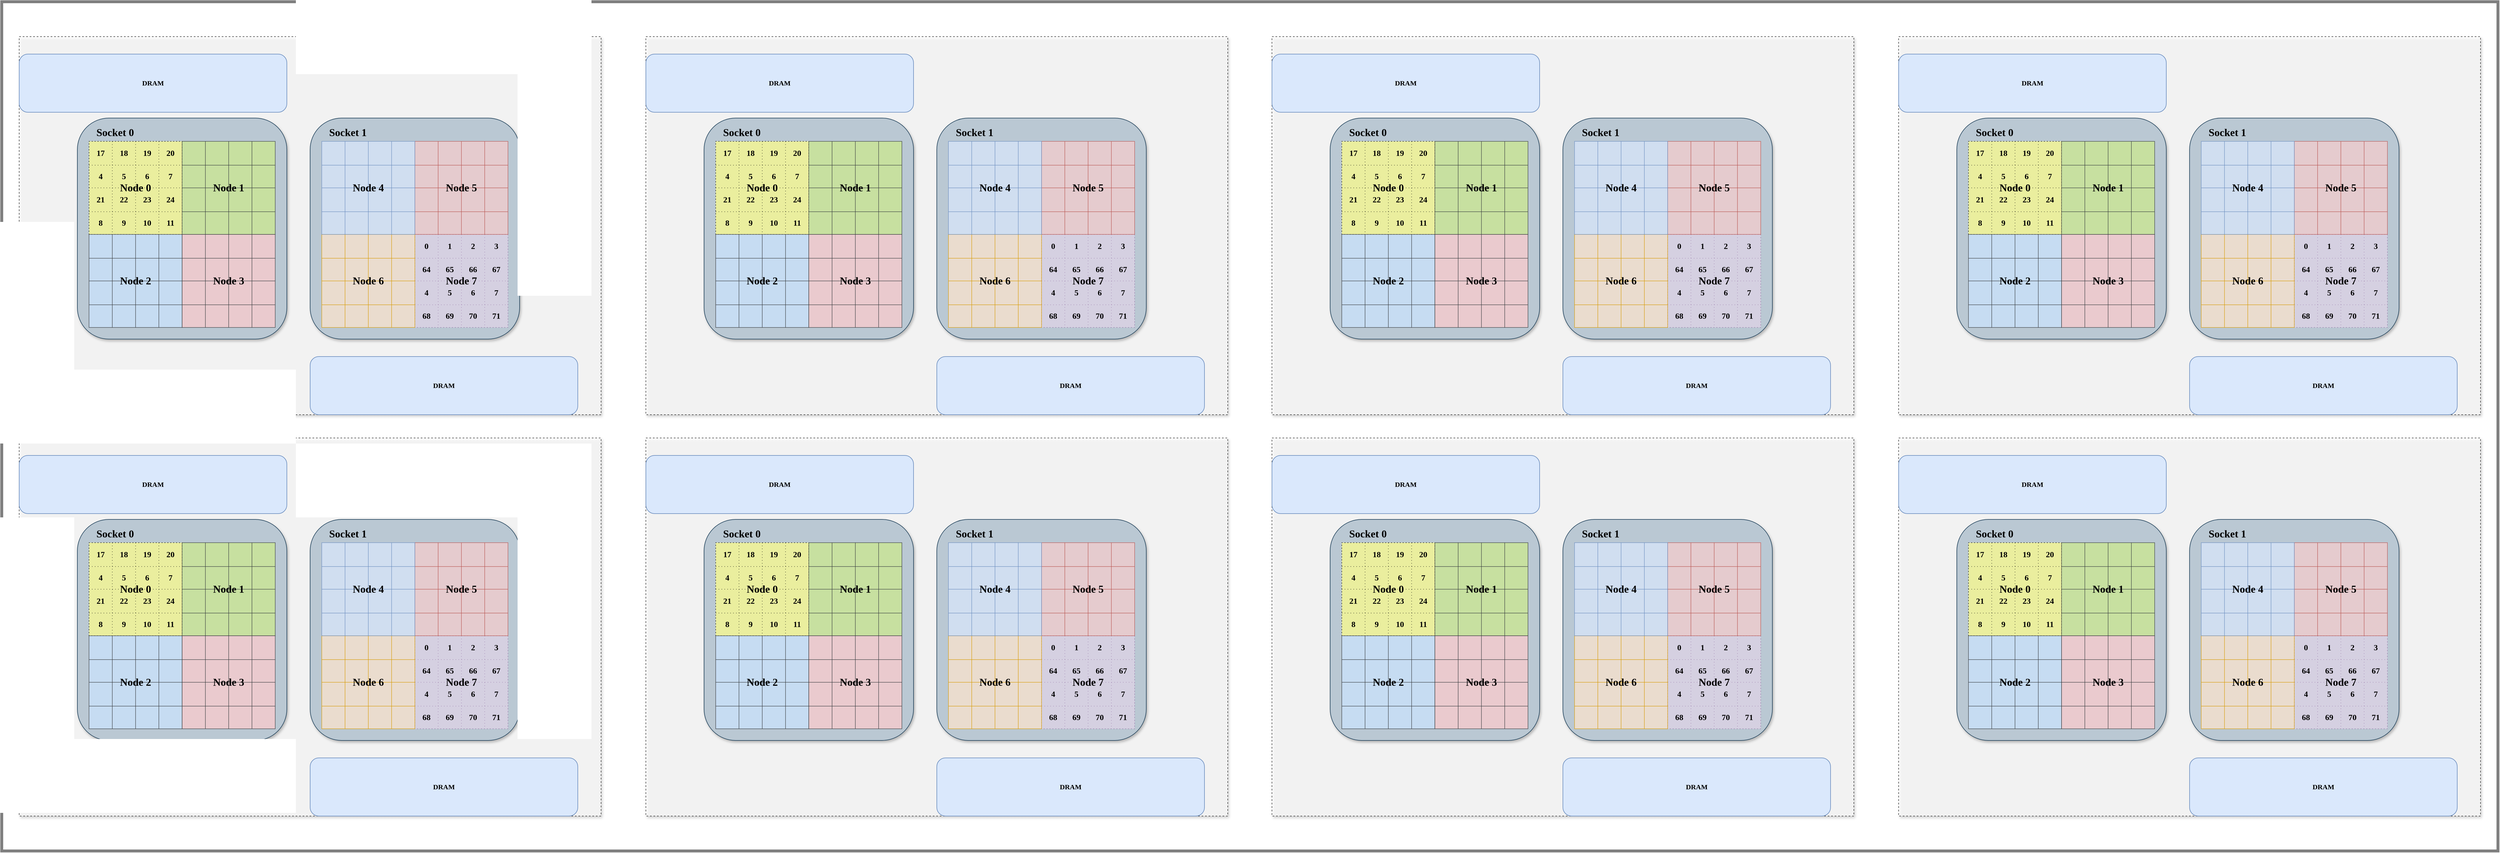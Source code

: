<mxfile version="16.5.1" type="device"><diagram id="VJa9feVnnMY2AhUFJM6m" name="Page-1"><mxGraphModel dx="2536" dy="1336" grid="1" gridSize="10" guides="1" tooltips="1" connect="1" arrows="1" fold="1" page="0" pageScale="1" pageWidth="850" pageHeight="1100" math="0" shadow="0"><root><mxCell id="0"/><mxCell id="1" parent="0"/><mxCell id="TZxSAtZvcUvirJvTQW3a-1547" value="" style="rounded=0;whiteSpace=wrap;html=1;shadow=0;glass=0;hachureGap=4;fontFamily=Comfortaa;fontSource=https%3A%2F%2Ffonts.googleapis.com%2Fcss%3Ffamily%3DComfortaa;fontSize=18;opacity=50;strokeWidth=5;" parent="1" vertex="1"><mxGeometry x="-1310" y="-600" width="4290" height="1460" as="geometry"/></mxCell><mxCell id="OzWifcasuS7PbLZ0ukPs-186" value="" style="group" vertex="1" connectable="0" parent="1"><mxGeometry x="-1280" y="-510" width="1000" height="620" as="geometry"/></mxCell><mxCell id="TZxSAtZvcUvirJvTQW3a-266" value="" style="rounded=0;whiteSpace=wrap;html=1;shadow=1;glass=0;dashed=1;hachureGap=4;fontFamily=Comfortaa;fontSource=https%3A%2F%2Ffonts.googleapis.com%2Fcss%3Ffamily%3DComfortaa;fontSize=18;strokeColor=default;opacity=70;" parent="OzWifcasuS7PbLZ0ukPs-186" vertex="1"><mxGeometry y="-30" width="1000" height="650" as="geometry"/></mxCell><mxCell id="OzWifcasuS7PbLZ0ukPs-1" value="&lt;b&gt;&lt;font face=&quot;Comfortaa&quot; data-font-src=&quot;https://fonts.googleapis.com/css?family=Comfortaa&quot;&gt;DRAM&lt;/font&gt;&lt;/b&gt;" style="rounded=1;whiteSpace=wrap;html=1;hachureGap=4;fillColor=#dae8fc;strokeColor=#6c8ebf;" vertex="1" parent="OzWifcasuS7PbLZ0ukPs-186"><mxGeometry width="460" height="100" as="geometry"/></mxCell><mxCell id="OzWifcasuS7PbLZ0ukPs-2" value="" style="rounded=1;whiteSpace=wrap;html=1;shadow=1;glass=0;sketch=0;hachureGap=4;fontFamily=Comfortaa;fontSource=https://fonts.googleapis.com/css?family=Comfortaa;fillColor=#bac8d3;strokeColor=#23445d;" vertex="1" parent="OzWifcasuS7PbLZ0ukPs-186"><mxGeometry x="100" y="110" width="360" height="380" as="geometry"/></mxCell><mxCell id="OzWifcasuS7PbLZ0ukPs-3" value="" style="shape=table;startSize=0;container=1;collapsible=0;childLayout=tableLayout;hachureGap=4;fillColor=#ffff88;strokeColor=default;rounded=1;swimlaneLine=0;shadow=0;fontFamily=Comfortaa;fontSource=https://fonts.googleapis.com/css?family=Comfortaa;fontStyle=1;fontSize=14;dashed=1;dashPattern=1 4;opacity=70;" vertex="1" parent="OzWifcasuS7PbLZ0ukPs-186"><mxGeometry x="120" y="150" width="160" height="160" as="geometry"/></mxCell><mxCell id="OzWifcasuS7PbLZ0ukPs-4" value="" style="shape=tableRow;horizontal=0;startSize=0;swimlaneHead=0;swimlaneBody=0;top=0;left=0;bottom=0;right=0;collapsible=0;dropTarget=0;fillColor=none;points=[[0,0.5],[1,0.5]];portConstraint=eastwest;hachureGap=4;" vertex="1" parent="OzWifcasuS7PbLZ0ukPs-3"><mxGeometry width="160" height="41" as="geometry"/></mxCell><mxCell id="OzWifcasuS7PbLZ0ukPs-5" value="&lt;b&gt;17&lt;/b&gt;" style="shape=partialRectangle;html=1;whiteSpace=wrap;connectable=0;overflow=hidden;fillColor=none;top=0;left=0;bottom=0;right=0;pointerEvents=1;hachureGap=4;fontFamily=Comfortaa;fontSource=https://fonts.googleapis.com/css?family=Comfortaa;fontStyle=0;fontSize=14;" vertex="1" parent="OzWifcasuS7PbLZ0ukPs-4"><mxGeometry width="40" height="41" as="geometry"><mxRectangle width="40" height="41" as="alternateBounds"/></mxGeometry></mxCell><mxCell id="OzWifcasuS7PbLZ0ukPs-6" value="18" style="shape=partialRectangle;html=1;whiteSpace=wrap;connectable=0;overflow=hidden;fillColor=none;top=0;left=0;bottom=0;right=0;pointerEvents=1;hachureGap=4;fontFamily=Comfortaa;fontSource=https://fonts.googleapis.com/css?family=Comfortaa;fontStyle=1;fontSize=14;" vertex="1" parent="OzWifcasuS7PbLZ0ukPs-4"><mxGeometry x="40" width="40" height="41" as="geometry"><mxRectangle width="40" height="41" as="alternateBounds"/></mxGeometry></mxCell><mxCell id="OzWifcasuS7PbLZ0ukPs-7" value="19" style="shape=partialRectangle;html=1;whiteSpace=wrap;connectable=0;overflow=hidden;fillColor=none;top=0;left=0;bottom=0;right=0;pointerEvents=1;hachureGap=4;fontFamily=Comfortaa;fontSource=https://fonts.googleapis.com/css?family=Comfortaa;fontStyle=1;fontSize=14;" vertex="1" parent="OzWifcasuS7PbLZ0ukPs-4"><mxGeometry x="80" width="40" height="41" as="geometry"><mxRectangle width="40" height="41" as="alternateBounds"/></mxGeometry></mxCell><mxCell id="OzWifcasuS7PbLZ0ukPs-8" value="20" style="shape=partialRectangle;html=1;whiteSpace=wrap;connectable=0;overflow=hidden;fillColor=none;top=0;left=0;bottom=0;right=0;pointerEvents=1;hachureGap=4;fontFamily=Comfortaa;fontSource=https://fonts.googleapis.com/css?family=Comfortaa;fontStyle=1;fontSize=14;" vertex="1" parent="OzWifcasuS7PbLZ0ukPs-4"><mxGeometry x="120" width="40" height="41" as="geometry"><mxRectangle width="40" height="41" as="alternateBounds"/></mxGeometry></mxCell><mxCell id="OzWifcasuS7PbLZ0ukPs-9" value="" style="shape=tableRow;horizontal=0;startSize=0;swimlaneHead=0;swimlaneBody=0;top=0;left=0;bottom=0;right=0;collapsible=0;dropTarget=0;fillColor=none;points=[[0,0.5],[1,0.5]];portConstraint=eastwest;hachureGap=4;" vertex="1" parent="OzWifcasuS7PbLZ0ukPs-3"><mxGeometry y="41" width="160" height="39" as="geometry"/></mxCell><mxCell id="OzWifcasuS7PbLZ0ukPs-10" value="4" style="shape=partialRectangle;html=1;whiteSpace=wrap;connectable=0;overflow=hidden;fillColor=none;top=0;left=0;bottom=0;right=0;pointerEvents=1;hachureGap=4;fontFamily=Comfortaa;fontSource=https://fonts.googleapis.com/css?family=Comfortaa;fontStyle=1;fontSize=14;" vertex="1" parent="OzWifcasuS7PbLZ0ukPs-9"><mxGeometry width="40" height="39" as="geometry"><mxRectangle width="40" height="39" as="alternateBounds"/></mxGeometry></mxCell><mxCell id="OzWifcasuS7PbLZ0ukPs-11" value="5" style="shape=partialRectangle;html=1;whiteSpace=wrap;connectable=0;overflow=hidden;fillColor=none;top=0;left=0;bottom=0;right=0;pointerEvents=1;hachureGap=4;fontFamily=Comfortaa;fontSource=https://fonts.googleapis.com/css?family=Comfortaa;fontStyle=1;fontSize=14;" vertex="1" parent="OzWifcasuS7PbLZ0ukPs-9"><mxGeometry x="40" width="40" height="39" as="geometry"><mxRectangle width="40" height="39" as="alternateBounds"/></mxGeometry></mxCell><mxCell id="OzWifcasuS7PbLZ0ukPs-12" value="6" style="shape=partialRectangle;html=1;whiteSpace=wrap;connectable=0;overflow=hidden;fillColor=none;top=0;left=0;bottom=0;right=0;pointerEvents=1;hachureGap=4;fontFamily=Comfortaa;fontSource=https://fonts.googleapis.com/css?family=Comfortaa;fontStyle=1;fontSize=14;" vertex="1" parent="OzWifcasuS7PbLZ0ukPs-9"><mxGeometry x="80" width="40" height="39" as="geometry"><mxRectangle width="40" height="39" as="alternateBounds"/></mxGeometry></mxCell><mxCell id="OzWifcasuS7PbLZ0ukPs-13" value="7" style="shape=partialRectangle;html=1;whiteSpace=wrap;connectable=0;overflow=hidden;fillColor=none;top=0;left=0;bottom=0;right=0;pointerEvents=1;hachureGap=4;fontFamily=Comfortaa;fontSource=https://fonts.googleapis.com/css?family=Comfortaa;fontStyle=1;fontSize=14;" vertex="1" parent="OzWifcasuS7PbLZ0ukPs-9"><mxGeometry x="120" width="40" height="39" as="geometry"><mxRectangle width="40" height="39" as="alternateBounds"/></mxGeometry></mxCell><mxCell id="OzWifcasuS7PbLZ0ukPs-14" value="" style="shape=tableRow;horizontal=0;startSize=0;swimlaneHead=0;swimlaneBody=0;top=0;left=0;bottom=0;right=0;collapsible=0;dropTarget=0;fillColor=none;points=[[0,0.5],[1,0.5]];portConstraint=eastwest;hachureGap=4;" vertex="1" parent="OzWifcasuS7PbLZ0ukPs-3"><mxGeometry y="80" width="160" height="41" as="geometry"/></mxCell><mxCell id="OzWifcasuS7PbLZ0ukPs-15" value="21" style="shape=partialRectangle;html=1;whiteSpace=wrap;connectable=0;overflow=hidden;fillColor=none;top=0;left=0;bottom=0;right=0;pointerEvents=1;hachureGap=4;fontFamily=Comfortaa;fontSource=https://fonts.googleapis.com/css?family=Comfortaa;fontStyle=1;fontSize=14;" vertex="1" parent="OzWifcasuS7PbLZ0ukPs-14"><mxGeometry width="40" height="41" as="geometry"><mxRectangle width="40" height="41" as="alternateBounds"/></mxGeometry></mxCell><mxCell id="OzWifcasuS7PbLZ0ukPs-16" value="22" style="shape=partialRectangle;html=1;whiteSpace=wrap;connectable=0;overflow=hidden;fillColor=none;top=0;left=0;bottom=0;right=0;pointerEvents=1;hachureGap=4;fontFamily=Comfortaa;fontSource=https://fonts.googleapis.com/css?family=Comfortaa;fontStyle=1;fontSize=14;" vertex="1" parent="OzWifcasuS7PbLZ0ukPs-14"><mxGeometry x="40" width="40" height="41" as="geometry"><mxRectangle width="40" height="41" as="alternateBounds"/></mxGeometry></mxCell><mxCell id="OzWifcasuS7PbLZ0ukPs-17" value="23" style="shape=partialRectangle;html=1;whiteSpace=wrap;connectable=0;overflow=hidden;fillColor=none;top=0;left=0;bottom=0;right=0;pointerEvents=1;hachureGap=4;fontFamily=Comfortaa;fontSource=https://fonts.googleapis.com/css?family=Comfortaa;fontStyle=1;fontSize=14;" vertex="1" parent="OzWifcasuS7PbLZ0ukPs-14"><mxGeometry x="80" width="40" height="41" as="geometry"><mxRectangle width="40" height="41" as="alternateBounds"/></mxGeometry></mxCell><mxCell id="OzWifcasuS7PbLZ0ukPs-18" value="24" style="shape=partialRectangle;html=1;whiteSpace=wrap;connectable=0;overflow=hidden;fillColor=none;top=0;left=0;bottom=0;right=0;pointerEvents=1;hachureGap=4;fontFamily=Comfortaa;fontSource=https://fonts.googleapis.com/css?family=Comfortaa;fontStyle=1;fontSize=14;" vertex="1" parent="OzWifcasuS7PbLZ0ukPs-14"><mxGeometry x="120" width="40" height="41" as="geometry"><mxRectangle width="40" height="41" as="alternateBounds"/></mxGeometry></mxCell><mxCell id="OzWifcasuS7PbLZ0ukPs-19" value="" style="shape=tableRow;horizontal=0;startSize=0;swimlaneHead=0;swimlaneBody=0;top=0;left=0;bottom=0;right=0;collapsible=0;dropTarget=0;fillColor=none;points=[[0,0.5],[1,0.5]];portConstraint=eastwest;hachureGap=4;" vertex="1" parent="OzWifcasuS7PbLZ0ukPs-3"><mxGeometry y="121" width="160" height="39" as="geometry"/></mxCell><mxCell id="OzWifcasuS7PbLZ0ukPs-20" value="8" style="shape=partialRectangle;html=1;whiteSpace=wrap;connectable=0;overflow=hidden;fillColor=none;top=0;left=0;bottom=0;right=0;pointerEvents=1;hachureGap=4;fontFamily=Comfortaa;fontSource=https://fonts.googleapis.com/css?family=Comfortaa;fontStyle=1;fontSize=14;" vertex="1" parent="OzWifcasuS7PbLZ0ukPs-19"><mxGeometry width="40" height="39" as="geometry"><mxRectangle width="40" height="39" as="alternateBounds"/></mxGeometry></mxCell><mxCell id="OzWifcasuS7PbLZ0ukPs-21" value="9" style="shape=partialRectangle;html=1;whiteSpace=wrap;connectable=0;overflow=hidden;fillColor=none;top=0;left=0;bottom=0;right=0;pointerEvents=1;hachureGap=4;fontFamily=Comfortaa;fontSource=https://fonts.googleapis.com/css?family=Comfortaa;fontStyle=1;fontSize=14;" vertex="1" parent="OzWifcasuS7PbLZ0ukPs-19"><mxGeometry x="40" width="40" height="39" as="geometry"><mxRectangle width="40" height="39" as="alternateBounds"/></mxGeometry></mxCell><mxCell id="OzWifcasuS7PbLZ0ukPs-22" value="10" style="shape=partialRectangle;html=1;whiteSpace=wrap;connectable=0;overflow=hidden;fillColor=none;top=0;left=0;bottom=0;right=0;pointerEvents=1;hachureGap=4;fontFamily=Comfortaa;fontSource=https://fonts.googleapis.com/css?family=Comfortaa;fontStyle=1;fontSize=14;" vertex="1" parent="OzWifcasuS7PbLZ0ukPs-19"><mxGeometry x="80" width="40" height="39" as="geometry"><mxRectangle width="40" height="39" as="alternateBounds"/></mxGeometry></mxCell><mxCell id="OzWifcasuS7PbLZ0ukPs-23" value="11" style="shape=partialRectangle;html=1;whiteSpace=wrap;connectable=0;overflow=hidden;fillColor=none;top=0;left=0;bottom=0;right=0;pointerEvents=1;hachureGap=4;fontFamily=Comfortaa;fontSource=https://fonts.googleapis.com/css?family=Comfortaa;fontStyle=1;fontSize=14;" vertex="1" parent="OzWifcasuS7PbLZ0ukPs-19"><mxGeometry x="120" width="40" height="39" as="geometry"><mxRectangle width="40" height="39" as="alternateBounds"/></mxGeometry></mxCell><mxCell id="OzWifcasuS7PbLZ0ukPs-24" value="" style="shape=table;startSize=0;container=1;collapsible=0;childLayout=tableLayout;hachureGap=4;fillColor=#cdeb8b;strokeColor=#36393d;rounded=1;swimlaneLine=0;shadow=0;opacity=70;" vertex="1" parent="OzWifcasuS7PbLZ0ukPs-186"><mxGeometry x="280" y="150" width="160" height="160" as="geometry"/></mxCell><mxCell id="OzWifcasuS7PbLZ0ukPs-25" value="" style="shape=tableRow;horizontal=0;startSize=0;swimlaneHead=0;swimlaneBody=0;top=0;left=0;bottom=0;right=0;collapsible=0;dropTarget=0;fillColor=none;points=[[0,0.5],[1,0.5]];portConstraint=eastwest;hachureGap=4;" vertex="1" parent="OzWifcasuS7PbLZ0ukPs-24"><mxGeometry width="160" height="41" as="geometry"/></mxCell><mxCell id="OzWifcasuS7PbLZ0ukPs-26" value="" style="shape=partialRectangle;html=1;whiteSpace=wrap;connectable=0;overflow=hidden;fillColor=none;top=0;left=0;bottom=0;right=0;pointerEvents=1;hachureGap=4;" vertex="1" parent="OzWifcasuS7PbLZ0ukPs-25"><mxGeometry width="40" height="41" as="geometry"><mxRectangle width="40" height="41" as="alternateBounds"/></mxGeometry></mxCell><mxCell id="OzWifcasuS7PbLZ0ukPs-27" value="" style="shape=partialRectangle;html=1;whiteSpace=wrap;connectable=0;overflow=hidden;fillColor=none;top=0;left=0;bottom=0;right=0;pointerEvents=1;hachureGap=4;" vertex="1" parent="OzWifcasuS7PbLZ0ukPs-25"><mxGeometry x="40" width="40" height="41" as="geometry"><mxRectangle width="40" height="41" as="alternateBounds"/></mxGeometry></mxCell><mxCell id="OzWifcasuS7PbLZ0ukPs-28" value="" style="shape=partialRectangle;html=1;whiteSpace=wrap;connectable=0;overflow=hidden;fillColor=none;top=0;left=0;bottom=0;right=0;pointerEvents=1;hachureGap=4;" vertex="1" parent="OzWifcasuS7PbLZ0ukPs-25"><mxGeometry x="80" width="40" height="41" as="geometry"><mxRectangle width="40" height="41" as="alternateBounds"/></mxGeometry></mxCell><mxCell id="OzWifcasuS7PbLZ0ukPs-29" value="" style="shape=partialRectangle;html=1;whiteSpace=wrap;connectable=0;overflow=hidden;fillColor=none;top=0;left=0;bottom=0;right=0;pointerEvents=1;hachureGap=4;" vertex="1" parent="OzWifcasuS7PbLZ0ukPs-25"><mxGeometry x="120" width="40" height="41" as="geometry"><mxRectangle width="40" height="41" as="alternateBounds"/></mxGeometry></mxCell><mxCell id="OzWifcasuS7PbLZ0ukPs-30" value="" style="shape=tableRow;horizontal=0;startSize=0;swimlaneHead=0;swimlaneBody=0;top=0;left=0;bottom=0;right=0;collapsible=0;dropTarget=0;fillColor=none;points=[[0,0.5],[1,0.5]];portConstraint=eastwest;hachureGap=4;" vertex="1" parent="OzWifcasuS7PbLZ0ukPs-24"><mxGeometry y="41" width="160" height="39" as="geometry"/></mxCell><mxCell id="OzWifcasuS7PbLZ0ukPs-31" value="" style="shape=partialRectangle;html=1;whiteSpace=wrap;connectable=0;overflow=hidden;fillColor=none;top=0;left=0;bottom=0;right=0;pointerEvents=1;hachureGap=4;" vertex="1" parent="OzWifcasuS7PbLZ0ukPs-30"><mxGeometry width="40" height="39" as="geometry"><mxRectangle width="40" height="39" as="alternateBounds"/></mxGeometry></mxCell><mxCell id="OzWifcasuS7PbLZ0ukPs-32" value="" style="shape=partialRectangle;html=1;whiteSpace=wrap;connectable=0;overflow=hidden;fillColor=none;top=0;left=0;bottom=0;right=0;pointerEvents=1;hachureGap=4;" vertex="1" parent="OzWifcasuS7PbLZ0ukPs-30"><mxGeometry x="40" width="40" height="39" as="geometry"><mxRectangle width="40" height="39" as="alternateBounds"/></mxGeometry></mxCell><mxCell id="OzWifcasuS7PbLZ0ukPs-33" value="" style="shape=partialRectangle;html=1;whiteSpace=wrap;connectable=0;overflow=hidden;fillColor=none;top=0;left=0;bottom=0;right=0;pointerEvents=1;hachureGap=4;" vertex="1" parent="OzWifcasuS7PbLZ0ukPs-30"><mxGeometry x="80" width="40" height="39" as="geometry"><mxRectangle width="40" height="39" as="alternateBounds"/></mxGeometry></mxCell><mxCell id="OzWifcasuS7PbLZ0ukPs-34" value="" style="shape=partialRectangle;html=1;whiteSpace=wrap;connectable=0;overflow=hidden;fillColor=none;top=0;left=0;bottom=0;right=0;pointerEvents=1;hachureGap=4;" vertex="1" parent="OzWifcasuS7PbLZ0ukPs-30"><mxGeometry x="120" width="40" height="39" as="geometry"><mxRectangle width="40" height="39" as="alternateBounds"/></mxGeometry></mxCell><mxCell id="OzWifcasuS7PbLZ0ukPs-35" value="" style="shape=tableRow;horizontal=0;startSize=0;swimlaneHead=0;swimlaneBody=0;top=0;left=0;bottom=0;right=0;collapsible=0;dropTarget=0;fillColor=none;points=[[0,0.5],[1,0.5]];portConstraint=eastwest;hachureGap=4;" vertex="1" parent="OzWifcasuS7PbLZ0ukPs-24"><mxGeometry y="80" width="160" height="41" as="geometry"/></mxCell><mxCell id="OzWifcasuS7PbLZ0ukPs-36" value="" style="shape=partialRectangle;html=1;whiteSpace=wrap;connectable=0;overflow=hidden;fillColor=none;top=0;left=0;bottom=0;right=0;pointerEvents=1;hachureGap=4;" vertex="1" parent="OzWifcasuS7PbLZ0ukPs-35"><mxGeometry width="40" height="41" as="geometry"><mxRectangle width="40" height="41" as="alternateBounds"/></mxGeometry></mxCell><mxCell id="OzWifcasuS7PbLZ0ukPs-37" value="" style="shape=partialRectangle;html=1;whiteSpace=wrap;connectable=0;overflow=hidden;fillColor=none;top=0;left=0;bottom=0;right=0;pointerEvents=1;hachureGap=4;" vertex="1" parent="OzWifcasuS7PbLZ0ukPs-35"><mxGeometry x="40" width="40" height="41" as="geometry"><mxRectangle width="40" height="41" as="alternateBounds"/></mxGeometry></mxCell><mxCell id="OzWifcasuS7PbLZ0ukPs-38" value="" style="shape=partialRectangle;html=1;whiteSpace=wrap;connectable=0;overflow=hidden;fillColor=none;top=0;left=0;bottom=0;right=0;pointerEvents=1;hachureGap=4;" vertex="1" parent="OzWifcasuS7PbLZ0ukPs-35"><mxGeometry x="80" width="40" height="41" as="geometry"><mxRectangle width="40" height="41" as="alternateBounds"/></mxGeometry></mxCell><mxCell id="OzWifcasuS7PbLZ0ukPs-39" value="" style="shape=partialRectangle;html=1;whiteSpace=wrap;connectable=0;overflow=hidden;fillColor=none;top=0;left=0;bottom=0;right=0;pointerEvents=1;hachureGap=4;" vertex="1" parent="OzWifcasuS7PbLZ0ukPs-35"><mxGeometry x="120" width="40" height="41" as="geometry"><mxRectangle width="40" height="41" as="alternateBounds"/></mxGeometry></mxCell><mxCell id="OzWifcasuS7PbLZ0ukPs-40" value="" style="shape=tableRow;horizontal=0;startSize=0;swimlaneHead=0;swimlaneBody=0;top=0;left=0;bottom=0;right=0;collapsible=0;dropTarget=0;fillColor=none;points=[[0,0.5],[1,0.5]];portConstraint=eastwest;hachureGap=4;" vertex="1" parent="OzWifcasuS7PbLZ0ukPs-24"><mxGeometry y="121" width="160" height="39" as="geometry"/></mxCell><mxCell id="OzWifcasuS7PbLZ0ukPs-41" value="" style="shape=partialRectangle;html=1;whiteSpace=wrap;connectable=0;overflow=hidden;fillColor=none;top=0;left=0;bottom=0;right=0;pointerEvents=1;hachureGap=4;" vertex="1" parent="OzWifcasuS7PbLZ0ukPs-40"><mxGeometry width="40" height="39" as="geometry"><mxRectangle width="40" height="39" as="alternateBounds"/></mxGeometry></mxCell><mxCell id="OzWifcasuS7PbLZ0ukPs-42" value="" style="shape=partialRectangle;html=1;whiteSpace=wrap;connectable=0;overflow=hidden;fillColor=none;top=0;left=0;bottom=0;right=0;pointerEvents=1;hachureGap=4;" vertex="1" parent="OzWifcasuS7PbLZ0ukPs-40"><mxGeometry x="40" width="40" height="39" as="geometry"><mxRectangle width="40" height="39" as="alternateBounds"/></mxGeometry></mxCell><mxCell id="OzWifcasuS7PbLZ0ukPs-43" value="" style="shape=partialRectangle;html=1;whiteSpace=wrap;connectable=0;overflow=hidden;fillColor=none;top=0;left=0;bottom=0;right=0;pointerEvents=1;hachureGap=4;" vertex="1" parent="OzWifcasuS7PbLZ0ukPs-40"><mxGeometry x="80" width="40" height="39" as="geometry"><mxRectangle width="40" height="39" as="alternateBounds"/></mxGeometry></mxCell><mxCell id="OzWifcasuS7PbLZ0ukPs-44" value="" style="shape=partialRectangle;html=1;whiteSpace=wrap;connectable=0;overflow=hidden;fillColor=none;top=0;left=0;bottom=0;right=0;pointerEvents=1;hachureGap=4;" vertex="1" parent="OzWifcasuS7PbLZ0ukPs-40"><mxGeometry x="120" width="40" height="39" as="geometry"><mxRectangle width="40" height="39" as="alternateBounds"/></mxGeometry></mxCell><mxCell id="OzWifcasuS7PbLZ0ukPs-45" value="" style="shape=table;startSize=0;container=1;collapsible=0;childLayout=tableLayout;hachureGap=4;fillColor=#cce5ff;strokeColor=#36393d;rounded=1;swimlaneLine=0;shadow=0;opacity=70;" vertex="1" parent="OzWifcasuS7PbLZ0ukPs-186"><mxGeometry x="120" y="310" width="160" height="160" as="geometry"/></mxCell><mxCell id="OzWifcasuS7PbLZ0ukPs-46" value="" style="shape=tableRow;horizontal=0;startSize=0;swimlaneHead=0;swimlaneBody=0;top=0;left=0;bottom=0;right=0;collapsible=0;dropTarget=0;fillColor=none;points=[[0,0.5],[1,0.5]];portConstraint=eastwest;hachureGap=4;" vertex="1" parent="OzWifcasuS7PbLZ0ukPs-45"><mxGeometry width="160" height="41" as="geometry"/></mxCell><mxCell id="OzWifcasuS7PbLZ0ukPs-47" value="" style="shape=partialRectangle;html=1;whiteSpace=wrap;connectable=0;overflow=hidden;fillColor=none;top=0;left=0;bottom=0;right=0;pointerEvents=1;hachureGap=4;" vertex="1" parent="OzWifcasuS7PbLZ0ukPs-46"><mxGeometry width="40" height="41" as="geometry"><mxRectangle width="40" height="41" as="alternateBounds"/></mxGeometry></mxCell><mxCell id="OzWifcasuS7PbLZ0ukPs-48" value="" style="shape=partialRectangle;html=1;whiteSpace=wrap;connectable=0;overflow=hidden;fillColor=none;top=0;left=0;bottom=0;right=0;pointerEvents=1;hachureGap=4;" vertex="1" parent="OzWifcasuS7PbLZ0ukPs-46"><mxGeometry x="40" width="40" height="41" as="geometry"><mxRectangle width="40" height="41" as="alternateBounds"/></mxGeometry></mxCell><mxCell id="OzWifcasuS7PbLZ0ukPs-49" value="" style="shape=partialRectangle;html=1;whiteSpace=wrap;connectable=0;overflow=hidden;fillColor=none;top=0;left=0;bottom=0;right=0;pointerEvents=1;hachureGap=4;" vertex="1" parent="OzWifcasuS7PbLZ0ukPs-46"><mxGeometry x="80" width="40" height="41" as="geometry"><mxRectangle width="40" height="41" as="alternateBounds"/></mxGeometry></mxCell><mxCell id="OzWifcasuS7PbLZ0ukPs-50" value="" style="shape=partialRectangle;html=1;whiteSpace=wrap;connectable=0;overflow=hidden;fillColor=none;top=0;left=0;bottom=0;right=0;pointerEvents=1;hachureGap=4;" vertex="1" parent="OzWifcasuS7PbLZ0ukPs-46"><mxGeometry x="120" width="40" height="41" as="geometry"><mxRectangle width="40" height="41" as="alternateBounds"/></mxGeometry></mxCell><mxCell id="OzWifcasuS7PbLZ0ukPs-51" value="" style="shape=tableRow;horizontal=0;startSize=0;swimlaneHead=0;swimlaneBody=0;top=0;left=0;bottom=0;right=0;collapsible=0;dropTarget=0;fillColor=none;points=[[0,0.5],[1,0.5]];portConstraint=eastwest;hachureGap=4;" vertex="1" parent="OzWifcasuS7PbLZ0ukPs-45"><mxGeometry y="41" width="160" height="39" as="geometry"/></mxCell><mxCell id="OzWifcasuS7PbLZ0ukPs-52" value="" style="shape=partialRectangle;html=1;whiteSpace=wrap;connectable=0;overflow=hidden;fillColor=none;top=0;left=0;bottom=0;right=0;pointerEvents=1;hachureGap=4;" vertex="1" parent="OzWifcasuS7PbLZ0ukPs-51"><mxGeometry width="40" height="39" as="geometry"><mxRectangle width="40" height="39" as="alternateBounds"/></mxGeometry></mxCell><mxCell id="OzWifcasuS7PbLZ0ukPs-53" value="" style="shape=partialRectangle;html=1;whiteSpace=wrap;connectable=0;overflow=hidden;fillColor=none;top=0;left=0;bottom=0;right=0;pointerEvents=1;hachureGap=4;" vertex="1" parent="OzWifcasuS7PbLZ0ukPs-51"><mxGeometry x="40" width="40" height="39" as="geometry"><mxRectangle width="40" height="39" as="alternateBounds"/></mxGeometry></mxCell><mxCell id="OzWifcasuS7PbLZ0ukPs-54" value="" style="shape=partialRectangle;html=1;whiteSpace=wrap;connectable=0;overflow=hidden;fillColor=none;top=0;left=0;bottom=0;right=0;pointerEvents=1;hachureGap=4;" vertex="1" parent="OzWifcasuS7PbLZ0ukPs-51"><mxGeometry x="80" width="40" height="39" as="geometry"><mxRectangle width="40" height="39" as="alternateBounds"/></mxGeometry></mxCell><mxCell id="OzWifcasuS7PbLZ0ukPs-55" value="" style="shape=partialRectangle;html=1;whiteSpace=wrap;connectable=0;overflow=hidden;fillColor=none;top=0;left=0;bottom=0;right=0;pointerEvents=1;hachureGap=4;" vertex="1" parent="OzWifcasuS7PbLZ0ukPs-51"><mxGeometry x="120" width="40" height="39" as="geometry"><mxRectangle width="40" height="39" as="alternateBounds"/></mxGeometry></mxCell><mxCell id="OzWifcasuS7PbLZ0ukPs-56" value="" style="shape=tableRow;horizontal=0;startSize=0;swimlaneHead=0;swimlaneBody=0;top=0;left=0;bottom=0;right=0;collapsible=0;dropTarget=0;fillColor=none;points=[[0,0.5],[1,0.5]];portConstraint=eastwest;hachureGap=4;" vertex="1" parent="OzWifcasuS7PbLZ0ukPs-45"><mxGeometry y="80" width="160" height="41" as="geometry"/></mxCell><mxCell id="OzWifcasuS7PbLZ0ukPs-57" value="" style="shape=partialRectangle;html=1;whiteSpace=wrap;connectable=0;overflow=hidden;fillColor=none;top=0;left=0;bottom=0;right=0;pointerEvents=1;hachureGap=4;" vertex="1" parent="OzWifcasuS7PbLZ0ukPs-56"><mxGeometry width="40" height="41" as="geometry"><mxRectangle width="40" height="41" as="alternateBounds"/></mxGeometry></mxCell><mxCell id="OzWifcasuS7PbLZ0ukPs-58" value="" style="shape=partialRectangle;html=1;whiteSpace=wrap;connectable=0;overflow=hidden;fillColor=none;top=0;left=0;bottom=0;right=0;pointerEvents=1;hachureGap=4;" vertex="1" parent="OzWifcasuS7PbLZ0ukPs-56"><mxGeometry x="40" width="40" height="41" as="geometry"><mxRectangle width="40" height="41" as="alternateBounds"/></mxGeometry></mxCell><mxCell id="OzWifcasuS7PbLZ0ukPs-59" value="" style="shape=partialRectangle;html=1;whiteSpace=wrap;connectable=0;overflow=hidden;fillColor=none;top=0;left=0;bottom=0;right=0;pointerEvents=1;hachureGap=4;" vertex="1" parent="OzWifcasuS7PbLZ0ukPs-56"><mxGeometry x="80" width="40" height="41" as="geometry"><mxRectangle width="40" height="41" as="alternateBounds"/></mxGeometry></mxCell><mxCell id="OzWifcasuS7PbLZ0ukPs-60" value="" style="shape=partialRectangle;html=1;whiteSpace=wrap;connectable=0;overflow=hidden;fillColor=none;top=0;left=0;bottom=0;right=0;pointerEvents=1;hachureGap=4;" vertex="1" parent="OzWifcasuS7PbLZ0ukPs-56"><mxGeometry x="120" width="40" height="41" as="geometry"><mxRectangle width="40" height="41" as="alternateBounds"/></mxGeometry></mxCell><mxCell id="OzWifcasuS7PbLZ0ukPs-61" value="" style="shape=tableRow;horizontal=0;startSize=0;swimlaneHead=0;swimlaneBody=0;top=0;left=0;bottom=0;right=0;collapsible=0;dropTarget=0;fillColor=none;points=[[0,0.5],[1,0.5]];portConstraint=eastwest;hachureGap=4;" vertex="1" parent="OzWifcasuS7PbLZ0ukPs-45"><mxGeometry y="121" width="160" height="39" as="geometry"/></mxCell><mxCell id="OzWifcasuS7PbLZ0ukPs-62" value="" style="shape=partialRectangle;html=1;whiteSpace=wrap;connectable=0;overflow=hidden;fillColor=none;top=0;left=0;bottom=0;right=0;pointerEvents=1;hachureGap=4;" vertex="1" parent="OzWifcasuS7PbLZ0ukPs-61"><mxGeometry width="40" height="39" as="geometry"><mxRectangle width="40" height="39" as="alternateBounds"/></mxGeometry></mxCell><mxCell id="OzWifcasuS7PbLZ0ukPs-63" value="" style="shape=partialRectangle;html=1;whiteSpace=wrap;connectable=0;overflow=hidden;fillColor=none;top=0;left=0;bottom=0;right=0;pointerEvents=1;hachureGap=4;" vertex="1" parent="OzWifcasuS7PbLZ0ukPs-61"><mxGeometry x="40" width="40" height="39" as="geometry"><mxRectangle width="40" height="39" as="alternateBounds"/></mxGeometry></mxCell><mxCell id="OzWifcasuS7PbLZ0ukPs-64" value="" style="shape=partialRectangle;html=1;whiteSpace=wrap;connectable=0;overflow=hidden;fillColor=none;top=0;left=0;bottom=0;right=0;pointerEvents=1;hachureGap=4;" vertex="1" parent="OzWifcasuS7PbLZ0ukPs-61"><mxGeometry x="80" width="40" height="39" as="geometry"><mxRectangle width="40" height="39" as="alternateBounds"/></mxGeometry></mxCell><mxCell id="OzWifcasuS7PbLZ0ukPs-65" value="" style="shape=partialRectangle;html=1;whiteSpace=wrap;connectable=0;overflow=hidden;fillColor=none;top=0;left=0;bottom=0;right=0;pointerEvents=1;hachureGap=4;" vertex="1" parent="OzWifcasuS7PbLZ0ukPs-61"><mxGeometry x="120" width="40" height="39" as="geometry"><mxRectangle width="40" height="39" as="alternateBounds"/></mxGeometry></mxCell><mxCell id="OzWifcasuS7PbLZ0ukPs-66" value="" style="shape=table;startSize=0;container=1;collapsible=0;childLayout=tableLayout;hachureGap=4;fillColor=#ffcccc;strokeColor=#36393d;rounded=1;swimlaneLine=0;shadow=0;opacity=70;" vertex="1" parent="OzWifcasuS7PbLZ0ukPs-186"><mxGeometry x="280" y="310" width="160" height="160" as="geometry"/></mxCell><mxCell id="OzWifcasuS7PbLZ0ukPs-67" value="" style="shape=tableRow;horizontal=0;startSize=0;swimlaneHead=0;swimlaneBody=0;top=0;left=0;bottom=0;right=0;collapsible=0;dropTarget=0;fillColor=none;points=[[0,0.5],[1,0.5]];portConstraint=eastwest;hachureGap=4;" vertex="1" parent="OzWifcasuS7PbLZ0ukPs-66"><mxGeometry width="160" height="41" as="geometry"/></mxCell><mxCell id="OzWifcasuS7PbLZ0ukPs-68" value="" style="shape=partialRectangle;html=1;whiteSpace=wrap;connectable=0;overflow=hidden;fillColor=none;top=0;left=0;bottom=0;right=0;pointerEvents=1;hachureGap=4;" vertex="1" parent="OzWifcasuS7PbLZ0ukPs-67"><mxGeometry width="40" height="41" as="geometry"><mxRectangle width="40" height="41" as="alternateBounds"/></mxGeometry></mxCell><mxCell id="OzWifcasuS7PbLZ0ukPs-69" value="" style="shape=partialRectangle;html=1;whiteSpace=wrap;connectable=0;overflow=hidden;fillColor=none;top=0;left=0;bottom=0;right=0;pointerEvents=1;hachureGap=4;" vertex="1" parent="OzWifcasuS7PbLZ0ukPs-67"><mxGeometry x="40" width="40" height="41" as="geometry"><mxRectangle width="40" height="41" as="alternateBounds"/></mxGeometry></mxCell><mxCell id="OzWifcasuS7PbLZ0ukPs-70" value="" style="shape=partialRectangle;html=1;whiteSpace=wrap;connectable=0;overflow=hidden;fillColor=none;top=0;left=0;bottom=0;right=0;pointerEvents=1;hachureGap=4;" vertex="1" parent="OzWifcasuS7PbLZ0ukPs-67"><mxGeometry x="80" width="40" height="41" as="geometry"><mxRectangle width="40" height="41" as="alternateBounds"/></mxGeometry></mxCell><mxCell id="OzWifcasuS7PbLZ0ukPs-71" value="" style="shape=partialRectangle;html=1;whiteSpace=wrap;connectable=0;overflow=hidden;fillColor=none;top=0;left=0;bottom=0;right=0;pointerEvents=1;hachureGap=4;" vertex="1" parent="OzWifcasuS7PbLZ0ukPs-67"><mxGeometry x="120" width="40" height="41" as="geometry"><mxRectangle width="40" height="41" as="alternateBounds"/></mxGeometry></mxCell><mxCell id="OzWifcasuS7PbLZ0ukPs-72" value="" style="shape=tableRow;horizontal=0;startSize=0;swimlaneHead=0;swimlaneBody=0;top=0;left=0;bottom=0;right=0;collapsible=0;dropTarget=0;fillColor=none;points=[[0,0.5],[1,0.5]];portConstraint=eastwest;hachureGap=4;" vertex="1" parent="OzWifcasuS7PbLZ0ukPs-66"><mxGeometry y="41" width="160" height="39" as="geometry"/></mxCell><mxCell id="OzWifcasuS7PbLZ0ukPs-73" value="" style="shape=partialRectangle;html=1;whiteSpace=wrap;connectable=0;overflow=hidden;fillColor=none;top=0;left=0;bottom=0;right=0;pointerEvents=1;hachureGap=4;" vertex="1" parent="OzWifcasuS7PbLZ0ukPs-72"><mxGeometry width="40" height="39" as="geometry"><mxRectangle width="40" height="39" as="alternateBounds"/></mxGeometry></mxCell><mxCell id="OzWifcasuS7PbLZ0ukPs-74" value="" style="shape=partialRectangle;html=1;whiteSpace=wrap;connectable=0;overflow=hidden;fillColor=none;top=0;left=0;bottom=0;right=0;pointerEvents=1;hachureGap=4;" vertex="1" parent="OzWifcasuS7PbLZ0ukPs-72"><mxGeometry x="40" width="40" height="39" as="geometry"><mxRectangle width="40" height="39" as="alternateBounds"/></mxGeometry></mxCell><mxCell id="OzWifcasuS7PbLZ0ukPs-75" value="" style="shape=partialRectangle;html=1;whiteSpace=wrap;connectable=0;overflow=hidden;fillColor=none;top=0;left=0;bottom=0;right=0;pointerEvents=1;hachureGap=4;" vertex="1" parent="OzWifcasuS7PbLZ0ukPs-72"><mxGeometry x="80" width="40" height="39" as="geometry"><mxRectangle width="40" height="39" as="alternateBounds"/></mxGeometry></mxCell><mxCell id="OzWifcasuS7PbLZ0ukPs-76" value="" style="shape=partialRectangle;html=1;whiteSpace=wrap;connectable=0;overflow=hidden;fillColor=none;top=0;left=0;bottom=0;right=0;pointerEvents=1;hachureGap=4;" vertex="1" parent="OzWifcasuS7PbLZ0ukPs-72"><mxGeometry x="120" width="40" height="39" as="geometry"><mxRectangle width="40" height="39" as="alternateBounds"/></mxGeometry></mxCell><mxCell id="OzWifcasuS7PbLZ0ukPs-77" value="" style="shape=tableRow;horizontal=0;startSize=0;swimlaneHead=0;swimlaneBody=0;top=0;left=0;bottom=0;right=0;collapsible=0;dropTarget=0;fillColor=none;points=[[0,0.5],[1,0.5]];portConstraint=eastwest;hachureGap=4;" vertex="1" parent="OzWifcasuS7PbLZ0ukPs-66"><mxGeometry y="80" width="160" height="41" as="geometry"/></mxCell><mxCell id="OzWifcasuS7PbLZ0ukPs-78" value="" style="shape=partialRectangle;html=1;whiteSpace=wrap;connectable=0;overflow=hidden;fillColor=none;top=0;left=0;bottom=0;right=0;pointerEvents=1;hachureGap=4;" vertex="1" parent="OzWifcasuS7PbLZ0ukPs-77"><mxGeometry width="40" height="41" as="geometry"><mxRectangle width="40" height="41" as="alternateBounds"/></mxGeometry></mxCell><mxCell id="OzWifcasuS7PbLZ0ukPs-79" value="" style="shape=partialRectangle;html=1;whiteSpace=wrap;connectable=0;overflow=hidden;fillColor=none;top=0;left=0;bottom=0;right=0;pointerEvents=1;hachureGap=4;" vertex="1" parent="OzWifcasuS7PbLZ0ukPs-77"><mxGeometry x="40" width="40" height="41" as="geometry"><mxRectangle width="40" height="41" as="alternateBounds"/></mxGeometry></mxCell><mxCell id="OzWifcasuS7PbLZ0ukPs-80" value="" style="shape=partialRectangle;html=1;whiteSpace=wrap;connectable=0;overflow=hidden;fillColor=none;top=0;left=0;bottom=0;right=0;pointerEvents=1;hachureGap=4;" vertex="1" parent="OzWifcasuS7PbLZ0ukPs-77"><mxGeometry x="80" width="40" height="41" as="geometry"><mxRectangle width="40" height="41" as="alternateBounds"/></mxGeometry></mxCell><mxCell id="OzWifcasuS7PbLZ0ukPs-81" value="" style="shape=partialRectangle;html=1;whiteSpace=wrap;connectable=0;overflow=hidden;fillColor=none;top=0;left=0;bottom=0;right=0;pointerEvents=1;hachureGap=4;" vertex="1" parent="OzWifcasuS7PbLZ0ukPs-77"><mxGeometry x="120" width="40" height="41" as="geometry"><mxRectangle width="40" height="41" as="alternateBounds"/></mxGeometry></mxCell><mxCell id="OzWifcasuS7PbLZ0ukPs-82" value="" style="shape=tableRow;horizontal=0;startSize=0;swimlaneHead=0;swimlaneBody=0;top=0;left=0;bottom=0;right=0;collapsible=0;dropTarget=0;fillColor=none;points=[[0,0.5],[1,0.5]];portConstraint=eastwest;hachureGap=4;" vertex="1" parent="OzWifcasuS7PbLZ0ukPs-66"><mxGeometry y="121" width="160" height="39" as="geometry"/></mxCell><mxCell id="OzWifcasuS7PbLZ0ukPs-83" value="" style="shape=partialRectangle;html=1;whiteSpace=wrap;connectable=0;overflow=hidden;fillColor=none;top=0;left=0;bottom=0;right=0;pointerEvents=1;hachureGap=4;" vertex="1" parent="OzWifcasuS7PbLZ0ukPs-82"><mxGeometry width="40" height="39" as="geometry"><mxRectangle width="40" height="39" as="alternateBounds"/></mxGeometry></mxCell><mxCell id="OzWifcasuS7PbLZ0ukPs-84" value="" style="shape=partialRectangle;html=1;whiteSpace=wrap;connectable=0;overflow=hidden;fillColor=none;top=0;left=0;bottom=0;right=0;pointerEvents=1;hachureGap=4;" vertex="1" parent="OzWifcasuS7PbLZ0ukPs-82"><mxGeometry x="40" width="40" height="39" as="geometry"><mxRectangle width="40" height="39" as="alternateBounds"/></mxGeometry></mxCell><mxCell id="OzWifcasuS7PbLZ0ukPs-85" value="" style="shape=partialRectangle;html=1;whiteSpace=wrap;connectable=0;overflow=hidden;fillColor=none;top=0;left=0;bottom=0;right=0;pointerEvents=1;hachureGap=4;" vertex="1" parent="OzWifcasuS7PbLZ0ukPs-82"><mxGeometry x="80" width="40" height="39" as="geometry"><mxRectangle width="40" height="39" as="alternateBounds"/></mxGeometry></mxCell><mxCell id="OzWifcasuS7PbLZ0ukPs-86" value="" style="shape=partialRectangle;html=1;whiteSpace=wrap;connectable=0;overflow=hidden;fillColor=none;top=0;left=0;bottom=0;right=0;pointerEvents=1;hachureGap=4;" vertex="1" parent="OzWifcasuS7PbLZ0ukPs-82"><mxGeometry x="120" width="40" height="39" as="geometry"><mxRectangle width="40" height="39" as="alternateBounds"/></mxGeometry></mxCell><mxCell id="OzWifcasuS7PbLZ0ukPs-87" value="&lt;font style=&quot;font-size: 18px&quot;&gt;&lt;b&gt;Socket 0&lt;/b&gt;&lt;/font&gt;" style="text;strokeColor=none;fillColor=none;html=1;align=center;verticalAlign=middle;whiteSpace=wrap;rounded=0;shadow=0;hachureGap=4;fontFamily=Comfortaa;fontSource=https://fonts.googleapis.com/css?family=Comfortaa;fontSize=14;" vertex="1" parent="OzWifcasuS7PbLZ0ukPs-186"><mxGeometry x="120" y="120" width="90" height="30" as="geometry"/></mxCell><mxCell id="OzWifcasuS7PbLZ0ukPs-88" value="&lt;font style=&quot;font-size: 18px&quot;&gt;&lt;b&gt;Node 1&lt;/b&gt;&lt;/font&gt;" style="text;strokeColor=none;fillColor=none;html=1;align=center;verticalAlign=middle;whiteSpace=wrap;rounded=0;shadow=0;hachureGap=4;fontFamily=Comfortaa;fontSource=https://fonts.googleapis.com/css?family=Comfortaa;fontSize=14;" vertex="1" parent="OzWifcasuS7PbLZ0ukPs-186"><mxGeometry x="315" y="215" width="90" height="30" as="geometry"/></mxCell><mxCell id="OzWifcasuS7PbLZ0ukPs-89" value="&lt;font style=&quot;font-size: 18px&quot;&gt;&lt;b&gt;Node 0&lt;/b&gt;&lt;/font&gt;" style="text;strokeColor=none;fillColor=none;html=1;align=center;verticalAlign=middle;whiteSpace=wrap;rounded=0;shadow=0;hachureGap=4;fontFamily=Comfortaa;fontSource=https://fonts.googleapis.com/css?family=Comfortaa;fontSize=14;" vertex="1" parent="OzWifcasuS7PbLZ0ukPs-186"><mxGeometry x="155" y="215" width="90" height="30" as="geometry"/></mxCell><mxCell id="OzWifcasuS7PbLZ0ukPs-90" value="&lt;font style=&quot;font-size: 18px&quot;&gt;&lt;b&gt;Node 2&lt;/b&gt;&lt;/font&gt;" style="text;strokeColor=none;fillColor=none;html=1;align=center;verticalAlign=middle;whiteSpace=wrap;rounded=0;shadow=0;hachureGap=4;fontFamily=Comfortaa;fontSource=https://fonts.googleapis.com/css?family=Comfortaa;fontSize=14;" vertex="1" parent="OzWifcasuS7PbLZ0ukPs-186"><mxGeometry x="155" y="375" width="90" height="30" as="geometry"/></mxCell><mxCell id="OzWifcasuS7PbLZ0ukPs-91" value="&lt;font style=&quot;font-size: 18px&quot;&gt;&lt;b&gt;Node&amp;nbsp;3&lt;/b&gt;&lt;/font&gt;" style="text;strokeColor=none;fillColor=none;html=1;align=center;verticalAlign=middle;whiteSpace=wrap;rounded=0;shadow=0;hachureGap=4;fontFamily=Comfortaa;fontSource=https://fonts.googleapis.com/css?family=Comfortaa;fontSize=14;" vertex="1" parent="OzWifcasuS7PbLZ0ukPs-186"><mxGeometry x="315" y="375" width="90" height="30" as="geometry"/></mxCell><mxCell id="OzWifcasuS7PbLZ0ukPs-92" value="" style="rounded=1;whiteSpace=wrap;html=1;shadow=1;glass=0;sketch=0;hachureGap=4;fontFamily=Comfortaa;fontSource=https://fonts.googleapis.com/css?family=Comfortaa;fillColor=#bac8d3;strokeColor=#23445d;" vertex="1" parent="OzWifcasuS7PbLZ0ukPs-186"><mxGeometry x="500" y="110" width="360" height="380" as="geometry"/></mxCell><mxCell id="OzWifcasuS7PbLZ0ukPs-93" value="" style="shape=table;startSize=0;container=1;collapsible=0;childLayout=tableLayout;hachureGap=4;fillColor=#e1d5e7;strokeColor=#9673a6;rounded=1;swimlaneLine=0;shadow=0;fontFamily=Comfortaa;fontSource=https://fonts.googleapis.com/css?family=Comfortaa;fontStyle=1;fontSize=14;dashed=1;dashPattern=1 4;opacity=70;" vertex="1" parent="OzWifcasuS7PbLZ0ukPs-186"><mxGeometry x="680" y="310" width="160" height="160" as="geometry"/></mxCell><mxCell id="OzWifcasuS7PbLZ0ukPs-94" value="" style="shape=tableRow;horizontal=0;startSize=0;swimlaneHead=0;swimlaneBody=0;top=0;left=0;bottom=0;right=0;collapsible=0;dropTarget=0;fillColor=none;points=[[0,0.5],[1,0.5]];portConstraint=eastwest;hachureGap=4;" vertex="1" parent="OzWifcasuS7PbLZ0ukPs-93"><mxGeometry width="160" height="41" as="geometry"/></mxCell><mxCell id="OzWifcasuS7PbLZ0ukPs-95" value="&lt;b&gt;0&lt;/b&gt;" style="shape=partialRectangle;html=1;whiteSpace=wrap;connectable=0;overflow=hidden;fillColor=none;top=0;left=0;bottom=0;right=0;pointerEvents=1;hachureGap=4;fontFamily=Comfortaa;fontSource=https://fonts.googleapis.com/css?family=Comfortaa;fontStyle=0;fontSize=14;" vertex="1" parent="OzWifcasuS7PbLZ0ukPs-94"><mxGeometry width="40" height="41" as="geometry"><mxRectangle width="40" height="41" as="alternateBounds"/></mxGeometry></mxCell><mxCell id="OzWifcasuS7PbLZ0ukPs-96" value="1" style="shape=partialRectangle;html=1;whiteSpace=wrap;connectable=0;overflow=hidden;fillColor=none;top=0;left=0;bottom=0;right=0;pointerEvents=1;hachureGap=4;fontFamily=Comfortaa;fontSource=https://fonts.googleapis.com/css?family=Comfortaa;fontStyle=1;fontSize=14;" vertex="1" parent="OzWifcasuS7PbLZ0ukPs-94"><mxGeometry x="40" width="40" height="41" as="geometry"><mxRectangle width="40" height="41" as="alternateBounds"/></mxGeometry></mxCell><mxCell id="OzWifcasuS7PbLZ0ukPs-97" value="2" style="shape=partialRectangle;html=1;whiteSpace=wrap;connectable=0;overflow=hidden;fillColor=none;top=0;left=0;bottom=0;right=0;pointerEvents=1;hachureGap=4;fontFamily=Comfortaa;fontSource=https://fonts.googleapis.com/css?family=Comfortaa;fontStyle=1;fontSize=14;" vertex="1" parent="OzWifcasuS7PbLZ0ukPs-94"><mxGeometry x="80" width="40" height="41" as="geometry"><mxRectangle width="40" height="41" as="alternateBounds"/></mxGeometry></mxCell><mxCell id="OzWifcasuS7PbLZ0ukPs-98" value="3" style="shape=partialRectangle;html=1;whiteSpace=wrap;connectable=0;overflow=hidden;fillColor=none;top=0;left=0;bottom=0;right=0;pointerEvents=1;hachureGap=4;fontFamily=Comfortaa;fontSource=https://fonts.googleapis.com/css?family=Comfortaa;fontStyle=1;fontSize=14;" vertex="1" parent="OzWifcasuS7PbLZ0ukPs-94"><mxGeometry x="120" width="40" height="41" as="geometry"><mxRectangle width="40" height="41" as="alternateBounds"/></mxGeometry></mxCell><mxCell id="OzWifcasuS7PbLZ0ukPs-99" value="" style="shape=tableRow;horizontal=0;startSize=0;swimlaneHead=0;swimlaneBody=0;top=0;left=0;bottom=0;right=0;collapsible=0;dropTarget=0;fillColor=none;points=[[0,0.5],[1,0.5]];portConstraint=eastwest;hachureGap=4;" vertex="1" parent="OzWifcasuS7PbLZ0ukPs-93"><mxGeometry y="41" width="160" height="39" as="geometry"/></mxCell><mxCell id="OzWifcasuS7PbLZ0ukPs-100" value="64" style="shape=partialRectangle;html=1;whiteSpace=wrap;connectable=0;overflow=hidden;fillColor=none;top=0;left=0;bottom=0;right=0;pointerEvents=1;hachureGap=4;fontFamily=Comfortaa;fontSource=https://fonts.googleapis.com/css?family=Comfortaa;fontStyle=1;fontSize=14;" vertex="1" parent="OzWifcasuS7PbLZ0ukPs-99"><mxGeometry width="40" height="39" as="geometry"><mxRectangle width="40" height="39" as="alternateBounds"/></mxGeometry></mxCell><mxCell id="OzWifcasuS7PbLZ0ukPs-101" value="65" style="shape=partialRectangle;html=1;whiteSpace=wrap;connectable=0;overflow=hidden;fillColor=none;top=0;left=0;bottom=0;right=0;pointerEvents=1;hachureGap=4;fontFamily=Comfortaa;fontSource=https://fonts.googleapis.com/css?family=Comfortaa;fontStyle=1;fontSize=14;" vertex="1" parent="OzWifcasuS7PbLZ0ukPs-99"><mxGeometry x="40" width="40" height="39" as="geometry"><mxRectangle width="40" height="39" as="alternateBounds"/></mxGeometry></mxCell><mxCell id="OzWifcasuS7PbLZ0ukPs-102" value="66" style="shape=partialRectangle;html=1;whiteSpace=wrap;connectable=0;overflow=hidden;fillColor=none;top=0;left=0;bottom=0;right=0;pointerEvents=1;hachureGap=4;fontFamily=Comfortaa;fontSource=https://fonts.googleapis.com/css?family=Comfortaa;fontStyle=1;fontSize=14;" vertex="1" parent="OzWifcasuS7PbLZ0ukPs-99"><mxGeometry x="80" width="40" height="39" as="geometry"><mxRectangle width="40" height="39" as="alternateBounds"/></mxGeometry></mxCell><mxCell id="OzWifcasuS7PbLZ0ukPs-103" value="67" style="shape=partialRectangle;html=1;whiteSpace=wrap;connectable=0;overflow=hidden;fillColor=none;top=0;left=0;bottom=0;right=0;pointerEvents=1;hachureGap=4;fontFamily=Comfortaa;fontSource=https://fonts.googleapis.com/css?family=Comfortaa;fontStyle=1;fontSize=14;" vertex="1" parent="OzWifcasuS7PbLZ0ukPs-99"><mxGeometry x="120" width="40" height="39" as="geometry"><mxRectangle width="40" height="39" as="alternateBounds"/></mxGeometry></mxCell><mxCell id="OzWifcasuS7PbLZ0ukPs-104" value="" style="shape=tableRow;horizontal=0;startSize=0;swimlaneHead=0;swimlaneBody=0;top=0;left=0;bottom=0;right=0;collapsible=0;dropTarget=0;fillColor=none;points=[[0,0.5],[1,0.5]];portConstraint=eastwest;hachureGap=4;" vertex="1" parent="OzWifcasuS7PbLZ0ukPs-93"><mxGeometry y="80" width="160" height="41" as="geometry"/></mxCell><mxCell id="OzWifcasuS7PbLZ0ukPs-105" value="4" style="shape=partialRectangle;html=1;whiteSpace=wrap;connectable=0;overflow=hidden;fillColor=none;top=0;left=0;bottom=0;right=0;pointerEvents=1;hachureGap=4;fontFamily=Comfortaa;fontSource=https://fonts.googleapis.com/css?family=Comfortaa;fontStyle=1;fontSize=14;" vertex="1" parent="OzWifcasuS7PbLZ0ukPs-104"><mxGeometry width="40" height="41" as="geometry"><mxRectangle width="40" height="41" as="alternateBounds"/></mxGeometry></mxCell><mxCell id="OzWifcasuS7PbLZ0ukPs-106" value="5" style="shape=partialRectangle;html=1;whiteSpace=wrap;connectable=0;overflow=hidden;fillColor=none;top=0;left=0;bottom=0;right=0;pointerEvents=1;hachureGap=4;fontFamily=Comfortaa;fontSource=https://fonts.googleapis.com/css?family=Comfortaa;fontStyle=1;fontSize=14;" vertex="1" parent="OzWifcasuS7PbLZ0ukPs-104"><mxGeometry x="40" width="40" height="41" as="geometry"><mxRectangle width="40" height="41" as="alternateBounds"/></mxGeometry></mxCell><mxCell id="OzWifcasuS7PbLZ0ukPs-107" value="6" style="shape=partialRectangle;html=1;whiteSpace=wrap;connectable=0;overflow=hidden;fillColor=none;top=0;left=0;bottom=0;right=0;pointerEvents=1;hachureGap=4;fontFamily=Comfortaa;fontSource=https://fonts.googleapis.com/css?family=Comfortaa;fontStyle=1;fontSize=14;" vertex="1" parent="OzWifcasuS7PbLZ0ukPs-104"><mxGeometry x="80" width="40" height="41" as="geometry"><mxRectangle width="40" height="41" as="alternateBounds"/></mxGeometry></mxCell><mxCell id="OzWifcasuS7PbLZ0ukPs-108" value="7" style="shape=partialRectangle;html=1;whiteSpace=wrap;connectable=0;overflow=hidden;fillColor=none;top=0;left=0;bottom=0;right=0;pointerEvents=1;hachureGap=4;fontFamily=Comfortaa;fontSource=https://fonts.googleapis.com/css?family=Comfortaa;fontStyle=1;fontSize=14;" vertex="1" parent="OzWifcasuS7PbLZ0ukPs-104"><mxGeometry x="120" width="40" height="41" as="geometry"><mxRectangle width="40" height="41" as="alternateBounds"/></mxGeometry></mxCell><mxCell id="OzWifcasuS7PbLZ0ukPs-109" value="" style="shape=tableRow;horizontal=0;startSize=0;swimlaneHead=0;swimlaneBody=0;top=0;left=0;bottom=0;right=0;collapsible=0;dropTarget=0;fillColor=none;points=[[0,0.5],[1,0.5]];portConstraint=eastwest;hachureGap=4;" vertex="1" parent="OzWifcasuS7PbLZ0ukPs-93"><mxGeometry y="121" width="160" height="39" as="geometry"/></mxCell><mxCell id="OzWifcasuS7PbLZ0ukPs-110" value="68" style="shape=partialRectangle;html=1;whiteSpace=wrap;connectable=0;overflow=hidden;fillColor=none;top=0;left=0;bottom=0;right=0;pointerEvents=1;hachureGap=4;fontFamily=Comfortaa;fontSource=https://fonts.googleapis.com/css?family=Comfortaa;fontStyle=1;fontSize=14;" vertex="1" parent="OzWifcasuS7PbLZ0ukPs-109"><mxGeometry width="40" height="39" as="geometry"><mxRectangle width="40" height="39" as="alternateBounds"/></mxGeometry></mxCell><mxCell id="OzWifcasuS7PbLZ0ukPs-111" value="69" style="shape=partialRectangle;html=1;whiteSpace=wrap;connectable=0;overflow=hidden;fillColor=none;top=0;left=0;bottom=0;right=0;pointerEvents=1;hachureGap=4;fontFamily=Comfortaa;fontSource=https://fonts.googleapis.com/css?family=Comfortaa;fontStyle=1;fontSize=14;" vertex="1" parent="OzWifcasuS7PbLZ0ukPs-109"><mxGeometry x="40" width="40" height="39" as="geometry"><mxRectangle width="40" height="39" as="alternateBounds"/></mxGeometry></mxCell><mxCell id="OzWifcasuS7PbLZ0ukPs-112" value="70" style="shape=partialRectangle;html=1;whiteSpace=wrap;connectable=0;overflow=hidden;fillColor=none;top=0;left=0;bottom=0;right=0;pointerEvents=1;hachureGap=4;fontFamily=Comfortaa;fontSource=https://fonts.googleapis.com/css?family=Comfortaa;fontStyle=1;fontSize=14;" vertex="1" parent="OzWifcasuS7PbLZ0ukPs-109"><mxGeometry x="80" width="40" height="39" as="geometry"><mxRectangle width="40" height="39" as="alternateBounds"/></mxGeometry></mxCell><mxCell id="OzWifcasuS7PbLZ0ukPs-113" value="71" style="shape=partialRectangle;html=1;whiteSpace=wrap;connectable=0;overflow=hidden;fillColor=none;top=0;left=0;bottom=0;right=0;pointerEvents=1;hachureGap=4;fontFamily=Comfortaa;fontSource=https://fonts.googleapis.com/css?family=Comfortaa;fontStyle=1;fontSize=14;" vertex="1" parent="OzWifcasuS7PbLZ0ukPs-109"><mxGeometry x="120" width="40" height="39" as="geometry"><mxRectangle width="40" height="39" as="alternateBounds"/></mxGeometry></mxCell><mxCell id="OzWifcasuS7PbLZ0ukPs-114" value="" style="shape=table;startSize=0;container=1;collapsible=0;childLayout=tableLayout;hachureGap=4;fillColor=#ffe6cc;strokeColor=#d79b00;rounded=1;swimlaneLine=0;shadow=0;opacity=70;" vertex="1" parent="OzWifcasuS7PbLZ0ukPs-186"><mxGeometry x="520" y="310" width="160" height="160" as="geometry"/></mxCell><mxCell id="OzWifcasuS7PbLZ0ukPs-115" value="" style="shape=tableRow;horizontal=0;startSize=0;swimlaneHead=0;swimlaneBody=0;top=0;left=0;bottom=0;right=0;collapsible=0;dropTarget=0;fillColor=none;points=[[0,0.5],[1,0.5]];portConstraint=eastwest;hachureGap=4;" vertex="1" parent="OzWifcasuS7PbLZ0ukPs-114"><mxGeometry width="160" height="41" as="geometry"/></mxCell><mxCell id="OzWifcasuS7PbLZ0ukPs-116" value="" style="shape=partialRectangle;html=1;whiteSpace=wrap;connectable=0;overflow=hidden;fillColor=none;top=0;left=0;bottom=0;right=0;pointerEvents=1;hachureGap=4;" vertex="1" parent="OzWifcasuS7PbLZ0ukPs-115"><mxGeometry width="40" height="41" as="geometry"><mxRectangle width="40" height="41" as="alternateBounds"/></mxGeometry></mxCell><mxCell id="OzWifcasuS7PbLZ0ukPs-117" value="" style="shape=partialRectangle;html=1;whiteSpace=wrap;connectable=0;overflow=hidden;fillColor=none;top=0;left=0;bottom=0;right=0;pointerEvents=1;hachureGap=4;" vertex="1" parent="OzWifcasuS7PbLZ0ukPs-115"><mxGeometry x="40" width="40" height="41" as="geometry"><mxRectangle width="40" height="41" as="alternateBounds"/></mxGeometry></mxCell><mxCell id="OzWifcasuS7PbLZ0ukPs-118" value="" style="shape=partialRectangle;html=1;whiteSpace=wrap;connectable=0;overflow=hidden;fillColor=none;top=0;left=0;bottom=0;right=0;pointerEvents=1;hachureGap=4;" vertex="1" parent="OzWifcasuS7PbLZ0ukPs-115"><mxGeometry x="80" width="40" height="41" as="geometry"><mxRectangle width="40" height="41" as="alternateBounds"/></mxGeometry></mxCell><mxCell id="OzWifcasuS7PbLZ0ukPs-119" value="" style="shape=partialRectangle;html=1;whiteSpace=wrap;connectable=0;overflow=hidden;fillColor=none;top=0;left=0;bottom=0;right=0;pointerEvents=1;hachureGap=4;" vertex="1" parent="OzWifcasuS7PbLZ0ukPs-115"><mxGeometry x="120" width="40" height="41" as="geometry"><mxRectangle width="40" height="41" as="alternateBounds"/></mxGeometry></mxCell><mxCell id="OzWifcasuS7PbLZ0ukPs-120" value="" style="shape=tableRow;horizontal=0;startSize=0;swimlaneHead=0;swimlaneBody=0;top=0;left=0;bottom=0;right=0;collapsible=0;dropTarget=0;fillColor=none;points=[[0,0.5],[1,0.5]];portConstraint=eastwest;hachureGap=4;" vertex="1" parent="OzWifcasuS7PbLZ0ukPs-114"><mxGeometry y="41" width="160" height="39" as="geometry"/></mxCell><mxCell id="OzWifcasuS7PbLZ0ukPs-121" value="" style="shape=partialRectangle;html=1;whiteSpace=wrap;connectable=0;overflow=hidden;fillColor=none;top=0;left=0;bottom=0;right=0;pointerEvents=1;hachureGap=4;" vertex="1" parent="OzWifcasuS7PbLZ0ukPs-120"><mxGeometry width="40" height="39" as="geometry"><mxRectangle width="40" height="39" as="alternateBounds"/></mxGeometry></mxCell><mxCell id="OzWifcasuS7PbLZ0ukPs-122" value="" style="shape=partialRectangle;html=1;whiteSpace=wrap;connectable=0;overflow=hidden;fillColor=none;top=0;left=0;bottom=0;right=0;pointerEvents=1;hachureGap=4;" vertex="1" parent="OzWifcasuS7PbLZ0ukPs-120"><mxGeometry x="40" width="40" height="39" as="geometry"><mxRectangle width="40" height="39" as="alternateBounds"/></mxGeometry></mxCell><mxCell id="OzWifcasuS7PbLZ0ukPs-123" value="" style="shape=partialRectangle;html=1;whiteSpace=wrap;connectable=0;overflow=hidden;fillColor=none;top=0;left=0;bottom=0;right=0;pointerEvents=1;hachureGap=4;" vertex="1" parent="OzWifcasuS7PbLZ0ukPs-120"><mxGeometry x="80" width="40" height="39" as="geometry"><mxRectangle width="40" height="39" as="alternateBounds"/></mxGeometry></mxCell><mxCell id="OzWifcasuS7PbLZ0ukPs-124" value="" style="shape=partialRectangle;html=1;whiteSpace=wrap;connectable=0;overflow=hidden;fillColor=none;top=0;left=0;bottom=0;right=0;pointerEvents=1;hachureGap=4;" vertex="1" parent="OzWifcasuS7PbLZ0ukPs-120"><mxGeometry x="120" width="40" height="39" as="geometry"><mxRectangle width="40" height="39" as="alternateBounds"/></mxGeometry></mxCell><mxCell id="OzWifcasuS7PbLZ0ukPs-125" value="" style="shape=tableRow;horizontal=0;startSize=0;swimlaneHead=0;swimlaneBody=0;top=0;left=0;bottom=0;right=0;collapsible=0;dropTarget=0;fillColor=none;points=[[0,0.5],[1,0.5]];portConstraint=eastwest;hachureGap=4;" vertex="1" parent="OzWifcasuS7PbLZ0ukPs-114"><mxGeometry y="80" width="160" height="41" as="geometry"/></mxCell><mxCell id="OzWifcasuS7PbLZ0ukPs-126" value="" style="shape=partialRectangle;html=1;whiteSpace=wrap;connectable=0;overflow=hidden;fillColor=none;top=0;left=0;bottom=0;right=0;pointerEvents=1;hachureGap=4;" vertex="1" parent="OzWifcasuS7PbLZ0ukPs-125"><mxGeometry width="40" height="41" as="geometry"><mxRectangle width="40" height="41" as="alternateBounds"/></mxGeometry></mxCell><mxCell id="OzWifcasuS7PbLZ0ukPs-127" value="" style="shape=partialRectangle;html=1;whiteSpace=wrap;connectable=0;overflow=hidden;fillColor=none;top=0;left=0;bottom=0;right=0;pointerEvents=1;hachureGap=4;" vertex="1" parent="OzWifcasuS7PbLZ0ukPs-125"><mxGeometry x="40" width="40" height="41" as="geometry"><mxRectangle width="40" height="41" as="alternateBounds"/></mxGeometry></mxCell><mxCell id="OzWifcasuS7PbLZ0ukPs-128" value="" style="shape=partialRectangle;html=1;whiteSpace=wrap;connectable=0;overflow=hidden;fillColor=none;top=0;left=0;bottom=0;right=0;pointerEvents=1;hachureGap=4;" vertex="1" parent="OzWifcasuS7PbLZ0ukPs-125"><mxGeometry x="80" width="40" height="41" as="geometry"><mxRectangle width="40" height="41" as="alternateBounds"/></mxGeometry></mxCell><mxCell id="OzWifcasuS7PbLZ0ukPs-129" value="" style="shape=partialRectangle;html=1;whiteSpace=wrap;connectable=0;overflow=hidden;fillColor=none;top=0;left=0;bottom=0;right=0;pointerEvents=1;hachureGap=4;" vertex="1" parent="OzWifcasuS7PbLZ0ukPs-125"><mxGeometry x="120" width="40" height="41" as="geometry"><mxRectangle width="40" height="41" as="alternateBounds"/></mxGeometry></mxCell><mxCell id="OzWifcasuS7PbLZ0ukPs-130" value="" style="shape=tableRow;horizontal=0;startSize=0;swimlaneHead=0;swimlaneBody=0;top=0;left=0;bottom=0;right=0;collapsible=0;dropTarget=0;fillColor=none;points=[[0,0.5],[1,0.5]];portConstraint=eastwest;hachureGap=4;" vertex="1" parent="OzWifcasuS7PbLZ0ukPs-114"><mxGeometry y="121" width="160" height="39" as="geometry"/></mxCell><mxCell id="OzWifcasuS7PbLZ0ukPs-131" value="" style="shape=partialRectangle;html=1;whiteSpace=wrap;connectable=0;overflow=hidden;fillColor=none;top=0;left=0;bottom=0;right=0;pointerEvents=1;hachureGap=4;" vertex="1" parent="OzWifcasuS7PbLZ0ukPs-130"><mxGeometry width="40" height="39" as="geometry"><mxRectangle width="40" height="39" as="alternateBounds"/></mxGeometry></mxCell><mxCell id="OzWifcasuS7PbLZ0ukPs-132" value="" style="shape=partialRectangle;html=1;whiteSpace=wrap;connectable=0;overflow=hidden;fillColor=none;top=0;left=0;bottom=0;right=0;pointerEvents=1;hachureGap=4;" vertex="1" parent="OzWifcasuS7PbLZ0ukPs-130"><mxGeometry x="40" width="40" height="39" as="geometry"><mxRectangle width="40" height="39" as="alternateBounds"/></mxGeometry></mxCell><mxCell id="OzWifcasuS7PbLZ0ukPs-133" value="" style="shape=partialRectangle;html=1;whiteSpace=wrap;connectable=0;overflow=hidden;fillColor=none;top=0;left=0;bottom=0;right=0;pointerEvents=1;hachureGap=4;" vertex="1" parent="OzWifcasuS7PbLZ0ukPs-130"><mxGeometry x="80" width="40" height="39" as="geometry"><mxRectangle width="40" height="39" as="alternateBounds"/></mxGeometry></mxCell><mxCell id="OzWifcasuS7PbLZ0ukPs-134" value="" style="shape=partialRectangle;html=1;whiteSpace=wrap;connectable=0;overflow=hidden;fillColor=none;top=0;left=0;bottom=0;right=0;pointerEvents=1;hachureGap=4;" vertex="1" parent="OzWifcasuS7PbLZ0ukPs-130"><mxGeometry x="120" width="40" height="39" as="geometry"><mxRectangle width="40" height="39" as="alternateBounds"/></mxGeometry></mxCell><mxCell id="OzWifcasuS7PbLZ0ukPs-135" value="&lt;font style=&quot;font-size: 18px&quot;&gt;&lt;b&gt;Socket 1&lt;/b&gt;&lt;/font&gt;" style="text;strokeColor=none;fillColor=none;html=1;align=center;verticalAlign=middle;whiteSpace=wrap;rounded=0;shadow=0;hachureGap=4;fontFamily=Comfortaa;fontSource=https://fonts.googleapis.com/css?family=Comfortaa;fontSize=14;" vertex="1" parent="OzWifcasuS7PbLZ0ukPs-186"><mxGeometry x="520" y="120" width="90" height="30" as="geometry"/></mxCell><mxCell id="OzWifcasuS7PbLZ0ukPs-136" value="&lt;font style=&quot;font-size: 18px&quot;&gt;&lt;b&gt;Node 7&lt;/b&gt;&lt;/font&gt;" style="text;strokeColor=none;fillColor=none;html=1;align=center;verticalAlign=middle;whiteSpace=wrap;rounded=0;shadow=0;hachureGap=4;fontFamily=Comfortaa;fontSource=https://fonts.googleapis.com/css?family=Comfortaa;fontSize=14;" vertex="1" parent="OzWifcasuS7PbLZ0ukPs-186"><mxGeometry x="715" y="375" width="90" height="30" as="geometry"/></mxCell><mxCell id="OzWifcasuS7PbLZ0ukPs-137" value="&lt;font style=&quot;font-size: 18px&quot;&gt;&lt;b&gt;Node 6&lt;/b&gt;&lt;/font&gt;" style="text;strokeColor=none;fillColor=none;html=1;align=center;verticalAlign=middle;whiteSpace=wrap;rounded=0;shadow=0;hachureGap=4;fontFamily=Comfortaa;fontSource=https://fonts.googleapis.com/css?family=Comfortaa;fontSize=14;" vertex="1" parent="OzWifcasuS7PbLZ0ukPs-186"><mxGeometry x="555" y="375" width="90" height="30" as="geometry"/></mxCell><mxCell id="OzWifcasuS7PbLZ0ukPs-138" value="&lt;b&gt;&lt;font face=&quot;Comfortaa&quot; data-font-src=&quot;https://fonts.googleapis.com/css?family=Comfortaa&quot;&gt;DRAM&lt;/font&gt;&lt;/b&gt;" style="rounded=1;whiteSpace=wrap;html=1;hachureGap=4;fillColor=#dae8fc;strokeColor=#6c8ebf;" vertex="1" parent="OzWifcasuS7PbLZ0ukPs-186"><mxGeometry x="500" y="520" width="460" height="100" as="geometry"/></mxCell><mxCell id="OzWifcasuS7PbLZ0ukPs-139" value="" style="group" vertex="1" connectable="0" parent="OzWifcasuS7PbLZ0ukPs-186"><mxGeometry x="680" y="150" width="160" height="160" as="geometry"/></mxCell><mxCell id="OzWifcasuS7PbLZ0ukPs-140" value="" style="shape=table;startSize=0;container=1;collapsible=0;childLayout=tableLayout;hachureGap=4;fillColor=#f8cecc;strokeColor=#b85450;rounded=1;swimlaneLine=0;shadow=0;opacity=70;" vertex="1" parent="OzWifcasuS7PbLZ0ukPs-139"><mxGeometry width="160" height="160" as="geometry"/></mxCell><mxCell id="OzWifcasuS7PbLZ0ukPs-141" value="" style="shape=tableRow;horizontal=0;startSize=0;swimlaneHead=0;swimlaneBody=0;top=0;left=0;bottom=0;right=0;collapsible=0;dropTarget=0;fillColor=none;points=[[0,0.5],[1,0.5]];portConstraint=eastwest;hachureGap=4;" vertex="1" parent="OzWifcasuS7PbLZ0ukPs-140"><mxGeometry width="160" height="41" as="geometry"/></mxCell><mxCell id="OzWifcasuS7PbLZ0ukPs-142" value="" style="shape=partialRectangle;html=1;whiteSpace=wrap;connectable=0;overflow=hidden;fillColor=none;top=0;left=0;bottom=0;right=0;pointerEvents=1;hachureGap=4;" vertex="1" parent="OzWifcasuS7PbLZ0ukPs-141"><mxGeometry width="40" height="41" as="geometry"><mxRectangle width="40" height="41" as="alternateBounds"/></mxGeometry></mxCell><mxCell id="OzWifcasuS7PbLZ0ukPs-143" value="" style="shape=partialRectangle;html=1;whiteSpace=wrap;connectable=0;overflow=hidden;fillColor=none;top=0;left=0;bottom=0;right=0;pointerEvents=1;hachureGap=4;" vertex="1" parent="OzWifcasuS7PbLZ0ukPs-141"><mxGeometry x="40" width="40" height="41" as="geometry"><mxRectangle width="40" height="41" as="alternateBounds"/></mxGeometry></mxCell><mxCell id="OzWifcasuS7PbLZ0ukPs-144" value="" style="shape=partialRectangle;html=1;whiteSpace=wrap;connectable=0;overflow=hidden;fillColor=none;top=0;left=0;bottom=0;right=0;pointerEvents=1;hachureGap=4;" vertex="1" parent="OzWifcasuS7PbLZ0ukPs-141"><mxGeometry x="80" width="40" height="41" as="geometry"><mxRectangle width="40" height="41" as="alternateBounds"/></mxGeometry></mxCell><mxCell id="OzWifcasuS7PbLZ0ukPs-145" value="" style="shape=partialRectangle;html=1;whiteSpace=wrap;connectable=0;overflow=hidden;fillColor=none;top=0;left=0;bottom=0;right=0;pointerEvents=1;hachureGap=4;" vertex="1" parent="OzWifcasuS7PbLZ0ukPs-141"><mxGeometry x="120" width="40" height="41" as="geometry"><mxRectangle width="40" height="41" as="alternateBounds"/></mxGeometry></mxCell><mxCell id="OzWifcasuS7PbLZ0ukPs-146" value="" style="shape=tableRow;horizontal=0;startSize=0;swimlaneHead=0;swimlaneBody=0;top=0;left=0;bottom=0;right=0;collapsible=0;dropTarget=0;fillColor=none;points=[[0,0.5],[1,0.5]];portConstraint=eastwest;hachureGap=4;" vertex="1" parent="OzWifcasuS7PbLZ0ukPs-140"><mxGeometry y="41" width="160" height="39" as="geometry"/></mxCell><mxCell id="OzWifcasuS7PbLZ0ukPs-147" value="" style="shape=partialRectangle;html=1;whiteSpace=wrap;connectable=0;overflow=hidden;fillColor=none;top=0;left=0;bottom=0;right=0;pointerEvents=1;hachureGap=4;" vertex="1" parent="OzWifcasuS7PbLZ0ukPs-146"><mxGeometry width="40" height="39" as="geometry"><mxRectangle width="40" height="39" as="alternateBounds"/></mxGeometry></mxCell><mxCell id="OzWifcasuS7PbLZ0ukPs-148" value="" style="shape=partialRectangle;html=1;whiteSpace=wrap;connectable=0;overflow=hidden;fillColor=none;top=0;left=0;bottom=0;right=0;pointerEvents=1;hachureGap=4;" vertex="1" parent="OzWifcasuS7PbLZ0ukPs-146"><mxGeometry x="40" width="40" height="39" as="geometry"><mxRectangle width="40" height="39" as="alternateBounds"/></mxGeometry></mxCell><mxCell id="OzWifcasuS7PbLZ0ukPs-149" value="" style="shape=partialRectangle;html=1;whiteSpace=wrap;connectable=0;overflow=hidden;fillColor=none;top=0;left=0;bottom=0;right=0;pointerEvents=1;hachureGap=4;" vertex="1" parent="OzWifcasuS7PbLZ0ukPs-146"><mxGeometry x="80" width="40" height="39" as="geometry"><mxRectangle width="40" height="39" as="alternateBounds"/></mxGeometry></mxCell><mxCell id="OzWifcasuS7PbLZ0ukPs-150" value="" style="shape=partialRectangle;html=1;whiteSpace=wrap;connectable=0;overflow=hidden;fillColor=none;top=0;left=0;bottom=0;right=0;pointerEvents=1;hachureGap=4;" vertex="1" parent="OzWifcasuS7PbLZ0ukPs-146"><mxGeometry x="120" width="40" height="39" as="geometry"><mxRectangle width="40" height="39" as="alternateBounds"/></mxGeometry></mxCell><mxCell id="OzWifcasuS7PbLZ0ukPs-151" value="" style="shape=tableRow;horizontal=0;startSize=0;swimlaneHead=0;swimlaneBody=0;top=0;left=0;bottom=0;right=0;collapsible=0;dropTarget=0;fillColor=none;points=[[0,0.5],[1,0.5]];portConstraint=eastwest;hachureGap=4;" vertex="1" parent="OzWifcasuS7PbLZ0ukPs-140"><mxGeometry y="80" width="160" height="41" as="geometry"/></mxCell><mxCell id="OzWifcasuS7PbLZ0ukPs-152" value="" style="shape=partialRectangle;html=1;whiteSpace=wrap;connectable=0;overflow=hidden;fillColor=none;top=0;left=0;bottom=0;right=0;pointerEvents=1;hachureGap=4;" vertex="1" parent="OzWifcasuS7PbLZ0ukPs-151"><mxGeometry width="40" height="41" as="geometry"><mxRectangle width="40" height="41" as="alternateBounds"/></mxGeometry></mxCell><mxCell id="OzWifcasuS7PbLZ0ukPs-153" value="" style="shape=partialRectangle;html=1;whiteSpace=wrap;connectable=0;overflow=hidden;fillColor=none;top=0;left=0;bottom=0;right=0;pointerEvents=1;hachureGap=4;" vertex="1" parent="OzWifcasuS7PbLZ0ukPs-151"><mxGeometry x="40" width="40" height="41" as="geometry"><mxRectangle width="40" height="41" as="alternateBounds"/></mxGeometry></mxCell><mxCell id="OzWifcasuS7PbLZ0ukPs-154" value="" style="shape=partialRectangle;html=1;whiteSpace=wrap;connectable=0;overflow=hidden;fillColor=none;top=0;left=0;bottom=0;right=0;pointerEvents=1;hachureGap=4;" vertex="1" parent="OzWifcasuS7PbLZ0ukPs-151"><mxGeometry x="80" width="40" height="41" as="geometry"><mxRectangle width="40" height="41" as="alternateBounds"/></mxGeometry></mxCell><mxCell id="OzWifcasuS7PbLZ0ukPs-155" value="" style="shape=partialRectangle;html=1;whiteSpace=wrap;connectable=0;overflow=hidden;fillColor=none;top=0;left=0;bottom=0;right=0;pointerEvents=1;hachureGap=4;" vertex="1" parent="OzWifcasuS7PbLZ0ukPs-151"><mxGeometry x="120" width="40" height="41" as="geometry"><mxRectangle width="40" height="41" as="alternateBounds"/></mxGeometry></mxCell><mxCell id="OzWifcasuS7PbLZ0ukPs-156" value="" style="shape=tableRow;horizontal=0;startSize=0;swimlaneHead=0;swimlaneBody=0;top=0;left=0;bottom=0;right=0;collapsible=0;dropTarget=0;fillColor=none;points=[[0,0.5],[1,0.5]];portConstraint=eastwest;hachureGap=4;" vertex="1" parent="OzWifcasuS7PbLZ0ukPs-140"><mxGeometry y="121" width="160" height="39" as="geometry"/></mxCell><mxCell id="OzWifcasuS7PbLZ0ukPs-157" value="" style="shape=partialRectangle;html=1;whiteSpace=wrap;connectable=0;overflow=hidden;fillColor=none;top=0;left=0;bottom=0;right=0;pointerEvents=1;hachureGap=4;" vertex="1" parent="OzWifcasuS7PbLZ0ukPs-156"><mxGeometry width="40" height="39" as="geometry"><mxRectangle width="40" height="39" as="alternateBounds"/></mxGeometry></mxCell><mxCell id="OzWifcasuS7PbLZ0ukPs-158" value="" style="shape=partialRectangle;html=1;whiteSpace=wrap;connectable=0;overflow=hidden;fillColor=none;top=0;left=0;bottom=0;right=0;pointerEvents=1;hachureGap=4;" vertex="1" parent="OzWifcasuS7PbLZ0ukPs-156"><mxGeometry x="40" width="40" height="39" as="geometry"><mxRectangle width="40" height="39" as="alternateBounds"/></mxGeometry></mxCell><mxCell id="OzWifcasuS7PbLZ0ukPs-159" value="" style="shape=partialRectangle;html=1;whiteSpace=wrap;connectable=0;overflow=hidden;fillColor=none;top=0;left=0;bottom=0;right=0;pointerEvents=1;hachureGap=4;" vertex="1" parent="OzWifcasuS7PbLZ0ukPs-156"><mxGeometry x="80" width="40" height="39" as="geometry"><mxRectangle width="40" height="39" as="alternateBounds"/></mxGeometry></mxCell><mxCell id="OzWifcasuS7PbLZ0ukPs-160" value="" style="shape=partialRectangle;html=1;whiteSpace=wrap;connectable=0;overflow=hidden;fillColor=none;top=0;left=0;bottom=0;right=0;pointerEvents=1;hachureGap=4;" vertex="1" parent="OzWifcasuS7PbLZ0ukPs-156"><mxGeometry x="120" width="40" height="39" as="geometry"><mxRectangle width="40" height="39" as="alternateBounds"/></mxGeometry></mxCell><mxCell id="OzWifcasuS7PbLZ0ukPs-161" value="&lt;font style=&quot;font-size: 18px&quot;&gt;&lt;b&gt;Node 5&lt;br&gt;&lt;/b&gt;&lt;/font&gt;" style="text;strokeColor=none;fillColor=none;html=1;align=center;verticalAlign=middle;whiteSpace=wrap;rounded=0;shadow=0;hachureGap=4;fontFamily=Comfortaa;fontSource=https://fonts.googleapis.com/css?family=Comfortaa;fontSize=14;" vertex="1" parent="OzWifcasuS7PbLZ0ukPs-139"><mxGeometry x="35" y="65" width="90" height="30" as="geometry"/></mxCell><mxCell id="OzWifcasuS7PbLZ0ukPs-162" value="" style="group" vertex="1" connectable="0" parent="OzWifcasuS7PbLZ0ukPs-186"><mxGeometry x="680" y="310" width="160" height="160" as="geometry"/></mxCell><mxCell id="OzWifcasuS7PbLZ0ukPs-163" value="" style="group" vertex="1" connectable="0" parent="OzWifcasuS7PbLZ0ukPs-162"><mxGeometry x="-160" y="-160" width="160" height="160" as="geometry"/></mxCell><mxCell id="OzWifcasuS7PbLZ0ukPs-164" value="" style="shape=table;startSize=0;container=1;collapsible=0;childLayout=tableLayout;hachureGap=4;fillColor=#dae8fc;strokeColor=#6c8ebf;rounded=1;swimlaneLine=0;shadow=0;opacity=70;" vertex="1" parent="OzWifcasuS7PbLZ0ukPs-163"><mxGeometry width="160" height="160" as="geometry"/></mxCell><mxCell id="OzWifcasuS7PbLZ0ukPs-165" value="" style="shape=tableRow;horizontal=0;startSize=0;swimlaneHead=0;swimlaneBody=0;top=0;left=0;bottom=0;right=0;collapsible=0;dropTarget=0;fillColor=none;points=[[0,0.5],[1,0.5]];portConstraint=eastwest;hachureGap=4;" vertex="1" parent="OzWifcasuS7PbLZ0ukPs-164"><mxGeometry width="160" height="41" as="geometry"/></mxCell><mxCell id="OzWifcasuS7PbLZ0ukPs-166" value="" style="shape=partialRectangle;html=1;whiteSpace=wrap;connectable=0;overflow=hidden;fillColor=none;top=0;left=0;bottom=0;right=0;pointerEvents=1;hachureGap=4;" vertex="1" parent="OzWifcasuS7PbLZ0ukPs-165"><mxGeometry width="40" height="41" as="geometry"><mxRectangle width="40" height="41" as="alternateBounds"/></mxGeometry></mxCell><mxCell id="OzWifcasuS7PbLZ0ukPs-167" value="" style="shape=partialRectangle;html=1;whiteSpace=wrap;connectable=0;overflow=hidden;fillColor=none;top=0;left=0;bottom=0;right=0;pointerEvents=1;hachureGap=4;" vertex="1" parent="OzWifcasuS7PbLZ0ukPs-165"><mxGeometry x="40" width="40" height="41" as="geometry"><mxRectangle width="40" height="41" as="alternateBounds"/></mxGeometry></mxCell><mxCell id="OzWifcasuS7PbLZ0ukPs-168" value="" style="shape=partialRectangle;html=1;whiteSpace=wrap;connectable=0;overflow=hidden;fillColor=none;top=0;left=0;bottom=0;right=0;pointerEvents=1;hachureGap=4;" vertex="1" parent="OzWifcasuS7PbLZ0ukPs-165"><mxGeometry x="80" width="40" height="41" as="geometry"><mxRectangle width="40" height="41" as="alternateBounds"/></mxGeometry></mxCell><mxCell id="OzWifcasuS7PbLZ0ukPs-169" value="" style="shape=partialRectangle;html=1;whiteSpace=wrap;connectable=0;overflow=hidden;fillColor=none;top=0;left=0;bottom=0;right=0;pointerEvents=1;hachureGap=4;" vertex="1" parent="OzWifcasuS7PbLZ0ukPs-165"><mxGeometry x="120" width="40" height="41" as="geometry"><mxRectangle width="40" height="41" as="alternateBounds"/></mxGeometry></mxCell><mxCell id="OzWifcasuS7PbLZ0ukPs-170" value="" style="shape=tableRow;horizontal=0;startSize=0;swimlaneHead=0;swimlaneBody=0;top=0;left=0;bottom=0;right=0;collapsible=0;dropTarget=0;fillColor=none;points=[[0,0.5],[1,0.5]];portConstraint=eastwest;hachureGap=4;" vertex="1" parent="OzWifcasuS7PbLZ0ukPs-164"><mxGeometry y="41" width="160" height="39" as="geometry"/></mxCell><mxCell id="OzWifcasuS7PbLZ0ukPs-171" value="" style="shape=partialRectangle;html=1;whiteSpace=wrap;connectable=0;overflow=hidden;fillColor=none;top=0;left=0;bottom=0;right=0;pointerEvents=1;hachureGap=4;" vertex="1" parent="OzWifcasuS7PbLZ0ukPs-170"><mxGeometry width="40" height="39" as="geometry"><mxRectangle width="40" height="39" as="alternateBounds"/></mxGeometry></mxCell><mxCell id="OzWifcasuS7PbLZ0ukPs-172" value="" style="shape=partialRectangle;html=1;whiteSpace=wrap;connectable=0;overflow=hidden;fillColor=none;top=0;left=0;bottom=0;right=0;pointerEvents=1;hachureGap=4;" vertex="1" parent="OzWifcasuS7PbLZ0ukPs-170"><mxGeometry x="40" width="40" height="39" as="geometry"><mxRectangle width="40" height="39" as="alternateBounds"/></mxGeometry></mxCell><mxCell id="OzWifcasuS7PbLZ0ukPs-173" value="" style="shape=partialRectangle;html=1;whiteSpace=wrap;connectable=0;overflow=hidden;fillColor=none;top=0;left=0;bottom=0;right=0;pointerEvents=1;hachureGap=4;" vertex="1" parent="OzWifcasuS7PbLZ0ukPs-170"><mxGeometry x="80" width="40" height="39" as="geometry"><mxRectangle width="40" height="39" as="alternateBounds"/></mxGeometry></mxCell><mxCell id="OzWifcasuS7PbLZ0ukPs-174" value="" style="shape=partialRectangle;html=1;whiteSpace=wrap;connectable=0;overflow=hidden;fillColor=none;top=0;left=0;bottom=0;right=0;pointerEvents=1;hachureGap=4;" vertex="1" parent="OzWifcasuS7PbLZ0ukPs-170"><mxGeometry x="120" width="40" height="39" as="geometry"><mxRectangle width="40" height="39" as="alternateBounds"/></mxGeometry></mxCell><mxCell id="OzWifcasuS7PbLZ0ukPs-175" value="" style="shape=tableRow;horizontal=0;startSize=0;swimlaneHead=0;swimlaneBody=0;top=0;left=0;bottom=0;right=0;collapsible=0;dropTarget=0;fillColor=none;points=[[0,0.5],[1,0.5]];portConstraint=eastwest;hachureGap=4;" vertex="1" parent="OzWifcasuS7PbLZ0ukPs-164"><mxGeometry y="80" width="160" height="41" as="geometry"/></mxCell><mxCell id="OzWifcasuS7PbLZ0ukPs-176" value="" style="shape=partialRectangle;html=1;whiteSpace=wrap;connectable=0;overflow=hidden;fillColor=none;top=0;left=0;bottom=0;right=0;pointerEvents=1;hachureGap=4;" vertex="1" parent="OzWifcasuS7PbLZ0ukPs-175"><mxGeometry width="40" height="41" as="geometry"><mxRectangle width="40" height="41" as="alternateBounds"/></mxGeometry></mxCell><mxCell id="OzWifcasuS7PbLZ0ukPs-177" value="" style="shape=partialRectangle;html=1;whiteSpace=wrap;connectable=0;overflow=hidden;fillColor=none;top=0;left=0;bottom=0;right=0;pointerEvents=1;hachureGap=4;" vertex="1" parent="OzWifcasuS7PbLZ0ukPs-175"><mxGeometry x="40" width="40" height="41" as="geometry"><mxRectangle width="40" height="41" as="alternateBounds"/></mxGeometry></mxCell><mxCell id="OzWifcasuS7PbLZ0ukPs-178" value="" style="shape=partialRectangle;html=1;whiteSpace=wrap;connectable=0;overflow=hidden;fillColor=none;top=0;left=0;bottom=0;right=0;pointerEvents=1;hachureGap=4;" vertex="1" parent="OzWifcasuS7PbLZ0ukPs-175"><mxGeometry x="80" width="40" height="41" as="geometry"><mxRectangle width="40" height="41" as="alternateBounds"/></mxGeometry></mxCell><mxCell id="OzWifcasuS7PbLZ0ukPs-179" value="" style="shape=partialRectangle;html=1;whiteSpace=wrap;connectable=0;overflow=hidden;fillColor=none;top=0;left=0;bottom=0;right=0;pointerEvents=1;hachureGap=4;" vertex="1" parent="OzWifcasuS7PbLZ0ukPs-175"><mxGeometry x="120" width="40" height="41" as="geometry"><mxRectangle width="40" height="41" as="alternateBounds"/></mxGeometry></mxCell><mxCell id="OzWifcasuS7PbLZ0ukPs-180" value="" style="shape=tableRow;horizontal=0;startSize=0;swimlaneHead=0;swimlaneBody=0;top=0;left=0;bottom=0;right=0;collapsible=0;dropTarget=0;fillColor=none;points=[[0,0.5],[1,0.5]];portConstraint=eastwest;hachureGap=4;" vertex="1" parent="OzWifcasuS7PbLZ0ukPs-164"><mxGeometry y="121" width="160" height="39" as="geometry"/></mxCell><mxCell id="OzWifcasuS7PbLZ0ukPs-181" value="" style="shape=partialRectangle;html=1;whiteSpace=wrap;connectable=0;overflow=hidden;fillColor=none;top=0;left=0;bottom=0;right=0;pointerEvents=1;hachureGap=4;" vertex="1" parent="OzWifcasuS7PbLZ0ukPs-180"><mxGeometry width="40" height="39" as="geometry"><mxRectangle width="40" height="39" as="alternateBounds"/></mxGeometry></mxCell><mxCell id="OzWifcasuS7PbLZ0ukPs-182" value="" style="shape=partialRectangle;html=1;whiteSpace=wrap;connectable=0;overflow=hidden;fillColor=none;top=0;left=0;bottom=0;right=0;pointerEvents=1;hachureGap=4;" vertex="1" parent="OzWifcasuS7PbLZ0ukPs-180"><mxGeometry x="40" width="40" height="39" as="geometry"><mxRectangle width="40" height="39" as="alternateBounds"/></mxGeometry></mxCell><mxCell id="OzWifcasuS7PbLZ0ukPs-183" value="" style="shape=partialRectangle;html=1;whiteSpace=wrap;connectable=0;overflow=hidden;fillColor=none;top=0;left=0;bottom=0;right=0;pointerEvents=1;hachureGap=4;" vertex="1" parent="OzWifcasuS7PbLZ0ukPs-180"><mxGeometry x="80" width="40" height="39" as="geometry"><mxRectangle width="40" height="39" as="alternateBounds"/></mxGeometry></mxCell><mxCell id="OzWifcasuS7PbLZ0ukPs-184" value="" style="shape=partialRectangle;html=1;whiteSpace=wrap;connectable=0;overflow=hidden;fillColor=none;top=0;left=0;bottom=0;right=0;pointerEvents=1;hachureGap=4;" vertex="1" parent="OzWifcasuS7PbLZ0ukPs-180"><mxGeometry x="120" width="40" height="39" as="geometry"><mxRectangle width="40" height="39" as="alternateBounds"/></mxGeometry></mxCell><mxCell id="OzWifcasuS7PbLZ0ukPs-185" value="&lt;font style=&quot;font-size: 18px&quot;&gt;&lt;b&gt;Node 4&lt;/b&gt;&lt;/font&gt;" style="text;strokeColor=none;fillColor=none;html=1;align=center;verticalAlign=middle;whiteSpace=wrap;rounded=0;shadow=0;hachureGap=4;fontFamily=Comfortaa;fontSource=https://fonts.googleapis.com/css?family=Comfortaa;fontSize=14;" vertex="1" parent="OzWifcasuS7PbLZ0ukPs-163"><mxGeometry x="35" y="65" width="90" height="30" as="geometry"/></mxCell><mxCell id="OzWifcasuS7PbLZ0ukPs-187" value="" style="group" vertex="1" connectable="0" parent="1"><mxGeometry x="-1280" y="180" width="1000" height="620" as="geometry"/></mxCell><mxCell id="OzWifcasuS7PbLZ0ukPs-188" value="" style="rounded=0;whiteSpace=wrap;html=1;shadow=1;glass=0;dashed=1;hachureGap=4;fontFamily=Comfortaa;fontSource=https%3A%2F%2Ffonts.googleapis.com%2Fcss%3Ffamily%3DComfortaa;fontSize=18;strokeColor=default;opacity=70;" vertex="1" parent="OzWifcasuS7PbLZ0ukPs-187"><mxGeometry y="-30" width="1000" height="650" as="geometry"/></mxCell><mxCell id="OzWifcasuS7PbLZ0ukPs-189" value="&lt;b&gt;&lt;font face=&quot;Comfortaa&quot; data-font-src=&quot;https://fonts.googleapis.com/css?family=Comfortaa&quot;&gt;DRAM&lt;/font&gt;&lt;/b&gt;" style="rounded=1;whiteSpace=wrap;html=1;hachureGap=4;fillColor=#dae8fc;strokeColor=#6c8ebf;" vertex="1" parent="OzWifcasuS7PbLZ0ukPs-187"><mxGeometry width="460" height="100" as="geometry"/></mxCell><mxCell id="OzWifcasuS7PbLZ0ukPs-190" value="" style="rounded=1;whiteSpace=wrap;html=1;shadow=1;glass=0;sketch=0;hachureGap=4;fontFamily=Comfortaa;fontSource=https://fonts.googleapis.com/css?family=Comfortaa;fillColor=#bac8d3;strokeColor=#23445d;" vertex="1" parent="OzWifcasuS7PbLZ0ukPs-187"><mxGeometry x="100" y="110" width="360" height="380" as="geometry"/></mxCell><mxCell id="OzWifcasuS7PbLZ0ukPs-191" value="" style="shape=table;startSize=0;container=1;collapsible=0;childLayout=tableLayout;hachureGap=4;fillColor=#ffff88;strokeColor=default;rounded=1;swimlaneLine=0;shadow=0;fontFamily=Comfortaa;fontSource=https://fonts.googleapis.com/css?family=Comfortaa;fontStyle=1;fontSize=14;dashed=1;dashPattern=1 4;opacity=70;" vertex="1" parent="OzWifcasuS7PbLZ0ukPs-187"><mxGeometry x="120" y="150" width="160" height="160" as="geometry"/></mxCell><mxCell id="OzWifcasuS7PbLZ0ukPs-192" value="" style="shape=tableRow;horizontal=0;startSize=0;swimlaneHead=0;swimlaneBody=0;top=0;left=0;bottom=0;right=0;collapsible=0;dropTarget=0;fillColor=none;points=[[0,0.5],[1,0.5]];portConstraint=eastwest;hachureGap=4;" vertex="1" parent="OzWifcasuS7PbLZ0ukPs-191"><mxGeometry width="160" height="41" as="geometry"/></mxCell><mxCell id="OzWifcasuS7PbLZ0ukPs-193" value="&lt;b&gt;17&lt;/b&gt;" style="shape=partialRectangle;html=1;whiteSpace=wrap;connectable=0;overflow=hidden;fillColor=none;top=0;left=0;bottom=0;right=0;pointerEvents=1;hachureGap=4;fontFamily=Comfortaa;fontSource=https://fonts.googleapis.com/css?family=Comfortaa;fontStyle=0;fontSize=14;" vertex="1" parent="OzWifcasuS7PbLZ0ukPs-192"><mxGeometry width="40" height="41" as="geometry"><mxRectangle width="40" height="41" as="alternateBounds"/></mxGeometry></mxCell><mxCell id="OzWifcasuS7PbLZ0ukPs-194" value="18" style="shape=partialRectangle;html=1;whiteSpace=wrap;connectable=0;overflow=hidden;fillColor=none;top=0;left=0;bottom=0;right=0;pointerEvents=1;hachureGap=4;fontFamily=Comfortaa;fontSource=https://fonts.googleapis.com/css?family=Comfortaa;fontStyle=1;fontSize=14;" vertex="1" parent="OzWifcasuS7PbLZ0ukPs-192"><mxGeometry x="40" width="40" height="41" as="geometry"><mxRectangle width="40" height="41" as="alternateBounds"/></mxGeometry></mxCell><mxCell id="OzWifcasuS7PbLZ0ukPs-195" value="19" style="shape=partialRectangle;html=1;whiteSpace=wrap;connectable=0;overflow=hidden;fillColor=none;top=0;left=0;bottom=0;right=0;pointerEvents=1;hachureGap=4;fontFamily=Comfortaa;fontSource=https://fonts.googleapis.com/css?family=Comfortaa;fontStyle=1;fontSize=14;" vertex="1" parent="OzWifcasuS7PbLZ0ukPs-192"><mxGeometry x="80" width="40" height="41" as="geometry"><mxRectangle width="40" height="41" as="alternateBounds"/></mxGeometry></mxCell><mxCell id="OzWifcasuS7PbLZ0ukPs-196" value="20" style="shape=partialRectangle;html=1;whiteSpace=wrap;connectable=0;overflow=hidden;fillColor=none;top=0;left=0;bottom=0;right=0;pointerEvents=1;hachureGap=4;fontFamily=Comfortaa;fontSource=https://fonts.googleapis.com/css?family=Comfortaa;fontStyle=1;fontSize=14;" vertex="1" parent="OzWifcasuS7PbLZ0ukPs-192"><mxGeometry x="120" width="40" height="41" as="geometry"><mxRectangle width="40" height="41" as="alternateBounds"/></mxGeometry></mxCell><mxCell id="OzWifcasuS7PbLZ0ukPs-197" value="" style="shape=tableRow;horizontal=0;startSize=0;swimlaneHead=0;swimlaneBody=0;top=0;left=0;bottom=0;right=0;collapsible=0;dropTarget=0;fillColor=none;points=[[0,0.5],[1,0.5]];portConstraint=eastwest;hachureGap=4;" vertex="1" parent="OzWifcasuS7PbLZ0ukPs-191"><mxGeometry y="41" width="160" height="39" as="geometry"/></mxCell><mxCell id="OzWifcasuS7PbLZ0ukPs-198" value="4" style="shape=partialRectangle;html=1;whiteSpace=wrap;connectable=0;overflow=hidden;fillColor=none;top=0;left=0;bottom=0;right=0;pointerEvents=1;hachureGap=4;fontFamily=Comfortaa;fontSource=https://fonts.googleapis.com/css?family=Comfortaa;fontStyle=1;fontSize=14;" vertex="1" parent="OzWifcasuS7PbLZ0ukPs-197"><mxGeometry width="40" height="39" as="geometry"><mxRectangle width="40" height="39" as="alternateBounds"/></mxGeometry></mxCell><mxCell id="OzWifcasuS7PbLZ0ukPs-199" value="5" style="shape=partialRectangle;html=1;whiteSpace=wrap;connectable=0;overflow=hidden;fillColor=none;top=0;left=0;bottom=0;right=0;pointerEvents=1;hachureGap=4;fontFamily=Comfortaa;fontSource=https://fonts.googleapis.com/css?family=Comfortaa;fontStyle=1;fontSize=14;" vertex="1" parent="OzWifcasuS7PbLZ0ukPs-197"><mxGeometry x="40" width="40" height="39" as="geometry"><mxRectangle width="40" height="39" as="alternateBounds"/></mxGeometry></mxCell><mxCell id="OzWifcasuS7PbLZ0ukPs-200" value="6" style="shape=partialRectangle;html=1;whiteSpace=wrap;connectable=0;overflow=hidden;fillColor=none;top=0;left=0;bottom=0;right=0;pointerEvents=1;hachureGap=4;fontFamily=Comfortaa;fontSource=https://fonts.googleapis.com/css?family=Comfortaa;fontStyle=1;fontSize=14;" vertex="1" parent="OzWifcasuS7PbLZ0ukPs-197"><mxGeometry x="80" width="40" height="39" as="geometry"><mxRectangle width="40" height="39" as="alternateBounds"/></mxGeometry></mxCell><mxCell id="OzWifcasuS7PbLZ0ukPs-201" value="7" style="shape=partialRectangle;html=1;whiteSpace=wrap;connectable=0;overflow=hidden;fillColor=none;top=0;left=0;bottom=0;right=0;pointerEvents=1;hachureGap=4;fontFamily=Comfortaa;fontSource=https://fonts.googleapis.com/css?family=Comfortaa;fontStyle=1;fontSize=14;" vertex="1" parent="OzWifcasuS7PbLZ0ukPs-197"><mxGeometry x="120" width="40" height="39" as="geometry"><mxRectangle width="40" height="39" as="alternateBounds"/></mxGeometry></mxCell><mxCell id="OzWifcasuS7PbLZ0ukPs-202" value="" style="shape=tableRow;horizontal=0;startSize=0;swimlaneHead=0;swimlaneBody=0;top=0;left=0;bottom=0;right=0;collapsible=0;dropTarget=0;fillColor=none;points=[[0,0.5],[1,0.5]];portConstraint=eastwest;hachureGap=4;" vertex="1" parent="OzWifcasuS7PbLZ0ukPs-191"><mxGeometry y="80" width="160" height="41" as="geometry"/></mxCell><mxCell id="OzWifcasuS7PbLZ0ukPs-203" value="21" style="shape=partialRectangle;html=1;whiteSpace=wrap;connectable=0;overflow=hidden;fillColor=none;top=0;left=0;bottom=0;right=0;pointerEvents=1;hachureGap=4;fontFamily=Comfortaa;fontSource=https://fonts.googleapis.com/css?family=Comfortaa;fontStyle=1;fontSize=14;" vertex="1" parent="OzWifcasuS7PbLZ0ukPs-202"><mxGeometry width="40" height="41" as="geometry"><mxRectangle width="40" height="41" as="alternateBounds"/></mxGeometry></mxCell><mxCell id="OzWifcasuS7PbLZ0ukPs-204" value="22" style="shape=partialRectangle;html=1;whiteSpace=wrap;connectable=0;overflow=hidden;fillColor=none;top=0;left=0;bottom=0;right=0;pointerEvents=1;hachureGap=4;fontFamily=Comfortaa;fontSource=https://fonts.googleapis.com/css?family=Comfortaa;fontStyle=1;fontSize=14;" vertex="1" parent="OzWifcasuS7PbLZ0ukPs-202"><mxGeometry x="40" width="40" height="41" as="geometry"><mxRectangle width="40" height="41" as="alternateBounds"/></mxGeometry></mxCell><mxCell id="OzWifcasuS7PbLZ0ukPs-205" value="23" style="shape=partialRectangle;html=1;whiteSpace=wrap;connectable=0;overflow=hidden;fillColor=none;top=0;left=0;bottom=0;right=0;pointerEvents=1;hachureGap=4;fontFamily=Comfortaa;fontSource=https://fonts.googleapis.com/css?family=Comfortaa;fontStyle=1;fontSize=14;" vertex="1" parent="OzWifcasuS7PbLZ0ukPs-202"><mxGeometry x="80" width="40" height="41" as="geometry"><mxRectangle width="40" height="41" as="alternateBounds"/></mxGeometry></mxCell><mxCell id="OzWifcasuS7PbLZ0ukPs-206" value="24" style="shape=partialRectangle;html=1;whiteSpace=wrap;connectable=0;overflow=hidden;fillColor=none;top=0;left=0;bottom=0;right=0;pointerEvents=1;hachureGap=4;fontFamily=Comfortaa;fontSource=https://fonts.googleapis.com/css?family=Comfortaa;fontStyle=1;fontSize=14;" vertex="1" parent="OzWifcasuS7PbLZ0ukPs-202"><mxGeometry x="120" width="40" height="41" as="geometry"><mxRectangle width="40" height="41" as="alternateBounds"/></mxGeometry></mxCell><mxCell id="OzWifcasuS7PbLZ0ukPs-207" value="" style="shape=tableRow;horizontal=0;startSize=0;swimlaneHead=0;swimlaneBody=0;top=0;left=0;bottom=0;right=0;collapsible=0;dropTarget=0;fillColor=none;points=[[0,0.5],[1,0.5]];portConstraint=eastwest;hachureGap=4;" vertex="1" parent="OzWifcasuS7PbLZ0ukPs-191"><mxGeometry y="121" width="160" height="39" as="geometry"/></mxCell><mxCell id="OzWifcasuS7PbLZ0ukPs-208" value="8" style="shape=partialRectangle;html=1;whiteSpace=wrap;connectable=0;overflow=hidden;fillColor=none;top=0;left=0;bottom=0;right=0;pointerEvents=1;hachureGap=4;fontFamily=Comfortaa;fontSource=https://fonts.googleapis.com/css?family=Comfortaa;fontStyle=1;fontSize=14;" vertex="1" parent="OzWifcasuS7PbLZ0ukPs-207"><mxGeometry width="40" height="39" as="geometry"><mxRectangle width="40" height="39" as="alternateBounds"/></mxGeometry></mxCell><mxCell id="OzWifcasuS7PbLZ0ukPs-209" value="9" style="shape=partialRectangle;html=1;whiteSpace=wrap;connectable=0;overflow=hidden;fillColor=none;top=0;left=0;bottom=0;right=0;pointerEvents=1;hachureGap=4;fontFamily=Comfortaa;fontSource=https://fonts.googleapis.com/css?family=Comfortaa;fontStyle=1;fontSize=14;" vertex="1" parent="OzWifcasuS7PbLZ0ukPs-207"><mxGeometry x="40" width="40" height="39" as="geometry"><mxRectangle width="40" height="39" as="alternateBounds"/></mxGeometry></mxCell><mxCell id="OzWifcasuS7PbLZ0ukPs-210" value="10" style="shape=partialRectangle;html=1;whiteSpace=wrap;connectable=0;overflow=hidden;fillColor=none;top=0;left=0;bottom=0;right=0;pointerEvents=1;hachureGap=4;fontFamily=Comfortaa;fontSource=https://fonts.googleapis.com/css?family=Comfortaa;fontStyle=1;fontSize=14;" vertex="1" parent="OzWifcasuS7PbLZ0ukPs-207"><mxGeometry x="80" width="40" height="39" as="geometry"><mxRectangle width="40" height="39" as="alternateBounds"/></mxGeometry></mxCell><mxCell id="OzWifcasuS7PbLZ0ukPs-211" value="11" style="shape=partialRectangle;html=1;whiteSpace=wrap;connectable=0;overflow=hidden;fillColor=none;top=0;left=0;bottom=0;right=0;pointerEvents=1;hachureGap=4;fontFamily=Comfortaa;fontSource=https://fonts.googleapis.com/css?family=Comfortaa;fontStyle=1;fontSize=14;" vertex="1" parent="OzWifcasuS7PbLZ0ukPs-207"><mxGeometry x="120" width="40" height="39" as="geometry"><mxRectangle width="40" height="39" as="alternateBounds"/></mxGeometry></mxCell><mxCell id="OzWifcasuS7PbLZ0ukPs-212" value="" style="shape=table;startSize=0;container=1;collapsible=0;childLayout=tableLayout;hachureGap=4;fillColor=#cdeb8b;strokeColor=#36393d;rounded=1;swimlaneLine=0;shadow=0;opacity=70;" vertex="1" parent="OzWifcasuS7PbLZ0ukPs-187"><mxGeometry x="280" y="150" width="160" height="160" as="geometry"/></mxCell><mxCell id="OzWifcasuS7PbLZ0ukPs-213" value="" style="shape=tableRow;horizontal=0;startSize=0;swimlaneHead=0;swimlaneBody=0;top=0;left=0;bottom=0;right=0;collapsible=0;dropTarget=0;fillColor=none;points=[[0,0.5],[1,0.5]];portConstraint=eastwest;hachureGap=4;" vertex="1" parent="OzWifcasuS7PbLZ0ukPs-212"><mxGeometry width="160" height="41" as="geometry"/></mxCell><mxCell id="OzWifcasuS7PbLZ0ukPs-214" value="" style="shape=partialRectangle;html=1;whiteSpace=wrap;connectable=0;overflow=hidden;fillColor=none;top=0;left=0;bottom=0;right=0;pointerEvents=1;hachureGap=4;" vertex="1" parent="OzWifcasuS7PbLZ0ukPs-213"><mxGeometry width="40" height="41" as="geometry"><mxRectangle width="40" height="41" as="alternateBounds"/></mxGeometry></mxCell><mxCell id="OzWifcasuS7PbLZ0ukPs-215" value="" style="shape=partialRectangle;html=1;whiteSpace=wrap;connectable=0;overflow=hidden;fillColor=none;top=0;left=0;bottom=0;right=0;pointerEvents=1;hachureGap=4;" vertex="1" parent="OzWifcasuS7PbLZ0ukPs-213"><mxGeometry x="40" width="40" height="41" as="geometry"><mxRectangle width="40" height="41" as="alternateBounds"/></mxGeometry></mxCell><mxCell id="OzWifcasuS7PbLZ0ukPs-216" value="" style="shape=partialRectangle;html=1;whiteSpace=wrap;connectable=0;overflow=hidden;fillColor=none;top=0;left=0;bottom=0;right=0;pointerEvents=1;hachureGap=4;" vertex="1" parent="OzWifcasuS7PbLZ0ukPs-213"><mxGeometry x="80" width="40" height="41" as="geometry"><mxRectangle width="40" height="41" as="alternateBounds"/></mxGeometry></mxCell><mxCell id="OzWifcasuS7PbLZ0ukPs-217" value="" style="shape=partialRectangle;html=1;whiteSpace=wrap;connectable=0;overflow=hidden;fillColor=none;top=0;left=0;bottom=0;right=0;pointerEvents=1;hachureGap=4;" vertex="1" parent="OzWifcasuS7PbLZ0ukPs-213"><mxGeometry x="120" width="40" height="41" as="geometry"><mxRectangle width="40" height="41" as="alternateBounds"/></mxGeometry></mxCell><mxCell id="OzWifcasuS7PbLZ0ukPs-218" value="" style="shape=tableRow;horizontal=0;startSize=0;swimlaneHead=0;swimlaneBody=0;top=0;left=0;bottom=0;right=0;collapsible=0;dropTarget=0;fillColor=none;points=[[0,0.5],[1,0.5]];portConstraint=eastwest;hachureGap=4;" vertex="1" parent="OzWifcasuS7PbLZ0ukPs-212"><mxGeometry y="41" width="160" height="39" as="geometry"/></mxCell><mxCell id="OzWifcasuS7PbLZ0ukPs-219" value="" style="shape=partialRectangle;html=1;whiteSpace=wrap;connectable=0;overflow=hidden;fillColor=none;top=0;left=0;bottom=0;right=0;pointerEvents=1;hachureGap=4;" vertex="1" parent="OzWifcasuS7PbLZ0ukPs-218"><mxGeometry width="40" height="39" as="geometry"><mxRectangle width="40" height="39" as="alternateBounds"/></mxGeometry></mxCell><mxCell id="OzWifcasuS7PbLZ0ukPs-220" value="" style="shape=partialRectangle;html=1;whiteSpace=wrap;connectable=0;overflow=hidden;fillColor=none;top=0;left=0;bottom=0;right=0;pointerEvents=1;hachureGap=4;" vertex="1" parent="OzWifcasuS7PbLZ0ukPs-218"><mxGeometry x="40" width="40" height="39" as="geometry"><mxRectangle width="40" height="39" as="alternateBounds"/></mxGeometry></mxCell><mxCell id="OzWifcasuS7PbLZ0ukPs-221" value="" style="shape=partialRectangle;html=1;whiteSpace=wrap;connectable=0;overflow=hidden;fillColor=none;top=0;left=0;bottom=0;right=0;pointerEvents=1;hachureGap=4;" vertex="1" parent="OzWifcasuS7PbLZ0ukPs-218"><mxGeometry x="80" width="40" height="39" as="geometry"><mxRectangle width="40" height="39" as="alternateBounds"/></mxGeometry></mxCell><mxCell id="OzWifcasuS7PbLZ0ukPs-222" value="" style="shape=partialRectangle;html=1;whiteSpace=wrap;connectable=0;overflow=hidden;fillColor=none;top=0;left=0;bottom=0;right=0;pointerEvents=1;hachureGap=4;" vertex="1" parent="OzWifcasuS7PbLZ0ukPs-218"><mxGeometry x="120" width="40" height="39" as="geometry"><mxRectangle width="40" height="39" as="alternateBounds"/></mxGeometry></mxCell><mxCell id="OzWifcasuS7PbLZ0ukPs-223" value="" style="shape=tableRow;horizontal=0;startSize=0;swimlaneHead=0;swimlaneBody=0;top=0;left=0;bottom=0;right=0;collapsible=0;dropTarget=0;fillColor=none;points=[[0,0.5],[1,0.5]];portConstraint=eastwest;hachureGap=4;" vertex="1" parent="OzWifcasuS7PbLZ0ukPs-212"><mxGeometry y="80" width="160" height="41" as="geometry"/></mxCell><mxCell id="OzWifcasuS7PbLZ0ukPs-224" value="" style="shape=partialRectangle;html=1;whiteSpace=wrap;connectable=0;overflow=hidden;fillColor=none;top=0;left=0;bottom=0;right=0;pointerEvents=1;hachureGap=4;" vertex="1" parent="OzWifcasuS7PbLZ0ukPs-223"><mxGeometry width="40" height="41" as="geometry"><mxRectangle width="40" height="41" as="alternateBounds"/></mxGeometry></mxCell><mxCell id="OzWifcasuS7PbLZ0ukPs-225" value="" style="shape=partialRectangle;html=1;whiteSpace=wrap;connectable=0;overflow=hidden;fillColor=none;top=0;left=0;bottom=0;right=0;pointerEvents=1;hachureGap=4;" vertex="1" parent="OzWifcasuS7PbLZ0ukPs-223"><mxGeometry x="40" width="40" height="41" as="geometry"><mxRectangle width="40" height="41" as="alternateBounds"/></mxGeometry></mxCell><mxCell id="OzWifcasuS7PbLZ0ukPs-226" value="" style="shape=partialRectangle;html=1;whiteSpace=wrap;connectable=0;overflow=hidden;fillColor=none;top=0;left=0;bottom=0;right=0;pointerEvents=1;hachureGap=4;" vertex="1" parent="OzWifcasuS7PbLZ0ukPs-223"><mxGeometry x="80" width="40" height="41" as="geometry"><mxRectangle width="40" height="41" as="alternateBounds"/></mxGeometry></mxCell><mxCell id="OzWifcasuS7PbLZ0ukPs-227" value="" style="shape=partialRectangle;html=1;whiteSpace=wrap;connectable=0;overflow=hidden;fillColor=none;top=0;left=0;bottom=0;right=0;pointerEvents=1;hachureGap=4;" vertex="1" parent="OzWifcasuS7PbLZ0ukPs-223"><mxGeometry x="120" width="40" height="41" as="geometry"><mxRectangle width="40" height="41" as="alternateBounds"/></mxGeometry></mxCell><mxCell id="OzWifcasuS7PbLZ0ukPs-228" value="" style="shape=tableRow;horizontal=0;startSize=0;swimlaneHead=0;swimlaneBody=0;top=0;left=0;bottom=0;right=0;collapsible=0;dropTarget=0;fillColor=none;points=[[0,0.5],[1,0.5]];portConstraint=eastwest;hachureGap=4;" vertex="1" parent="OzWifcasuS7PbLZ0ukPs-212"><mxGeometry y="121" width="160" height="39" as="geometry"/></mxCell><mxCell id="OzWifcasuS7PbLZ0ukPs-229" value="" style="shape=partialRectangle;html=1;whiteSpace=wrap;connectable=0;overflow=hidden;fillColor=none;top=0;left=0;bottom=0;right=0;pointerEvents=1;hachureGap=4;" vertex="1" parent="OzWifcasuS7PbLZ0ukPs-228"><mxGeometry width="40" height="39" as="geometry"><mxRectangle width="40" height="39" as="alternateBounds"/></mxGeometry></mxCell><mxCell id="OzWifcasuS7PbLZ0ukPs-230" value="" style="shape=partialRectangle;html=1;whiteSpace=wrap;connectable=0;overflow=hidden;fillColor=none;top=0;left=0;bottom=0;right=0;pointerEvents=1;hachureGap=4;" vertex="1" parent="OzWifcasuS7PbLZ0ukPs-228"><mxGeometry x="40" width="40" height="39" as="geometry"><mxRectangle width="40" height="39" as="alternateBounds"/></mxGeometry></mxCell><mxCell id="OzWifcasuS7PbLZ0ukPs-231" value="" style="shape=partialRectangle;html=1;whiteSpace=wrap;connectable=0;overflow=hidden;fillColor=none;top=0;left=0;bottom=0;right=0;pointerEvents=1;hachureGap=4;" vertex="1" parent="OzWifcasuS7PbLZ0ukPs-228"><mxGeometry x="80" width="40" height="39" as="geometry"><mxRectangle width="40" height="39" as="alternateBounds"/></mxGeometry></mxCell><mxCell id="OzWifcasuS7PbLZ0ukPs-232" value="" style="shape=partialRectangle;html=1;whiteSpace=wrap;connectable=0;overflow=hidden;fillColor=none;top=0;left=0;bottom=0;right=0;pointerEvents=1;hachureGap=4;" vertex="1" parent="OzWifcasuS7PbLZ0ukPs-228"><mxGeometry x="120" width="40" height="39" as="geometry"><mxRectangle width="40" height="39" as="alternateBounds"/></mxGeometry></mxCell><mxCell id="OzWifcasuS7PbLZ0ukPs-233" value="" style="shape=table;startSize=0;container=1;collapsible=0;childLayout=tableLayout;hachureGap=4;fillColor=#cce5ff;strokeColor=#36393d;rounded=1;swimlaneLine=0;shadow=0;opacity=70;" vertex="1" parent="OzWifcasuS7PbLZ0ukPs-187"><mxGeometry x="120" y="310" width="160" height="160" as="geometry"/></mxCell><mxCell id="OzWifcasuS7PbLZ0ukPs-234" value="" style="shape=tableRow;horizontal=0;startSize=0;swimlaneHead=0;swimlaneBody=0;top=0;left=0;bottom=0;right=0;collapsible=0;dropTarget=0;fillColor=none;points=[[0,0.5],[1,0.5]];portConstraint=eastwest;hachureGap=4;" vertex="1" parent="OzWifcasuS7PbLZ0ukPs-233"><mxGeometry width="160" height="41" as="geometry"/></mxCell><mxCell id="OzWifcasuS7PbLZ0ukPs-235" value="" style="shape=partialRectangle;html=1;whiteSpace=wrap;connectable=0;overflow=hidden;fillColor=none;top=0;left=0;bottom=0;right=0;pointerEvents=1;hachureGap=4;" vertex="1" parent="OzWifcasuS7PbLZ0ukPs-234"><mxGeometry width="40" height="41" as="geometry"><mxRectangle width="40" height="41" as="alternateBounds"/></mxGeometry></mxCell><mxCell id="OzWifcasuS7PbLZ0ukPs-236" value="" style="shape=partialRectangle;html=1;whiteSpace=wrap;connectable=0;overflow=hidden;fillColor=none;top=0;left=0;bottom=0;right=0;pointerEvents=1;hachureGap=4;" vertex="1" parent="OzWifcasuS7PbLZ0ukPs-234"><mxGeometry x="40" width="40" height="41" as="geometry"><mxRectangle width="40" height="41" as="alternateBounds"/></mxGeometry></mxCell><mxCell id="OzWifcasuS7PbLZ0ukPs-237" value="" style="shape=partialRectangle;html=1;whiteSpace=wrap;connectable=0;overflow=hidden;fillColor=none;top=0;left=0;bottom=0;right=0;pointerEvents=1;hachureGap=4;" vertex="1" parent="OzWifcasuS7PbLZ0ukPs-234"><mxGeometry x="80" width="40" height="41" as="geometry"><mxRectangle width="40" height="41" as="alternateBounds"/></mxGeometry></mxCell><mxCell id="OzWifcasuS7PbLZ0ukPs-238" value="" style="shape=partialRectangle;html=1;whiteSpace=wrap;connectable=0;overflow=hidden;fillColor=none;top=0;left=0;bottom=0;right=0;pointerEvents=1;hachureGap=4;" vertex="1" parent="OzWifcasuS7PbLZ0ukPs-234"><mxGeometry x="120" width="40" height="41" as="geometry"><mxRectangle width="40" height="41" as="alternateBounds"/></mxGeometry></mxCell><mxCell id="OzWifcasuS7PbLZ0ukPs-239" value="" style="shape=tableRow;horizontal=0;startSize=0;swimlaneHead=0;swimlaneBody=0;top=0;left=0;bottom=0;right=0;collapsible=0;dropTarget=0;fillColor=none;points=[[0,0.5],[1,0.5]];portConstraint=eastwest;hachureGap=4;" vertex="1" parent="OzWifcasuS7PbLZ0ukPs-233"><mxGeometry y="41" width="160" height="39" as="geometry"/></mxCell><mxCell id="OzWifcasuS7PbLZ0ukPs-240" value="" style="shape=partialRectangle;html=1;whiteSpace=wrap;connectable=0;overflow=hidden;fillColor=none;top=0;left=0;bottom=0;right=0;pointerEvents=1;hachureGap=4;" vertex="1" parent="OzWifcasuS7PbLZ0ukPs-239"><mxGeometry width="40" height="39" as="geometry"><mxRectangle width="40" height="39" as="alternateBounds"/></mxGeometry></mxCell><mxCell id="OzWifcasuS7PbLZ0ukPs-241" value="" style="shape=partialRectangle;html=1;whiteSpace=wrap;connectable=0;overflow=hidden;fillColor=none;top=0;left=0;bottom=0;right=0;pointerEvents=1;hachureGap=4;" vertex="1" parent="OzWifcasuS7PbLZ0ukPs-239"><mxGeometry x="40" width="40" height="39" as="geometry"><mxRectangle width="40" height="39" as="alternateBounds"/></mxGeometry></mxCell><mxCell id="OzWifcasuS7PbLZ0ukPs-242" value="" style="shape=partialRectangle;html=1;whiteSpace=wrap;connectable=0;overflow=hidden;fillColor=none;top=0;left=0;bottom=0;right=0;pointerEvents=1;hachureGap=4;" vertex="1" parent="OzWifcasuS7PbLZ0ukPs-239"><mxGeometry x="80" width="40" height="39" as="geometry"><mxRectangle width="40" height="39" as="alternateBounds"/></mxGeometry></mxCell><mxCell id="OzWifcasuS7PbLZ0ukPs-243" value="" style="shape=partialRectangle;html=1;whiteSpace=wrap;connectable=0;overflow=hidden;fillColor=none;top=0;left=0;bottom=0;right=0;pointerEvents=1;hachureGap=4;" vertex="1" parent="OzWifcasuS7PbLZ0ukPs-239"><mxGeometry x="120" width="40" height="39" as="geometry"><mxRectangle width="40" height="39" as="alternateBounds"/></mxGeometry></mxCell><mxCell id="OzWifcasuS7PbLZ0ukPs-244" value="" style="shape=tableRow;horizontal=0;startSize=0;swimlaneHead=0;swimlaneBody=0;top=0;left=0;bottom=0;right=0;collapsible=0;dropTarget=0;fillColor=none;points=[[0,0.5],[1,0.5]];portConstraint=eastwest;hachureGap=4;" vertex="1" parent="OzWifcasuS7PbLZ0ukPs-233"><mxGeometry y="80" width="160" height="41" as="geometry"/></mxCell><mxCell id="OzWifcasuS7PbLZ0ukPs-245" value="" style="shape=partialRectangle;html=1;whiteSpace=wrap;connectable=0;overflow=hidden;fillColor=none;top=0;left=0;bottom=0;right=0;pointerEvents=1;hachureGap=4;" vertex="1" parent="OzWifcasuS7PbLZ0ukPs-244"><mxGeometry width="40" height="41" as="geometry"><mxRectangle width="40" height="41" as="alternateBounds"/></mxGeometry></mxCell><mxCell id="OzWifcasuS7PbLZ0ukPs-246" value="" style="shape=partialRectangle;html=1;whiteSpace=wrap;connectable=0;overflow=hidden;fillColor=none;top=0;left=0;bottom=0;right=0;pointerEvents=1;hachureGap=4;" vertex="1" parent="OzWifcasuS7PbLZ0ukPs-244"><mxGeometry x="40" width="40" height="41" as="geometry"><mxRectangle width="40" height="41" as="alternateBounds"/></mxGeometry></mxCell><mxCell id="OzWifcasuS7PbLZ0ukPs-247" value="" style="shape=partialRectangle;html=1;whiteSpace=wrap;connectable=0;overflow=hidden;fillColor=none;top=0;left=0;bottom=0;right=0;pointerEvents=1;hachureGap=4;" vertex="1" parent="OzWifcasuS7PbLZ0ukPs-244"><mxGeometry x="80" width="40" height="41" as="geometry"><mxRectangle width="40" height="41" as="alternateBounds"/></mxGeometry></mxCell><mxCell id="OzWifcasuS7PbLZ0ukPs-248" value="" style="shape=partialRectangle;html=1;whiteSpace=wrap;connectable=0;overflow=hidden;fillColor=none;top=0;left=0;bottom=0;right=0;pointerEvents=1;hachureGap=4;" vertex="1" parent="OzWifcasuS7PbLZ0ukPs-244"><mxGeometry x="120" width="40" height="41" as="geometry"><mxRectangle width="40" height="41" as="alternateBounds"/></mxGeometry></mxCell><mxCell id="OzWifcasuS7PbLZ0ukPs-249" value="" style="shape=tableRow;horizontal=0;startSize=0;swimlaneHead=0;swimlaneBody=0;top=0;left=0;bottom=0;right=0;collapsible=0;dropTarget=0;fillColor=none;points=[[0,0.5],[1,0.5]];portConstraint=eastwest;hachureGap=4;" vertex="1" parent="OzWifcasuS7PbLZ0ukPs-233"><mxGeometry y="121" width="160" height="39" as="geometry"/></mxCell><mxCell id="OzWifcasuS7PbLZ0ukPs-250" value="" style="shape=partialRectangle;html=1;whiteSpace=wrap;connectable=0;overflow=hidden;fillColor=none;top=0;left=0;bottom=0;right=0;pointerEvents=1;hachureGap=4;" vertex="1" parent="OzWifcasuS7PbLZ0ukPs-249"><mxGeometry width="40" height="39" as="geometry"><mxRectangle width="40" height="39" as="alternateBounds"/></mxGeometry></mxCell><mxCell id="OzWifcasuS7PbLZ0ukPs-251" value="" style="shape=partialRectangle;html=1;whiteSpace=wrap;connectable=0;overflow=hidden;fillColor=none;top=0;left=0;bottom=0;right=0;pointerEvents=1;hachureGap=4;" vertex="1" parent="OzWifcasuS7PbLZ0ukPs-249"><mxGeometry x="40" width="40" height="39" as="geometry"><mxRectangle width="40" height="39" as="alternateBounds"/></mxGeometry></mxCell><mxCell id="OzWifcasuS7PbLZ0ukPs-252" value="" style="shape=partialRectangle;html=1;whiteSpace=wrap;connectable=0;overflow=hidden;fillColor=none;top=0;left=0;bottom=0;right=0;pointerEvents=1;hachureGap=4;" vertex="1" parent="OzWifcasuS7PbLZ0ukPs-249"><mxGeometry x="80" width="40" height="39" as="geometry"><mxRectangle width="40" height="39" as="alternateBounds"/></mxGeometry></mxCell><mxCell id="OzWifcasuS7PbLZ0ukPs-253" value="" style="shape=partialRectangle;html=1;whiteSpace=wrap;connectable=0;overflow=hidden;fillColor=none;top=0;left=0;bottom=0;right=0;pointerEvents=1;hachureGap=4;" vertex="1" parent="OzWifcasuS7PbLZ0ukPs-249"><mxGeometry x="120" width="40" height="39" as="geometry"><mxRectangle width="40" height="39" as="alternateBounds"/></mxGeometry></mxCell><mxCell id="OzWifcasuS7PbLZ0ukPs-254" value="" style="shape=table;startSize=0;container=1;collapsible=0;childLayout=tableLayout;hachureGap=4;fillColor=#ffcccc;strokeColor=#36393d;rounded=1;swimlaneLine=0;shadow=0;opacity=70;" vertex="1" parent="OzWifcasuS7PbLZ0ukPs-187"><mxGeometry x="280" y="310" width="160" height="160" as="geometry"/></mxCell><mxCell id="OzWifcasuS7PbLZ0ukPs-255" value="" style="shape=tableRow;horizontal=0;startSize=0;swimlaneHead=0;swimlaneBody=0;top=0;left=0;bottom=0;right=0;collapsible=0;dropTarget=0;fillColor=none;points=[[0,0.5],[1,0.5]];portConstraint=eastwest;hachureGap=4;" vertex="1" parent="OzWifcasuS7PbLZ0ukPs-254"><mxGeometry width="160" height="41" as="geometry"/></mxCell><mxCell id="OzWifcasuS7PbLZ0ukPs-256" value="" style="shape=partialRectangle;html=1;whiteSpace=wrap;connectable=0;overflow=hidden;fillColor=none;top=0;left=0;bottom=0;right=0;pointerEvents=1;hachureGap=4;" vertex="1" parent="OzWifcasuS7PbLZ0ukPs-255"><mxGeometry width="40" height="41" as="geometry"><mxRectangle width="40" height="41" as="alternateBounds"/></mxGeometry></mxCell><mxCell id="OzWifcasuS7PbLZ0ukPs-257" value="" style="shape=partialRectangle;html=1;whiteSpace=wrap;connectable=0;overflow=hidden;fillColor=none;top=0;left=0;bottom=0;right=0;pointerEvents=1;hachureGap=4;" vertex="1" parent="OzWifcasuS7PbLZ0ukPs-255"><mxGeometry x="40" width="40" height="41" as="geometry"><mxRectangle width="40" height="41" as="alternateBounds"/></mxGeometry></mxCell><mxCell id="OzWifcasuS7PbLZ0ukPs-258" value="" style="shape=partialRectangle;html=1;whiteSpace=wrap;connectable=0;overflow=hidden;fillColor=none;top=0;left=0;bottom=0;right=0;pointerEvents=1;hachureGap=4;" vertex="1" parent="OzWifcasuS7PbLZ0ukPs-255"><mxGeometry x="80" width="40" height="41" as="geometry"><mxRectangle width="40" height="41" as="alternateBounds"/></mxGeometry></mxCell><mxCell id="OzWifcasuS7PbLZ0ukPs-259" value="" style="shape=partialRectangle;html=1;whiteSpace=wrap;connectable=0;overflow=hidden;fillColor=none;top=0;left=0;bottom=0;right=0;pointerEvents=1;hachureGap=4;" vertex="1" parent="OzWifcasuS7PbLZ0ukPs-255"><mxGeometry x="120" width="40" height="41" as="geometry"><mxRectangle width="40" height="41" as="alternateBounds"/></mxGeometry></mxCell><mxCell id="OzWifcasuS7PbLZ0ukPs-260" value="" style="shape=tableRow;horizontal=0;startSize=0;swimlaneHead=0;swimlaneBody=0;top=0;left=0;bottom=0;right=0;collapsible=0;dropTarget=0;fillColor=none;points=[[0,0.5],[1,0.5]];portConstraint=eastwest;hachureGap=4;" vertex="1" parent="OzWifcasuS7PbLZ0ukPs-254"><mxGeometry y="41" width="160" height="39" as="geometry"/></mxCell><mxCell id="OzWifcasuS7PbLZ0ukPs-261" value="" style="shape=partialRectangle;html=1;whiteSpace=wrap;connectable=0;overflow=hidden;fillColor=none;top=0;left=0;bottom=0;right=0;pointerEvents=1;hachureGap=4;" vertex="1" parent="OzWifcasuS7PbLZ0ukPs-260"><mxGeometry width="40" height="39" as="geometry"><mxRectangle width="40" height="39" as="alternateBounds"/></mxGeometry></mxCell><mxCell id="OzWifcasuS7PbLZ0ukPs-262" value="" style="shape=partialRectangle;html=1;whiteSpace=wrap;connectable=0;overflow=hidden;fillColor=none;top=0;left=0;bottom=0;right=0;pointerEvents=1;hachureGap=4;" vertex="1" parent="OzWifcasuS7PbLZ0ukPs-260"><mxGeometry x="40" width="40" height="39" as="geometry"><mxRectangle width="40" height="39" as="alternateBounds"/></mxGeometry></mxCell><mxCell id="OzWifcasuS7PbLZ0ukPs-263" value="" style="shape=partialRectangle;html=1;whiteSpace=wrap;connectable=0;overflow=hidden;fillColor=none;top=0;left=0;bottom=0;right=0;pointerEvents=1;hachureGap=4;" vertex="1" parent="OzWifcasuS7PbLZ0ukPs-260"><mxGeometry x="80" width="40" height="39" as="geometry"><mxRectangle width="40" height="39" as="alternateBounds"/></mxGeometry></mxCell><mxCell id="OzWifcasuS7PbLZ0ukPs-264" value="" style="shape=partialRectangle;html=1;whiteSpace=wrap;connectable=0;overflow=hidden;fillColor=none;top=0;left=0;bottom=0;right=0;pointerEvents=1;hachureGap=4;" vertex="1" parent="OzWifcasuS7PbLZ0ukPs-260"><mxGeometry x="120" width="40" height="39" as="geometry"><mxRectangle width="40" height="39" as="alternateBounds"/></mxGeometry></mxCell><mxCell id="OzWifcasuS7PbLZ0ukPs-265" value="" style="shape=tableRow;horizontal=0;startSize=0;swimlaneHead=0;swimlaneBody=0;top=0;left=0;bottom=0;right=0;collapsible=0;dropTarget=0;fillColor=none;points=[[0,0.5],[1,0.5]];portConstraint=eastwest;hachureGap=4;" vertex="1" parent="OzWifcasuS7PbLZ0ukPs-254"><mxGeometry y="80" width="160" height="41" as="geometry"/></mxCell><mxCell id="OzWifcasuS7PbLZ0ukPs-266" value="" style="shape=partialRectangle;html=1;whiteSpace=wrap;connectable=0;overflow=hidden;fillColor=none;top=0;left=0;bottom=0;right=0;pointerEvents=1;hachureGap=4;" vertex="1" parent="OzWifcasuS7PbLZ0ukPs-265"><mxGeometry width="40" height="41" as="geometry"><mxRectangle width="40" height="41" as="alternateBounds"/></mxGeometry></mxCell><mxCell id="OzWifcasuS7PbLZ0ukPs-267" value="" style="shape=partialRectangle;html=1;whiteSpace=wrap;connectable=0;overflow=hidden;fillColor=none;top=0;left=0;bottom=0;right=0;pointerEvents=1;hachureGap=4;" vertex="1" parent="OzWifcasuS7PbLZ0ukPs-265"><mxGeometry x="40" width="40" height="41" as="geometry"><mxRectangle width="40" height="41" as="alternateBounds"/></mxGeometry></mxCell><mxCell id="OzWifcasuS7PbLZ0ukPs-268" value="" style="shape=partialRectangle;html=1;whiteSpace=wrap;connectable=0;overflow=hidden;fillColor=none;top=0;left=0;bottom=0;right=0;pointerEvents=1;hachureGap=4;" vertex="1" parent="OzWifcasuS7PbLZ0ukPs-265"><mxGeometry x="80" width="40" height="41" as="geometry"><mxRectangle width="40" height="41" as="alternateBounds"/></mxGeometry></mxCell><mxCell id="OzWifcasuS7PbLZ0ukPs-269" value="" style="shape=partialRectangle;html=1;whiteSpace=wrap;connectable=0;overflow=hidden;fillColor=none;top=0;left=0;bottom=0;right=0;pointerEvents=1;hachureGap=4;" vertex="1" parent="OzWifcasuS7PbLZ0ukPs-265"><mxGeometry x="120" width="40" height="41" as="geometry"><mxRectangle width="40" height="41" as="alternateBounds"/></mxGeometry></mxCell><mxCell id="OzWifcasuS7PbLZ0ukPs-270" value="" style="shape=tableRow;horizontal=0;startSize=0;swimlaneHead=0;swimlaneBody=0;top=0;left=0;bottom=0;right=0;collapsible=0;dropTarget=0;fillColor=none;points=[[0,0.5],[1,0.5]];portConstraint=eastwest;hachureGap=4;" vertex="1" parent="OzWifcasuS7PbLZ0ukPs-254"><mxGeometry y="121" width="160" height="39" as="geometry"/></mxCell><mxCell id="OzWifcasuS7PbLZ0ukPs-271" value="" style="shape=partialRectangle;html=1;whiteSpace=wrap;connectable=0;overflow=hidden;fillColor=none;top=0;left=0;bottom=0;right=0;pointerEvents=1;hachureGap=4;" vertex="1" parent="OzWifcasuS7PbLZ0ukPs-270"><mxGeometry width="40" height="39" as="geometry"><mxRectangle width="40" height="39" as="alternateBounds"/></mxGeometry></mxCell><mxCell id="OzWifcasuS7PbLZ0ukPs-272" value="" style="shape=partialRectangle;html=1;whiteSpace=wrap;connectable=0;overflow=hidden;fillColor=none;top=0;left=0;bottom=0;right=0;pointerEvents=1;hachureGap=4;" vertex="1" parent="OzWifcasuS7PbLZ0ukPs-270"><mxGeometry x="40" width="40" height="39" as="geometry"><mxRectangle width="40" height="39" as="alternateBounds"/></mxGeometry></mxCell><mxCell id="OzWifcasuS7PbLZ0ukPs-273" value="" style="shape=partialRectangle;html=1;whiteSpace=wrap;connectable=0;overflow=hidden;fillColor=none;top=0;left=0;bottom=0;right=0;pointerEvents=1;hachureGap=4;" vertex="1" parent="OzWifcasuS7PbLZ0ukPs-270"><mxGeometry x="80" width="40" height="39" as="geometry"><mxRectangle width="40" height="39" as="alternateBounds"/></mxGeometry></mxCell><mxCell id="OzWifcasuS7PbLZ0ukPs-274" value="" style="shape=partialRectangle;html=1;whiteSpace=wrap;connectable=0;overflow=hidden;fillColor=none;top=0;left=0;bottom=0;right=0;pointerEvents=1;hachureGap=4;" vertex="1" parent="OzWifcasuS7PbLZ0ukPs-270"><mxGeometry x="120" width="40" height="39" as="geometry"><mxRectangle width="40" height="39" as="alternateBounds"/></mxGeometry></mxCell><mxCell id="OzWifcasuS7PbLZ0ukPs-275" value="&lt;font style=&quot;font-size: 18px&quot;&gt;&lt;b&gt;Socket 0&lt;/b&gt;&lt;/font&gt;" style="text;strokeColor=none;fillColor=none;html=1;align=center;verticalAlign=middle;whiteSpace=wrap;rounded=0;shadow=0;hachureGap=4;fontFamily=Comfortaa;fontSource=https://fonts.googleapis.com/css?family=Comfortaa;fontSize=14;" vertex="1" parent="OzWifcasuS7PbLZ0ukPs-187"><mxGeometry x="120" y="120" width="90" height="30" as="geometry"/></mxCell><mxCell id="OzWifcasuS7PbLZ0ukPs-276" value="&lt;font style=&quot;font-size: 18px&quot;&gt;&lt;b&gt;Node 1&lt;/b&gt;&lt;/font&gt;" style="text;strokeColor=none;fillColor=none;html=1;align=center;verticalAlign=middle;whiteSpace=wrap;rounded=0;shadow=0;hachureGap=4;fontFamily=Comfortaa;fontSource=https://fonts.googleapis.com/css?family=Comfortaa;fontSize=14;" vertex="1" parent="OzWifcasuS7PbLZ0ukPs-187"><mxGeometry x="315" y="215" width="90" height="30" as="geometry"/></mxCell><mxCell id="OzWifcasuS7PbLZ0ukPs-277" value="&lt;font style=&quot;font-size: 18px&quot;&gt;&lt;b&gt;Node 0&lt;/b&gt;&lt;/font&gt;" style="text;strokeColor=none;fillColor=none;html=1;align=center;verticalAlign=middle;whiteSpace=wrap;rounded=0;shadow=0;hachureGap=4;fontFamily=Comfortaa;fontSource=https://fonts.googleapis.com/css?family=Comfortaa;fontSize=14;" vertex="1" parent="OzWifcasuS7PbLZ0ukPs-187"><mxGeometry x="155" y="215" width="90" height="30" as="geometry"/></mxCell><mxCell id="OzWifcasuS7PbLZ0ukPs-278" value="&lt;font style=&quot;font-size: 18px&quot;&gt;&lt;b&gt;Node 2&lt;/b&gt;&lt;/font&gt;" style="text;strokeColor=none;fillColor=none;html=1;align=center;verticalAlign=middle;whiteSpace=wrap;rounded=0;shadow=0;hachureGap=4;fontFamily=Comfortaa;fontSource=https://fonts.googleapis.com/css?family=Comfortaa;fontSize=14;" vertex="1" parent="OzWifcasuS7PbLZ0ukPs-187"><mxGeometry x="155" y="375" width="90" height="30" as="geometry"/></mxCell><mxCell id="OzWifcasuS7PbLZ0ukPs-279" value="&lt;font style=&quot;font-size: 18px&quot;&gt;&lt;b&gt;Node&amp;nbsp;3&lt;/b&gt;&lt;/font&gt;" style="text;strokeColor=none;fillColor=none;html=1;align=center;verticalAlign=middle;whiteSpace=wrap;rounded=0;shadow=0;hachureGap=4;fontFamily=Comfortaa;fontSource=https://fonts.googleapis.com/css?family=Comfortaa;fontSize=14;" vertex="1" parent="OzWifcasuS7PbLZ0ukPs-187"><mxGeometry x="315" y="375" width="90" height="30" as="geometry"/></mxCell><mxCell id="OzWifcasuS7PbLZ0ukPs-280" value="" style="rounded=1;whiteSpace=wrap;html=1;shadow=1;glass=0;sketch=0;hachureGap=4;fontFamily=Comfortaa;fontSource=https://fonts.googleapis.com/css?family=Comfortaa;fillColor=#bac8d3;strokeColor=#23445d;" vertex="1" parent="OzWifcasuS7PbLZ0ukPs-187"><mxGeometry x="500" y="110" width="360" height="380" as="geometry"/></mxCell><mxCell id="OzWifcasuS7PbLZ0ukPs-281" value="" style="shape=table;startSize=0;container=1;collapsible=0;childLayout=tableLayout;hachureGap=4;fillColor=#e1d5e7;strokeColor=#9673a6;rounded=1;swimlaneLine=0;shadow=0;fontFamily=Comfortaa;fontSource=https://fonts.googleapis.com/css?family=Comfortaa;fontStyle=1;fontSize=14;dashed=1;dashPattern=1 4;opacity=70;" vertex="1" parent="OzWifcasuS7PbLZ0ukPs-187"><mxGeometry x="680" y="310" width="160" height="160" as="geometry"/></mxCell><mxCell id="OzWifcasuS7PbLZ0ukPs-282" value="" style="shape=tableRow;horizontal=0;startSize=0;swimlaneHead=0;swimlaneBody=0;top=0;left=0;bottom=0;right=0;collapsible=0;dropTarget=0;fillColor=none;points=[[0,0.5],[1,0.5]];portConstraint=eastwest;hachureGap=4;" vertex="1" parent="OzWifcasuS7PbLZ0ukPs-281"><mxGeometry width="160" height="41" as="geometry"/></mxCell><mxCell id="OzWifcasuS7PbLZ0ukPs-283" value="&lt;b&gt;0&lt;/b&gt;" style="shape=partialRectangle;html=1;whiteSpace=wrap;connectable=0;overflow=hidden;fillColor=none;top=0;left=0;bottom=0;right=0;pointerEvents=1;hachureGap=4;fontFamily=Comfortaa;fontSource=https://fonts.googleapis.com/css?family=Comfortaa;fontStyle=0;fontSize=14;" vertex="1" parent="OzWifcasuS7PbLZ0ukPs-282"><mxGeometry width="40" height="41" as="geometry"><mxRectangle width="40" height="41" as="alternateBounds"/></mxGeometry></mxCell><mxCell id="OzWifcasuS7PbLZ0ukPs-284" value="1" style="shape=partialRectangle;html=1;whiteSpace=wrap;connectable=0;overflow=hidden;fillColor=none;top=0;left=0;bottom=0;right=0;pointerEvents=1;hachureGap=4;fontFamily=Comfortaa;fontSource=https://fonts.googleapis.com/css?family=Comfortaa;fontStyle=1;fontSize=14;" vertex="1" parent="OzWifcasuS7PbLZ0ukPs-282"><mxGeometry x="40" width="40" height="41" as="geometry"><mxRectangle width="40" height="41" as="alternateBounds"/></mxGeometry></mxCell><mxCell id="OzWifcasuS7PbLZ0ukPs-285" value="2" style="shape=partialRectangle;html=1;whiteSpace=wrap;connectable=0;overflow=hidden;fillColor=none;top=0;left=0;bottom=0;right=0;pointerEvents=1;hachureGap=4;fontFamily=Comfortaa;fontSource=https://fonts.googleapis.com/css?family=Comfortaa;fontStyle=1;fontSize=14;" vertex="1" parent="OzWifcasuS7PbLZ0ukPs-282"><mxGeometry x="80" width="40" height="41" as="geometry"><mxRectangle width="40" height="41" as="alternateBounds"/></mxGeometry></mxCell><mxCell id="OzWifcasuS7PbLZ0ukPs-286" value="3" style="shape=partialRectangle;html=1;whiteSpace=wrap;connectable=0;overflow=hidden;fillColor=none;top=0;left=0;bottom=0;right=0;pointerEvents=1;hachureGap=4;fontFamily=Comfortaa;fontSource=https://fonts.googleapis.com/css?family=Comfortaa;fontStyle=1;fontSize=14;" vertex="1" parent="OzWifcasuS7PbLZ0ukPs-282"><mxGeometry x="120" width="40" height="41" as="geometry"><mxRectangle width="40" height="41" as="alternateBounds"/></mxGeometry></mxCell><mxCell id="OzWifcasuS7PbLZ0ukPs-287" value="" style="shape=tableRow;horizontal=0;startSize=0;swimlaneHead=0;swimlaneBody=0;top=0;left=0;bottom=0;right=0;collapsible=0;dropTarget=0;fillColor=none;points=[[0,0.5],[1,0.5]];portConstraint=eastwest;hachureGap=4;" vertex="1" parent="OzWifcasuS7PbLZ0ukPs-281"><mxGeometry y="41" width="160" height="39" as="geometry"/></mxCell><mxCell id="OzWifcasuS7PbLZ0ukPs-288" value="64" style="shape=partialRectangle;html=1;whiteSpace=wrap;connectable=0;overflow=hidden;fillColor=none;top=0;left=0;bottom=0;right=0;pointerEvents=1;hachureGap=4;fontFamily=Comfortaa;fontSource=https://fonts.googleapis.com/css?family=Comfortaa;fontStyle=1;fontSize=14;" vertex="1" parent="OzWifcasuS7PbLZ0ukPs-287"><mxGeometry width="40" height="39" as="geometry"><mxRectangle width="40" height="39" as="alternateBounds"/></mxGeometry></mxCell><mxCell id="OzWifcasuS7PbLZ0ukPs-289" value="65" style="shape=partialRectangle;html=1;whiteSpace=wrap;connectable=0;overflow=hidden;fillColor=none;top=0;left=0;bottom=0;right=0;pointerEvents=1;hachureGap=4;fontFamily=Comfortaa;fontSource=https://fonts.googleapis.com/css?family=Comfortaa;fontStyle=1;fontSize=14;" vertex="1" parent="OzWifcasuS7PbLZ0ukPs-287"><mxGeometry x="40" width="40" height="39" as="geometry"><mxRectangle width="40" height="39" as="alternateBounds"/></mxGeometry></mxCell><mxCell id="OzWifcasuS7PbLZ0ukPs-290" value="66" style="shape=partialRectangle;html=1;whiteSpace=wrap;connectable=0;overflow=hidden;fillColor=none;top=0;left=0;bottom=0;right=0;pointerEvents=1;hachureGap=4;fontFamily=Comfortaa;fontSource=https://fonts.googleapis.com/css?family=Comfortaa;fontStyle=1;fontSize=14;" vertex="1" parent="OzWifcasuS7PbLZ0ukPs-287"><mxGeometry x="80" width="40" height="39" as="geometry"><mxRectangle width="40" height="39" as="alternateBounds"/></mxGeometry></mxCell><mxCell id="OzWifcasuS7PbLZ0ukPs-291" value="67" style="shape=partialRectangle;html=1;whiteSpace=wrap;connectable=0;overflow=hidden;fillColor=none;top=0;left=0;bottom=0;right=0;pointerEvents=1;hachureGap=4;fontFamily=Comfortaa;fontSource=https://fonts.googleapis.com/css?family=Comfortaa;fontStyle=1;fontSize=14;" vertex="1" parent="OzWifcasuS7PbLZ0ukPs-287"><mxGeometry x="120" width="40" height="39" as="geometry"><mxRectangle width="40" height="39" as="alternateBounds"/></mxGeometry></mxCell><mxCell id="OzWifcasuS7PbLZ0ukPs-292" value="" style="shape=tableRow;horizontal=0;startSize=0;swimlaneHead=0;swimlaneBody=0;top=0;left=0;bottom=0;right=0;collapsible=0;dropTarget=0;fillColor=none;points=[[0,0.5],[1,0.5]];portConstraint=eastwest;hachureGap=4;" vertex="1" parent="OzWifcasuS7PbLZ0ukPs-281"><mxGeometry y="80" width="160" height="41" as="geometry"/></mxCell><mxCell id="OzWifcasuS7PbLZ0ukPs-293" value="4" style="shape=partialRectangle;html=1;whiteSpace=wrap;connectable=0;overflow=hidden;fillColor=none;top=0;left=0;bottom=0;right=0;pointerEvents=1;hachureGap=4;fontFamily=Comfortaa;fontSource=https://fonts.googleapis.com/css?family=Comfortaa;fontStyle=1;fontSize=14;" vertex="1" parent="OzWifcasuS7PbLZ0ukPs-292"><mxGeometry width="40" height="41" as="geometry"><mxRectangle width="40" height="41" as="alternateBounds"/></mxGeometry></mxCell><mxCell id="OzWifcasuS7PbLZ0ukPs-294" value="5" style="shape=partialRectangle;html=1;whiteSpace=wrap;connectable=0;overflow=hidden;fillColor=none;top=0;left=0;bottom=0;right=0;pointerEvents=1;hachureGap=4;fontFamily=Comfortaa;fontSource=https://fonts.googleapis.com/css?family=Comfortaa;fontStyle=1;fontSize=14;" vertex="1" parent="OzWifcasuS7PbLZ0ukPs-292"><mxGeometry x="40" width="40" height="41" as="geometry"><mxRectangle width="40" height="41" as="alternateBounds"/></mxGeometry></mxCell><mxCell id="OzWifcasuS7PbLZ0ukPs-295" value="6" style="shape=partialRectangle;html=1;whiteSpace=wrap;connectable=0;overflow=hidden;fillColor=none;top=0;left=0;bottom=0;right=0;pointerEvents=1;hachureGap=4;fontFamily=Comfortaa;fontSource=https://fonts.googleapis.com/css?family=Comfortaa;fontStyle=1;fontSize=14;" vertex="1" parent="OzWifcasuS7PbLZ0ukPs-292"><mxGeometry x="80" width="40" height="41" as="geometry"><mxRectangle width="40" height="41" as="alternateBounds"/></mxGeometry></mxCell><mxCell id="OzWifcasuS7PbLZ0ukPs-296" value="7" style="shape=partialRectangle;html=1;whiteSpace=wrap;connectable=0;overflow=hidden;fillColor=none;top=0;left=0;bottom=0;right=0;pointerEvents=1;hachureGap=4;fontFamily=Comfortaa;fontSource=https://fonts.googleapis.com/css?family=Comfortaa;fontStyle=1;fontSize=14;" vertex="1" parent="OzWifcasuS7PbLZ0ukPs-292"><mxGeometry x="120" width="40" height="41" as="geometry"><mxRectangle width="40" height="41" as="alternateBounds"/></mxGeometry></mxCell><mxCell id="OzWifcasuS7PbLZ0ukPs-297" value="" style="shape=tableRow;horizontal=0;startSize=0;swimlaneHead=0;swimlaneBody=0;top=0;left=0;bottom=0;right=0;collapsible=0;dropTarget=0;fillColor=none;points=[[0,0.5],[1,0.5]];portConstraint=eastwest;hachureGap=4;" vertex="1" parent="OzWifcasuS7PbLZ0ukPs-281"><mxGeometry y="121" width="160" height="39" as="geometry"/></mxCell><mxCell id="OzWifcasuS7PbLZ0ukPs-298" value="68" style="shape=partialRectangle;html=1;whiteSpace=wrap;connectable=0;overflow=hidden;fillColor=none;top=0;left=0;bottom=0;right=0;pointerEvents=1;hachureGap=4;fontFamily=Comfortaa;fontSource=https://fonts.googleapis.com/css?family=Comfortaa;fontStyle=1;fontSize=14;" vertex="1" parent="OzWifcasuS7PbLZ0ukPs-297"><mxGeometry width="40" height="39" as="geometry"><mxRectangle width="40" height="39" as="alternateBounds"/></mxGeometry></mxCell><mxCell id="OzWifcasuS7PbLZ0ukPs-299" value="69" style="shape=partialRectangle;html=1;whiteSpace=wrap;connectable=0;overflow=hidden;fillColor=none;top=0;left=0;bottom=0;right=0;pointerEvents=1;hachureGap=4;fontFamily=Comfortaa;fontSource=https://fonts.googleapis.com/css?family=Comfortaa;fontStyle=1;fontSize=14;" vertex="1" parent="OzWifcasuS7PbLZ0ukPs-297"><mxGeometry x="40" width="40" height="39" as="geometry"><mxRectangle width="40" height="39" as="alternateBounds"/></mxGeometry></mxCell><mxCell id="OzWifcasuS7PbLZ0ukPs-300" value="70" style="shape=partialRectangle;html=1;whiteSpace=wrap;connectable=0;overflow=hidden;fillColor=none;top=0;left=0;bottom=0;right=0;pointerEvents=1;hachureGap=4;fontFamily=Comfortaa;fontSource=https://fonts.googleapis.com/css?family=Comfortaa;fontStyle=1;fontSize=14;" vertex="1" parent="OzWifcasuS7PbLZ0ukPs-297"><mxGeometry x="80" width="40" height="39" as="geometry"><mxRectangle width="40" height="39" as="alternateBounds"/></mxGeometry></mxCell><mxCell id="OzWifcasuS7PbLZ0ukPs-301" value="71" style="shape=partialRectangle;html=1;whiteSpace=wrap;connectable=0;overflow=hidden;fillColor=none;top=0;left=0;bottom=0;right=0;pointerEvents=1;hachureGap=4;fontFamily=Comfortaa;fontSource=https://fonts.googleapis.com/css?family=Comfortaa;fontStyle=1;fontSize=14;" vertex="1" parent="OzWifcasuS7PbLZ0ukPs-297"><mxGeometry x="120" width="40" height="39" as="geometry"><mxRectangle width="40" height="39" as="alternateBounds"/></mxGeometry></mxCell><mxCell id="OzWifcasuS7PbLZ0ukPs-302" value="" style="shape=table;startSize=0;container=1;collapsible=0;childLayout=tableLayout;hachureGap=4;fillColor=#ffe6cc;strokeColor=#d79b00;rounded=1;swimlaneLine=0;shadow=0;opacity=70;" vertex="1" parent="OzWifcasuS7PbLZ0ukPs-187"><mxGeometry x="520" y="310" width="160" height="160" as="geometry"/></mxCell><mxCell id="OzWifcasuS7PbLZ0ukPs-303" value="" style="shape=tableRow;horizontal=0;startSize=0;swimlaneHead=0;swimlaneBody=0;top=0;left=0;bottom=0;right=0;collapsible=0;dropTarget=0;fillColor=none;points=[[0,0.5],[1,0.5]];portConstraint=eastwest;hachureGap=4;" vertex="1" parent="OzWifcasuS7PbLZ0ukPs-302"><mxGeometry width="160" height="41" as="geometry"/></mxCell><mxCell id="OzWifcasuS7PbLZ0ukPs-304" value="" style="shape=partialRectangle;html=1;whiteSpace=wrap;connectable=0;overflow=hidden;fillColor=none;top=0;left=0;bottom=0;right=0;pointerEvents=1;hachureGap=4;" vertex="1" parent="OzWifcasuS7PbLZ0ukPs-303"><mxGeometry width="40" height="41" as="geometry"><mxRectangle width="40" height="41" as="alternateBounds"/></mxGeometry></mxCell><mxCell id="OzWifcasuS7PbLZ0ukPs-305" value="" style="shape=partialRectangle;html=1;whiteSpace=wrap;connectable=0;overflow=hidden;fillColor=none;top=0;left=0;bottom=0;right=0;pointerEvents=1;hachureGap=4;" vertex="1" parent="OzWifcasuS7PbLZ0ukPs-303"><mxGeometry x="40" width="40" height="41" as="geometry"><mxRectangle width="40" height="41" as="alternateBounds"/></mxGeometry></mxCell><mxCell id="OzWifcasuS7PbLZ0ukPs-306" value="" style="shape=partialRectangle;html=1;whiteSpace=wrap;connectable=0;overflow=hidden;fillColor=none;top=0;left=0;bottom=0;right=0;pointerEvents=1;hachureGap=4;" vertex="1" parent="OzWifcasuS7PbLZ0ukPs-303"><mxGeometry x="80" width="40" height="41" as="geometry"><mxRectangle width="40" height="41" as="alternateBounds"/></mxGeometry></mxCell><mxCell id="OzWifcasuS7PbLZ0ukPs-307" value="" style="shape=partialRectangle;html=1;whiteSpace=wrap;connectable=0;overflow=hidden;fillColor=none;top=0;left=0;bottom=0;right=0;pointerEvents=1;hachureGap=4;" vertex="1" parent="OzWifcasuS7PbLZ0ukPs-303"><mxGeometry x="120" width="40" height="41" as="geometry"><mxRectangle width="40" height="41" as="alternateBounds"/></mxGeometry></mxCell><mxCell id="OzWifcasuS7PbLZ0ukPs-308" value="" style="shape=tableRow;horizontal=0;startSize=0;swimlaneHead=0;swimlaneBody=0;top=0;left=0;bottom=0;right=0;collapsible=0;dropTarget=0;fillColor=none;points=[[0,0.5],[1,0.5]];portConstraint=eastwest;hachureGap=4;" vertex="1" parent="OzWifcasuS7PbLZ0ukPs-302"><mxGeometry y="41" width="160" height="39" as="geometry"/></mxCell><mxCell id="OzWifcasuS7PbLZ0ukPs-309" value="" style="shape=partialRectangle;html=1;whiteSpace=wrap;connectable=0;overflow=hidden;fillColor=none;top=0;left=0;bottom=0;right=0;pointerEvents=1;hachureGap=4;" vertex="1" parent="OzWifcasuS7PbLZ0ukPs-308"><mxGeometry width="40" height="39" as="geometry"><mxRectangle width="40" height="39" as="alternateBounds"/></mxGeometry></mxCell><mxCell id="OzWifcasuS7PbLZ0ukPs-310" value="" style="shape=partialRectangle;html=1;whiteSpace=wrap;connectable=0;overflow=hidden;fillColor=none;top=0;left=0;bottom=0;right=0;pointerEvents=1;hachureGap=4;" vertex="1" parent="OzWifcasuS7PbLZ0ukPs-308"><mxGeometry x="40" width="40" height="39" as="geometry"><mxRectangle width="40" height="39" as="alternateBounds"/></mxGeometry></mxCell><mxCell id="OzWifcasuS7PbLZ0ukPs-311" value="" style="shape=partialRectangle;html=1;whiteSpace=wrap;connectable=0;overflow=hidden;fillColor=none;top=0;left=0;bottom=0;right=0;pointerEvents=1;hachureGap=4;" vertex="1" parent="OzWifcasuS7PbLZ0ukPs-308"><mxGeometry x="80" width="40" height="39" as="geometry"><mxRectangle width="40" height="39" as="alternateBounds"/></mxGeometry></mxCell><mxCell id="OzWifcasuS7PbLZ0ukPs-312" value="" style="shape=partialRectangle;html=1;whiteSpace=wrap;connectable=0;overflow=hidden;fillColor=none;top=0;left=0;bottom=0;right=0;pointerEvents=1;hachureGap=4;" vertex="1" parent="OzWifcasuS7PbLZ0ukPs-308"><mxGeometry x="120" width="40" height="39" as="geometry"><mxRectangle width="40" height="39" as="alternateBounds"/></mxGeometry></mxCell><mxCell id="OzWifcasuS7PbLZ0ukPs-313" value="" style="shape=tableRow;horizontal=0;startSize=0;swimlaneHead=0;swimlaneBody=0;top=0;left=0;bottom=0;right=0;collapsible=0;dropTarget=0;fillColor=none;points=[[0,0.5],[1,0.5]];portConstraint=eastwest;hachureGap=4;" vertex="1" parent="OzWifcasuS7PbLZ0ukPs-302"><mxGeometry y="80" width="160" height="41" as="geometry"/></mxCell><mxCell id="OzWifcasuS7PbLZ0ukPs-314" value="" style="shape=partialRectangle;html=1;whiteSpace=wrap;connectable=0;overflow=hidden;fillColor=none;top=0;left=0;bottom=0;right=0;pointerEvents=1;hachureGap=4;" vertex="1" parent="OzWifcasuS7PbLZ0ukPs-313"><mxGeometry width="40" height="41" as="geometry"><mxRectangle width="40" height="41" as="alternateBounds"/></mxGeometry></mxCell><mxCell id="OzWifcasuS7PbLZ0ukPs-315" value="" style="shape=partialRectangle;html=1;whiteSpace=wrap;connectable=0;overflow=hidden;fillColor=none;top=0;left=0;bottom=0;right=0;pointerEvents=1;hachureGap=4;" vertex="1" parent="OzWifcasuS7PbLZ0ukPs-313"><mxGeometry x="40" width="40" height="41" as="geometry"><mxRectangle width="40" height="41" as="alternateBounds"/></mxGeometry></mxCell><mxCell id="OzWifcasuS7PbLZ0ukPs-316" value="" style="shape=partialRectangle;html=1;whiteSpace=wrap;connectable=0;overflow=hidden;fillColor=none;top=0;left=0;bottom=0;right=0;pointerEvents=1;hachureGap=4;" vertex="1" parent="OzWifcasuS7PbLZ0ukPs-313"><mxGeometry x="80" width="40" height="41" as="geometry"><mxRectangle width="40" height="41" as="alternateBounds"/></mxGeometry></mxCell><mxCell id="OzWifcasuS7PbLZ0ukPs-317" value="" style="shape=partialRectangle;html=1;whiteSpace=wrap;connectable=0;overflow=hidden;fillColor=none;top=0;left=0;bottom=0;right=0;pointerEvents=1;hachureGap=4;" vertex="1" parent="OzWifcasuS7PbLZ0ukPs-313"><mxGeometry x="120" width="40" height="41" as="geometry"><mxRectangle width="40" height="41" as="alternateBounds"/></mxGeometry></mxCell><mxCell id="OzWifcasuS7PbLZ0ukPs-318" value="" style="shape=tableRow;horizontal=0;startSize=0;swimlaneHead=0;swimlaneBody=0;top=0;left=0;bottom=0;right=0;collapsible=0;dropTarget=0;fillColor=none;points=[[0,0.5],[1,0.5]];portConstraint=eastwest;hachureGap=4;" vertex="1" parent="OzWifcasuS7PbLZ0ukPs-302"><mxGeometry y="121" width="160" height="39" as="geometry"/></mxCell><mxCell id="OzWifcasuS7PbLZ0ukPs-319" value="" style="shape=partialRectangle;html=1;whiteSpace=wrap;connectable=0;overflow=hidden;fillColor=none;top=0;left=0;bottom=0;right=0;pointerEvents=1;hachureGap=4;" vertex="1" parent="OzWifcasuS7PbLZ0ukPs-318"><mxGeometry width="40" height="39" as="geometry"><mxRectangle width="40" height="39" as="alternateBounds"/></mxGeometry></mxCell><mxCell id="OzWifcasuS7PbLZ0ukPs-320" value="" style="shape=partialRectangle;html=1;whiteSpace=wrap;connectable=0;overflow=hidden;fillColor=none;top=0;left=0;bottom=0;right=0;pointerEvents=1;hachureGap=4;" vertex="1" parent="OzWifcasuS7PbLZ0ukPs-318"><mxGeometry x="40" width="40" height="39" as="geometry"><mxRectangle width="40" height="39" as="alternateBounds"/></mxGeometry></mxCell><mxCell id="OzWifcasuS7PbLZ0ukPs-321" value="" style="shape=partialRectangle;html=1;whiteSpace=wrap;connectable=0;overflow=hidden;fillColor=none;top=0;left=0;bottom=0;right=0;pointerEvents=1;hachureGap=4;" vertex="1" parent="OzWifcasuS7PbLZ0ukPs-318"><mxGeometry x="80" width="40" height="39" as="geometry"><mxRectangle width="40" height="39" as="alternateBounds"/></mxGeometry></mxCell><mxCell id="OzWifcasuS7PbLZ0ukPs-322" value="" style="shape=partialRectangle;html=1;whiteSpace=wrap;connectable=0;overflow=hidden;fillColor=none;top=0;left=0;bottom=0;right=0;pointerEvents=1;hachureGap=4;" vertex="1" parent="OzWifcasuS7PbLZ0ukPs-318"><mxGeometry x="120" width="40" height="39" as="geometry"><mxRectangle width="40" height="39" as="alternateBounds"/></mxGeometry></mxCell><mxCell id="OzWifcasuS7PbLZ0ukPs-323" value="&lt;font style=&quot;font-size: 18px&quot;&gt;&lt;b&gt;Socket 1&lt;/b&gt;&lt;/font&gt;" style="text;strokeColor=none;fillColor=none;html=1;align=center;verticalAlign=middle;whiteSpace=wrap;rounded=0;shadow=0;hachureGap=4;fontFamily=Comfortaa;fontSource=https://fonts.googleapis.com/css?family=Comfortaa;fontSize=14;" vertex="1" parent="OzWifcasuS7PbLZ0ukPs-187"><mxGeometry x="520" y="120" width="90" height="30" as="geometry"/></mxCell><mxCell id="OzWifcasuS7PbLZ0ukPs-324" value="&lt;font style=&quot;font-size: 18px&quot;&gt;&lt;b&gt;Node 7&lt;/b&gt;&lt;/font&gt;" style="text;strokeColor=none;fillColor=none;html=1;align=center;verticalAlign=middle;whiteSpace=wrap;rounded=0;shadow=0;hachureGap=4;fontFamily=Comfortaa;fontSource=https://fonts.googleapis.com/css?family=Comfortaa;fontSize=14;" vertex="1" parent="OzWifcasuS7PbLZ0ukPs-187"><mxGeometry x="715" y="375" width="90" height="30" as="geometry"/></mxCell><mxCell id="OzWifcasuS7PbLZ0ukPs-325" value="&lt;font style=&quot;font-size: 18px&quot;&gt;&lt;b&gt;Node 6&lt;/b&gt;&lt;/font&gt;" style="text;strokeColor=none;fillColor=none;html=1;align=center;verticalAlign=middle;whiteSpace=wrap;rounded=0;shadow=0;hachureGap=4;fontFamily=Comfortaa;fontSource=https://fonts.googleapis.com/css?family=Comfortaa;fontSize=14;" vertex="1" parent="OzWifcasuS7PbLZ0ukPs-187"><mxGeometry x="555" y="375" width="90" height="30" as="geometry"/></mxCell><mxCell id="OzWifcasuS7PbLZ0ukPs-326" value="&lt;b&gt;&lt;font face=&quot;Comfortaa&quot; data-font-src=&quot;https://fonts.googleapis.com/css?family=Comfortaa&quot;&gt;DRAM&lt;/font&gt;&lt;/b&gt;" style="rounded=1;whiteSpace=wrap;html=1;hachureGap=4;fillColor=#dae8fc;strokeColor=#6c8ebf;" vertex="1" parent="OzWifcasuS7PbLZ0ukPs-187"><mxGeometry x="500" y="520" width="460" height="100" as="geometry"/></mxCell><mxCell id="OzWifcasuS7PbLZ0ukPs-327" value="" style="group" vertex="1" connectable="0" parent="OzWifcasuS7PbLZ0ukPs-187"><mxGeometry x="680" y="150" width="160" height="160" as="geometry"/></mxCell><mxCell id="OzWifcasuS7PbLZ0ukPs-328" value="" style="shape=table;startSize=0;container=1;collapsible=0;childLayout=tableLayout;hachureGap=4;fillColor=#f8cecc;strokeColor=#b85450;rounded=1;swimlaneLine=0;shadow=0;opacity=70;" vertex="1" parent="OzWifcasuS7PbLZ0ukPs-327"><mxGeometry width="160" height="160" as="geometry"/></mxCell><mxCell id="OzWifcasuS7PbLZ0ukPs-329" value="" style="shape=tableRow;horizontal=0;startSize=0;swimlaneHead=0;swimlaneBody=0;top=0;left=0;bottom=0;right=0;collapsible=0;dropTarget=0;fillColor=none;points=[[0,0.5],[1,0.5]];portConstraint=eastwest;hachureGap=4;" vertex="1" parent="OzWifcasuS7PbLZ0ukPs-328"><mxGeometry width="160" height="41" as="geometry"/></mxCell><mxCell id="OzWifcasuS7PbLZ0ukPs-330" value="" style="shape=partialRectangle;html=1;whiteSpace=wrap;connectable=0;overflow=hidden;fillColor=none;top=0;left=0;bottom=0;right=0;pointerEvents=1;hachureGap=4;" vertex="1" parent="OzWifcasuS7PbLZ0ukPs-329"><mxGeometry width="40" height="41" as="geometry"><mxRectangle width="40" height="41" as="alternateBounds"/></mxGeometry></mxCell><mxCell id="OzWifcasuS7PbLZ0ukPs-331" value="" style="shape=partialRectangle;html=1;whiteSpace=wrap;connectable=0;overflow=hidden;fillColor=none;top=0;left=0;bottom=0;right=0;pointerEvents=1;hachureGap=4;" vertex="1" parent="OzWifcasuS7PbLZ0ukPs-329"><mxGeometry x="40" width="40" height="41" as="geometry"><mxRectangle width="40" height="41" as="alternateBounds"/></mxGeometry></mxCell><mxCell id="OzWifcasuS7PbLZ0ukPs-332" value="" style="shape=partialRectangle;html=1;whiteSpace=wrap;connectable=0;overflow=hidden;fillColor=none;top=0;left=0;bottom=0;right=0;pointerEvents=1;hachureGap=4;" vertex="1" parent="OzWifcasuS7PbLZ0ukPs-329"><mxGeometry x="80" width="40" height="41" as="geometry"><mxRectangle width="40" height="41" as="alternateBounds"/></mxGeometry></mxCell><mxCell id="OzWifcasuS7PbLZ0ukPs-333" value="" style="shape=partialRectangle;html=1;whiteSpace=wrap;connectable=0;overflow=hidden;fillColor=none;top=0;left=0;bottom=0;right=0;pointerEvents=1;hachureGap=4;" vertex="1" parent="OzWifcasuS7PbLZ0ukPs-329"><mxGeometry x="120" width="40" height="41" as="geometry"><mxRectangle width="40" height="41" as="alternateBounds"/></mxGeometry></mxCell><mxCell id="OzWifcasuS7PbLZ0ukPs-334" value="" style="shape=tableRow;horizontal=0;startSize=0;swimlaneHead=0;swimlaneBody=0;top=0;left=0;bottom=0;right=0;collapsible=0;dropTarget=0;fillColor=none;points=[[0,0.5],[1,0.5]];portConstraint=eastwest;hachureGap=4;" vertex="1" parent="OzWifcasuS7PbLZ0ukPs-328"><mxGeometry y="41" width="160" height="39" as="geometry"/></mxCell><mxCell id="OzWifcasuS7PbLZ0ukPs-335" value="" style="shape=partialRectangle;html=1;whiteSpace=wrap;connectable=0;overflow=hidden;fillColor=none;top=0;left=0;bottom=0;right=0;pointerEvents=1;hachureGap=4;" vertex="1" parent="OzWifcasuS7PbLZ0ukPs-334"><mxGeometry width="40" height="39" as="geometry"><mxRectangle width="40" height="39" as="alternateBounds"/></mxGeometry></mxCell><mxCell id="OzWifcasuS7PbLZ0ukPs-336" value="" style="shape=partialRectangle;html=1;whiteSpace=wrap;connectable=0;overflow=hidden;fillColor=none;top=0;left=0;bottom=0;right=0;pointerEvents=1;hachureGap=4;" vertex="1" parent="OzWifcasuS7PbLZ0ukPs-334"><mxGeometry x="40" width="40" height="39" as="geometry"><mxRectangle width="40" height="39" as="alternateBounds"/></mxGeometry></mxCell><mxCell id="OzWifcasuS7PbLZ0ukPs-337" value="" style="shape=partialRectangle;html=1;whiteSpace=wrap;connectable=0;overflow=hidden;fillColor=none;top=0;left=0;bottom=0;right=0;pointerEvents=1;hachureGap=4;" vertex="1" parent="OzWifcasuS7PbLZ0ukPs-334"><mxGeometry x="80" width="40" height="39" as="geometry"><mxRectangle width="40" height="39" as="alternateBounds"/></mxGeometry></mxCell><mxCell id="OzWifcasuS7PbLZ0ukPs-338" value="" style="shape=partialRectangle;html=1;whiteSpace=wrap;connectable=0;overflow=hidden;fillColor=none;top=0;left=0;bottom=0;right=0;pointerEvents=1;hachureGap=4;" vertex="1" parent="OzWifcasuS7PbLZ0ukPs-334"><mxGeometry x="120" width="40" height="39" as="geometry"><mxRectangle width="40" height="39" as="alternateBounds"/></mxGeometry></mxCell><mxCell id="OzWifcasuS7PbLZ0ukPs-339" value="" style="shape=tableRow;horizontal=0;startSize=0;swimlaneHead=0;swimlaneBody=0;top=0;left=0;bottom=0;right=0;collapsible=0;dropTarget=0;fillColor=none;points=[[0,0.5],[1,0.5]];portConstraint=eastwest;hachureGap=4;" vertex="1" parent="OzWifcasuS7PbLZ0ukPs-328"><mxGeometry y="80" width="160" height="41" as="geometry"/></mxCell><mxCell id="OzWifcasuS7PbLZ0ukPs-340" value="" style="shape=partialRectangle;html=1;whiteSpace=wrap;connectable=0;overflow=hidden;fillColor=none;top=0;left=0;bottom=0;right=0;pointerEvents=1;hachureGap=4;" vertex="1" parent="OzWifcasuS7PbLZ0ukPs-339"><mxGeometry width="40" height="41" as="geometry"><mxRectangle width="40" height="41" as="alternateBounds"/></mxGeometry></mxCell><mxCell id="OzWifcasuS7PbLZ0ukPs-341" value="" style="shape=partialRectangle;html=1;whiteSpace=wrap;connectable=0;overflow=hidden;fillColor=none;top=0;left=0;bottom=0;right=0;pointerEvents=1;hachureGap=4;" vertex="1" parent="OzWifcasuS7PbLZ0ukPs-339"><mxGeometry x="40" width="40" height="41" as="geometry"><mxRectangle width="40" height="41" as="alternateBounds"/></mxGeometry></mxCell><mxCell id="OzWifcasuS7PbLZ0ukPs-342" value="" style="shape=partialRectangle;html=1;whiteSpace=wrap;connectable=0;overflow=hidden;fillColor=none;top=0;left=0;bottom=0;right=0;pointerEvents=1;hachureGap=4;" vertex="1" parent="OzWifcasuS7PbLZ0ukPs-339"><mxGeometry x="80" width="40" height="41" as="geometry"><mxRectangle width="40" height="41" as="alternateBounds"/></mxGeometry></mxCell><mxCell id="OzWifcasuS7PbLZ0ukPs-343" value="" style="shape=partialRectangle;html=1;whiteSpace=wrap;connectable=0;overflow=hidden;fillColor=none;top=0;left=0;bottom=0;right=0;pointerEvents=1;hachureGap=4;" vertex="1" parent="OzWifcasuS7PbLZ0ukPs-339"><mxGeometry x="120" width="40" height="41" as="geometry"><mxRectangle width="40" height="41" as="alternateBounds"/></mxGeometry></mxCell><mxCell id="OzWifcasuS7PbLZ0ukPs-344" value="" style="shape=tableRow;horizontal=0;startSize=0;swimlaneHead=0;swimlaneBody=0;top=0;left=0;bottom=0;right=0;collapsible=0;dropTarget=0;fillColor=none;points=[[0,0.5],[1,0.5]];portConstraint=eastwest;hachureGap=4;" vertex="1" parent="OzWifcasuS7PbLZ0ukPs-328"><mxGeometry y="121" width="160" height="39" as="geometry"/></mxCell><mxCell id="OzWifcasuS7PbLZ0ukPs-345" value="" style="shape=partialRectangle;html=1;whiteSpace=wrap;connectable=0;overflow=hidden;fillColor=none;top=0;left=0;bottom=0;right=0;pointerEvents=1;hachureGap=4;" vertex="1" parent="OzWifcasuS7PbLZ0ukPs-344"><mxGeometry width="40" height="39" as="geometry"><mxRectangle width="40" height="39" as="alternateBounds"/></mxGeometry></mxCell><mxCell id="OzWifcasuS7PbLZ0ukPs-346" value="" style="shape=partialRectangle;html=1;whiteSpace=wrap;connectable=0;overflow=hidden;fillColor=none;top=0;left=0;bottom=0;right=0;pointerEvents=1;hachureGap=4;" vertex="1" parent="OzWifcasuS7PbLZ0ukPs-344"><mxGeometry x="40" width="40" height="39" as="geometry"><mxRectangle width="40" height="39" as="alternateBounds"/></mxGeometry></mxCell><mxCell id="OzWifcasuS7PbLZ0ukPs-347" value="" style="shape=partialRectangle;html=1;whiteSpace=wrap;connectable=0;overflow=hidden;fillColor=none;top=0;left=0;bottom=0;right=0;pointerEvents=1;hachureGap=4;" vertex="1" parent="OzWifcasuS7PbLZ0ukPs-344"><mxGeometry x="80" width="40" height="39" as="geometry"><mxRectangle width="40" height="39" as="alternateBounds"/></mxGeometry></mxCell><mxCell id="OzWifcasuS7PbLZ0ukPs-348" value="" style="shape=partialRectangle;html=1;whiteSpace=wrap;connectable=0;overflow=hidden;fillColor=none;top=0;left=0;bottom=0;right=0;pointerEvents=1;hachureGap=4;" vertex="1" parent="OzWifcasuS7PbLZ0ukPs-344"><mxGeometry x="120" width="40" height="39" as="geometry"><mxRectangle width="40" height="39" as="alternateBounds"/></mxGeometry></mxCell><mxCell id="OzWifcasuS7PbLZ0ukPs-349" value="&lt;font style=&quot;font-size: 18px&quot;&gt;&lt;b&gt;Node 5&lt;br&gt;&lt;/b&gt;&lt;/font&gt;" style="text;strokeColor=none;fillColor=none;html=1;align=center;verticalAlign=middle;whiteSpace=wrap;rounded=0;shadow=0;hachureGap=4;fontFamily=Comfortaa;fontSource=https://fonts.googleapis.com/css?family=Comfortaa;fontSize=14;" vertex="1" parent="OzWifcasuS7PbLZ0ukPs-327"><mxGeometry x="35" y="65" width="90" height="30" as="geometry"/></mxCell><mxCell id="OzWifcasuS7PbLZ0ukPs-350" value="" style="group" vertex="1" connectable="0" parent="OzWifcasuS7PbLZ0ukPs-187"><mxGeometry x="680" y="310" width="160" height="160" as="geometry"/></mxCell><mxCell id="OzWifcasuS7PbLZ0ukPs-351" value="" style="group" vertex="1" connectable="0" parent="OzWifcasuS7PbLZ0ukPs-350"><mxGeometry x="-160" y="-160" width="160" height="160" as="geometry"/></mxCell><mxCell id="OzWifcasuS7PbLZ0ukPs-352" value="" style="shape=table;startSize=0;container=1;collapsible=0;childLayout=tableLayout;hachureGap=4;fillColor=#dae8fc;strokeColor=#6c8ebf;rounded=1;swimlaneLine=0;shadow=0;opacity=70;" vertex="1" parent="OzWifcasuS7PbLZ0ukPs-351"><mxGeometry width="160" height="160" as="geometry"/></mxCell><mxCell id="OzWifcasuS7PbLZ0ukPs-353" value="" style="shape=tableRow;horizontal=0;startSize=0;swimlaneHead=0;swimlaneBody=0;top=0;left=0;bottom=0;right=0;collapsible=0;dropTarget=0;fillColor=none;points=[[0,0.5],[1,0.5]];portConstraint=eastwest;hachureGap=4;" vertex="1" parent="OzWifcasuS7PbLZ0ukPs-352"><mxGeometry width="160" height="41" as="geometry"/></mxCell><mxCell id="OzWifcasuS7PbLZ0ukPs-354" value="" style="shape=partialRectangle;html=1;whiteSpace=wrap;connectable=0;overflow=hidden;fillColor=none;top=0;left=0;bottom=0;right=0;pointerEvents=1;hachureGap=4;" vertex="1" parent="OzWifcasuS7PbLZ0ukPs-353"><mxGeometry width="40" height="41" as="geometry"><mxRectangle width="40" height="41" as="alternateBounds"/></mxGeometry></mxCell><mxCell id="OzWifcasuS7PbLZ0ukPs-355" value="" style="shape=partialRectangle;html=1;whiteSpace=wrap;connectable=0;overflow=hidden;fillColor=none;top=0;left=0;bottom=0;right=0;pointerEvents=1;hachureGap=4;" vertex="1" parent="OzWifcasuS7PbLZ0ukPs-353"><mxGeometry x="40" width="40" height="41" as="geometry"><mxRectangle width="40" height="41" as="alternateBounds"/></mxGeometry></mxCell><mxCell id="OzWifcasuS7PbLZ0ukPs-356" value="" style="shape=partialRectangle;html=1;whiteSpace=wrap;connectable=0;overflow=hidden;fillColor=none;top=0;left=0;bottom=0;right=0;pointerEvents=1;hachureGap=4;" vertex="1" parent="OzWifcasuS7PbLZ0ukPs-353"><mxGeometry x="80" width="40" height="41" as="geometry"><mxRectangle width="40" height="41" as="alternateBounds"/></mxGeometry></mxCell><mxCell id="OzWifcasuS7PbLZ0ukPs-357" value="" style="shape=partialRectangle;html=1;whiteSpace=wrap;connectable=0;overflow=hidden;fillColor=none;top=0;left=0;bottom=0;right=0;pointerEvents=1;hachureGap=4;" vertex="1" parent="OzWifcasuS7PbLZ0ukPs-353"><mxGeometry x="120" width="40" height="41" as="geometry"><mxRectangle width="40" height="41" as="alternateBounds"/></mxGeometry></mxCell><mxCell id="OzWifcasuS7PbLZ0ukPs-358" value="" style="shape=tableRow;horizontal=0;startSize=0;swimlaneHead=0;swimlaneBody=0;top=0;left=0;bottom=0;right=0;collapsible=0;dropTarget=0;fillColor=none;points=[[0,0.5],[1,0.5]];portConstraint=eastwest;hachureGap=4;" vertex="1" parent="OzWifcasuS7PbLZ0ukPs-352"><mxGeometry y="41" width="160" height="39" as="geometry"/></mxCell><mxCell id="OzWifcasuS7PbLZ0ukPs-359" value="" style="shape=partialRectangle;html=1;whiteSpace=wrap;connectable=0;overflow=hidden;fillColor=none;top=0;left=0;bottom=0;right=0;pointerEvents=1;hachureGap=4;" vertex="1" parent="OzWifcasuS7PbLZ0ukPs-358"><mxGeometry width="40" height="39" as="geometry"><mxRectangle width="40" height="39" as="alternateBounds"/></mxGeometry></mxCell><mxCell id="OzWifcasuS7PbLZ0ukPs-360" value="" style="shape=partialRectangle;html=1;whiteSpace=wrap;connectable=0;overflow=hidden;fillColor=none;top=0;left=0;bottom=0;right=0;pointerEvents=1;hachureGap=4;" vertex="1" parent="OzWifcasuS7PbLZ0ukPs-358"><mxGeometry x="40" width="40" height="39" as="geometry"><mxRectangle width="40" height="39" as="alternateBounds"/></mxGeometry></mxCell><mxCell id="OzWifcasuS7PbLZ0ukPs-361" value="" style="shape=partialRectangle;html=1;whiteSpace=wrap;connectable=0;overflow=hidden;fillColor=none;top=0;left=0;bottom=0;right=0;pointerEvents=1;hachureGap=4;" vertex="1" parent="OzWifcasuS7PbLZ0ukPs-358"><mxGeometry x="80" width="40" height="39" as="geometry"><mxRectangle width="40" height="39" as="alternateBounds"/></mxGeometry></mxCell><mxCell id="OzWifcasuS7PbLZ0ukPs-362" value="" style="shape=partialRectangle;html=1;whiteSpace=wrap;connectable=0;overflow=hidden;fillColor=none;top=0;left=0;bottom=0;right=0;pointerEvents=1;hachureGap=4;" vertex="1" parent="OzWifcasuS7PbLZ0ukPs-358"><mxGeometry x="120" width="40" height="39" as="geometry"><mxRectangle width="40" height="39" as="alternateBounds"/></mxGeometry></mxCell><mxCell id="OzWifcasuS7PbLZ0ukPs-363" value="" style="shape=tableRow;horizontal=0;startSize=0;swimlaneHead=0;swimlaneBody=0;top=0;left=0;bottom=0;right=0;collapsible=0;dropTarget=0;fillColor=none;points=[[0,0.5],[1,0.5]];portConstraint=eastwest;hachureGap=4;" vertex="1" parent="OzWifcasuS7PbLZ0ukPs-352"><mxGeometry y="80" width="160" height="41" as="geometry"/></mxCell><mxCell id="OzWifcasuS7PbLZ0ukPs-364" value="" style="shape=partialRectangle;html=1;whiteSpace=wrap;connectable=0;overflow=hidden;fillColor=none;top=0;left=0;bottom=0;right=0;pointerEvents=1;hachureGap=4;" vertex="1" parent="OzWifcasuS7PbLZ0ukPs-363"><mxGeometry width="40" height="41" as="geometry"><mxRectangle width="40" height="41" as="alternateBounds"/></mxGeometry></mxCell><mxCell id="OzWifcasuS7PbLZ0ukPs-365" value="" style="shape=partialRectangle;html=1;whiteSpace=wrap;connectable=0;overflow=hidden;fillColor=none;top=0;left=0;bottom=0;right=0;pointerEvents=1;hachureGap=4;" vertex="1" parent="OzWifcasuS7PbLZ0ukPs-363"><mxGeometry x="40" width="40" height="41" as="geometry"><mxRectangle width="40" height="41" as="alternateBounds"/></mxGeometry></mxCell><mxCell id="OzWifcasuS7PbLZ0ukPs-366" value="" style="shape=partialRectangle;html=1;whiteSpace=wrap;connectable=0;overflow=hidden;fillColor=none;top=0;left=0;bottom=0;right=0;pointerEvents=1;hachureGap=4;" vertex="1" parent="OzWifcasuS7PbLZ0ukPs-363"><mxGeometry x="80" width="40" height="41" as="geometry"><mxRectangle width="40" height="41" as="alternateBounds"/></mxGeometry></mxCell><mxCell id="OzWifcasuS7PbLZ0ukPs-367" value="" style="shape=partialRectangle;html=1;whiteSpace=wrap;connectable=0;overflow=hidden;fillColor=none;top=0;left=0;bottom=0;right=0;pointerEvents=1;hachureGap=4;" vertex="1" parent="OzWifcasuS7PbLZ0ukPs-363"><mxGeometry x="120" width="40" height="41" as="geometry"><mxRectangle width="40" height="41" as="alternateBounds"/></mxGeometry></mxCell><mxCell id="OzWifcasuS7PbLZ0ukPs-368" value="" style="shape=tableRow;horizontal=0;startSize=0;swimlaneHead=0;swimlaneBody=0;top=0;left=0;bottom=0;right=0;collapsible=0;dropTarget=0;fillColor=none;points=[[0,0.5],[1,0.5]];portConstraint=eastwest;hachureGap=4;" vertex="1" parent="OzWifcasuS7PbLZ0ukPs-352"><mxGeometry y="121" width="160" height="39" as="geometry"/></mxCell><mxCell id="OzWifcasuS7PbLZ0ukPs-369" value="" style="shape=partialRectangle;html=1;whiteSpace=wrap;connectable=0;overflow=hidden;fillColor=none;top=0;left=0;bottom=0;right=0;pointerEvents=1;hachureGap=4;" vertex="1" parent="OzWifcasuS7PbLZ0ukPs-368"><mxGeometry width="40" height="39" as="geometry"><mxRectangle width="40" height="39" as="alternateBounds"/></mxGeometry></mxCell><mxCell id="OzWifcasuS7PbLZ0ukPs-370" value="" style="shape=partialRectangle;html=1;whiteSpace=wrap;connectable=0;overflow=hidden;fillColor=none;top=0;left=0;bottom=0;right=0;pointerEvents=1;hachureGap=4;" vertex="1" parent="OzWifcasuS7PbLZ0ukPs-368"><mxGeometry x="40" width="40" height="39" as="geometry"><mxRectangle width="40" height="39" as="alternateBounds"/></mxGeometry></mxCell><mxCell id="OzWifcasuS7PbLZ0ukPs-371" value="" style="shape=partialRectangle;html=1;whiteSpace=wrap;connectable=0;overflow=hidden;fillColor=none;top=0;left=0;bottom=0;right=0;pointerEvents=1;hachureGap=4;" vertex="1" parent="OzWifcasuS7PbLZ0ukPs-368"><mxGeometry x="80" width="40" height="39" as="geometry"><mxRectangle width="40" height="39" as="alternateBounds"/></mxGeometry></mxCell><mxCell id="OzWifcasuS7PbLZ0ukPs-372" value="" style="shape=partialRectangle;html=1;whiteSpace=wrap;connectable=0;overflow=hidden;fillColor=none;top=0;left=0;bottom=0;right=0;pointerEvents=1;hachureGap=4;" vertex="1" parent="OzWifcasuS7PbLZ0ukPs-368"><mxGeometry x="120" width="40" height="39" as="geometry"><mxRectangle width="40" height="39" as="alternateBounds"/></mxGeometry></mxCell><mxCell id="OzWifcasuS7PbLZ0ukPs-373" value="&lt;font style=&quot;font-size: 18px&quot;&gt;&lt;b&gt;Node 4&lt;/b&gt;&lt;/font&gt;" style="text;strokeColor=none;fillColor=none;html=1;align=center;verticalAlign=middle;whiteSpace=wrap;rounded=0;shadow=0;hachureGap=4;fontFamily=Comfortaa;fontSource=https://fonts.googleapis.com/css?family=Comfortaa;fontSize=14;" vertex="1" parent="OzWifcasuS7PbLZ0ukPs-351"><mxGeometry x="35" y="65" width="90" height="30" as="geometry"/></mxCell><mxCell id="OzWifcasuS7PbLZ0ukPs-375" value="" style="group" vertex="1" connectable="0" parent="1"><mxGeometry x="873" y="180" width="1000" height="620" as="geometry"/></mxCell><mxCell id="OzWifcasuS7PbLZ0ukPs-376" value="" style="rounded=0;whiteSpace=wrap;html=1;shadow=1;glass=0;dashed=1;hachureGap=4;fontFamily=Comfortaa;fontSource=https%3A%2F%2Ffonts.googleapis.com%2Fcss%3Ffamily%3DComfortaa;fontSize=18;strokeColor=default;opacity=70;" vertex="1" parent="OzWifcasuS7PbLZ0ukPs-375"><mxGeometry y="-30" width="1000" height="650" as="geometry"/></mxCell><mxCell id="OzWifcasuS7PbLZ0ukPs-377" value="&lt;b&gt;&lt;font face=&quot;Comfortaa&quot; data-font-src=&quot;https://fonts.googleapis.com/css?family=Comfortaa&quot;&gt;DRAM&lt;/font&gt;&lt;/b&gt;" style="rounded=1;whiteSpace=wrap;html=1;hachureGap=4;fillColor=#dae8fc;strokeColor=#6c8ebf;" vertex="1" parent="OzWifcasuS7PbLZ0ukPs-375"><mxGeometry width="460" height="100" as="geometry"/></mxCell><mxCell id="OzWifcasuS7PbLZ0ukPs-378" value="" style="rounded=1;whiteSpace=wrap;html=1;shadow=1;glass=0;sketch=0;hachureGap=4;fontFamily=Comfortaa;fontSource=https://fonts.googleapis.com/css?family=Comfortaa;fillColor=#bac8d3;strokeColor=#23445d;" vertex="1" parent="OzWifcasuS7PbLZ0ukPs-375"><mxGeometry x="100" y="110" width="360" height="380" as="geometry"/></mxCell><mxCell id="OzWifcasuS7PbLZ0ukPs-379" value="" style="shape=table;startSize=0;container=1;collapsible=0;childLayout=tableLayout;hachureGap=4;fillColor=#ffff88;strokeColor=default;rounded=1;swimlaneLine=0;shadow=0;fontFamily=Comfortaa;fontSource=https://fonts.googleapis.com/css?family=Comfortaa;fontStyle=1;fontSize=14;dashed=1;dashPattern=1 4;opacity=70;" vertex="1" parent="OzWifcasuS7PbLZ0ukPs-375"><mxGeometry x="120" y="150" width="160" height="160" as="geometry"/></mxCell><mxCell id="OzWifcasuS7PbLZ0ukPs-380" value="" style="shape=tableRow;horizontal=0;startSize=0;swimlaneHead=0;swimlaneBody=0;top=0;left=0;bottom=0;right=0;collapsible=0;dropTarget=0;fillColor=none;points=[[0,0.5],[1,0.5]];portConstraint=eastwest;hachureGap=4;" vertex="1" parent="OzWifcasuS7PbLZ0ukPs-379"><mxGeometry width="160" height="41" as="geometry"/></mxCell><mxCell id="OzWifcasuS7PbLZ0ukPs-381" value="&lt;b&gt;17&lt;/b&gt;" style="shape=partialRectangle;html=1;whiteSpace=wrap;connectable=0;overflow=hidden;fillColor=none;top=0;left=0;bottom=0;right=0;pointerEvents=1;hachureGap=4;fontFamily=Comfortaa;fontSource=https://fonts.googleapis.com/css?family=Comfortaa;fontStyle=0;fontSize=14;" vertex="1" parent="OzWifcasuS7PbLZ0ukPs-380"><mxGeometry width="40" height="41" as="geometry"><mxRectangle width="40" height="41" as="alternateBounds"/></mxGeometry></mxCell><mxCell id="OzWifcasuS7PbLZ0ukPs-382" value="18" style="shape=partialRectangle;html=1;whiteSpace=wrap;connectable=0;overflow=hidden;fillColor=none;top=0;left=0;bottom=0;right=0;pointerEvents=1;hachureGap=4;fontFamily=Comfortaa;fontSource=https://fonts.googleapis.com/css?family=Comfortaa;fontStyle=1;fontSize=14;" vertex="1" parent="OzWifcasuS7PbLZ0ukPs-380"><mxGeometry x="40" width="40" height="41" as="geometry"><mxRectangle width="40" height="41" as="alternateBounds"/></mxGeometry></mxCell><mxCell id="OzWifcasuS7PbLZ0ukPs-383" value="19" style="shape=partialRectangle;html=1;whiteSpace=wrap;connectable=0;overflow=hidden;fillColor=none;top=0;left=0;bottom=0;right=0;pointerEvents=1;hachureGap=4;fontFamily=Comfortaa;fontSource=https://fonts.googleapis.com/css?family=Comfortaa;fontStyle=1;fontSize=14;" vertex="1" parent="OzWifcasuS7PbLZ0ukPs-380"><mxGeometry x="80" width="40" height="41" as="geometry"><mxRectangle width="40" height="41" as="alternateBounds"/></mxGeometry></mxCell><mxCell id="OzWifcasuS7PbLZ0ukPs-384" value="20" style="shape=partialRectangle;html=1;whiteSpace=wrap;connectable=0;overflow=hidden;fillColor=none;top=0;left=0;bottom=0;right=0;pointerEvents=1;hachureGap=4;fontFamily=Comfortaa;fontSource=https://fonts.googleapis.com/css?family=Comfortaa;fontStyle=1;fontSize=14;" vertex="1" parent="OzWifcasuS7PbLZ0ukPs-380"><mxGeometry x="120" width="40" height="41" as="geometry"><mxRectangle width="40" height="41" as="alternateBounds"/></mxGeometry></mxCell><mxCell id="OzWifcasuS7PbLZ0ukPs-385" value="" style="shape=tableRow;horizontal=0;startSize=0;swimlaneHead=0;swimlaneBody=0;top=0;left=0;bottom=0;right=0;collapsible=0;dropTarget=0;fillColor=none;points=[[0,0.5],[1,0.5]];portConstraint=eastwest;hachureGap=4;" vertex="1" parent="OzWifcasuS7PbLZ0ukPs-379"><mxGeometry y="41" width="160" height="39" as="geometry"/></mxCell><mxCell id="OzWifcasuS7PbLZ0ukPs-386" value="4" style="shape=partialRectangle;html=1;whiteSpace=wrap;connectable=0;overflow=hidden;fillColor=none;top=0;left=0;bottom=0;right=0;pointerEvents=1;hachureGap=4;fontFamily=Comfortaa;fontSource=https://fonts.googleapis.com/css?family=Comfortaa;fontStyle=1;fontSize=14;" vertex="1" parent="OzWifcasuS7PbLZ0ukPs-385"><mxGeometry width="40" height="39" as="geometry"><mxRectangle width="40" height="39" as="alternateBounds"/></mxGeometry></mxCell><mxCell id="OzWifcasuS7PbLZ0ukPs-387" value="5" style="shape=partialRectangle;html=1;whiteSpace=wrap;connectable=0;overflow=hidden;fillColor=none;top=0;left=0;bottom=0;right=0;pointerEvents=1;hachureGap=4;fontFamily=Comfortaa;fontSource=https://fonts.googleapis.com/css?family=Comfortaa;fontStyle=1;fontSize=14;" vertex="1" parent="OzWifcasuS7PbLZ0ukPs-385"><mxGeometry x="40" width="40" height="39" as="geometry"><mxRectangle width="40" height="39" as="alternateBounds"/></mxGeometry></mxCell><mxCell id="OzWifcasuS7PbLZ0ukPs-388" value="6" style="shape=partialRectangle;html=1;whiteSpace=wrap;connectable=0;overflow=hidden;fillColor=none;top=0;left=0;bottom=0;right=0;pointerEvents=1;hachureGap=4;fontFamily=Comfortaa;fontSource=https://fonts.googleapis.com/css?family=Comfortaa;fontStyle=1;fontSize=14;" vertex="1" parent="OzWifcasuS7PbLZ0ukPs-385"><mxGeometry x="80" width="40" height="39" as="geometry"><mxRectangle width="40" height="39" as="alternateBounds"/></mxGeometry></mxCell><mxCell id="OzWifcasuS7PbLZ0ukPs-389" value="7" style="shape=partialRectangle;html=1;whiteSpace=wrap;connectable=0;overflow=hidden;fillColor=none;top=0;left=0;bottom=0;right=0;pointerEvents=1;hachureGap=4;fontFamily=Comfortaa;fontSource=https://fonts.googleapis.com/css?family=Comfortaa;fontStyle=1;fontSize=14;" vertex="1" parent="OzWifcasuS7PbLZ0ukPs-385"><mxGeometry x="120" width="40" height="39" as="geometry"><mxRectangle width="40" height="39" as="alternateBounds"/></mxGeometry></mxCell><mxCell id="OzWifcasuS7PbLZ0ukPs-390" value="" style="shape=tableRow;horizontal=0;startSize=0;swimlaneHead=0;swimlaneBody=0;top=0;left=0;bottom=0;right=0;collapsible=0;dropTarget=0;fillColor=none;points=[[0,0.5],[1,0.5]];portConstraint=eastwest;hachureGap=4;" vertex="1" parent="OzWifcasuS7PbLZ0ukPs-379"><mxGeometry y="80" width="160" height="41" as="geometry"/></mxCell><mxCell id="OzWifcasuS7PbLZ0ukPs-391" value="21" style="shape=partialRectangle;html=1;whiteSpace=wrap;connectable=0;overflow=hidden;fillColor=none;top=0;left=0;bottom=0;right=0;pointerEvents=1;hachureGap=4;fontFamily=Comfortaa;fontSource=https://fonts.googleapis.com/css?family=Comfortaa;fontStyle=1;fontSize=14;" vertex="1" parent="OzWifcasuS7PbLZ0ukPs-390"><mxGeometry width="40" height="41" as="geometry"><mxRectangle width="40" height="41" as="alternateBounds"/></mxGeometry></mxCell><mxCell id="OzWifcasuS7PbLZ0ukPs-392" value="22" style="shape=partialRectangle;html=1;whiteSpace=wrap;connectable=0;overflow=hidden;fillColor=none;top=0;left=0;bottom=0;right=0;pointerEvents=1;hachureGap=4;fontFamily=Comfortaa;fontSource=https://fonts.googleapis.com/css?family=Comfortaa;fontStyle=1;fontSize=14;" vertex="1" parent="OzWifcasuS7PbLZ0ukPs-390"><mxGeometry x="40" width="40" height="41" as="geometry"><mxRectangle width="40" height="41" as="alternateBounds"/></mxGeometry></mxCell><mxCell id="OzWifcasuS7PbLZ0ukPs-393" value="23" style="shape=partialRectangle;html=1;whiteSpace=wrap;connectable=0;overflow=hidden;fillColor=none;top=0;left=0;bottom=0;right=0;pointerEvents=1;hachureGap=4;fontFamily=Comfortaa;fontSource=https://fonts.googleapis.com/css?family=Comfortaa;fontStyle=1;fontSize=14;" vertex="1" parent="OzWifcasuS7PbLZ0ukPs-390"><mxGeometry x="80" width="40" height="41" as="geometry"><mxRectangle width="40" height="41" as="alternateBounds"/></mxGeometry></mxCell><mxCell id="OzWifcasuS7PbLZ0ukPs-394" value="24" style="shape=partialRectangle;html=1;whiteSpace=wrap;connectable=0;overflow=hidden;fillColor=none;top=0;left=0;bottom=0;right=0;pointerEvents=1;hachureGap=4;fontFamily=Comfortaa;fontSource=https://fonts.googleapis.com/css?family=Comfortaa;fontStyle=1;fontSize=14;" vertex="1" parent="OzWifcasuS7PbLZ0ukPs-390"><mxGeometry x="120" width="40" height="41" as="geometry"><mxRectangle width="40" height="41" as="alternateBounds"/></mxGeometry></mxCell><mxCell id="OzWifcasuS7PbLZ0ukPs-395" value="" style="shape=tableRow;horizontal=0;startSize=0;swimlaneHead=0;swimlaneBody=0;top=0;left=0;bottom=0;right=0;collapsible=0;dropTarget=0;fillColor=none;points=[[0,0.5],[1,0.5]];portConstraint=eastwest;hachureGap=4;" vertex="1" parent="OzWifcasuS7PbLZ0ukPs-379"><mxGeometry y="121" width="160" height="39" as="geometry"/></mxCell><mxCell id="OzWifcasuS7PbLZ0ukPs-396" value="8" style="shape=partialRectangle;html=1;whiteSpace=wrap;connectable=0;overflow=hidden;fillColor=none;top=0;left=0;bottom=0;right=0;pointerEvents=1;hachureGap=4;fontFamily=Comfortaa;fontSource=https://fonts.googleapis.com/css?family=Comfortaa;fontStyle=1;fontSize=14;" vertex="1" parent="OzWifcasuS7PbLZ0ukPs-395"><mxGeometry width="40" height="39" as="geometry"><mxRectangle width="40" height="39" as="alternateBounds"/></mxGeometry></mxCell><mxCell id="OzWifcasuS7PbLZ0ukPs-397" value="9" style="shape=partialRectangle;html=1;whiteSpace=wrap;connectable=0;overflow=hidden;fillColor=none;top=0;left=0;bottom=0;right=0;pointerEvents=1;hachureGap=4;fontFamily=Comfortaa;fontSource=https://fonts.googleapis.com/css?family=Comfortaa;fontStyle=1;fontSize=14;" vertex="1" parent="OzWifcasuS7PbLZ0ukPs-395"><mxGeometry x="40" width="40" height="39" as="geometry"><mxRectangle width="40" height="39" as="alternateBounds"/></mxGeometry></mxCell><mxCell id="OzWifcasuS7PbLZ0ukPs-398" value="10" style="shape=partialRectangle;html=1;whiteSpace=wrap;connectable=0;overflow=hidden;fillColor=none;top=0;left=0;bottom=0;right=0;pointerEvents=1;hachureGap=4;fontFamily=Comfortaa;fontSource=https://fonts.googleapis.com/css?family=Comfortaa;fontStyle=1;fontSize=14;" vertex="1" parent="OzWifcasuS7PbLZ0ukPs-395"><mxGeometry x="80" width="40" height="39" as="geometry"><mxRectangle width="40" height="39" as="alternateBounds"/></mxGeometry></mxCell><mxCell id="OzWifcasuS7PbLZ0ukPs-399" value="11" style="shape=partialRectangle;html=1;whiteSpace=wrap;connectable=0;overflow=hidden;fillColor=none;top=0;left=0;bottom=0;right=0;pointerEvents=1;hachureGap=4;fontFamily=Comfortaa;fontSource=https://fonts.googleapis.com/css?family=Comfortaa;fontStyle=1;fontSize=14;" vertex="1" parent="OzWifcasuS7PbLZ0ukPs-395"><mxGeometry x="120" width="40" height="39" as="geometry"><mxRectangle width="40" height="39" as="alternateBounds"/></mxGeometry></mxCell><mxCell id="OzWifcasuS7PbLZ0ukPs-400" value="" style="shape=table;startSize=0;container=1;collapsible=0;childLayout=tableLayout;hachureGap=4;fillColor=#cdeb8b;strokeColor=#36393d;rounded=1;swimlaneLine=0;shadow=0;opacity=70;" vertex="1" parent="OzWifcasuS7PbLZ0ukPs-375"><mxGeometry x="280" y="150" width="160" height="160" as="geometry"/></mxCell><mxCell id="OzWifcasuS7PbLZ0ukPs-401" value="" style="shape=tableRow;horizontal=0;startSize=0;swimlaneHead=0;swimlaneBody=0;top=0;left=0;bottom=0;right=0;collapsible=0;dropTarget=0;fillColor=none;points=[[0,0.5],[1,0.5]];portConstraint=eastwest;hachureGap=4;" vertex="1" parent="OzWifcasuS7PbLZ0ukPs-400"><mxGeometry width="160" height="41" as="geometry"/></mxCell><mxCell id="OzWifcasuS7PbLZ0ukPs-402" value="" style="shape=partialRectangle;html=1;whiteSpace=wrap;connectable=0;overflow=hidden;fillColor=none;top=0;left=0;bottom=0;right=0;pointerEvents=1;hachureGap=4;" vertex="1" parent="OzWifcasuS7PbLZ0ukPs-401"><mxGeometry width="40" height="41" as="geometry"><mxRectangle width="40" height="41" as="alternateBounds"/></mxGeometry></mxCell><mxCell id="OzWifcasuS7PbLZ0ukPs-403" value="" style="shape=partialRectangle;html=1;whiteSpace=wrap;connectable=0;overflow=hidden;fillColor=none;top=0;left=0;bottom=0;right=0;pointerEvents=1;hachureGap=4;" vertex="1" parent="OzWifcasuS7PbLZ0ukPs-401"><mxGeometry x="40" width="40" height="41" as="geometry"><mxRectangle width="40" height="41" as="alternateBounds"/></mxGeometry></mxCell><mxCell id="OzWifcasuS7PbLZ0ukPs-404" value="" style="shape=partialRectangle;html=1;whiteSpace=wrap;connectable=0;overflow=hidden;fillColor=none;top=0;left=0;bottom=0;right=0;pointerEvents=1;hachureGap=4;" vertex="1" parent="OzWifcasuS7PbLZ0ukPs-401"><mxGeometry x="80" width="40" height="41" as="geometry"><mxRectangle width="40" height="41" as="alternateBounds"/></mxGeometry></mxCell><mxCell id="OzWifcasuS7PbLZ0ukPs-405" value="" style="shape=partialRectangle;html=1;whiteSpace=wrap;connectable=0;overflow=hidden;fillColor=none;top=0;left=0;bottom=0;right=0;pointerEvents=1;hachureGap=4;" vertex="1" parent="OzWifcasuS7PbLZ0ukPs-401"><mxGeometry x="120" width="40" height="41" as="geometry"><mxRectangle width="40" height="41" as="alternateBounds"/></mxGeometry></mxCell><mxCell id="OzWifcasuS7PbLZ0ukPs-406" value="" style="shape=tableRow;horizontal=0;startSize=0;swimlaneHead=0;swimlaneBody=0;top=0;left=0;bottom=0;right=0;collapsible=0;dropTarget=0;fillColor=none;points=[[0,0.5],[1,0.5]];portConstraint=eastwest;hachureGap=4;" vertex="1" parent="OzWifcasuS7PbLZ0ukPs-400"><mxGeometry y="41" width="160" height="39" as="geometry"/></mxCell><mxCell id="OzWifcasuS7PbLZ0ukPs-407" value="" style="shape=partialRectangle;html=1;whiteSpace=wrap;connectable=0;overflow=hidden;fillColor=none;top=0;left=0;bottom=0;right=0;pointerEvents=1;hachureGap=4;" vertex="1" parent="OzWifcasuS7PbLZ0ukPs-406"><mxGeometry width="40" height="39" as="geometry"><mxRectangle width="40" height="39" as="alternateBounds"/></mxGeometry></mxCell><mxCell id="OzWifcasuS7PbLZ0ukPs-408" value="" style="shape=partialRectangle;html=1;whiteSpace=wrap;connectable=0;overflow=hidden;fillColor=none;top=0;left=0;bottom=0;right=0;pointerEvents=1;hachureGap=4;" vertex="1" parent="OzWifcasuS7PbLZ0ukPs-406"><mxGeometry x="40" width="40" height="39" as="geometry"><mxRectangle width="40" height="39" as="alternateBounds"/></mxGeometry></mxCell><mxCell id="OzWifcasuS7PbLZ0ukPs-409" value="" style="shape=partialRectangle;html=1;whiteSpace=wrap;connectable=0;overflow=hidden;fillColor=none;top=0;left=0;bottom=0;right=0;pointerEvents=1;hachureGap=4;" vertex="1" parent="OzWifcasuS7PbLZ0ukPs-406"><mxGeometry x="80" width="40" height="39" as="geometry"><mxRectangle width="40" height="39" as="alternateBounds"/></mxGeometry></mxCell><mxCell id="OzWifcasuS7PbLZ0ukPs-410" value="" style="shape=partialRectangle;html=1;whiteSpace=wrap;connectable=0;overflow=hidden;fillColor=none;top=0;left=0;bottom=0;right=0;pointerEvents=1;hachureGap=4;" vertex="1" parent="OzWifcasuS7PbLZ0ukPs-406"><mxGeometry x="120" width="40" height="39" as="geometry"><mxRectangle width="40" height="39" as="alternateBounds"/></mxGeometry></mxCell><mxCell id="OzWifcasuS7PbLZ0ukPs-411" value="" style="shape=tableRow;horizontal=0;startSize=0;swimlaneHead=0;swimlaneBody=0;top=0;left=0;bottom=0;right=0;collapsible=0;dropTarget=0;fillColor=none;points=[[0,0.5],[1,0.5]];portConstraint=eastwest;hachureGap=4;" vertex="1" parent="OzWifcasuS7PbLZ0ukPs-400"><mxGeometry y="80" width="160" height="41" as="geometry"/></mxCell><mxCell id="OzWifcasuS7PbLZ0ukPs-412" value="" style="shape=partialRectangle;html=1;whiteSpace=wrap;connectable=0;overflow=hidden;fillColor=none;top=0;left=0;bottom=0;right=0;pointerEvents=1;hachureGap=4;" vertex="1" parent="OzWifcasuS7PbLZ0ukPs-411"><mxGeometry width="40" height="41" as="geometry"><mxRectangle width="40" height="41" as="alternateBounds"/></mxGeometry></mxCell><mxCell id="OzWifcasuS7PbLZ0ukPs-413" value="" style="shape=partialRectangle;html=1;whiteSpace=wrap;connectable=0;overflow=hidden;fillColor=none;top=0;left=0;bottom=0;right=0;pointerEvents=1;hachureGap=4;" vertex="1" parent="OzWifcasuS7PbLZ0ukPs-411"><mxGeometry x="40" width="40" height="41" as="geometry"><mxRectangle width="40" height="41" as="alternateBounds"/></mxGeometry></mxCell><mxCell id="OzWifcasuS7PbLZ0ukPs-414" value="" style="shape=partialRectangle;html=1;whiteSpace=wrap;connectable=0;overflow=hidden;fillColor=none;top=0;left=0;bottom=0;right=0;pointerEvents=1;hachureGap=4;" vertex="1" parent="OzWifcasuS7PbLZ0ukPs-411"><mxGeometry x="80" width="40" height="41" as="geometry"><mxRectangle width="40" height="41" as="alternateBounds"/></mxGeometry></mxCell><mxCell id="OzWifcasuS7PbLZ0ukPs-415" value="" style="shape=partialRectangle;html=1;whiteSpace=wrap;connectable=0;overflow=hidden;fillColor=none;top=0;left=0;bottom=0;right=0;pointerEvents=1;hachureGap=4;" vertex="1" parent="OzWifcasuS7PbLZ0ukPs-411"><mxGeometry x="120" width="40" height="41" as="geometry"><mxRectangle width="40" height="41" as="alternateBounds"/></mxGeometry></mxCell><mxCell id="OzWifcasuS7PbLZ0ukPs-416" value="" style="shape=tableRow;horizontal=0;startSize=0;swimlaneHead=0;swimlaneBody=0;top=0;left=0;bottom=0;right=0;collapsible=0;dropTarget=0;fillColor=none;points=[[0,0.5],[1,0.5]];portConstraint=eastwest;hachureGap=4;" vertex="1" parent="OzWifcasuS7PbLZ0ukPs-400"><mxGeometry y="121" width="160" height="39" as="geometry"/></mxCell><mxCell id="OzWifcasuS7PbLZ0ukPs-417" value="" style="shape=partialRectangle;html=1;whiteSpace=wrap;connectable=0;overflow=hidden;fillColor=none;top=0;left=0;bottom=0;right=0;pointerEvents=1;hachureGap=4;" vertex="1" parent="OzWifcasuS7PbLZ0ukPs-416"><mxGeometry width="40" height="39" as="geometry"><mxRectangle width="40" height="39" as="alternateBounds"/></mxGeometry></mxCell><mxCell id="OzWifcasuS7PbLZ0ukPs-418" value="" style="shape=partialRectangle;html=1;whiteSpace=wrap;connectable=0;overflow=hidden;fillColor=none;top=0;left=0;bottom=0;right=0;pointerEvents=1;hachureGap=4;" vertex="1" parent="OzWifcasuS7PbLZ0ukPs-416"><mxGeometry x="40" width="40" height="39" as="geometry"><mxRectangle width="40" height="39" as="alternateBounds"/></mxGeometry></mxCell><mxCell id="OzWifcasuS7PbLZ0ukPs-419" value="" style="shape=partialRectangle;html=1;whiteSpace=wrap;connectable=0;overflow=hidden;fillColor=none;top=0;left=0;bottom=0;right=0;pointerEvents=1;hachureGap=4;" vertex="1" parent="OzWifcasuS7PbLZ0ukPs-416"><mxGeometry x="80" width="40" height="39" as="geometry"><mxRectangle width="40" height="39" as="alternateBounds"/></mxGeometry></mxCell><mxCell id="OzWifcasuS7PbLZ0ukPs-420" value="" style="shape=partialRectangle;html=1;whiteSpace=wrap;connectable=0;overflow=hidden;fillColor=none;top=0;left=0;bottom=0;right=0;pointerEvents=1;hachureGap=4;" vertex="1" parent="OzWifcasuS7PbLZ0ukPs-416"><mxGeometry x="120" width="40" height="39" as="geometry"><mxRectangle width="40" height="39" as="alternateBounds"/></mxGeometry></mxCell><mxCell id="OzWifcasuS7PbLZ0ukPs-421" value="" style="shape=table;startSize=0;container=1;collapsible=0;childLayout=tableLayout;hachureGap=4;fillColor=#cce5ff;strokeColor=#36393d;rounded=1;swimlaneLine=0;shadow=0;opacity=70;" vertex="1" parent="OzWifcasuS7PbLZ0ukPs-375"><mxGeometry x="120" y="310" width="160" height="160" as="geometry"/></mxCell><mxCell id="OzWifcasuS7PbLZ0ukPs-422" value="" style="shape=tableRow;horizontal=0;startSize=0;swimlaneHead=0;swimlaneBody=0;top=0;left=0;bottom=0;right=0;collapsible=0;dropTarget=0;fillColor=none;points=[[0,0.5],[1,0.5]];portConstraint=eastwest;hachureGap=4;" vertex="1" parent="OzWifcasuS7PbLZ0ukPs-421"><mxGeometry width="160" height="41" as="geometry"/></mxCell><mxCell id="OzWifcasuS7PbLZ0ukPs-423" value="" style="shape=partialRectangle;html=1;whiteSpace=wrap;connectable=0;overflow=hidden;fillColor=none;top=0;left=0;bottom=0;right=0;pointerEvents=1;hachureGap=4;" vertex="1" parent="OzWifcasuS7PbLZ0ukPs-422"><mxGeometry width="40" height="41" as="geometry"><mxRectangle width="40" height="41" as="alternateBounds"/></mxGeometry></mxCell><mxCell id="OzWifcasuS7PbLZ0ukPs-424" value="" style="shape=partialRectangle;html=1;whiteSpace=wrap;connectable=0;overflow=hidden;fillColor=none;top=0;left=0;bottom=0;right=0;pointerEvents=1;hachureGap=4;" vertex="1" parent="OzWifcasuS7PbLZ0ukPs-422"><mxGeometry x="40" width="40" height="41" as="geometry"><mxRectangle width="40" height="41" as="alternateBounds"/></mxGeometry></mxCell><mxCell id="OzWifcasuS7PbLZ0ukPs-425" value="" style="shape=partialRectangle;html=1;whiteSpace=wrap;connectable=0;overflow=hidden;fillColor=none;top=0;left=0;bottom=0;right=0;pointerEvents=1;hachureGap=4;" vertex="1" parent="OzWifcasuS7PbLZ0ukPs-422"><mxGeometry x="80" width="40" height="41" as="geometry"><mxRectangle width="40" height="41" as="alternateBounds"/></mxGeometry></mxCell><mxCell id="OzWifcasuS7PbLZ0ukPs-426" value="" style="shape=partialRectangle;html=1;whiteSpace=wrap;connectable=0;overflow=hidden;fillColor=none;top=0;left=0;bottom=0;right=0;pointerEvents=1;hachureGap=4;" vertex="1" parent="OzWifcasuS7PbLZ0ukPs-422"><mxGeometry x="120" width="40" height="41" as="geometry"><mxRectangle width="40" height="41" as="alternateBounds"/></mxGeometry></mxCell><mxCell id="OzWifcasuS7PbLZ0ukPs-427" value="" style="shape=tableRow;horizontal=0;startSize=0;swimlaneHead=0;swimlaneBody=0;top=0;left=0;bottom=0;right=0;collapsible=0;dropTarget=0;fillColor=none;points=[[0,0.5],[1,0.5]];portConstraint=eastwest;hachureGap=4;" vertex="1" parent="OzWifcasuS7PbLZ0ukPs-421"><mxGeometry y="41" width="160" height="39" as="geometry"/></mxCell><mxCell id="OzWifcasuS7PbLZ0ukPs-428" value="" style="shape=partialRectangle;html=1;whiteSpace=wrap;connectable=0;overflow=hidden;fillColor=none;top=0;left=0;bottom=0;right=0;pointerEvents=1;hachureGap=4;" vertex="1" parent="OzWifcasuS7PbLZ0ukPs-427"><mxGeometry width="40" height="39" as="geometry"><mxRectangle width="40" height="39" as="alternateBounds"/></mxGeometry></mxCell><mxCell id="OzWifcasuS7PbLZ0ukPs-429" value="" style="shape=partialRectangle;html=1;whiteSpace=wrap;connectable=0;overflow=hidden;fillColor=none;top=0;left=0;bottom=0;right=0;pointerEvents=1;hachureGap=4;" vertex="1" parent="OzWifcasuS7PbLZ0ukPs-427"><mxGeometry x="40" width="40" height="39" as="geometry"><mxRectangle width="40" height="39" as="alternateBounds"/></mxGeometry></mxCell><mxCell id="OzWifcasuS7PbLZ0ukPs-430" value="" style="shape=partialRectangle;html=1;whiteSpace=wrap;connectable=0;overflow=hidden;fillColor=none;top=0;left=0;bottom=0;right=0;pointerEvents=1;hachureGap=4;" vertex="1" parent="OzWifcasuS7PbLZ0ukPs-427"><mxGeometry x="80" width="40" height="39" as="geometry"><mxRectangle width="40" height="39" as="alternateBounds"/></mxGeometry></mxCell><mxCell id="OzWifcasuS7PbLZ0ukPs-431" value="" style="shape=partialRectangle;html=1;whiteSpace=wrap;connectable=0;overflow=hidden;fillColor=none;top=0;left=0;bottom=0;right=0;pointerEvents=1;hachureGap=4;" vertex="1" parent="OzWifcasuS7PbLZ0ukPs-427"><mxGeometry x="120" width="40" height="39" as="geometry"><mxRectangle width="40" height="39" as="alternateBounds"/></mxGeometry></mxCell><mxCell id="OzWifcasuS7PbLZ0ukPs-432" value="" style="shape=tableRow;horizontal=0;startSize=0;swimlaneHead=0;swimlaneBody=0;top=0;left=0;bottom=0;right=0;collapsible=0;dropTarget=0;fillColor=none;points=[[0,0.5],[1,0.5]];portConstraint=eastwest;hachureGap=4;" vertex="1" parent="OzWifcasuS7PbLZ0ukPs-421"><mxGeometry y="80" width="160" height="41" as="geometry"/></mxCell><mxCell id="OzWifcasuS7PbLZ0ukPs-433" value="" style="shape=partialRectangle;html=1;whiteSpace=wrap;connectable=0;overflow=hidden;fillColor=none;top=0;left=0;bottom=0;right=0;pointerEvents=1;hachureGap=4;" vertex="1" parent="OzWifcasuS7PbLZ0ukPs-432"><mxGeometry width="40" height="41" as="geometry"><mxRectangle width="40" height="41" as="alternateBounds"/></mxGeometry></mxCell><mxCell id="OzWifcasuS7PbLZ0ukPs-434" value="" style="shape=partialRectangle;html=1;whiteSpace=wrap;connectable=0;overflow=hidden;fillColor=none;top=0;left=0;bottom=0;right=0;pointerEvents=1;hachureGap=4;" vertex="1" parent="OzWifcasuS7PbLZ0ukPs-432"><mxGeometry x="40" width="40" height="41" as="geometry"><mxRectangle width="40" height="41" as="alternateBounds"/></mxGeometry></mxCell><mxCell id="OzWifcasuS7PbLZ0ukPs-435" value="" style="shape=partialRectangle;html=1;whiteSpace=wrap;connectable=0;overflow=hidden;fillColor=none;top=0;left=0;bottom=0;right=0;pointerEvents=1;hachureGap=4;" vertex="1" parent="OzWifcasuS7PbLZ0ukPs-432"><mxGeometry x="80" width="40" height="41" as="geometry"><mxRectangle width="40" height="41" as="alternateBounds"/></mxGeometry></mxCell><mxCell id="OzWifcasuS7PbLZ0ukPs-436" value="" style="shape=partialRectangle;html=1;whiteSpace=wrap;connectable=0;overflow=hidden;fillColor=none;top=0;left=0;bottom=0;right=0;pointerEvents=1;hachureGap=4;" vertex="1" parent="OzWifcasuS7PbLZ0ukPs-432"><mxGeometry x="120" width="40" height="41" as="geometry"><mxRectangle width="40" height="41" as="alternateBounds"/></mxGeometry></mxCell><mxCell id="OzWifcasuS7PbLZ0ukPs-437" value="" style="shape=tableRow;horizontal=0;startSize=0;swimlaneHead=0;swimlaneBody=0;top=0;left=0;bottom=0;right=0;collapsible=0;dropTarget=0;fillColor=none;points=[[0,0.5],[1,0.5]];portConstraint=eastwest;hachureGap=4;" vertex="1" parent="OzWifcasuS7PbLZ0ukPs-421"><mxGeometry y="121" width="160" height="39" as="geometry"/></mxCell><mxCell id="OzWifcasuS7PbLZ0ukPs-438" value="" style="shape=partialRectangle;html=1;whiteSpace=wrap;connectable=0;overflow=hidden;fillColor=none;top=0;left=0;bottom=0;right=0;pointerEvents=1;hachureGap=4;" vertex="1" parent="OzWifcasuS7PbLZ0ukPs-437"><mxGeometry width="40" height="39" as="geometry"><mxRectangle width="40" height="39" as="alternateBounds"/></mxGeometry></mxCell><mxCell id="OzWifcasuS7PbLZ0ukPs-439" value="" style="shape=partialRectangle;html=1;whiteSpace=wrap;connectable=0;overflow=hidden;fillColor=none;top=0;left=0;bottom=0;right=0;pointerEvents=1;hachureGap=4;" vertex="1" parent="OzWifcasuS7PbLZ0ukPs-437"><mxGeometry x="40" width="40" height="39" as="geometry"><mxRectangle width="40" height="39" as="alternateBounds"/></mxGeometry></mxCell><mxCell id="OzWifcasuS7PbLZ0ukPs-440" value="" style="shape=partialRectangle;html=1;whiteSpace=wrap;connectable=0;overflow=hidden;fillColor=none;top=0;left=0;bottom=0;right=0;pointerEvents=1;hachureGap=4;" vertex="1" parent="OzWifcasuS7PbLZ0ukPs-437"><mxGeometry x="80" width="40" height="39" as="geometry"><mxRectangle width="40" height="39" as="alternateBounds"/></mxGeometry></mxCell><mxCell id="OzWifcasuS7PbLZ0ukPs-441" value="" style="shape=partialRectangle;html=1;whiteSpace=wrap;connectable=0;overflow=hidden;fillColor=none;top=0;left=0;bottom=0;right=0;pointerEvents=1;hachureGap=4;" vertex="1" parent="OzWifcasuS7PbLZ0ukPs-437"><mxGeometry x="120" width="40" height="39" as="geometry"><mxRectangle width="40" height="39" as="alternateBounds"/></mxGeometry></mxCell><mxCell id="OzWifcasuS7PbLZ0ukPs-442" value="" style="shape=table;startSize=0;container=1;collapsible=0;childLayout=tableLayout;hachureGap=4;fillColor=#ffcccc;strokeColor=#36393d;rounded=1;swimlaneLine=0;shadow=0;opacity=70;" vertex="1" parent="OzWifcasuS7PbLZ0ukPs-375"><mxGeometry x="280" y="310" width="160" height="160" as="geometry"/></mxCell><mxCell id="OzWifcasuS7PbLZ0ukPs-443" value="" style="shape=tableRow;horizontal=0;startSize=0;swimlaneHead=0;swimlaneBody=0;top=0;left=0;bottom=0;right=0;collapsible=0;dropTarget=0;fillColor=none;points=[[0,0.5],[1,0.5]];portConstraint=eastwest;hachureGap=4;" vertex="1" parent="OzWifcasuS7PbLZ0ukPs-442"><mxGeometry width="160" height="41" as="geometry"/></mxCell><mxCell id="OzWifcasuS7PbLZ0ukPs-444" value="" style="shape=partialRectangle;html=1;whiteSpace=wrap;connectable=0;overflow=hidden;fillColor=none;top=0;left=0;bottom=0;right=0;pointerEvents=1;hachureGap=4;" vertex="1" parent="OzWifcasuS7PbLZ0ukPs-443"><mxGeometry width="40" height="41" as="geometry"><mxRectangle width="40" height="41" as="alternateBounds"/></mxGeometry></mxCell><mxCell id="OzWifcasuS7PbLZ0ukPs-445" value="" style="shape=partialRectangle;html=1;whiteSpace=wrap;connectable=0;overflow=hidden;fillColor=none;top=0;left=0;bottom=0;right=0;pointerEvents=1;hachureGap=4;" vertex="1" parent="OzWifcasuS7PbLZ0ukPs-443"><mxGeometry x="40" width="40" height="41" as="geometry"><mxRectangle width="40" height="41" as="alternateBounds"/></mxGeometry></mxCell><mxCell id="OzWifcasuS7PbLZ0ukPs-446" value="" style="shape=partialRectangle;html=1;whiteSpace=wrap;connectable=0;overflow=hidden;fillColor=none;top=0;left=0;bottom=0;right=0;pointerEvents=1;hachureGap=4;" vertex="1" parent="OzWifcasuS7PbLZ0ukPs-443"><mxGeometry x="80" width="40" height="41" as="geometry"><mxRectangle width="40" height="41" as="alternateBounds"/></mxGeometry></mxCell><mxCell id="OzWifcasuS7PbLZ0ukPs-447" value="" style="shape=partialRectangle;html=1;whiteSpace=wrap;connectable=0;overflow=hidden;fillColor=none;top=0;left=0;bottom=0;right=0;pointerEvents=1;hachureGap=4;" vertex="1" parent="OzWifcasuS7PbLZ0ukPs-443"><mxGeometry x="120" width="40" height="41" as="geometry"><mxRectangle width="40" height="41" as="alternateBounds"/></mxGeometry></mxCell><mxCell id="OzWifcasuS7PbLZ0ukPs-448" value="" style="shape=tableRow;horizontal=0;startSize=0;swimlaneHead=0;swimlaneBody=0;top=0;left=0;bottom=0;right=0;collapsible=0;dropTarget=0;fillColor=none;points=[[0,0.5],[1,0.5]];portConstraint=eastwest;hachureGap=4;" vertex="1" parent="OzWifcasuS7PbLZ0ukPs-442"><mxGeometry y="41" width="160" height="39" as="geometry"/></mxCell><mxCell id="OzWifcasuS7PbLZ0ukPs-449" value="" style="shape=partialRectangle;html=1;whiteSpace=wrap;connectable=0;overflow=hidden;fillColor=none;top=0;left=0;bottom=0;right=0;pointerEvents=1;hachureGap=4;" vertex="1" parent="OzWifcasuS7PbLZ0ukPs-448"><mxGeometry width="40" height="39" as="geometry"><mxRectangle width="40" height="39" as="alternateBounds"/></mxGeometry></mxCell><mxCell id="OzWifcasuS7PbLZ0ukPs-450" value="" style="shape=partialRectangle;html=1;whiteSpace=wrap;connectable=0;overflow=hidden;fillColor=none;top=0;left=0;bottom=0;right=0;pointerEvents=1;hachureGap=4;" vertex="1" parent="OzWifcasuS7PbLZ0ukPs-448"><mxGeometry x="40" width="40" height="39" as="geometry"><mxRectangle width="40" height="39" as="alternateBounds"/></mxGeometry></mxCell><mxCell id="OzWifcasuS7PbLZ0ukPs-451" value="" style="shape=partialRectangle;html=1;whiteSpace=wrap;connectable=0;overflow=hidden;fillColor=none;top=0;left=0;bottom=0;right=0;pointerEvents=1;hachureGap=4;" vertex="1" parent="OzWifcasuS7PbLZ0ukPs-448"><mxGeometry x="80" width="40" height="39" as="geometry"><mxRectangle width="40" height="39" as="alternateBounds"/></mxGeometry></mxCell><mxCell id="OzWifcasuS7PbLZ0ukPs-452" value="" style="shape=partialRectangle;html=1;whiteSpace=wrap;connectable=0;overflow=hidden;fillColor=none;top=0;left=0;bottom=0;right=0;pointerEvents=1;hachureGap=4;" vertex="1" parent="OzWifcasuS7PbLZ0ukPs-448"><mxGeometry x="120" width="40" height="39" as="geometry"><mxRectangle width="40" height="39" as="alternateBounds"/></mxGeometry></mxCell><mxCell id="OzWifcasuS7PbLZ0ukPs-453" value="" style="shape=tableRow;horizontal=0;startSize=0;swimlaneHead=0;swimlaneBody=0;top=0;left=0;bottom=0;right=0;collapsible=0;dropTarget=0;fillColor=none;points=[[0,0.5],[1,0.5]];portConstraint=eastwest;hachureGap=4;" vertex="1" parent="OzWifcasuS7PbLZ0ukPs-442"><mxGeometry y="80" width="160" height="41" as="geometry"/></mxCell><mxCell id="OzWifcasuS7PbLZ0ukPs-454" value="" style="shape=partialRectangle;html=1;whiteSpace=wrap;connectable=0;overflow=hidden;fillColor=none;top=0;left=0;bottom=0;right=0;pointerEvents=1;hachureGap=4;" vertex="1" parent="OzWifcasuS7PbLZ0ukPs-453"><mxGeometry width="40" height="41" as="geometry"><mxRectangle width="40" height="41" as="alternateBounds"/></mxGeometry></mxCell><mxCell id="OzWifcasuS7PbLZ0ukPs-455" value="" style="shape=partialRectangle;html=1;whiteSpace=wrap;connectable=0;overflow=hidden;fillColor=none;top=0;left=0;bottom=0;right=0;pointerEvents=1;hachureGap=4;" vertex="1" parent="OzWifcasuS7PbLZ0ukPs-453"><mxGeometry x="40" width="40" height="41" as="geometry"><mxRectangle width="40" height="41" as="alternateBounds"/></mxGeometry></mxCell><mxCell id="OzWifcasuS7PbLZ0ukPs-456" value="" style="shape=partialRectangle;html=1;whiteSpace=wrap;connectable=0;overflow=hidden;fillColor=none;top=0;left=0;bottom=0;right=0;pointerEvents=1;hachureGap=4;" vertex="1" parent="OzWifcasuS7PbLZ0ukPs-453"><mxGeometry x="80" width="40" height="41" as="geometry"><mxRectangle width="40" height="41" as="alternateBounds"/></mxGeometry></mxCell><mxCell id="OzWifcasuS7PbLZ0ukPs-457" value="" style="shape=partialRectangle;html=1;whiteSpace=wrap;connectable=0;overflow=hidden;fillColor=none;top=0;left=0;bottom=0;right=0;pointerEvents=1;hachureGap=4;" vertex="1" parent="OzWifcasuS7PbLZ0ukPs-453"><mxGeometry x="120" width="40" height="41" as="geometry"><mxRectangle width="40" height="41" as="alternateBounds"/></mxGeometry></mxCell><mxCell id="OzWifcasuS7PbLZ0ukPs-458" value="" style="shape=tableRow;horizontal=0;startSize=0;swimlaneHead=0;swimlaneBody=0;top=0;left=0;bottom=0;right=0;collapsible=0;dropTarget=0;fillColor=none;points=[[0,0.5],[1,0.5]];portConstraint=eastwest;hachureGap=4;" vertex="1" parent="OzWifcasuS7PbLZ0ukPs-442"><mxGeometry y="121" width="160" height="39" as="geometry"/></mxCell><mxCell id="OzWifcasuS7PbLZ0ukPs-459" value="" style="shape=partialRectangle;html=1;whiteSpace=wrap;connectable=0;overflow=hidden;fillColor=none;top=0;left=0;bottom=0;right=0;pointerEvents=1;hachureGap=4;" vertex="1" parent="OzWifcasuS7PbLZ0ukPs-458"><mxGeometry width="40" height="39" as="geometry"><mxRectangle width="40" height="39" as="alternateBounds"/></mxGeometry></mxCell><mxCell id="OzWifcasuS7PbLZ0ukPs-460" value="" style="shape=partialRectangle;html=1;whiteSpace=wrap;connectable=0;overflow=hidden;fillColor=none;top=0;left=0;bottom=0;right=0;pointerEvents=1;hachureGap=4;" vertex="1" parent="OzWifcasuS7PbLZ0ukPs-458"><mxGeometry x="40" width="40" height="39" as="geometry"><mxRectangle width="40" height="39" as="alternateBounds"/></mxGeometry></mxCell><mxCell id="OzWifcasuS7PbLZ0ukPs-461" value="" style="shape=partialRectangle;html=1;whiteSpace=wrap;connectable=0;overflow=hidden;fillColor=none;top=0;left=0;bottom=0;right=0;pointerEvents=1;hachureGap=4;" vertex="1" parent="OzWifcasuS7PbLZ0ukPs-458"><mxGeometry x="80" width="40" height="39" as="geometry"><mxRectangle width="40" height="39" as="alternateBounds"/></mxGeometry></mxCell><mxCell id="OzWifcasuS7PbLZ0ukPs-462" value="" style="shape=partialRectangle;html=1;whiteSpace=wrap;connectable=0;overflow=hidden;fillColor=none;top=0;left=0;bottom=0;right=0;pointerEvents=1;hachureGap=4;" vertex="1" parent="OzWifcasuS7PbLZ0ukPs-458"><mxGeometry x="120" width="40" height="39" as="geometry"><mxRectangle width="40" height="39" as="alternateBounds"/></mxGeometry></mxCell><mxCell id="OzWifcasuS7PbLZ0ukPs-463" value="&lt;font style=&quot;font-size: 18px&quot;&gt;&lt;b&gt;Socket 0&lt;/b&gt;&lt;/font&gt;" style="text;strokeColor=none;fillColor=none;html=1;align=center;verticalAlign=middle;whiteSpace=wrap;rounded=0;shadow=0;hachureGap=4;fontFamily=Comfortaa;fontSource=https://fonts.googleapis.com/css?family=Comfortaa;fontSize=14;" vertex="1" parent="OzWifcasuS7PbLZ0ukPs-375"><mxGeometry x="120" y="120" width="90" height="30" as="geometry"/></mxCell><mxCell id="OzWifcasuS7PbLZ0ukPs-464" value="&lt;font style=&quot;font-size: 18px&quot;&gt;&lt;b&gt;Node 1&lt;/b&gt;&lt;/font&gt;" style="text;strokeColor=none;fillColor=none;html=1;align=center;verticalAlign=middle;whiteSpace=wrap;rounded=0;shadow=0;hachureGap=4;fontFamily=Comfortaa;fontSource=https://fonts.googleapis.com/css?family=Comfortaa;fontSize=14;" vertex="1" parent="OzWifcasuS7PbLZ0ukPs-375"><mxGeometry x="315" y="215" width="90" height="30" as="geometry"/></mxCell><mxCell id="OzWifcasuS7PbLZ0ukPs-465" value="&lt;font style=&quot;font-size: 18px&quot;&gt;&lt;b&gt;Node 0&lt;/b&gt;&lt;/font&gt;" style="text;strokeColor=none;fillColor=none;html=1;align=center;verticalAlign=middle;whiteSpace=wrap;rounded=0;shadow=0;hachureGap=4;fontFamily=Comfortaa;fontSource=https://fonts.googleapis.com/css?family=Comfortaa;fontSize=14;" vertex="1" parent="OzWifcasuS7PbLZ0ukPs-375"><mxGeometry x="155" y="215" width="90" height="30" as="geometry"/></mxCell><mxCell id="OzWifcasuS7PbLZ0ukPs-466" value="&lt;font style=&quot;font-size: 18px&quot;&gt;&lt;b&gt;Node 2&lt;/b&gt;&lt;/font&gt;" style="text;strokeColor=none;fillColor=none;html=1;align=center;verticalAlign=middle;whiteSpace=wrap;rounded=0;shadow=0;hachureGap=4;fontFamily=Comfortaa;fontSource=https://fonts.googleapis.com/css?family=Comfortaa;fontSize=14;" vertex="1" parent="OzWifcasuS7PbLZ0ukPs-375"><mxGeometry x="155" y="375" width="90" height="30" as="geometry"/></mxCell><mxCell id="OzWifcasuS7PbLZ0ukPs-467" value="&lt;font style=&quot;font-size: 18px&quot;&gt;&lt;b&gt;Node&amp;nbsp;3&lt;/b&gt;&lt;/font&gt;" style="text;strokeColor=none;fillColor=none;html=1;align=center;verticalAlign=middle;whiteSpace=wrap;rounded=0;shadow=0;hachureGap=4;fontFamily=Comfortaa;fontSource=https://fonts.googleapis.com/css?family=Comfortaa;fontSize=14;" vertex="1" parent="OzWifcasuS7PbLZ0ukPs-375"><mxGeometry x="315" y="375" width="90" height="30" as="geometry"/></mxCell><mxCell id="OzWifcasuS7PbLZ0ukPs-468" value="" style="rounded=1;whiteSpace=wrap;html=1;shadow=1;glass=0;sketch=0;hachureGap=4;fontFamily=Comfortaa;fontSource=https://fonts.googleapis.com/css?family=Comfortaa;fillColor=#bac8d3;strokeColor=#23445d;" vertex="1" parent="OzWifcasuS7PbLZ0ukPs-375"><mxGeometry x="500" y="110" width="360" height="380" as="geometry"/></mxCell><mxCell id="OzWifcasuS7PbLZ0ukPs-469" value="" style="shape=table;startSize=0;container=1;collapsible=0;childLayout=tableLayout;hachureGap=4;fillColor=#e1d5e7;strokeColor=#9673a6;rounded=1;swimlaneLine=0;shadow=0;fontFamily=Comfortaa;fontSource=https://fonts.googleapis.com/css?family=Comfortaa;fontStyle=1;fontSize=14;dashed=1;dashPattern=1 4;opacity=70;" vertex="1" parent="OzWifcasuS7PbLZ0ukPs-375"><mxGeometry x="680" y="310" width="160" height="160" as="geometry"/></mxCell><mxCell id="OzWifcasuS7PbLZ0ukPs-470" value="" style="shape=tableRow;horizontal=0;startSize=0;swimlaneHead=0;swimlaneBody=0;top=0;left=0;bottom=0;right=0;collapsible=0;dropTarget=0;fillColor=none;points=[[0,0.5],[1,0.5]];portConstraint=eastwest;hachureGap=4;" vertex="1" parent="OzWifcasuS7PbLZ0ukPs-469"><mxGeometry width="160" height="41" as="geometry"/></mxCell><mxCell id="OzWifcasuS7PbLZ0ukPs-471" value="&lt;b&gt;0&lt;/b&gt;" style="shape=partialRectangle;html=1;whiteSpace=wrap;connectable=0;overflow=hidden;fillColor=none;top=0;left=0;bottom=0;right=0;pointerEvents=1;hachureGap=4;fontFamily=Comfortaa;fontSource=https://fonts.googleapis.com/css?family=Comfortaa;fontStyle=0;fontSize=14;" vertex="1" parent="OzWifcasuS7PbLZ0ukPs-470"><mxGeometry width="40" height="41" as="geometry"><mxRectangle width="40" height="41" as="alternateBounds"/></mxGeometry></mxCell><mxCell id="OzWifcasuS7PbLZ0ukPs-472" value="1" style="shape=partialRectangle;html=1;whiteSpace=wrap;connectable=0;overflow=hidden;fillColor=none;top=0;left=0;bottom=0;right=0;pointerEvents=1;hachureGap=4;fontFamily=Comfortaa;fontSource=https://fonts.googleapis.com/css?family=Comfortaa;fontStyle=1;fontSize=14;" vertex="1" parent="OzWifcasuS7PbLZ0ukPs-470"><mxGeometry x="40" width="40" height="41" as="geometry"><mxRectangle width="40" height="41" as="alternateBounds"/></mxGeometry></mxCell><mxCell id="OzWifcasuS7PbLZ0ukPs-473" value="2" style="shape=partialRectangle;html=1;whiteSpace=wrap;connectable=0;overflow=hidden;fillColor=none;top=0;left=0;bottom=0;right=0;pointerEvents=1;hachureGap=4;fontFamily=Comfortaa;fontSource=https://fonts.googleapis.com/css?family=Comfortaa;fontStyle=1;fontSize=14;" vertex="1" parent="OzWifcasuS7PbLZ0ukPs-470"><mxGeometry x="80" width="40" height="41" as="geometry"><mxRectangle width="40" height="41" as="alternateBounds"/></mxGeometry></mxCell><mxCell id="OzWifcasuS7PbLZ0ukPs-474" value="3" style="shape=partialRectangle;html=1;whiteSpace=wrap;connectable=0;overflow=hidden;fillColor=none;top=0;left=0;bottom=0;right=0;pointerEvents=1;hachureGap=4;fontFamily=Comfortaa;fontSource=https://fonts.googleapis.com/css?family=Comfortaa;fontStyle=1;fontSize=14;" vertex="1" parent="OzWifcasuS7PbLZ0ukPs-470"><mxGeometry x="120" width="40" height="41" as="geometry"><mxRectangle width="40" height="41" as="alternateBounds"/></mxGeometry></mxCell><mxCell id="OzWifcasuS7PbLZ0ukPs-475" value="" style="shape=tableRow;horizontal=0;startSize=0;swimlaneHead=0;swimlaneBody=0;top=0;left=0;bottom=0;right=0;collapsible=0;dropTarget=0;fillColor=none;points=[[0,0.5],[1,0.5]];portConstraint=eastwest;hachureGap=4;" vertex="1" parent="OzWifcasuS7PbLZ0ukPs-469"><mxGeometry y="41" width="160" height="39" as="geometry"/></mxCell><mxCell id="OzWifcasuS7PbLZ0ukPs-476" value="64" style="shape=partialRectangle;html=1;whiteSpace=wrap;connectable=0;overflow=hidden;fillColor=none;top=0;left=0;bottom=0;right=0;pointerEvents=1;hachureGap=4;fontFamily=Comfortaa;fontSource=https://fonts.googleapis.com/css?family=Comfortaa;fontStyle=1;fontSize=14;" vertex="1" parent="OzWifcasuS7PbLZ0ukPs-475"><mxGeometry width="40" height="39" as="geometry"><mxRectangle width="40" height="39" as="alternateBounds"/></mxGeometry></mxCell><mxCell id="OzWifcasuS7PbLZ0ukPs-477" value="65" style="shape=partialRectangle;html=1;whiteSpace=wrap;connectable=0;overflow=hidden;fillColor=none;top=0;left=0;bottom=0;right=0;pointerEvents=1;hachureGap=4;fontFamily=Comfortaa;fontSource=https://fonts.googleapis.com/css?family=Comfortaa;fontStyle=1;fontSize=14;" vertex="1" parent="OzWifcasuS7PbLZ0ukPs-475"><mxGeometry x="40" width="40" height="39" as="geometry"><mxRectangle width="40" height="39" as="alternateBounds"/></mxGeometry></mxCell><mxCell id="OzWifcasuS7PbLZ0ukPs-478" value="66" style="shape=partialRectangle;html=1;whiteSpace=wrap;connectable=0;overflow=hidden;fillColor=none;top=0;left=0;bottom=0;right=0;pointerEvents=1;hachureGap=4;fontFamily=Comfortaa;fontSource=https://fonts.googleapis.com/css?family=Comfortaa;fontStyle=1;fontSize=14;" vertex="1" parent="OzWifcasuS7PbLZ0ukPs-475"><mxGeometry x="80" width="40" height="39" as="geometry"><mxRectangle width="40" height="39" as="alternateBounds"/></mxGeometry></mxCell><mxCell id="OzWifcasuS7PbLZ0ukPs-479" value="67" style="shape=partialRectangle;html=1;whiteSpace=wrap;connectable=0;overflow=hidden;fillColor=none;top=0;left=0;bottom=0;right=0;pointerEvents=1;hachureGap=4;fontFamily=Comfortaa;fontSource=https://fonts.googleapis.com/css?family=Comfortaa;fontStyle=1;fontSize=14;" vertex="1" parent="OzWifcasuS7PbLZ0ukPs-475"><mxGeometry x="120" width="40" height="39" as="geometry"><mxRectangle width="40" height="39" as="alternateBounds"/></mxGeometry></mxCell><mxCell id="OzWifcasuS7PbLZ0ukPs-480" value="" style="shape=tableRow;horizontal=0;startSize=0;swimlaneHead=0;swimlaneBody=0;top=0;left=0;bottom=0;right=0;collapsible=0;dropTarget=0;fillColor=none;points=[[0,0.5],[1,0.5]];portConstraint=eastwest;hachureGap=4;" vertex="1" parent="OzWifcasuS7PbLZ0ukPs-469"><mxGeometry y="80" width="160" height="41" as="geometry"/></mxCell><mxCell id="OzWifcasuS7PbLZ0ukPs-481" value="4" style="shape=partialRectangle;html=1;whiteSpace=wrap;connectable=0;overflow=hidden;fillColor=none;top=0;left=0;bottom=0;right=0;pointerEvents=1;hachureGap=4;fontFamily=Comfortaa;fontSource=https://fonts.googleapis.com/css?family=Comfortaa;fontStyle=1;fontSize=14;" vertex="1" parent="OzWifcasuS7PbLZ0ukPs-480"><mxGeometry width="40" height="41" as="geometry"><mxRectangle width="40" height="41" as="alternateBounds"/></mxGeometry></mxCell><mxCell id="OzWifcasuS7PbLZ0ukPs-482" value="5" style="shape=partialRectangle;html=1;whiteSpace=wrap;connectable=0;overflow=hidden;fillColor=none;top=0;left=0;bottom=0;right=0;pointerEvents=1;hachureGap=4;fontFamily=Comfortaa;fontSource=https://fonts.googleapis.com/css?family=Comfortaa;fontStyle=1;fontSize=14;" vertex="1" parent="OzWifcasuS7PbLZ0ukPs-480"><mxGeometry x="40" width="40" height="41" as="geometry"><mxRectangle width="40" height="41" as="alternateBounds"/></mxGeometry></mxCell><mxCell id="OzWifcasuS7PbLZ0ukPs-483" value="6" style="shape=partialRectangle;html=1;whiteSpace=wrap;connectable=0;overflow=hidden;fillColor=none;top=0;left=0;bottom=0;right=0;pointerEvents=1;hachureGap=4;fontFamily=Comfortaa;fontSource=https://fonts.googleapis.com/css?family=Comfortaa;fontStyle=1;fontSize=14;" vertex="1" parent="OzWifcasuS7PbLZ0ukPs-480"><mxGeometry x="80" width="40" height="41" as="geometry"><mxRectangle width="40" height="41" as="alternateBounds"/></mxGeometry></mxCell><mxCell id="OzWifcasuS7PbLZ0ukPs-484" value="7" style="shape=partialRectangle;html=1;whiteSpace=wrap;connectable=0;overflow=hidden;fillColor=none;top=0;left=0;bottom=0;right=0;pointerEvents=1;hachureGap=4;fontFamily=Comfortaa;fontSource=https://fonts.googleapis.com/css?family=Comfortaa;fontStyle=1;fontSize=14;" vertex="1" parent="OzWifcasuS7PbLZ0ukPs-480"><mxGeometry x="120" width="40" height="41" as="geometry"><mxRectangle width="40" height="41" as="alternateBounds"/></mxGeometry></mxCell><mxCell id="OzWifcasuS7PbLZ0ukPs-485" value="" style="shape=tableRow;horizontal=0;startSize=0;swimlaneHead=0;swimlaneBody=0;top=0;left=0;bottom=0;right=0;collapsible=0;dropTarget=0;fillColor=none;points=[[0,0.5],[1,0.5]];portConstraint=eastwest;hachureGap=4;" vertex="1" parent="OzWifcasuS7PbLZ0ukPs-469"><mxGeometry y="121" width="160" height="39" as="geometry"/></mxCell><mxCell id="OzWifcasuS7PbLZ0ukPs-486" value="68" style="shape=partialRectangle;html=1;whiteSpace=wrap;connectable=0;overflow=hidden;fillColor=none;top=0;left=0;bottom=0;right=0;pointerEvents=1;hachureGap=4;fontFamily=Comfortaa;fontSource=https://fonts.googleapis.com/css?family=Comfortaa;fontStyle=1;fontSize=14;" vertex="1" parent="OzWifcasuS7PbLZ0ukPs-485"><mxGeometry width="40" height="39" as="geometry"><mxRectangle width="40" height="39" as="alternateBounds"/></mxGeometry></mxCell><mxCell id="OzWifcasuS7PbLZ0ukPs-487" value="69" style="shape=partialRectangle;html=1;whiteSpace=wrap;connectable=0;overflow=hidden;fillColor=none;top=0;left=0;bottom=0;right=0;pointerEvents=1;hachureGap=4;fontFamily=Comfortaa;fontSource=https://fonts.googleapis.com/css?family=Comfortaa;fontStyle=1;fontSize=14;" vertex="1" parent="OzWifcasuS7PbLZ0ukPs-485"><mxGeometry x="40" width="40" height="39" as="geometry"><mxRectangle width="40" height="39" as="alternateBounds"/></mxGeometry></mxCell><mxCell id="OzWifcasuS7PbLZ0ukPs-488" value="70" style="shape=partialRectangle;html=1;whiteSpace=wrap;connectable=0;overflow=hidden;fillColor=none;top=0;left=0;bottom=0;right=0;pointerEvents=1;hachureGap=4;fontFamily=Comfortaa;fontSource=https://fonts.googleapis.com/css?family=Comfortaa;fontStyle=1;fontSize=14;" vertex="1" parent="OzWifcasuS7PbLZ0ukPs-485"><mxGeometry x="80" width="40" height="39" as="geometry"><mxRectangle width="40" height="39" as="alternateBounds"/></mxGeometry></mxCell><mxCell id="OzWifcasuS7PbLZ0ukPs-489" value="71" style="shape=partialRectangle;html=1;whiteSpace=wrap;connectable=0;overflow=hidden;fillColor=none;top=0;left=0;bottom=0;right=0;pointerEvents=1;hachureGap=4;fontFamily=Comfortaa;fontSource=https://fonts.googleapis.com/css?family=Comfortaa;fontStyle=1;fontSize=14;" vertex="1" parent="OzWifcasuS7PbLZ0ukPs-485"><mxGeometry x="120" width="40" height="39" as="geometry"><mxRectangle width="40" height="39" as="alternateBounds"/></mxGeometry></mxCell><mxCell id="OzWifcasuS7PbLZ0ukPs-490" value="" style="shape=table;startSize=0;container=1;collapsible=0;childLayout=tableLayout;hachureGap=4;fillColor=#ffe6cc;strokeColor=#d79b00;rounded=1;swimlaneLine=0;shadow=0;opacity=70;" vertex="1" parent="OzWifcasuS7PbLZ0ukPs-375"><mxGeometry x="520" y="310" width="160" height="160" as="geometry"/></mxCell><mxCell id="OzWifcasuS7PbLZ0ukPs-491" value="" style="shape=tableRow;horizontal=0;startSize=0;swimlaneHead=0;swimlaneBody=0;top=0;left=0;bottom=0;right=0;collapsible=0;dropTarget=0;fillColor=none;points=[[0,0.5],[1,0.5]];portConstraint=eastwest;hachureGap=4;" vertex="1" parent="OzWifcasuS7PbLZ0ukPs-490"><mxGeometry width="160" height="41" as="geometry"/></mxCell><mxCell id="OzWifcasuS7PbLZ0ukPs-492" value="" style="shape=partialRectangle;html=1;whiteSpace=wrap;connectable=0;overflow=hidden;fillColor=none;top=0;left=0;bottom=0;right=0;pointerEvents=1;hachureGap=4;" vertex="1" parent="OzWifcasuS7PbLZ0ukPs-491"><mxGeometry width="40" height="41" as="geometry"><mxRectangle width="40" height="41" as="alternateBounds"/></mxGeometry></mxCell><mxCell id="OzWifcasuS7PbLZ0ukPs-493" value="" style="shape=partialRectangle;html=1;whiteSpace=wrap;connectable=0;overflow=hidden;fillColor=none;top=0;left=0;bottom=0;right=0;pointerEvents=1;hachureGap=4;" vertex="1" parent="OzWifcasuS7PbLZ0ukPs-491"><mxGeometry x="40" width="40" height="41" as="geometry"><mxRectangle width="40" height="41" as="alternateBounds"/></mxGeometry></mxCell><mxCell id="OzWifcasuS7PbLZ0ukPs-494" value="" style="shape=partialRectangle;html=1;whiteSpace=wrap;connectable=0;overflow=hidden;fillColor=none;top=0;left=0;bottom=0;right=0;pointerEvents=1;hachureGap=4;" vertex="1" parent="OzWifcasuS7PbLZ0ukPs-491"><mxGeometry x="80" width="40" height="41" as="geometry"><mxRectangle width="40" height="41" as="alternateBounds"/></mxGeometry></mxCell><mxCell id="OzWifcasuS7PbLZ0ukPs-495" value="" style="shape=partialRectangle;html=1;whiteSpace=wrap;connectable=0;overflow=hidden;fillColor=none;top=0;left=0;bottom=0;right=0;pointerEvents=1;hachureGap=4;" vertex="1" parent="OzWifcasuS7PbLZ0ukPs-491"><mxGeometry x="120" width="40" height="41" as="geometry"><mxRectangle width="40" height="41" as="alternateBounds"/></mxGeometry></mxCell><mxCell id="OzWifcasuS7PbLZ0ukPs-496" value="" style="shape=tableRow;horizontal=0;startSize=0;swimlaneHead=0;swimlaneBody=0;top=0;left=0;bottom=0;right=0;collapsible=0;dropTarget=0;fillColor=none;points=[[0,0.5],[1,0.5]];portConstraint=eastwest;hachureGap=4;" vertex="1" parent="OzWifcasuS7PbLZ0ukPs-490"><mxGeometry y="41" width="160" height="39" as="geometry"/></mxCell><mxCell id="OzWifcasuS7PbLZ0ukPs-497" value="" style="shape=partialRectangle;html=1;whiteSpace=wrap;connectable=0;overflow=hidden;fillColor=none;top=0;left=0;bottom=0;right=0;pointerEvents=1;hachureGap=4;" vertex="1" parent="OzWifcasuS7PbLZ0ukPs-496"><mxGeometry width="40" height="39" as="geometry"><mxRectangle width="40" height="39" as="alternateBounds"/></mxGeometry></mxCell><mxCell id="OzWifcasuS7PbLZ0ukPs-498" value="" style="shape=partialRectangle;html=1;whiteSpace=wrap;connectable=0;overflow=hidden;fillColor=none;top=0;left=0;bottom=0;right=0;pointerEvents=1;hachureGap=4;" vertex="1" parent="OzWifcasuS7PbLZ0ukPs-496"><mxGeometry x="40" width="40" height="39" as="geometry"><mxRectangle width="40" height="39" as="alternateBounds"/></mxGeometry></mxCell><mxCell id="OzWifcasuS7PbLZ0ukPs-499" value="" style="shape=partialRectangle;html=1;whiteSpace=wrap;connectable=0;overflow=hidden;fillColor=none;top=0;left=0;bottom=0;right=0;pointerEvents=1;hachureGap=4;" vertex="1" parent="OzWifcasuS7PbLZ0ukPs-496"><mxGeometry x="80" width="40" height="39" as="geometry"><mxRectangle width="40" height="39" as="alternateBounds"/></mxGeometry></mxCell><mxCell id="OzWifcasuS7PbLZ0ukPs-500" value="" style="shape=partialRectangle;html=1;whiteSpace=wrap;connectable=0;overflow=hidden;fillColor=none;top=0;left=0;bottom=0;right=0;pointerEvents=1;hachureGap=4;" vertex="1" parent="OzWifcasuS7PbLZ0ukPs-496"><mxGeometry x="120" width="40" height="39" as="geometry"><mxRectangle width="40" height="39" as="alternateBounds"/></mxGeometry></mxCell><mxCell id="OzWifcasuS7PbLZ0ukPs-501" value="" style="shape=tableRow;horizontal=0;startSize=0;swimlaneHead=0;swimlaneBody=0;top=0;left=0;bottom=0;right=0;collapsible=0;dropTarget=0;fillColor=none;points=[[0,0.5],[1,0.5]];portConstraint=eastwest;hachureGap=4;" vertex="1" parent="OzWifcasuS7PbLZ0ukPs-490"><mxGeometry y="80" width="160" height="41" as="geometry"/></mxCell><mxCell id="OzWifcasuS7PbLZ0ukPs-502" value="" style="shape=partialRectangle;html=1;whiteSpace=wrap;connectable=0;overflow=hidden;fillColor=none;top=0;left=0;bottom=0;right=0;pointerEvents=1;hachureGap=4;" vertex="1" parent="OzWifcasuS7PbLZ0ukPs-501"><mxGeometry width="40" height="41" as="geometry"><mxRectangle width="40" height="41" as="alternateBounds"/></mxGeometry></mxCell><mxCell id="OzWifcasuS7PbLZ0ukPs-503" value="" style="shape=partialRectangle;html=1;whiteSpace=wrap;connectable=0;overflow=hidden;fillColor=none;top=0;left=0;bottom=0;right=0;pointerEvents=1;hachureGap=4;" vertex="1" parent="OzWifcasuS7PbLZ0ukPs-501"><mxGeometry x="40" width="40" height="41" as="geometry"><mxRectangle width="40" height="41" as="alternateBounds"/></mxGeometry></mxCell><mxCell id="OzWifcasuS7PbLZ0ukPs-504" value="" style="shape=partialRectangle;html=1;whiteSpace=wrap;connectable=0;overflow=hidden;fillColor=none;top=0;left=0;bottom=0;right=0;pointerEvents=1;hachureGap=4;" vertex="1" parent="OzWifcasuS7PbLZ0ukPs-501"><mxGeometry x="80" width="40" height="41" as="geometry"><mxRectangle width="40" height="41" as="alternateBounds"/></mxGeometry></mxCell><mxCell id="OzWifcasuS7PbLZ0ukPs-505" value="" style="shape=partialRectangle;html=1;whiteSpace=wrap;connectable=0;overflow=hidden;fillColor=none;top=0;left=0;bottom=0;right=0;pointerEvents=1;hachureGap=4;" vertex="1" parent="OzWifcasuS7PbLZ0ukPs-501"><mxGeometry x="120" width="40" height="41" as="geometry"><mxRectangle width="40" height="41" as="alternateBounds"/></mxGeometry></mxCell><mxCell id="OzWifcasuS7PbLZ0ukPs-506" value="" style="shape=tableRow;horizontal=0;startSize=0;swimlaneHead=0;swimlaneBody=0;top=0;left=0;bottom=0;right=0;collapsible=0;dropTarget=0;fillColor=none;points=[[0,0.5],[1,0.5]];portConstraint=eastwest;hachureGap=4;" vertex="1" parent="OzWifcasuS7PbLZ0ukPs-490"><mxGeometry y="121" width="160" height="39" as="geometry"/></mxCell><mxCell id="OzWifcasuS7PbLZ0ukPs-507" value="" style="shape=partialRectangle;html=1;whiteSpace=wrap;connectable=0;overflow=hidden;fillColor=none;top=0;left=0;bottom=0;right=0;pointerEvents=1;hachureGap=4;" vertex="1" parent="OzWifcasuS7PbLZ0ukPs-506"><mxGeometry width="40" height="39" as="geometry"><mxRectangle width="40" height="39" as="alternateBounds"/></mxGeometry></mxCell><mxCell id="OzWifcasuS7PbLZ0ukPs-508" value="" style="shape=partialRectangle;html=1;whiteSpace=wrap;connectable=0;overflow=hidden;fillColor=none;top=0;left=0;bottom=0;right=0;pointerEvents=1;hachureGap=4;" vertex="1" parent="OzWifcasuS7PbLZ0ukPs-506"><mxGeometry x="40" width="40" height="39" as="geometry"><mxRectangle width="40" height="39" as="alternateBounds"/></mxGeometry></mxCell><mxCell id="OzWifcasuS7PbLZ0ukPs-509" value="" style="shape=partialRectangle;html=1;whiteSpace=wrap;connectable=0;overflow=hidden;fillColor=none;top=0;left=0;bottom=0;right=0;pointerEvents=1;hachureGap=4;" vertex="1" parent="OzWifcasuS7PbLZ0ukPs-506"><mxGeometry x="80" width="40" height="39" as="geometry"><mxRectangle width="40" height="39" as="alternateBounds"/></mxGeometry></mxCell><mxCell id="OzWifcasuS7PbLZ0ukPs-510" value="" style="shape=partialRectangle;html=1;whiteSpace=wrap;connectable=0;overflow=hidden;fillColor=none;top=0;left=0;bottom=0;right=0;pointerEvents=1;hachureGap=4;" vertex="1" parent="OzWifcasuS7PbLZ0ukPs-506"><mxGeometry x="120" width="40" height="39" as="geometry"><mxRectangle width="40" height="39" as="alternateBounds"/></mxGeometry></mxCell><mxCell id="OzWifcasuS7PbLZ0ukPs-511" value="&lt;font style=&quot;font-size: 18px&quot;&gt;&lt;b&gt;Socket 1&lt;/b&gt;&lt;/font&gt;" style="text;strokeColor=none;fillColor=none;html=1;align=center;verticalAlign=middle;whiteSpace=wrap;rounded=0;shadow=0;hachureGap=4;fontFamily=Comfortaa;fontSource=https://fonts.googleapis.com/css?family=Comfortaa;fontSize=14;" vertex="1" parent="OzWifcasuS7PbLZ0ukPs-375"><mxGeometry x="520" y="120" width="90" height="30" as="geometry"/></mxCell><mxCell id="OzWifcasuS7PbLZ0ukPs-512" value="&lt;font style=&quot;font-size: 18px&quot;&gt;&lt;b&gt;Node 7&lt;/b&gt;&lt;/font&gt;" style="text;strokeColor=none;fillColor=none;html=1;align=center;verticalAlign=middle;whiteSpace=wrap;rounded=0;shadow=0;hachureGap=4;fontFamily=Comfortaa;fontSource=https://fonts.googleapis.com/css?family=Comfortaa;fontSize=14;" vertex="1" parent="OzWifcasuS7PbLZ0ukPs-375"><mxGeometry x="715" y="375" width="90" height="30" as="geometry"/></mxCell><mxCell id="OzWifcasuS7PbLZ0ukPs-513" value="&lt;font style=&quot;font-size: 18px&quot;&gt;&lt;b&gt;Node 6&lt;/b&gt;&lt;/font&gt;" style="text;strokeColor=none;fillColor=none;html=1;align=center;verticalAlign=middle;whiteSpace=wrap;rounded=0;shadow=0;hachureGap=4;fontFamily=Comfortaa;fontSource=https://fonts.googleapis.com/css?family=Comfortaa;fontSize=14;" vertex="1" parent="OzWifcasuS7PbLZ0ukPs-375"><mxGeometry x="555" y="375" width="90" height="30" as="geometry"/></mxCell><mxCell id="OzWifcasuS7PbLZ0ukPs-514" value="&lt;b&gt;&lt;font face=&quot;Comfortaa&quot; data-font-src=&quot;https://fonts.googleapis.com/css?family=Comfortaa&quot;&gt;DRAM&lt;/font&gt;&lt;/b&gt;" style="rounded=1;whiteSpace=wrap;html=1;hachureGap=4;fillColor=#dae8fc;strokeColor=#6c8ebf;" vertex="1" parent="OzWifcasuS7PbLZ0ukPs-375"><mxGeometry x="500" y="520" width="460" height="100" as="geometry"/></mxCell><mxCell id="OzWifcasuS7PbLZ0ukPs-515" value="" style="group" vertex="1" connectable="0" parent="OzWifcasuS7PbLZ0ukPs-375"><mxGeometry x="680" y="150" width="160" height="160" as="geometry"/></mxCell><mxCell id="OzWifcasuS7PbLZ0ukPs-516" value="" style="shape=table;startSize=0;container=1;collapsible=0;childLayout=tableLayout;hachureGap=4;fillColor=#f8cecc;strokeColor=#b85450;rounded=1;swimlaneLine=0;shadow=0;opacity=70;" vertex="1" parent="OzWifcasuS7PbLZ0ukPs-515"><mxGeometry width="160" height="160" as="geometry"/></mxCell><mxCell id="OzWifcasuS7PbLZ0ukPs-517" value="" style="shape=tableRow;horizontal=0;startSize=0;swimlaneHead=0;swimlaneBody=0;top=0;left=0;bottom=0;right=0;collapsible=0;dropTarget=0;fillColor=none;points=[[0,0.5],[1,0.5]];portConstraint=eastwest;hachureGap=4;" vertex="1" parent="OzWifcasuS7PbLZ0ukPs-516"><mxGeometry width="160" height="41" as="geometry"/></mxCell><mxCell id="OzWifcasuS7PbLZ0ukPs-518" value="" style="shape=partialRectangle;html=1;whiteSpace=wrap;connectable=0;overflow=hidden;fillColor=none;top=0;left=0;bottom=0;right=0;pointerEvents=1;hachureGap=4;" vertex="1" parent="OzWifcasuS7PbLZ0ukPs-517"><mxGeometry width="40" height="41" as="geometry"><mxRectangle width="40" height="41" as="alternateBounds"/></mxGeometry></mxCell><mxCell id="OzWifcasuS7PbLZ0ukPs-519" value="" style="shape=partialRectangle;html=1;whiteSpace=wrap;connectable=0;overflow=hidden;fillColor=none;top=0;left=0;bottom=0;right=0;pointerEvents=1;hachureGap=4;" vertex="1" parent="OzWifcasuS7PbLZ0ukPs-517"><mxGeometry x="40" width="40" height="41" as="geometry"><mxRectangle width="40" height="41" as="alternateBounds"/></mxGeometry></mxCell><mxCell id="OzWifcasuS7PbLZ0ukPs-520" value="" style="shape=partialRectangle;html=1;whiteSpace=wrap;connectable=0;overflow=hidden;fillColor=none;top=0;left=0;bottom=0;right=0;pointerEvents=1;hachureGap=4;" vertex="1" parent="OzWifcasuS7PbLZ0ukPs-517"><mxGeometry x="80" width="40" height="41" as="geometry"><mxRectangle width="40" height="41" as="alternateBounds"/></mxGeometry></mxCell><mxCell id="OzWifcasuS7PbLZ0ukPs-521" value="" style="shape=partialRectangle;html=1;whiteSpace=wrap;connectable=0;overflow=hidden;fillColor=none;top=0;left=0;bottom=0;right=0;pointerEvents=1;hachureGap=4;" vertex="1" parent="OzWifcasuS7PbLZ0ukPs-517"><mxGeometry x="120" width="40" height="41" as="geometry"><mxRectangle width="40" height="41" as="alternateBounds"/></mxGeometry></mxCell><mxCell id="OzWifcasuS7PbLZ0ukPs-522" value="" style="shape=tableRow;horizontal=0;startSize=0;swimlaneHead=0;swimlaneBody=0;top=0;left=0;bottom=0;right=0;collapsible=0;dropTarget=0;fillColor=none;points=[[0,0.5],[1,0.5]];portConstraint=eastwest;hachureGap=4;" vertex="1" parent="OzWifcasuS7PbLZ0ukPs-516"><mxGeometry y="41" width="160" height="39" as="geometry"/></mxCell><mxCell id="OzWifcasuS7PbLZ0ukPs-523" value="" style="shape=partialRectangle;html=1;whiteSpace=wrap;connectable=0;overflow=hidden;fillColor=none;top=0;left=0;bottom=0;right=0;pointerEvents=1;hachureGap=4;" vertex="1" parent="OzWifcasuS7PbLZ0ukPs-522"><mxGeometry width="40" height="39" as="geometry"><mxRectangle width="40" height="39" as="alternateBounds"/></mxGeometry></mxCell><mxCell id="OzWifcasuS7PbLZ0ukPs-524" value="" style="shape=partialRectangle;html=1;whiteSpace=wrap;connectable=0;overflow=hidden;fillColor=none;top=0;left=0;bottom=0;right=0;pointerEvents=1;hachureGap=4;" vertex="1" parent="OzWifcasuS7PbLZ0ukPs-522"><mxGeometry x="40" width="40" height="39" as="geometry"><mxRectangle width="40" height="39" as="alternateBounds"/></mxGeometry></mxCell><mxCell id="OzWifcasuS7PbLZ0ukPs-525" value="" style="shape=partialRectangle;html=1;whiteSpace=wrap;connectable=0;overflow=hidden;fillColor=none;top=0;left=0;bottom=0;right=0;pointerEvents=1;hachureGap=4;" vertex="1" parent="OzWifcasuS7PbLZ0ukPs-522"><mxGeometry x="80" width="40" height="39" as="geometry"><mxRectangle width="40" height="39" as="alternateBounds"/></mxGeometry></mxCell><mxCell id="OzWifcasuS7PbLZ0ukPs-526" value="" style="shape=partialRectangle;html=1;whiteSpace=wrap;connectable=0;overflow=hidden;fillColor=none;top=0;left=0;bottom=0;right=0;pointerEvents=1;hachureGap=4;" vertex="1" parent="OzWifcasuS7PbLZ0ukPs-522"><mxGeometry x="120" width="40" height="39" as="geometry"><mxRectangle width="40" height="39" as="alternateBounds"/></mxGeometry></mxCell><mxCell id="OzWifcasuS7PbLZ0ukPs-527" value="" style="shape=tableRow;horizontal=0;startSize=0;swimlaneHead=0;swimlaneBody=0;top=0;left=0;bottom=0;right=0;collapsible=0;dropTarget=0;fillColor=none;points=[[0,0.5],[1,0.5]];portConstraint=eastwest;hachureGap=4;" vertex="1" parent="OzWifcasuS7PbLZ0ukPs-516"><mxGeometry y="80" width="160" height="41" as="geometry"/></mxCell><mxCell id="OzWifcasuS7PbLZ0ukPs-528" value="" style="shape=partialRectangle;html=1;whiteSpace=wrap;connectable=0;overflow=hidden;fillColor=none;top=0;left=0;bottom=0;right=0;pointerEvents=1;hachureGap=4;" vertex="1" parent="OzWifcasuS7PbLZ0ukPs-527"><mxGeometry width="40" height="41" as="geometry"><mxRectangle width="40" height="41" as="alternateBounds"/></mxGeometry></mxCell><mxCell id="OzWifcasuS7PbLZ0ukPs-529" value="" style="shape=partialRectangle;html=1;whiteSpace=wrap;connectable=0;overflow=hidden;fillColor=none;top=0;left=0;bottom=0;right=0;pointerEvents=1;hachureGap=4;" vertex="1" parent="OzWifcasuS7PbLZ0ukPs-527"><mxGeometry x="40" width="40" height="41" as="geometry"><mxRectangle width="40" height="41" as="alternateBounds"/></mxGeometry></mxCell><mxCell id="OzWifcasuS7PbLZ0ukPs-530" value="" style="shape=partialRectangle;html=1;whiteSpace=wrap;connectable=0;overflow=hidden;fillColor=none;top=0;left=0;bottom=0;right=0;pointerEvents=1;hachureGap=4;" vertex="1" parent="OzWifcasuS7PbLZ0ukPs-527"><mxGeometry x="80" width="40" height="41" as="geometry"><mxRectangle width="40" height="41" as="alternateBounds"/></mxGeometry></mxCell><mxCell id="OzWifcasuS7PbLZ0ukPs-531" value="" style="shape=partialRectangle;html=1;whiteSpace=wrap;connectable=0;overflow=hidden;fillColor=none;top=0;left=0;bottom=0;right=0;pointerEvents=1;hachureGap=4;" vertex="1" parent="OzWifcasuS7PbLZ0ukPs-527"><mxGeometry x="120" width="40" height="41" as="geometry"><mxRectangle width="40" height="41" as="alternateBounds"/></mxGeometry></mxCell><mxCell id="OzWifcasuS7PbLZ0ukPs-532" value="" style="shape=tableRow;horizontal=0;startSize=0;swimlaneHead=0;swimlaneBody=0;top=0;left=0;bottom=0;right=0;collapsible=0;dropTarget=0;fillColor=none;points=[[0,0.5],[1,0.5]];portConstraint=eastwest;hachureGap=4;" vertex="1" parent="OzWifcasuS7PbLZ0ukPs-516"><mxGeometry y="121" width="160" height="39" as="geometry"/></mxCell><mxCell id="OzWifcasuS7PbLZ0ukPs-533" value="" style="shape=partialRectangle;html=1;whiteSpace=wrap;connectable=0;overflow=hidden;fillColor=none;top=0;left=0;bottom=0;right=0;pointerEvents=1;hachureGap=4;" vertex="1" parent="OzWifcasuS7PbLZ0ukPs-532"><mxGeometry width="40" height="39" as="geometry"><mxRectangle width="40" height="39" as="alternateBounds"/></mxGeometry></mxCell><mxCell id="OzWifcasuS7PbLZ0ukPs-534" value="" style="shape=partialRectangle;html=1;whiteSpace=wrap;connectable=0;overflow=hidden;fillColor=none;top=0;left=0;bottom=0;right=0;pointerEvents=1;hachureGap=4;" vertex="1" parent="OzWifcasuS7PbLZ0ukPs-532"><mxGeometry x="40" width="40" height="39" as="geometry"><mxRectangle width="40" height="39" as="alternateBounds"/></mxGeometry></mxCell><mxCell id="OzWifcasuS7PbLZ0ukPs-535" value="" style="shape=partialRectangle;html=1;whiteSpace=wrap;connectable=0;overflow=hidden;fillColor=none;top=0;left=0;bottom=0;right=0;pointerEvents=1;hachureGap=4;" vertex="1" parent="OzWifcasuS7PbLZ0ukPs-532"><mxGeometry x="80" width="40" height="39" as="geometry"><mxRectangle width="40" height="39" as="alternateBounds"/></mxGeometry></mxCell><mxCell id="OzWifcasuS7PbLZ0ukPs-536" value="" style="shape=partialRectangle;html=1;whiteSpace=wrap;connectable=0;overflow=hidden;fillColor=none;top=0;left=0;bottom=0;right=0;pointerEvents=1;hachureGap=4;" vertex="1" parent="OzWifcasuS7PbLZ0ukPs-532"><mxGeometry x="120" width="40" height="39" as="geometry"><mxRectangle width="40" height="39" as="alternateBounds"/></mxGeometry></mxCell><mxCell id="OzWifcasuS7PbLZ0ukPs-537" value="&lt;font style=&quot;font-size: 18px&quot;&gt;&lt;b&gt;Node 5&lt;br&gt;&lt;/b&gt;&lt;/font&gt;" style="text;strokeColor=none;fillColor=none;html=1;align=center;verticalAlign=middle;whiteSpace=wrap;rounded=0;shadow=0;hachureGap=4;fontFamily=Comfortaa;fontSource=https://fonts.googleapis.com/css?family=Comfortaa;fontSize=14;" vertex="1" parent="OzWifcasuS7PbLZ0ukPs-515"><mxGeometry x="35" y="65" width="90" height="30" as="geometry"/></mxCell><mxCell id="OzWifcasuS7PbLZ0ukPs-538" value="" style="group" vertex="1" connectable="0" parent="OzWifcasuS7PbLZ0ukPs-375"><mxGeometry x="680" y="310" width="160" height="160" as="geometry"/></mxCell><mxCell id="OzWifcasuS7PbLZ0ukPs-539" value="" style="group" vertex="1" connectable="0" parent="OzWifcasuS7PbLZ0ukPs-538"><mxGeometry x="-160" y="-160" width="160" height="160" as="geometry"/></mxCell><mxCell id="OzWifcasuS7PbLZ0ukPs-540" value="" style="shape=table;startSize=0;container=1;collapsible=0;childLayout=tableLayout;hachureGap=4;fillColor=#dae8fc;strokeColor=#6c8ebf;rounded=1;swimlaneLine=0;shadow=0;opacity=70;" vertex="1" parent="OzWifcasuS7PbLZ0ukPs-539"><mxGeometry width="160" height="160" as="geometry"/></mxCell><mxCell id="OzWifcasuS7PbLZ0ukPs-541" value="" style="shape=tableRow;horizontal=0;startSize=0;swimlaneHead=0;swimlaneBody=0;top=0;left=0;bottom=0;right=0;collapsible=0;dropTarget=0;fillColor=none;points=[[0,0.5],[1,0.5]];portConstraint=eastwest;hachureGap=4;" vertex="1" parent="OzWifcasuS7PbLZ0ukPs-540"><mxGeometry width="160" height="41" as="geometry"/></mxCell><mxCell id="OzWifcasuS7PbLZ0ukPs-542" value="" style="shape=partialRectangle;html=1;whiteSpace=wrap;connectable=0;overflow=hidden;fillColor=none;top=0;left=0;bottom=0;right=0;pointerEvents=1;hachureGap=4;" vertex="1" parent="OzWifcasuS7PbLZ0ukPs-541"><mxGeometry width="40" height="41" as="geometry"><mxRectangle width="40" height="41" as="alternateBounds"/></mxGeometry></mxCell><mxCell id="OzWifcasuS7PbLZ0ukPs-543" value="" style="shape=partialRectangle;html=1;whiteSpace=wrap;connectable=0;overflow=hidden;fillColor=none;top=0;left=0;bottom=0;right=0;pointerEvents=1;hachureGap=4;" vertex="1" parent="OzWifcasuS7PbLZ0ukPs-541"><mxGeometry x="40" width="40" height="41" as="geometry"><mxRectangle width="40" height="41" as="alternateBounds"/></mxGeometry></mxCell><mxCell id="OzWifcasuS7PbLZ0ukPs-544" value="" style="shape=partialRectangle;html=1;whiteSpace=wrap;connectable=0;overflow=hidden;fillColor=none;top=0;left=0;bottom=0;right=0;pointerEvents=1;hachureGap=4;" vertex="1" parent="OzWifcasuS7PbLZ0ukPs-541"><mxGeometry x="80" width="40" height="41" as="geometry"><mxRectangle width="40" height="41" as="alternateBounds"/></mxGeometry></mxCell><mxCell id="OzWifcasuS7PbLZ0ukPs-545" value="" style="shape=partialRectangle;html=1;whiteSpace=wrap;connectable=0;overflow=hidden;fillColor=none;top=0;left=0;bottom=0;right=0;pointerEvents=1;hachureGap=4;" vertex="1" parent="OzWifcasuS7PbLZ0ukPs-541"><mxGeometry x="120" width="40" height="41" as="geometry"><mxRectangle width="40" height="41" as="alternateBounds"/></mxGeometry></mxCell><mxCell id="OzWifcasuS7PbLZ0ukPs-546" value="" style="shape=tableRow;horizontal=0;startSize=0;swimlaneHead=0;swimlaneBody=0;top=0;left=0;bottom=0;right=0;collapsible=0;dropTarget=0;fillColor=none;points=[[0,0.5],[1,0.5]];portConstraint=eastwest;hachureGap=4;" vertex="1" parent="OzWifcasuS7PbLZ0ukPs-540"><mxGeometry y="41" width="160" height="39" as="geometry"/></mxCell><mxCell id="OzWifcasuS7PbLZ0ukPs-547" value="" style="shape=partialRectangle;html=1;whiteSpace=wrap;connectable=0;overflow=hidden;fillColor=none;top=0;left=0;bottom=0;right=0;pointerEvents=1;hachureGap=4;" vertex="1" parent="OzWifcasuS7PbLZ0ukPs-546"><mxGeometry width="40" height="39" as="geometry"><mxRectangle width="40" height="39" as="alternateBounds"/></mxGeometry></mxCell><mxCell id="OzWifcasuS7PbLZ0ukPs-548" value="" style="shape=partialRectangle;html=1;whiteSpace=wrap;connectable=0;overflow=hidden;fillColor=none;top=0;left=0;bottom=0;right=0;pointerEvents=1;hachureGap=4;" vertex="1" parent="OzWifcasuS7PbLZ0ukPs-546"><mxGeometry x="40" width="40" height="39" as="geometry"><mxRectangle width="40" height="39" as="alternateBounds"/></mxGeometry></mxCell><mxCell id="OzWifcasuS7PbLZ0ukPs-549" value="" style="shape=partialRectangle;html=1;whiteSpace=wrap;connectable=0;overflow=hidden;fillColor=none;top=0;left=0;bottom=0;right=0;pointerEvents=1;hachureGap=4;" vertex="1" parent="OzWifcasuS7PbLZ0ukPs-546"><mxGeometry x="80" width="40" height="39" as="geometry"><mxRectangle width="40" height="39" as="alternateBounds"/></mxGeometry></mxCell><mxCell id="OzWifcasuS7PbLZ0ukPs-550" value="" style="shape=partialRectangle;html=1;whiteSpace=wrap;connectable=0;overflow=hidden;fillColor=none;top=0;left=0;bottom=0;right=0;pointerEvents=1;hachureGap=4;" vertex="1" parent="OzWifcasuS7PbLZ0ukPs-546"><mxGeometry x="120" width="40" height="39" as="geometry"><mxRectangle width="40" height="39" as="alternateBounds"/></mxGeometry></mxCell><mxCell id="OzWifcasuS7PbLZ0ukPs-551" value="" style="shape=tableRow;horizontal=0;startSize=0;swimlaneHead=0;swimlaneBody=0;top=0;left=0;bottom=0;right=0;collapsible=0;dropTarget=0;fillColor=none;points=[[0,0.5],[1,0.5]];portConstraint=eastwest;hachureGap=4;" vertex="1" parent="OzWifcasuS7PbLZ0ukPs-540"><mxGeometry y="80" width="160" height="41" as="geometry"/></mxCell><mxCell id="OzWifcasuS7PbLZ0ukPs-552" value="" style="shape=partialRectangle;html=1;whiteSpace=wrap;connectable=0;overflow=hidden;fillColor=none;top=0;left=0;bottom=0;right=0;pointerEvents=1;hachureGap=4;" vertex="1" parent="OzWifcasuS7PbLZ0ukPs-551"><mxGeometry width="40" height="41" as="geometry"><mxRectangle width="40" height="41" as="alternateBounds"/></mxGeometry></mxCell><mxCell id="OzWifcasuS7PbLZ0ukPs-553" value="" style="shape=partialRectangle;html=1;whiteSpace=wrap;connectable=0;overflow=hidden;fillColor=none;top=0;left=0;bottom=0;right=0;pointerEvents=1;hachureGap=4;" vertex="1" parent="OzWifcasuS7PbLZ0ukPs-551"><mxGeometry x="40" width="40" height="41" as="geometry"><mxRectangle width="40" height="41" as="alternateBounds"/></mxGeometry></mxCell><mxCell id="OzWifcasuS7PbLZ0ukPs-554" value="" style="shape=partialRectangle;html=1;whiteSpace=wrap;connectable=0;overflow=hidden;fillColor=none;top=0;left=0;bottom=0;right=0;pointerEvents=1;hachureGap=4;" vertex="1" parent="OzWifcasuS7PbLZ0ukPs-551"><mxGeometry x="80" width="40" height="41" as="geometry"><mxRectangle width="40" height="41" as="alternateBounds"/></mxGeometry></mxCell><mxCell id="OzWifcasuS7PbLZ0ukPs-555" value="" style="shape=partialRectangle;html=1;whiteSpace=wrap;connectable=0;overflow=hidden;fillColor=none;top=0;left=0;bottom=0;right=0;pointerEvents=1;hachureGap=4;" vertex="1" parent="OzWifcasuS7PbLZ0ukPs-551"><mxGeometry x="120" width="40" height="41" as="geometry"><mxRectangle width="40" height="41" as="alternateBounds"/></mxGeometry></mxCell><mxCell id="OzWifcasuS7PbLZ0ukPs-556" value="" style="shape=tableRow;horizontal=0;startSize=0;swimlaneHead=0;swimlaneBody=0;top=0;left=0;bottom=0;right=0;collapsible=0;dropTarget=0;fillColor=none;points=[[0,0.5],[1,0.5]];portConstraint=eastwest;hachureGap=4;" vertex="1" parent="OzWifcasuS7PbLZ0ukPs-540"><mxGeometry y="121" width="160" height="39" as="geometry"/></mxCell><mxCell id="OzWifcasuS7PbLZ0ukPs-557" value="" style="shape=partialRectangle;html=1;whiteSpace=wrap;connectable=0;overflow=hidden;fillColor=none;top=0;left=0;bottom=0;right=0;pointerEvents=1;hachureGap=4;" vertex="1" parent="OzWifcasuS7PbLZ0ukPs-556"><mxGeometry width="40" height="39" as="geometry"><mxRectangle width="40" height="39" as="alternateBounds"/></mxGeometry></mxCell><mxCell id="OzWifcasuS7PbLZ0ukPs-558" value="" style="shape=partialRectangle;html=1;whiteSpace=wrap;connectable=0;overflow=hidden;fillColor=none;top=0;left=0;bottom=0;right=0;pointerEvents=1;hachureGap=4;" vertex="1" parent="OzWifcasuS7PbLZ0ukPs-556"><mxGeometry x="40" width="40" height="39" as="geometry"><mxRectangle width="40" height="39" as="alternateBounds"/></mxGeometry></mxCell><mxCell id="OzWifcasuS7PbLZ0ukPs-559" value="" style="shape=partialRectangle;html=1;whiteSpace=wrap;connectable=0;overflow=hidden;fillColor=none;top=0;left=0;bottom=0;right=0;pointerEvents=1;hachureGap=4;" vertex="1" parent="OzWifcasuS7PbLZ0ukPs-556"><mxGeometry x="80" width="40" height="39" as="geometry"><mxRectangle width="40" height="39" as="alternateBounds"/></mxGeometry></mxCell><mxCell id="OzWifcasuS7PbLZ0ukPs-560" value="" style="shape=partialRectangle;html=1;whiteSpace=wrap;connectable=0;overflow=hidden;fillColor=none;top=0;left=0;bottom=0;right=0;pointerEvents=1;hachureGap=4;" vertex="1" parent="OzWifcasuS7PbLZ0ukPs-556"><mxGeometry x="120" width="40" height="39" as="geometry"><mxRectangle width="40" height="39" as="alternateBounds"/></mxGeometry></mxCell><mxCell id="OzWifcasuS7PbLZ0ukPs-561" value="&lt;font style=&quot;font-size: 18px&quot;&gt;&lt;b&gt;Node 4&lt;/b&gt;&lt;/font&gt;" style="text;strokeColor=none;fillColor=none;html=1;align=center;verticalAlign=middle;whiteSpace=wrap;rounded=0;shadow=0;hachureGap=4;fontFamily=Comfortaa;fontSource=https://fonts.googleapis.com/css?family=Comfortaa;fontSize=14;" vertex="1" parent="OzWifcasuS7PbLZ0ukPs-539"><mxGeometry x="35" y="65" width="90" height="30" as="geometry"/></mxCell><mxCell id="OzWifcasuS7PbLZ0ukPs-562" value="" style="group" vertex="1" connectable="0" parent="1"><mxGeometry x="-203" y="180" width="1000" height="620" as="geometry"/></mxCell><mxCell id="OzWifcasuS7PbLZ0ukPs-563" value="" style="rounded=0;whiteSpace=wrap;html=1;shadow=1;glass=0;dashed=1;hachureGap=4;fontFamily=Comfortaa;fontSource=https%3A%2F%2Ffonts.googleapis.com%2Fcss%3Ffamily%3DComfortaa;fontSize=18;strokeColor=default;opacity=70;" vertex="1" parent="OzWifcasuS7PbLZ0ukPs-562"><mxGeometry y="-30" width="1000" height="650" as="geometry"/></mxCell><mxCell id="OzWifcasuS7PbLZ0ukPs-564" value="&lt;b&gt;&lt;font face=&quot;Comfortaa&quot; data-font-src=&quot;https://fonts.googleapis.com/css?family=Comfortaa&quot;&gt;DRAM&lt;/font&gt;&lt;/b&gt;" style="rounded=1;whiteSpace=wrap;html=1;hachureGap=4;fillColor=#dae8fc;strokeColor=#6c8ebf;" vertex="1" parent="OzWifcasuS7PbLZ0ukPs-562"><mxGeometry width="460" height="100" as="geometry"/></mxCell><mxCell id="OzWifcasuS7PbLZ0ukPs-565" value="" style="rounded=1;whiteSpace=wrap;html=1;shadow=1;glass=0;sketch=0;hachureGap=4;fontFamily=Comfortaa;fontSource=https://fonts.googleapis.com/css?family=Comfortaa;fillColor=#bac8d3;strokeColor=#23445d;" vertex="1" parent="OzWifcasuS7PbLZ0ukPs-562"><mxGeometry x="100" y="110" width="360" height="380" as="geometry"/></mxCell><mxCell id="OzWifcasuS7PbLZ0ukPs-566" value="" style="shape=table;startSize=0;container=1;collapsible=0;childLayout=tableLayout;hachureGap=4;fillColor=#ffff88;strokeColor=default;rounded=1;swimlaneLine=0;shadow=0;fontFamily=Comfortaa;fontSource=https://fonts.googleapis.com/css?family=Comfortaa;fontStyle=1;fontSize=14;dashed=1;dashPattern=1 4;opacity=70;" vertex="1" parent="OzWifcasuS7PbLZ0ukPs-562"><mxGeometry x="120" y="150" width="160" height="160" as="geometry"/></mxCell><mxCell id="OzWifcasuS7PbLZ0ukPs-567" value="" style="shape=tableRow;horizontal=0;startSize=0;swimlaneHead=0;swimlaneBody=0;top=0;left=0;bottom=0;right=0;collapsible=0;dropTarget=0;fillColor=none;points=[[0,0.5],[1,0.5]];portConstraint=eastwest;hachureGap=4;" vertex="1" parent="OzWifcasuS7PbLZ0ukPs-566"><mxGeometry width="160" height="41" as="geometry"/></mxCell><mxCell id="OzWifcasuS7PbLZ0ukPs-568" value="&lt;b&gt;17&lt;/b&gt;" style="shape=partialRectangle;html=1;whiteSpace=wrap;connectable=0;overflow=hidden;fillColor=none;top=0;left=0;bottom=0;right=0;pointerEvents=1;hachureGap=4;fontFamily=Comfortaa;fontSource=https://fonts.googleapis.com/css?family=Comfortaa;fontStyle=0;fontSize=14;" vertex="1" parent="OzWifcasuS7PbLZ0ukPs-567"><mxGeometry width="40" height="41" as="geometry"><mxRectangle width="40" height="41" as="alternateBounds"/></mxGeometry></mxCell><mxCell id="OzWifcasuS7PbLZ0ukPs-569" value="18" style="shape=partialRectangle;html=1;whiteSpace=wrap;connectable=0;overflow=hidden;fillColor=none;top=0;left=0;bottom=0;right=0;pointerEvents=1;hachureGap=4;fontFamily=Comfortaa;fontSource=https://fonts.googleapis.com/css?family=Comfortaa;fontStyle=1;fontSize=14;" vertex="1" parent="OzWifcasuS7PbLZ0ukPs-567"><mxGeometry x="40" width="40" height="41" as="geometry"><mxRectangle width="40" height="41" as="alternateBounds"/></mxGeometry></mxCell><mxCell id="OzWifcasuS7PbLZ0ukPs-570" value="19" style="shape=partialRectangle;html=1;whiteSpace=wrap;connectable=0;overflow=hidden;fillColor=none;top=0;left=0;bottom=0;right=0;pointerEvents=1;hachureGap=4;fontFamily=Comfortaa;fontSource=https://fonts.googleapis.com/css?family=Comfortaa;fontStyle=1;fontSize=14;" vertex="1" parent="OzWifcasuS7PbLZ0ukPs-567"><mxGeometry x="80" width="40" height="41" as="geometry"><mxRectangle width="40" height="41" as="alternateBounds"/></mxGeometry></mxCell><mxCell id="OzWifcasuS7PbLZ0ukPs-571" value="20" style="shape=partialRectangle;html=1;whiteSpace=wrap;connectable=0;overflow=hidden;fillColor=none;top=0;left=0;bottom=0;right=0;pointerEvents=1;hachureGap=4;fontFamily=Comfortaa;fontSource=https://fonts.googleapis.com/css?family=Comfortaa;fontStyle=1;fontSize=14;" vertex="1" parent="OzWifcasuS7PbLZ0ukPs-567"><mxGeometry x="120" width="40" height="41" as="geometry"><mxRectangle width="40" height="41" as="alternateBounds"/></mxGeometry></mxCell><mxCell id="OzWifcasuS7PbLZ0ukPs-572" value="" style="shape=tableRow;horizontal=0;startSize=0;swimlaneHead=0;swimlaneBody=0;top=0;left=0;bottom=0;right=0;collapsible=0;dropTarget=0;fillColor=none;points=[[0,0.5],[1,0.5]];portConstraint=eastwest;hachureGap=4;" vertex="1" parent="OzWifcasuS7PbLZ0ukPs-566"><mxGeometry y="41" width="160" height="39" as="geometry"/></mxCell><mxCell id="OzWifcasuS7PbLZ0ukPs-573" value="4" style="shape=partialRectangle;html=1;whiteSpace=wrap;connectable=0;overflow=hidden;fillColor=none;top=0;left=0;bottom=0;right=0;pointerEvents=1;hachureGap=4;fontFamily=Comfortaa;fontSource=https://fonts.googleapis.com/css?family=Comfortaa;fontStyle=1;fontSize=14;" vertex="1" parent="OzWifcasuS7PbLZ0ukPs-572"><mxGeometry width="40" height="39" as="geometry"><mxRectangle width="40" height="39" as="alternateBounds"/></mxGeometry></mxCell><mxCell id="OzWifcasuS7PbLZ0ukPs-574" value="5" style="shape=partialRectangle;html=1;whiteSpace=wrap;connectable=0;overflow=hidden;fillColor=none;top=0;left=0;bottom=0;right=0;pointerEvents=1;hachureGap=4;fontFamily=Comfortaa;fontSource=https://fonts.googleapis.com/css?family=Comfortaa;fontStyle=1;fontSize=14;" vertex="1" parent="OzWifcasuS7PbLZ0ukPs-572"><mxGeometry x="40" width="40" height="39" as="geometry"><mxRectangle width="40" height="39" as="alternateBounds"/></mxGeometry></mxCell><mxCell id="OzWifcasuS7PbLZ0ukPs-575" value="6" style="shape=partialRectangle;html=1;whiteSpace=wrap;connectable=0;overflow=hidden;fillColor=none;top=0;left=0;bottom=0;right=0;pointerEvents=1;hachureGap=4;fontFamily=Comfortaa;fontSource=https://fonts.googleapis.com/css?family=Comfortaa;fontStyle=1;fontSize=14;" vertex="1" parent="OzWifcasuS7PbLZ0ukPs-572"><mxGeometry x="80" width="40" height="39" as="geometry"><mxRectangle width="40" height="39" as="alternateBounds"/></mxGeometry></mxCell><mxCell id="OzWifcasuS7PbLZ0ukPs-576" value="7" style="shape=partialRectangle;html=1;whiteSpace=wrap;connectable=0;overflow=hidden;fillColor=none;top=0;left=0;bottom=0;right=0;pointerEvents=1;hachureGap=4;fontFamily=Comfortaa;fontSource=https://fonts.googleapis.com/css?family=Comfortaa;fontStyle=1;fontSize=14;" vertex="1" parent="OzWifcasuS7PbLZ0ukPs-572"><mxGeometry x="120" width="40" height="39" as="geometry"><mxRectangle width="40" height="39" as="alternateBounds"/></mxGeometry></mxCell><mxCell id="OzWifcasuS7PbLZ0ukPs-577" value="" style="shape=tableRow;horizontal=0;startSize=0;swimlaneHead=0;swimlaneBody=0;top=0;left=0;bottom=0;right=0;collapsible=0;dropTarget=0;fillColor=none;points=[[0,0.5],[1,0.5]];portConstraint=eastwest;hachureGap=4;" vertex="1" parent="OzWifcasuS7PbLZ0ukPs-566"><mxGeometry y="80" width="160" height="41" as="geometry"/></mxCell><mxCell id="OzWifcasuS7PbLZ0ukPs-578" value="21" style="shape=partialRectangle;html=1;whiteSpace=wrap;connectable=0;overflow=hidden;fillColor=none;top=0;left=0;bottom=0;right=0;pointerEvents=1;hachureGap=4;fontFamily=Comfortaa;fontSource=https://fonts.googleapis.com/css?family=Comfortaa;fontStyle=1;fontSize=14;" vertex="1" parent="OzWifcasuS7PbLZ0ukPs-577"><mxGeometry width="40" height="41" as="geometry"><mxRectangle width="40" height="41" as="alternateBounds"/></mxGeometry></mxCell><mxCell id="OzWifcasuS7PbLZ0ukPs-579" value="22" style="shape=partialRectangle;html=1;whiteSpace=wrap;connectable=0;overflow=hidden;fillColor=none;top=0;left=0;bottom=0;right=0;pointerEvents=1;hachureGap=4;fontFamily=Comfortaa;fontSource=https://fonts.googleapis.com/css?family=Comfortaa;fontStyle=1;fontSize=14;" vertex="1" parent="OzWifcasuS7PbLZ0ukPs-577"><mxGeometry x="40" width="40" height="41" as="geometry"><mxRectangle width="40" height="41" as="alternateBounds"/></mxGeometry></mxCell><mxCell id="OzWifcasuS7PbLZ0ukPs-580" value="23" style="shape=partialRectangle;html=1;whiteSpace=wrap;connectable=0;overflow=hidden;fillColor=none;top=0;left=0;bottom=0;right=0;pointerEvents=1;hachureGap=4;fontFamily=Comfortaa;fontSource=https://fonts.googleapis.com/css?family=Comfortaa;fontStyle=1;fontSize=14;" vertex="1" parent="OzWifcasuS7PbLZ0ukPs-577"><mxGeometry x="80" width="40" height="41" as="geometry"><mxRectangle width="40" height="41" as="alternateBounds"/></mxGeometry></mxCell><mxCell id="OzWifcasuS7PbLZ0ukPs-581" value="24" style="shape=partialRectangle;html=1;whiteSpace=wrap;connectable=0;overflow=hidden;fillColor=none;top=0;left=0;bottom=0;right=0;pointerEvents=1;hachureGap=4;fontFamily=Comfortaa;fontSource=https://fonts.googleapis.com/css?family=Comfortaa;fontStyle=1;fontSize=14;" vertex="1" parent="OzWifcasuS7PbLZ0ukPs-577"><mxGeometry x="120" width="40" height="41" as="geometry"><mxRectangle width="40" height="41" as="alternateBounds"/></mxGeometry></mxCell><mxCell id="OzWifcasuS7PbLZ0ukPs-582" value="" style="shape=tableRow;horizontal=0;startSize=0;swimlaneHead=0;swimlaneBody=0;top=0;left=0;bottom=0;right=0;collapsible=0;dropTarget=0;fillColor=none;points=[[0,0.5],[1,0.5]];portConstraint=eastwest;hachureGap=4;" vertex="1" parent="OzWifcasuS7PbLZ0ukPs-566"><mxGeometry y="121" width="160" height="39" as="geometry"/></mxCell><mxCell id="OzWifcasuS7PbLZ0ukPs-583" value="8" style="shape=partialRectangle;html=1;whiteSpace=wrap;connectable=0;overflow=hidden;fillColor=none;top=0;left=0;bottom=0;right=0;pointerEvents=1;hachureGap=4;fontFamily=Comfortaa;fontSource=https://fonts.googleapis.com/css?family=Comfortaa;fontStyle=1;fontSize=14;" vertex="1" parent="OzWifcasuS7PbLZ0ukPs-582"><mxGeometry width="40" height="39" as="geometry"><mxRectangle width="40" height="39" as="alternateBounds"/></mxGeometry></mxCell><mxCell id="OzWifcasuS7PbLZ0ukPs-584" value="9" style="shape=partialRectangle;html=1;whiteSpace=wrap;connectable=0;overflow=hidden;fillColor=none;top=0;left=0;bottom=0;right=0;pointerEvents=1;hachureGap=4;fontFamily=Comfortaa;fontSource=https://fonts.googleapis.com/css?family=Comfortaa;fontStyle=1;fontSize=14;" vertex="1" parent="OzWifcasuS7PbLZ0ukPs-582"><mxGeometry x="40" width="40" height="39" as="geometry"><mxRectangle width="40" height="39" as="alternateBounds"/></mxGeometry></mxCell><mxCell id="OzWifcasuS7PbLZ0ukPs-585" value="10" style="shape=partialRectangle;html=1;whiteSpace=wrap;connectable=0;overflow=hidden;fillColor=none;top=0;left=0;bottom=0;right=0;pointerEvents=1;hachureGap=4;fontFamily=Comfortaa;fontSource=https://fonts.googleapis.com/css?family=Comfortaa;fontStyle=1;fontSize=14;" vertex="1" parent="OzWifcasuS7PbLZ0ukPs-582"><mxGeometry x="80" width="40" height="39" as="geometry"><mxRectangle width="40" height="39" as="alternateBounds"/></mxGeometry></mxCell><mxCell id="OzWifcasuS7PbLZ0ukPs-586" value="11" style="shape=partialRectangle;html=1;whiteSpace=wrap;connectable=0;overflow=hidden;fillColor=none;top=0;left=0;bottom=0;right=0;pointerEvents=1;hachureGap=4;fontFamily=Comfortaa;fontSource=https://fonts.googleapis.com/css?family=Comfortaa;fontStyle=1;fontSize=14;" vertex="1" parent="OzWifcasuS7PbLZ0ukPs-582"><mxGeometry x="120" width="40" height="39" as="geometry"><mxRectangle width="40" height="39" as="alternateBounds"/></mxGeometry></mxCell><mxCell id="OzWifcasuS7PbLZ0ukPs-587" value="" style="shape=table;startSize=0;container=1;collapsible=0;childLayout=tableLayout;hachureGap=4;fillColor=#cdeb8b;strokeColor=#36393d;rounded=1;swimlaneLine=0;shadow=0;opacity=70;" vertex="1" parent="OzWifcasuS7PbLZ0ukPs-562"><mxGeometry x="280" y="150" width="160" height="160" as="geometry"/></mxCell><mxCell id="OzWifcasuS7PbLZ0ukPs-588" value="" style="shape=tableRow;horizontal=0;startSize=0;swimlaneHead=0;swimlaneBody=0;top=0;left=0;bottom=0;right=0;collapsible=0;dropTarget=0;fillColor=none;points=[[0,0.5],[1,0.5]];portConstraint=eastwest;hachureGap=4;" vertex="1" parent="OzWifcasuS7PbLZ0ukPs-587"><mxGeometry width="160" height="41" as="geometry"/></mxCell><mxCell id="OzWifcasuS7PbLZ0ukPs-589" value="" style="shape=partialRectangle;html=1;whiteSpace=wrap;connectable=0;overflow=hidden;fillColor=none;top=0;left=0;bottom=0;right=0;pointerEvents=1;hachureGap=4;" vertex="1" parent="OzWifcasuS7PbLZ0ukPs-588"><mxGeometry width="40" height="41" as="geometry"><mxRectangle width="40" height="41" as="alternateBounds"/></mxGeometry></mxCell><mxCell id="OzWifcasuS7PbLZ0ukPs-590" value="" style="shape=partialRectangle;html=1;whiteSpace=wrap;connectable=0;overflow=hidden;fillColor=none;top=0;left=0;bottom=0;right=0;pointerEvents=1;hachureGap=4;" vertex="1" parent="OzWifcasuS7PbLZ0ukPs-588"><mxGeometry x="40" width="40" height="41" as="geometry"><mxRectangle width="40" height="41" as="alternateBounds"/></mxGeometry></mxCell><mxCell id="OzWifcasuS7PbLZ0ukPs-591" value="" style="shape=partialRectangle;html=1;whiteSpace=wrap;connectable=0;overflow=hidden;fillColor=none;top=0;left=0;bottom=0;right=0;pointerEvents=1;hachureGap=4;" vertex="1" parent="OzWifcasuS7PbLZ0ukPs-588"><mxGeometry x="80" width="40" height="41" as="geometry"><mxRectangle width="40" height="41" as="alternateBounds"/></mxGeometry></mxCell><mxCell id="OzWifcasuS7PbLZ0ukPs-592" value="" style="shape=partialRectangle;html=1;whiteSpace=wrap;connectable=0;overflow=hidden;fillColor=none;top=0;left=0;bottom=0;right=0;pointerEvents=1;hachureGap=4;" vertex="1" parent="OzWifcasuS7PbLZ0ukPs-588"><mxGeometry x="120" width="40" height="41" as="geometry"><mxRectangle width="40" height="41" as="alternateBounds"/></mxGeometry></mxCell><mxCell id="OzWifcasuS7PbLZ0ukPs-593" value="" style="shape=tableRow;horizontal=0;startSize=0;swimlaneHead=0;swimlaneBody=0;top=0;left=0;bottom=0;right=0;collapsible=0;dropTarget=0;fillColor=none;points=[[0,0.5],[1,0.5]];portConstraint=eastwest;hachureGap=4;" vertex="1" parent="OzWifcasuS7PbLZ0ukPs-587"><mxGeometry y="41" width="160" height="39" as="geometry"/></mxCell><mxCell id="OzWifcasuS7PbLZ0ukPs-594" value="" style="shape=partialRectangle;html=1;whiteSpace=wrap;connectable=0;overflow=hidden;fillColor=none;top=0;left=0;bottom=0;right=0;pointerEvents=1;hachureGap=4;" vertex="1" parent="OzWifcasuS7PbLZ0ukPs-593"><mxGeometry width="40" height="39" as="geometry"><mxRectangle width="40" height="39" as="alternateBounds"/></mxGeometry></mxCell><mxCell id="OzWifcasuS7PbLZ0ukPs-595" value="" style="shape=partialRectangle;html=1;whiteSpace=wrap;connectable=0;overflow=hidden;fillColor=none;top=0;left=0;bottom=0;right=0;pointerEvents=1;hachureGap=4;" vertex="1" parent="OzWifcasuS7PbLZ0ukPs-593"><mxGeometry x="40" width="40" height="39" as="geometry"><mxRectangle width="40" height="39" as="alternateBounds"/></mxGeometry></mxCell><mxCell id="OzWifcasuS7PbLZ0ukPs-596" value="" style="shape=partialRectangle;html=1;whiteSpace=wrap;connectable=0;overflow=hidden;fillColor=none;top=0;left=0;bottom=0;right=0;pointerEvents=1;hachureGap=4;" vertex="1" parent="OzWifcasuS7PbLZ0ukPs-593"><mxGeometry x="80" width="40" height="39" as="geometry"><mxRectangle width="40" height="39" as="alternateBounds"/></mxGeometry></mxCell><mxCell id="OzWifcasuS7PbLZ0ukPs-597" value="" style="shape=partialRectangle;html=1;whiteSpace=wrap;connectable=0;overflow=hidden;fillColor=none;top=0;left=0;bottom=0;right=0;pointerEvents=1;hachureGap=4;" vertex="1" parent="OzWifcasuS7PbLZ0ukPs-593"><mxGeometry x="120" width="40" height="39" as="geometry"><mxRectangle width="40" height="39" as="alternateBounds"/></mxGeometry></mxCell><mxCell id="OzWifcasuS7PbLZ0ukPs-598" value="" style="shape=tableRow;horizontal=0;startSize=0;swimlaneHead=0;swimlaneBody=0;top=0;left=0;bottom=0;right=0;collapsible=0;dropTarget=0;fillColor=none;points=[[0,0.5],[1,0.5]];portConstraint=eastwest;hachureGap=4;" vertex="1" parent="OzWifcasuS7PbLZ0ukPs-587"><mxGeometry y="80" width="160" height="41" as="geometry"/></mxCell><mxCell id="OzWifcasuS7PbLZ0ukPs-599" value="" style="shape=partialRectangle;html=1;whiteSpace=wrap;connectable=0;overflow=hidden;fillColor=none;top=0;left=0;bottom=0;right=0;pointerEvents=1;hachureGap=4;" vertex="1" parent="OzWifcasuS7PbLZ0ukPs-598"><mxGeometry width="40" height="41" as="geometry"><mxRectangle width="40" height="41" as="alternateBounds"/></mxGeometry></mxCell><mxCell id="OzWifcasuS7PbLZ0ukPs-600" value="" style="shape=partialRectangle;html=1;whiteSpace=wrap;connectable=0;overflow=hidden;fillColor=none;top=0;left=0;bottom=0;right=0;pointerEvents=1;hachureGap=4;" vertex="1" parent="OzWifcasuS7PbLZ0ukPs-598"><mxGeometry x="40" width="40" height="41" as="geometry"><mxRectangle width="40" height="41" as="alternateBounds"/></mxGeometry></mxCell><mxCell id="OzWifcasuS7PbLZ0ukPs-601" value="" style="shape=partialRectangle;html=1;whiteSpace=wrap;connectable=0;overflow=hidden;fillColor=none;top=0;left=0;bottom=0;right=0;pointerEvents=1;hachureGap=4;" vertex="1" parent="OzWifcasuS7PbLZ0ukPs-598"><mxGeometry x="80" width="40" height="41" as="geometry"><mxRectangle width="40" height="41" as="alternateBounds"/></mxGeometry></mxCell><mxCell id="OzWifcasuS7PbLZ0ukPs-602" value="" style="shape=partialRectangle;html=1;whiteSpace=wrap;connectable=0;overflow=hidden;fillColor=none;top=0;left=0;bottom=0;right=0;pointerEvents=1;hachureGap=4;" vertex="1" parent="OzWifcasuS7PbLZ0ukPs-598"><mxGeometry x="120" width="40" height="41" as="geometry"><mxRectangle width="40" height="41" as="alternateBounds"/></mxGeometry></mxCell><mxCell id="OzWifcasuS7PbLZ0ukPs-603" value="" style="shape=tableRow;horizontal=0;startSize=0;swimlaneHead=0;swimlaneBody=0;top=0;left=0;bottom=0;right=0;collapsible=0;dropTarget=0;fillColor=none;points=[[0,0.5],[1,0.5]];portConstraint=eastwest;hachureGap=4;" vertex="1" parent="OzWifcasuS7PbLZ0ukPs-587"><mxGeometry y="121" width="160" height="39" as="geometry"/></mxCell><mxCell id="OzWifcasuS7PbLZ0ukPs-604" value="" style="shape=partialRectangle;html=1;whiteSpace=wrap;connectable=0;overflow=hidden;fillColor=none;top=0;left=0;bottom=0;right=0;pointerEvents=1;hachureGap=4;" vertex="1" parent="OzWifcasuS7PbLZ0ukPs-603"><mxGeometry width="40" height="39" as="geometry"><mxRectangle width="40" height="39" as="alternateBounds"/></mxGeometry></mxCell><mxCell id="OzWifcasuS7PbLZ0ukPs-605" value="" style="shape=partialRectangle;html=1;whiteSpace=wrap;connectable=0;overflow=hidden;fillColor=none;top=0;left=0;bottom=0;right=0;pointerEvents=1;hachureGap=4;" vertex="1" parent="OzWifcasuS7PbLZ0ukPs-603"><mxGeometry x="40" width="40" height="39" as="geometry"><mxRectangle width="40" height="39" as="alternateBounds"/></mxGeometry></mxCell><mxCell id="OzWifcasuS7PbLZ0ukPs-606" value="" style="shape=partialRectangle;html=1;whiteSpace=wrap;connectable=0;overflow=hidden;fillColor=none;top=0;left=0;bottom=0;right=0;pointerEvents=1;hachureGap=4;" vertex="1" parent="OzWifcasuS7PbLZ0ukPs-603"><mxGeometry x="80" width="40" height="39" as="geometry"><mxRectangle width="40" height="39" as="alternateBounds"/></mxGeometry></mxCell><mxCell id="OzWifcasuS7PbLZ0ukPs-607" value="" style="shape=partialRectangle;html=1;whiteSpace=wrap;connectable=0;overflow=hidden;fillColor=none;top=0;left=0;bottom=0;right=0;pointerEvents=1;hachureGap=4;" vertex="1" parent="OzWifcasuS7PbLZ0ukPs-603"><mxGeometry x="120" width="40" height="39" as="geometry"><mxRectangle width="40" height="39" as="alternateBounds"/></mxGeometry></mxCell><mxCell id="OzWifcasuS7PbLZ0ukPs-608" value="" style="shape=table;startSize=0;container=1;collapsible=0;childLayout=tableLayout;hachureGap=4;fillColor=#cce5ff;strokeColor=#36393d;rounded=1;swimlaneLine=0;shadow=0;opacity=70;" vertex="1" parent="OzWifcasuS7PbLZ0ukPs-562"><mxGeometry x="120" y="310" width="160" height="160" as="geometry"/></mxCell><mxCell id="OzWifcasuS7PbLZ0ukPs-609" value="" style="shape=tableRow;horizontal=0;startSize=0;swimlaneHead=0;swimlaneBody=0;top=0;left=0;bottom=0;right=0;collapsible=0;dropTarget=0;fillColor=none;points=[[0,0.5],[1,0.5]];portConstraint=eastwest;hachureGap=4;" vertex="1" parent="OzWifcasuS7PbLZ0ukPs-608"><mxGeometry width="160" height="41" as="geometry"/></mxCell><mxCell id="OzWifcasuS7PbLZ0ukPs-610" value="" style="shape=partialRectangle;html=1;whiteSpace=wrap;connectable=0;overflow=hidden;fillColor=none;top=0;left=0;bottom=0;right=0;pointerEvents=1;hachureGap=4;" vertex="1" parent="OzWifcasuS7PbLZ0ukPs-609"><mxGeometry width="40" height="41" as="geometry"><mxRectangle width="40" height="41" as="alternateBounds"/></mxGeometry></mxCell><mxCell id="OzWifcasuS7PbLZ0ukPs-611" value="" style="shape=partialRectangle;html=1;whiteSpace=wrap;connectable=0;overflow=hidden;fillColor=none;top=0;left=0;bottom=0;right=0;pointerEvents=1;hachureGap=4;" vertex="1" parent="OzWifcasuS7PbLZ0ukPs-609"><mxGeometry x="40" width="40" height="41" as="geometry"><mxRectangle width="40" height="41" as="alternateBounds"/></mxGeometry></mxCell><mxCell id="OzWifcasuS7PbLZ0ukPs-612" value="" style="shape=partialRectangle;html=1;whiteSpace=wrap;connectable=0;overflow=hidden;fillColor=none;top=0;left=0;bottom=0;right=0;pointerEvents=1;hachureGap=4;" vertex="1" parent="OzWifcasuS7PbLZ0ukPs-609"><mxGeometry x="80" width="40" height="41" as="geometry"><mxRectangle width="40" height="41" as="alternateBounds"/></mxGeometry></mxCell><mxCell id="OzWifcasuS7PbLZ0ukPs-613" value="" style="shape=partialRectangle;html=1;whiteSpace=wrap;connectable=0;overflow=hidden;fillColor=none;top=0;left=0;bottom=0;right=0;pointerEvents=1;hachureGap=4;" vertex="1" parent="OzWifcasuS7PbLZ0ukPs-609"><mxGeometry x="120" width="40" height="41" as="geometry"><mxRectangle width="40" height="41" as="alternateBounds"/></mxGeometry></mxCell><mxCell id="OzWifcasuS7PbLZ0ukPs-614" value="" style="shape=tableRow;horizontal=0;startSize=0;swimlaneHead=0;swimlaneBody=0;top=0;left=0;bottom=0;right=0;collapsible=0;dropTarget=0;fillColor=none;points=[[0,0.5],[1,0.5]];portConstraint=eastwest;hachureGap=4;" vertex="1" parent="OzWifcasuS7PbLZ0ukPs-608"><mxGeometry y="41" width="160" height="39" as="geometry"/></mxCell><mxCell id="OzWifcasuS7PbLZ0ukPs-615" value="" style="shape=partialRectangle;html=1;whiteSpace=wrap;connectable=0;overflow=hidden;fillColor=none;top=0;left=0;bottom=0;right=0;pointerEvents=1;hachureGap=4;" vertex="1" parent="OzWifcasuS7PbLZ0ukPs-614"><mxGeometry width="40" height="39" as="geometry"><mxRectangle width="40" height="39" as="alternateBounds"/></mxGeometry></mxCell><mxCell id="OzWifcasuS7PbLZ0ukPs-616" value="" style="shape=partialRectangle;html=1;whiteSpace=wrap;connectable=0;overflow=hidden;fillColor=none;top=0;left=0;bottom=0;right=0;pointerEvents=1;hachureGap=4;" vertex="1" parent="OzWifcasuS7PbLZ0ukPs-614"><mxGeometry x="40" width="40" height="39" as="geometry"><mxRectangle width="40" height="39" as="alternateBounds"/></mxGeometry></mxCell><mxCell id="OzWifcasuS7PbLZ0ukPs-617" value="" style="shape=partialRectangle;html=1;whiteSpace=wrap;connectable=0;overflow=hidden;fillColor=none;top=0;left=0;bottom=0;right=0;pointerEvents=1;hachureGap=4;" vertex="1" parent="OzWifcasuS7PbLZ0ukPs-614"><mxGeometry x="80" width="40" height="39" as="geometry"><mxRectangle width="40" height="39" as="alternateBounds"/></mxGeometry></mxCell><mxCell id="OzWifcasuS7PbLZ0ukPs-618" value="" style="shape=partialRectangle;html=1;whiteSpace=wrap;connectable=0;overflow=hidden;fillColor=none;top=0;left=0;bottom=0;right=0;pointerEvents=1;hachureGap=4;" vertex="1" parent="OzWifcasuS7PbLZ0ukPs-614"><mxGeometry x="120" width="40" height="39" as="geometry"><mxRectangle width="40" height="39" as="alternateBounds"/></mxGeometry></mxCell><mxCell id="OzWifcasuS7PbLZ0ukPs-619" value="" style="shape=tableRow;horizontal=0;startSize=0;swimlaneHead=0;swimlaneBody=0;top=0;left=0;bottom=0;right=0;collapsible=0;dropTarget=0;fillColor=none;points=[[0,0.5],[1,0.5]];portConstraint=eastwest;hachureGap=4;" vertex="1" parent="OzWifcasuS7PbLZ0ukPs-608"><mxGeometry y="80" width="160" height="41" as="geometry"/></mxCell><mxCell id="OzWifcasuS7PbLZ0ukPs-620" value="" style="shape=partialRectangle;html=1;whiteSpace=wrap;connectable=0;overflow=hidden;fillColor=none;top=0;left=0;bottom=0;right=0;pointerEvents=1;hachureGap=4;" vertex="1" parent="OzWifcasuS7PbLZ0ukPs-619"><mxGeometry width="40" height="41" as="geometry"><mxRectangle width="40" height="41" as="alternateBounds"/></mxGeometry></mxCell><mxCell id="OzWifcasuS7PbLZ0ukPs-621" value="" style="shape=partialRectangle;html=1;whiteSpace=wrap;connectable=0;overflow=hidden;fillColor=none;top=0;left=0;bottom=0;right=0;pointerEvents=1;hachureGap=4;" vertex="1" parent="OzWifcasuS7PbLZ0ukPs-619"><mxGeometry x="40" width="40" height="41" as="geometry"><mxRectangle width="40" height="41" as="alternateBounds"/></mxGeometry></mxCell><mxCell id="OzWifcasuS7PbLZ0ukPs-622" value="" style="shape=partialRectangle;html=1;whiteSpace=wrap;connectable=0;overflow=hidden;fillColor=none;top=0;left=0;bottom=0;right=0;pointerEvents=1;hachureGap=4;" vertex="1" parent="OzWifcasuS7PbLZ0ukPs-619"><mxGeometry x="80" width="40" height="41" as="geometry"><mxRectangle width="40" height="41" as="alternateBounds"/></mxGeometry></mxCell><mxCell id="OzWifcasuS7PbLZ0ukPs-623" value="" style="shape=partialRectangle;html=1;whiteSpace=wrap;connectable=0;overflow=hidden;fillColor=none;top=0;left=0;bottom=0;right=0;pointerEvents=1;hachureGap=4;" vertex="1" parent="OzWifcasuS7PbLZ0ukPs-619"><mxGeometry x="120" width="40" height="41" as="geometry"><mxRectangle width="40" height="41" as="alternateBounds"/></mxGeometry></mxCell><mxCell id="OzWifcasuS7PbLZ0ukPs-624" value="" style="shape=tableRow;horizontal=0;startSize=0;swimlaneHead=0;swimlaneBody=0;top=0;left=0;bottom=0;right=0;collapsible=0;dropTarget=0;fillColor=none;points=[[0,0.5],[1,0.5]];portConstraint=eastwest;hachureGap=4;" vertex="1" parent="OzWifcasuS7PbLZ0ukPs-608"><mxGeometry y="121" width="160" height="39" as="geometry"/></mxCell><mxCell id="OzWifcasuS7PbLZ0ukPs-625" value="" style="shape=partialRectangle;html=1;whiteSpace=wrap;connectable=0;overflow=hidden;fillColor=none;top=0;left=0;bottom=0;right=0;pointerEvents=1;hachureGap=4;" vertex="1" parent="OzWifcasuS7PbLZ0ukPs-624"><mxGeometry width="40" height="39" as="geometry"><mxRectangle width="40" height="39" as="alternateBounds"/></mxGeometry></mxCell><mxCell id="OzWifcasuS7PbLZ0ukPs-626" value="" style="shape=partialRectangle;html=1;whiteSpace=wrap;connectable=0;overflow=hidden;fillColor=none;top=0;left=0;bottom=0;right=0;pointerEvents=1;hachureGap=4;" vertex="1" parent="OzWifcasuS7PbLZ0ukPs-624"><mxGeometry x="40" width="40" height="39" as="geometry"><mxRectangle width="40" height="39" as="alternateBounds"/></mxGeometry></mxCell><mxCell id="OzWifcasuS7PbLZ0ukPs-627" value="" style="shape=partialRectangle;html=1;whiteSpace=wrap;connectable=0;overflow=hidden;fillColor=none;top=0;left=0;bottom=0;right=0;pointerEvents=1;hachureGap=4;" vertex="1" parent="OzWifcasuS7PbLZ0ukPs-624"><mxGeometry x="80" width="40" height="39" as="geometry"><mxRectangle width="40" height="39" as="alternateBounds"/></mxGeometry></mxCell><mxCell id="OzWifcasuS7PbLZ0ukPs-628" value="" style="shape=partialRectangle;html=1;whiteSpace=wrap;connectable=0;overflow=hidden;fillColor=none;top=0;left=0;bottom=0;right=0;pointerEvents=1;hachureGap=4;" vertex="1" parent="OzWifcasuS7PbLZ0ukPs-624"><mxGeometry x="120" width="40" height="39" as="geometry"><mxRectangle width="40" height="39" as="alternateBounds"/></mxGeometry></mxCell><mxCell id="OzWifcasuS7PbLZ0ukPs-629" value="" style="shape=table;startSize=0;container=1;collapsible=0;childLayout=tableLayout;hachureGap=4;fillColor=#ffcccc;strokeColor=#36393d;rounded=1;swimlaneLine=0;shadow=0;opacity=70;" vertex="1" parent="OzWifcasuS7PbLZ0ukPs-562"><mxGeometry x="280" y="310" width="160" height="160" as="geometry"/></mxCell><mxCell id="OzWifcasuS7PbLZ0ukPs-630" value="" style="shape=tableRow;horizontal=0;startSize=0;swimlaneHead=0;swimlaneBody=0;top=0;left=0;bottom=0;right=0;collapsible=0;dropTarget=0;fillColor=none;points=[[0,0.5],[1,0.5]];portConstraint=eastwest;hachureGap=4;" vertex="1" parent="OzWifcasuS7PbLZ0ukPs-629"><mxGeometry width="160" height="41" as="geometry"/></mxCell><mxCell id="OzWifcasuS7PbLZ0ukPs-631" value="" style="shape=partialRectangle;html=1;whiteSpace=wrap;connectable=0;overflow=hidden;fillColor=none;top=0;left=0;bottom=0;right=0;pointerEvents=1;hachureGap=4;" vertex="1" parent="OzWifcasuS7PbLZ0ukPs-630"><mxGeometry width="40" height="41" as="geometry"><mxRectangle width="40" height="41" as="alternateBounds"/></mxGeometry></mxCell><mxCell id="OzWifcasuS7PbLZ0ukPs-632" value="" style="shape=partialRectangle;html=1;whiteSpace=wrap;connectable=0;overflow=hidden;fillColor=none;top=0;left=0;bottom=0;right=0;pointerEvents=1;hachureGap=4;" vertex="1" parent="OzWifcasuS7PbLZ0ukPs-630"><mxGeometry x="40" width="40" height="41" as="geometry"><mxRectangle width="40" height="41" as="alternateBounds"/></mxGeometry></mxCell><mxCell id="OzWifcasuS7PbLZ0ukPs-633" value="" style="shape=partialRectangle;html=1;whiteSpace=wrap;connectable=0;overflow=hidden;fillColor=none;top=0;left=0;bottom=0;right=0;pointerEvents=1;hachureGap=4;" vertex="1" parent="OzWifcasuS7PbLZ0ukPs-630"><mxGeometry x="80" width="40" height="41" as="geometry"><mxRectangle width="40" height="41" as="alternateBounds"/></mxGeometry></mxCell><mxCell id="OzWifcasuS7PbLZ0ukPs-634" value="" style="shape=partialRectangle;html=1;whiteSpace=wrap;connectable=0;overflow=hidden;fillColor=none;top=0;left=0;bottom=0;right=0;pointerEvents=1;hachureGap=4;" vertex="1" parent="OzWifcasuS7PbLZ0ukPs-630"><mxGeometry x="120" width="40" height="41" as="geometry"><mxRectangle width="40" height="41" as="alternateBounds"/></mxGeometry></mxCell><mxCell id="OzWifcasuS7PbLZ0ukPs-635" value="" style="shape=tableRow;horizontal=0;startSize=0;swimlaneHead=0;swimlaneBody=0;top=0;left=0;bottom=0;right=0;collapsible=0;dropTarget=0;fillColor=none;points=[[0,0.5],[1,0.5]];portConstraint=eastwest;hachureGap=4;" vertex="1" parent="OzWifcasuS7PbLZ0ukPs-629"><mxGeometry y="41" width="160" height="39" as="geometry"/></mxCell><mxCell id="OzWifcasuS7PbLZ0ukPs-636" value="" style="shape=partialRectangle;html=1;whiteSpace=wrap;connectable=0;overflow=hidden;fillColor=none;top=0;left=0;bottom=0;right=0;pointerEvents=1;hachureGap=4;" vertex="1" parent="OzWifcasuS7PbLZ0ukPs-635"><mxGeometry width="40" height="39" as="geometry"><mxRectangle width="40" height="39" as="alternateBounds"/></mxGeometry></mxCell><mxCell id="OzWifcasuS7PbLZ0ukPs-637" value="" style="shape=partialRectangle;html=1;whiteSpace=wrap;connectable=0;overflow=hidden;fillColor=none;top=0;left=0;bottom=0;right=0;pointerEvents=1;hachureGap=4;" vertex="1" parent="OzWifcasuS7PbLZ0ukPs-635"><mxGeometry x="40" width="40" height="39" as="geometry"><mxRectangle width="40" height="39" as="alternateBounds"/></mxGeometry></mxCell><mxCell id="OzWifcasuS7PbLZ0ukPs-638" value="" style="shape=partialRectangle;html=1;whiteSpace=wrap;connectable=0;overflow=hidden;fillColor=none;top=0;left=0;bottom=0;right=0;pointerEvents=1;hachureGap=4;" vertex="1" parent="OzWifcasuS7PbLZ0ukPs-635"><mxGeometry x="80" width="40" height="39" as="geometry"><mxRectangle width="40" height="39" as="alternateBounds"/></mxGeometry></mxCell><mxCell id="OzWifcasuS7PbLZ0ukPs-639" value="" style="shape=partialRectangle;html=1;whiteSpace=wrap;connectable=0;overflow=hidden;fillColor=none;top=0;left=0;bottom=0;right=0;pointerEvents=1;hachureGap=4;" vertex="1" parent="OzWifcasuS7PbLZ0ukPs-635"><mxGeometry x="120" width="40" height="39" as="geometry"><mxRectangle width="40" height="39" as="alternateBounds"/></mxGeometry></mxCell><mxCell id="OzWifcasuS7PbLZ0ukPs-640" value="" style="shape=tableRow;horizontal=0;startSize=0;swimlaneHead=0;swimlaneBody=0;top=0;left=0;bottom=0;right=0;collapsible=0;dropTarget=0;fillColor=none;points=[[0,0.5],[1,0.5]];portConstraint=eastwest;hachureGap=4;" vertex="1" parent="OzWifcasuS7PbLZ0ukPs-629"><mxGeometry y="80" width="160" height="41" as="geometry"/></mxCell><mxCell id="OzWifcasuS7PbLZ0ukPs-641" value="" style="shape=partialRectangle;html=1;whiteSpace=wrap;connectable=0;overflow=hidden;fillColor=none;top=0;left=0;bottom=0;right=0;pointerEvents=1;hachureGap=4;" vertex="1" parent="OzWifcasuS7PbLZ0ukPs-640"><mxGeometry width="40" height="41" as="geometry"><mxRectangle width="40" height="41" as="alternateBounds"/></mxGeometry></mxCell><mxCell id="OzWifcasuS7PbLZ0ukPs-642" value="" style="shape=partialRectangle;html=1;whiteSpace=wrap;connectable=0;overflow=hidden;fillColor=none;top=0;left=0;bottom=0;right=0;pointerEvents=1;hachureGap=4;" vertex="1" parent="OzWifcasuS7PbLZ0ukPs-640"><mxGeometry x="40" width="40" height="41" as="geometry"><mxRectangle width="40" height="41" as="alternateBounds"/></mxGeometry></mxCell><mxCell id="OzWifcasuS7PbLZ0ukPs-643" value="" style="shape=partialRectangle;html=1;whiteSpace=wrap;connectable=0;overflow=hidden;fillColor=none;top=0;left=0;bottom=0;right=0;pointerEvents=1;hachureGap=4;" vertex="1" parent="OzWifcasuS7PbLZ0ukPs-640"><mxGeometry x="80" width="40" height="41" as="geometry"><mxRectangle width="40" height="41" as="alternateBounds"/></mxGeometry></mxCell><mxCell id="OzWifcasuS7PbLZ0ukPs-644" value="" style="shape=partialRectangle;html=1;whiteSpace=wrap;connectable=0;overflow=hidden;fillColor=none;top=0;left=0;bottom=0;right=0;pointerEvents=1;hachureGap=4;" vertex="1" parent="OzWifcasuS7PbLZ0ukPs-640"><mxGeometry x="120" width="40" height="41" as="geometry"><mxRectangle width="40" height="41" as="alternateBounds"/></mxGeometry></mxCell><mxCell id="OzWifcasuS7PbLZ0ukPs-645" value="" style="shape=tableRow;horizontal=0;startSize=0;swimlaneHead=0;swimlaneBody=0;top=0;left=0;bottom=0;right=0;collapsible=0;dropTarget=0;fillColor=none;points=[[0,0.5],[1,0.5]];portConstraint=eastwest;hachureGap=4;" vertex="1" parent="OzWifcasuS7PbLZ0ukPs-629"><mxGeometry y="121" width="160" height="39" as="geometry"/></mxCell><mxCell id="OzWifcasuS7PbLZ0ukPs-646" value="" style="shape=partialRectangle;html=1;whiteSpace=wrap;connectable=0;overflow=hidden;fillColor=none;top=0;left=0;bottom=0;right=0;pointerEvents=1;hachureGap=4;" vertex="1" parent="OzWifcasuS7PbLZ0ukPs-645"><mxGeometry width="40" height="39" as="geometry"><mxRectangle width="40" height="39" as="alternateBounds"/></mxGeometry></mxCell><mxCell id="OzWifcasuS7PbLZ0ukPs-647" value="" style="shape=partialRectangle;html=1;whiteSpace=wrap;connectable=0;overflow=hidden;fillColor=none;top=0;left=0;bottom=0;right=0;pointerEvents=1;hachureGap=4;" vertex="1" parent="OzWifcasuS7PbLZ0ukPs-645"><mxGeometry x="40" width="40" height="39" as="geometry"><mxRectangle width="40" height="39" as="alternateBounds"/></mxGeometry></mxCell><mxCell id="OzWifcasuS7PbLZ0ukPs-648" value="" style="shape=partialRectangle;html=1;whiteSpace=wrap;connectable=0;overflow=hidden;fillColor=none;top=0;left=0;bottom=0;right=0;pointerEvents=1;hachureGap=4;" vertex="1" parent="OzWifcasuS7PbLZ0ukPs-645"><mxGeometry x="80" width="40" height="39" as="geometry"><mxRectangle width="40" height="39" as="alternateBounds"/></mxGeometry></mxCell><mxCell id="OzWifcasuS7PbLZ0ukPs-649" value="" style="shape=partialRectangle;html=1;whiteSpace=wrap;connectable=0;overflow=hidden;fillColor=none;top=0;left=0;bottom=0;right=0;pointerEvents=1;hachureGap=4;" vertex="1" parent="OzWifcasuS7PbLZ0ukPs-645"><mxGeometry x="120" width="40" height="39" as="geometry"><mxRectangle width="40" height="39" as="alternateBounds"/></mxGeometry></mxCell><mxCell id="OzWifcasuS7PbLZ0ukPs-650" value="&lt;font style=&quot;font-size: 18px&quot;&gt;&lt;b&gt;Socket 0&lt;/b&gt;&lt;/font&gt;" style="text;strokeColor=none;fillColor=none;html=1;align=center;verticalAlign=middle;whiteSpace=wrap;rounded=0;shadow=0;hachureGap=4;fontFamily=Comfortaa;fontSource=https://fonts.googleapis.com/css?family=Comfortaa;fontSize=14;" vertex="1" parent="OzWifcasuS7PbLZ0ukPs-562"><mxGeometry x="120" y="120" width="90" height="30" as="geometry"/></mxCell><mxCell id="OzWifcasuS7PbLZ0ukPs-651" value="&lt;font style=&quot;font-size: 18px&quot;&gt;&lt;b&gt;Node 1&lt;/b&gt;&lt;/font&gt;" style="text;strokeColor=none;fillColor=none;html=1;align=center;verticalAlign=middle;whiteSpace=wrap;rounded=0;shadow=0;hachureGap=4;fontFamily=Comfortaa;fontSource=https://fonts.googleapis.com/css?family=Comfortaa;fontSize=14;" vertex="1" parent="OzWifcasuS7PbLZ0ukPs-562"><mxGeometry x="315" y="215" width="90" height="30" as="geometry"/></mxCell><mxCell id="OzWifcasuS7PbLZ0ukPs-652" value="&lt;font style=&quot;font-size: 18px&quot;&gt;&lt;b&gt;Node 0&lt;/b&gt;&lt;/font&gt;" style="text;strokeColor=none;fillColor=none;html=1;align=center;verticalAlign=middle;whiteSpace=wrap;rounded=0;shadow=0;hachureGap=4;fontFamily=Comfortaa;fontSource=https://fonts.googleapis.com/css?family=Comfortaa;fontSize=14;" vertex="1" parent="OzWifcasuS7PbLZ0ukPs-562"><mxGeometry x="155" y="215" width="90" height="30" as="geometry"/></mxCell><mxCell id="OzWifcasuS7PbLZ0ukPs-653" value="&lt;font style=&quot;font-size: 18px&quot;&gt;&lt;b&gt;Node 2&lt;/b&gt;&lt;/font&gt;" style="text;strokeColor=none;fillColor=none;html=1;align=center;verticalAlign=middle;whiteSpace=wrap;rounded=0;shadow=0;hachureGap=4;fontFamily=Comfortaa;fontSource=https://fonts.googleapis.com/css?family=Comfortaa;fontSize=14;" vertex="1" parent="OzWifcasuS7PbLZ0ukPs-562"><mxGeometry x="155" y="375" width="90" height="30" as="geometry"/></mxCell><mxCell id="OzWifcasuS7PbLZ0ukPs-654" value="&lt;font style=&quot;font-size: 18px&quot;&gt;&lt;b&gt;Node&amp;nbsp;3&lt;/b&gt;&lt;/font&gt;" style="text;strokeColor=none;fillColor=none;html=1;align=center;verticalAlign=middle;whiteSpace=wrap;rounded=0;shadow=0;hachureGap=4;fontFamily=Comfortaa;fontSource=https://fonts.googleapis.com/css?family=Comfortaa;fontSize=14;" vertex="1" parent="OzWifcasuS7PbLZ0ukPs-562"><mxGeometry x="315" y="375" width="90" height="30" as="geometry"/></mxCell><mxCell id="OzWifcasuS7PbLZ0ukPs-655" value="" style="rounded=1;whiteSpace=wrap;html=1;shadow=1;glass=0;sketch=0;hachureGap=4;fontFamily=Comfortaa;fontSource=https://fonts.googleapis.com/css?family=Comfortaa;fillColor=#bac8d3;strokeColor=#23445d;" vertex="1" parent="OzWifcasuS7PbLZ0ukPs-562"><mxGeometry x="500" y="110" width="360" height="380" as="geometry"/></mxCell><mxCell id="OzWifcasuS7PbLZ0ukPs-656" value="" style="shape=table;startSize=0;container=1;collapsible=0;childLayout=tableLayout;hachureGap=4;fillColor=#e1d5e7;strokeColor=#9673a6;rounded=1;swimlaneLine=0;shadow=0;fontFamily=Comfortaa;fontSource=https://fonts.googleapis.com/css?family=Comfortaa;fontStyle=1;fontSize=14;dashed=1;dashPattern=1 4;opacity=70;" vertex="1" parent="OzWifcasuS7PbLZ0ukPs-562"><mxGeometry x="680" y="310" width="160" height="160" as="geometry"/></mxCell><mxCell id="OzWifcasuS7PbLZ0ukPs-657" value="" style="shape=tableRow;horizontal=0;startSize=0;swimlaneHead=0;swimlaneBody=0;top=0;left=0;bottom=0;right=0;collapsible=0;dropTarget=0;fillColor=none;points=[[0,0.5],[1,0.5]];portConstraint=eastwest;hachureGap=4;" vertex="1" parent="OzWifcasuS7PbLZ0ukPs-656"><mxGeometry width="160" height="41" as="geometry"/></mxCell><mxCell id="OzWifcasuS7PbLZ0ukPs-658" value="&lt;b&gt;0&lt;/b&gt;" style="shape=partialRectangle;html=1;whiteSpace=wrap;connectable=0;overflow=hidden;fillColor=none;top=0;left=0;bottom=0;right=0;pointerEvents=1;hachureGap=4;fontFamily=Comfortaa;fontSource=https://fonts.googleapis.com/css?family=Comfortaa;fontStyle=0;fontSize=14;" vertex="1" parent="OzWifcasuS7PbLZ0ukPs-657"><mxGeometry width="40" height="41" as="geometry"><mxRectangle width="40" height="41" as="alternateBounds"/></mxGeometry></mxCell><mxCell id="OzWifcasuS7PbLZ0ukPs-659" value="1" style="shape=partialRectangle;html=1;whiteSpace=wrap;connectable=0;overflow=hidden;fillColor=none;top=0;left=0;bottom=0;right=0;pointerEvents=1;hachureGap=4;fontFamily=Comfortaa;fontSource=https://fonts.googleapis.com/css?family=Comfortaa;fontStyle=1;fontSize=14;" vertex="1" parent="OzWifcasuS7PbLZ0ukPs-657"><mxGeometry x="40" width="40" height="41" as="geometry"><mxRectangle width="40" height="41" as="alternateBounds"/></mxGeometry></mxCell><mxCell id="OzWifcasuS7PbLZ0ukPs-660" value="2" style="shape=partialRectangle;html=1;whiteSpace=wrap;connectable=0;overflow=hidden;fillColor=none;top=0;left=0;bottom=0;right=0;pointerEvents=1;hachureGap=4;fontFamily=Comfortaa;fontSource=https://fonts.googleapis.com/css?family=Comfortaa;fontStyle=1;fontSize=14;" vertex="1" parent="OzWifcasuS7PbLZ0ukPs-657"><mxGeometry x="80" width="40" height="41" as="geometry"><mxRectangle width="40" height="41" as="alternateBounds"/></mxGeometry></mxCell><mxCell id="OzWifcasuS7PbLZ0ukPs-661" value="3" style="shape=partialRectangle;html=1;whiteSpace=wrap;connectable=0;overflow=hidden;fillColor=none;top=0;left=0;bottom=0;right=0;pointerEvents=1;hachureGap=4;fontFamily=Comfortaa;fontSource=https://fonts.googleapis.com/css?family=Comfortaa;fontStyle=1;fontSize=14;" vertex="1" parent="OzWifcasuS7PbLZ0ukPs-657"><mxGeometry x="120" width="40" height="41" as="geometry"><mxRectangle width="40" height="41" as="alternateBounds"/></mxGeometry></mxCell><mxCell id="OzWifcasuS7PbLZ0ukPs-662" value="" style="shape=tableRow;horizontal=0;startSize=0;swimlaneHead=0;swimlaneBody=0;top=0;left=0;bottom=0;right=0;collapsible=0;dropTarget=0;fillColor=none;points=[[0,0.5],[1,0.5]];portConstraint=eastwest;hachureGap=4;" vertex="1" parent="OzWifcasuS7PbLZ0ukPs-656"><mxGeometry y="41" width="160" height="39" as="geometry"/></mxCell><mxCell id="OzWifcasuS7PbLZ0ukPs-663" value="64" style="shape=partialRectangle;html=1;whiteSpace=wrap;connectable=0;overflow=hidden;fillColor=none;top=0;left=0;bottom=0;right=0;pointerEvents=1;hachureGap=4;fontFamily=Comfortaa;fontSource=https://fonts.googleapis.com/css?family=Comfortaa;fontStyle=1;fontSize=14;" vertex="1" parent="OzWifcasuS7PbLZ0ukPs-662"><mxGeometry width="40" height="39" as="geometry"><mxRectangle width="40" height="39" as="alternateBounds"/></mxGeometry></mxCell><mxCell id="OzWifcasuS7PbLZ0ukPs-664" value="65" style="shape=partialRectangle;html=1;whiteSpace=wrap;connectable=0;overflow=hidden;fillColor=none;top=0;left=0;bottom=0;right=0;pointerEvents=1;hachureGap=4;fontFamily=Comfortaa;fontSource=https://fonts.googleapis.com/css?family=Comfortaa;fontStyle=1;fontSize=14;" vertex="1" parent="OzWifcasuS7PbLZ0ukPs-662"><mxGeometry x="40" width="40" height="39" as="geometry"><mxRectangle width="40" height="39" as="alternateBounds"/></mxGeometry></mxCell><mxCell id="OzWifcasuS7PbLZ0ukPs-665" value="66" style="shape=partialRectangle;html=1;whiteSpace=wrap;connectable=0;overflow=hidden;fillColor=none;top=0;left=0;bottom=0;right=0;pointerEvents=1;hachureGap=4;fontFamily=Comfortaa;fontSource=https://fonts.googleapis.com/css?family=Comfortaa;fontStyle=1;fontSize=14;" vertex="1" parent="OzWifcasuS7PbLZ0ukPs-662"><mxGeometry x="80" width="40" height="39" as="geometry"><mxRectangle width="40" height="39" as="alternateBounds"/></mxGeometry></mxCell><mxCell id="OzWifcasuS7PbLZ0ukPs-666" value="67" style="shape=partialRectangle;html=1;whiteSpace=wrap;connectable=0;overflow=hidden;fillColor=none;top=0;left=0;bottom=0;right=0;pointerEvents=1;hachureGap=4;fontFamily=Comfortaa;fontSource=https://fonts.googleapis.com/css?family=Comfortaa;fontStyle=1;fontSize=14;" vertex="1" parent="OzWifcasuS7PbLZ0ukPs-662"><mxGeometry x="120" width="40" height="39" as="geometry"><mxRectangle width="40" height="39" as="alternateBounds"/></mxGeometry></mxCell><mxCell id="OzWifcasuS7PbLZ0ukPs-667" value="" style="shape=tableRow;horizontal=0;startSize=0;swimlaneHead=0;swimlaneBody=0;top=0;left=0;bottom=0;right=0;collapsible=0;dropTarget=0;fillColor=none;points=[[0,0.5],[1,0.5]];portConstraint=eastwest;hachureGap=4;" vertex="1" parent="OzWifcasuS7PbLZ0ukPs-656"><mxGeometry y="80" width="160" height="41" as="geometry"/></mxCell><mxCell id="OzWifcasuS7PbLZ0ukPs-668" value="4" style="shape=partialRectangle;html=1;whiteSpace=wrap;connectable=0;overflow=hidden;fillColor=none;top=0;left=0;bottom=0;right=0;pointerEvents=1;hachureGap=4;fontFamily=Comfortaa;fontSource=https://fonts.googleapis.com/css?family=Comfortaa;fontStyle=1;fontSize=14;" vertex="1" parent="OzWifcasuS7PbLZ0ukPs-667"><mxGeometry width="40" height="41" as="geometry"><mxRectangle width="40" height="41" as="alternateBounds"/></mxGeometry></mxCell><mxCell id="OzWifcasuS7PbLZ0ukPs-669" value="5" style="shape=partialRectangle;html=1;whiteSpace=wrap;connectable=0;overflow=hidden;fillColor=none;top=0;left=0;bottom=0;right=0;pointerEvents=1;hachureGap=4;fontFamily=Comfortaa;fontSource=https://fonts.googleapis.com/css?family=Comfortaa;fontStyle=1;fontSize=14;" vertex="1" parent="OzWifcasuS7PbLZ0ukPs-667"><mxGeometry x="40" width="40" height="41" as="geometry"><mxRectangle width="40" height="41" as="alternateBounds"/></mxGeometry></mxCell><mxCell id="OzWifcasuS7PbLZ0ukPs-670" value="6" style="shape=partialRectangle;html=1;whiteSpace=wrap;connectable=0;overflow=hidden;fillColor=none;top=0;left=0;bottom=0;right=0;pointerEvents=1;hachureGap=4;fontFamily=Comfortaa;fontSource=https://fonts.googleapis.com/css?family=Comfortaa;fontStyle=1;fontSize=14;" vertex="1" parent="OzWifcasuS7PbLZ0ukPs-667"><mxGeometry x="80" width="40" height="41" as="geometry"><mxRectangle width="40" height="41" as="alternateBounds"/></mxGeometry></mxCell><mxCell id="OzWifcasuS7PbLZ0ukPs-671" value="7" style="shape=partialRectangle;html=1;whiteSpace=wrap;connectable=0;overflow=hidden;fillColor=none;top=0;left=0;bottom=0;right=0;pointerEvents=1;hachureGap=4;fontFamily=Comfortaa;fontSource=https://fonts.googleapis.com/css?family=Comfortaa;fontStyle=1;fontSize=14;" vertex="1" parent="OzWifcasuS7PbLZ0ukPs-667"><mxGeometry x="120" width="40" height="41" as="geometry"><mxRectangle width="40" height="41" as="alternateBounds"/></mxGeometry></mxCell><mxCell id="OzWifcasuS7PbLZ0ukPs-672" value="" style="shape=tableRow;horizontal=0;startSize=0;swimlaneHead=0;swimlaneBody=0;top=0;left=0;bottom=0;right=0;collapsible=0;dropTarget=0;fillColor=none;points=[[0,0.5],[1,0.5]];portConstraint=eastwest;hachureGap=4;" vertex="1" parent="OzWifcasuS7PbLZ0ukPs-656"><mxGeometry y="121" width="160" height="39" as="geometry"/></mxCell><mxCell id="OzWifcasuS7PbLZ0ukPs-673" value="68" style="shape=partialRectangle;html=1;whiteSpace=wrap;connectable=0;overflow=hidden;fillColor=none;top=0;left=0;bottom=0;right=0;pointerEvents=1;hachureGap=4;fontFamily=Comfortaa;fontSource=https://fonts.googleapis.com/css?family=Comfortaa;fontStyle=1;fontSize=14;" vertex="1" parent="OzWifcasuS7PbLZ0ukPs-672"><mxGeometry width="40" height="39" as="geometry"><mxRectangle width="40" height="39" as="alternateBounds"/></mxGeometry></mxCell><mxCell id="OzWifcasuS7PbLZ0ukPs-674" value="69" style="shape=partialRectangle;html=1;whiteSpace=wrap;connectable=0;overflow=hidden;fillColor=none;top=0;left=0;bottom=0;right=0;pointerEvents=1;hachureGap=4;fontFamily=Comfortaa;fontSource=https://fonts.googleapis.com/css?family=Comfortaa;fontStyle=1;fontSize=14;" vertex="1" parent="OzWifcasuS7PbLZ0ukPs-672"><mxGeometry x="40" width="40" height="39" as="geometry"><mxRectangle width="40" height="39" as="alternateBounds"/></mxGeometry></mxCell><mxCell id="OzWifcasuS7PbLZ0ukPs-675" value="70" style="shape=partialRectangle;html=1;whiteSpace=wrap;connectable=0;overflow=hidden;fillColor=none;top=0;left=0;bottom=0;right=0;pointerEvents=1;hachureGap=4;fontFamily=Comfortaa;fontSource=https://fonts.googleapis.com/css?family=Comfortaa;fontStyle=1;fontSize=14;" vertex="1" parent="OzWifcasuS7PbLZ0ukPs-672"><mxGeometry x="80" width="40" height="39" as="geometry"><mxRectangle width="40" height="39" as="alternateBounds"/></mxGeometry></mxCell><mxCell id="OzWifcasuS7PbLZ0ukPs-676" value="71" style="shape=partialRectangle;html=1;whiteSpace=wrap;connectable=0;overflow=hidden;fillColor=none;top=0;left=0;bottom=0;right=0;pointerEvents=1;hachureGap=4;fontFamily=Comfortaa;fontSource=https://fonts.googleapis.com/css?family=Comfortaa;fontStyle=1;fontSize=14;" vertex="1" parent="OzWifcasuS7PbLZ0ukPs-672"><mxGeometry x="120" width="40" height="39" as="geometry"><mxRectangle width="40" height="39" as="alternateBounds"/></mxGeometry></mxCell><mxCell id="OzWifcasuS7PbLZ0ukPs-677" value="" style="shape=table;startSize=0;container=1;collapsible=0;childLayout=tableLayout;hachureGap=4;fillColor=#ffe6cc;strokeColor=#d79b00;rounded=1;swimlaneLine=0;shadow=0;opacity=70;" vertex="1" parent="OzWifcasuS7PbLZ0ukPs-562"><mxGeometry x="520" y="310" width="160" height="160" as="geometry"/></mxCell><mxCell id="OzWifcasuS7PbLZ0ukPs-678" value="" style="shape=tableRow;horizontal=0;startSize=0;swimlaneHead=0;swimlaneBody=0;top=0;left=0;bottom=0;right=0;collapsible=0;dropTarget=0;fillColor=none;points=[[0,0.5],[1,0.5]];portConstraint=eastwest;hachureGap=4;" vertex="1" parent="OzWifcasuS7PbLZ0ukPs-677"><mxGeometry width="160" height="41" as="geometry"/></mxCell><mxCell id="OzWifcasuS7PbLZ0ukPs-679" value="" style="shape=partialRectangle;html=1;whiteSpace=wrap;connectable=0;overflow=hidden;fillColor=none;top=0;left=0;bottom=0;right=0;pointerEvents=1;hachureGap=4;" vertex="1" parent="OzWifcasuS7PbLZ0ukPs-678"><mxGeometry width="40" height="41" as="geometry"><mxRectangle width="40" height="41" as="alternateBounds"/></mxGeometry></mxCell><mxCell id="OzWifcasuS7PbLZ0ukPs-680" value="" style="shape=partialRectangle;html=1;whiteSpace=wrap;connectable=0;overflow=hidden;fillColor=none;top=0;left=0;bottom=0;right=0;pointerEvents=1;hachureGap=4;" vertex="1" parent="OzWifcasuS7PbLZ0ukPs-678"><mxGeometry x="40" width="40" height="41" as="geometry"><mxRectangle width="40" height="41" as="alternateBounds"/></mxGeometry></mxCell><mxCell id="OzWifcasuS7PbLZ0ukPs-681" value="" style="shape=partialRectangle;html=1;whiteSpace=wrap;connectable=0;overflow=hidden;fillColor=none;top=0;left=0;bottom=0;right=0;pointerEvents=1;hachureGap=4;" vertex="1" parent="OzWifcasuS7PbLZ0ukPs-678"><mxGeometry x="80" width="40" height="41" as="geometry"><mxRectangle width="40" height="41" as="alternateBounds"/></mxGeometry></mxCell><mxCell id="OzWifcasuS7PbLZ0ukPs-682" value="" style="shape=partialRectangle;html=1;whiteSpace=wrap;connectable=0;overflow=hidden;fillColor=none;top=0;left=0;bottom=0;right=0;pointerEvents=1;hachureGap=4;" vertex="1" parent="OzWifcasuS7PbLZ0ukPs-678"><mxGeometry x="120" width="40" height="41" as="geometry"><mxRectangle width="40" height="41" as="alternateBounds"/></mxGeometry></mxCell><mxCell id="OzWifcasuS7PbLZ0ukPs-683" value="" style="shape=tableRow;horizontal=0;startSize=0;swimlaneHead=0;swimlaneBody=0;top=0;left=0;bottom=0;right=0;collapsible=0;dropTarget=0;fillColor=none;points=[[0,0.5],[1,0.5]];portConstraint=eastwest;hachureGap=4;" vertex="1" parent="OzWifcasuS7PbLZ0ukPs-677"><mxGeometry y="41" width="160" height="39" as="geometry"/></mxCell><mxCell id="OzWifcasuS7PbLZ0ukPs-684" value="" style="shape=partialRectangle;html=1;whiteSpace=wrap;connectable=0;overflow=hidden;fillColor=none;top=0;left=0;bottom=0;right=0;pointerEvents=1;hachureGap=4;" vertex="1" parent="OzWifcasuS7PbLZ0ukPs-683"><mxGeometry width="40" height="39" as="geometry"><mxRectangle width="40" height="39" as="alternateBounds"/></mxGeometry></mxCell><mxCell id="OzWifcasuS7PbLZ0ukPs-685" value="" style="shape=partialRectangle;html=1;whiteSpace=wrap;connectable=0;overflow=hidden;fillColor=none;top=0;left=0;bottom=0;right=0;pointerEvents=1;hachureGap=4;" vertex="1" parent="OzWifcasuS7PbLZ0ukPs-683"><mxGeometry x="40" width="40" height="39" as="geometry"><mxRectangle width="40" height="39" as="alternateBounds"/></mxGeometry></mxCell><mxCell id="OzWifcasuS7PbLZ0ukPs-686" value="" style="shape=partialRectangle;html=1;whiteSpace=wrap;connectable=0;overflow=hidden;fillColor=none;top=0;left=0;bottom=0;right=0;pointerEvents=1;hachureGap=4;" vertex="1" parent="OzWifcasuS7PbLZ0ukPs-683"><mxGeometry x="80" width="40" height="39" as="geometry"><mxRectangle width="40" height="39" as="alternateBounds"/></mxGeometry></mxCell><mxCell id="OzWifcasuS7PbLZ0ukPs-687" value="" style="shape=partialRectangle;html=1;whiteSpace=wrap;connectable=0;overflow=hidden;fillColor=none;top=0;left=0;bottom=0;right=0;pointerEvents=1;hachureGap=4;" vertex="1" parent="OzWifcasuS7PbLZ0ukPs-683"><mxGeometry x="120" width="40" height="39" as="geometry"><mxRectangle width="40" height="39" as="alternateBounds"/></mxGeometry></mxCell><mxCell id="OzWifcasuS7PbLZ0ukPs-688" value="" style="shape=tableRow;horizontal=0;startSize=0;swimlaneHead=0;swimlaneBody=0;top=0;left=0;bottom=0;right=0;collapsible=0;dropTarget=0;fillColor=none;points=[[0,0.5],[1,0.5]];portConstraint=eastwest;hachureGap=4;" vertex="1" parent="OzWifcasuS7PbLZ0ukPs-677"><mxGeometry y="80" width="160" height="41" as="geometry"/></mxCell><mxCell id="OzWifcasuS7PbLZ0ukPs-689" value="" style="shape=partialRectangle;html=1;whiteSpace=wrap;connectable=0;overflow=hidden;fillColor=none;top=0;left=0;bottom=0;right=0;pointerEvents=1;hachureGap=4;" vertex="1" parent="OzWifcasuS7PbLZ0ukPs-688"><mxGeometry width="40" height="41" as="geometry"><mxRectangle width="40" height="41" as="alternateBounds"/></mxGeometry></mxCell><mxCell id="OzWifcasuS7PbLZ0ukPs-690" value="" style="shape=partialRectangle;html=1;whiteSpace=wrap;connectable=0;overflow=hidden;fillColor=none;top=0;left=0;bottom=0;right=0;pointerEvents=1;hachureGap=4;" vertex="1" parent="OzWifcasuS7PbLZ0ukPs-688"><mxGeometry x="40" width="40" height="41" as="geometry"><mxRectangle width="40" height="41" as="alternateBounds"/></mxGeometry></mxCell><mxCell id="OzWifcasuS7PbLZ0ukPs-691" value="" style="shape=partialRectangle;html=1;whiteSpace=wrap;connectable=0;overflow=hidden;fillColor=none;top=0;left=0;bottom=0;right=0;pointerEvents=1;hachureGap=4;" vertex="1" parent="OzWifcasuS7PbLZ0ukPs-688"><mxGeometry x="80" width="40" height="41" as="geometry"><mxRectangle width="40" height="41" as="alternateBounds"/></mxGeometry></mxCell><mxCell id="OzWifcasuS7PbLZ0ukPs-692" value="" style="shape=partialRectangle;html=1;whiteSpace=wrap;connectable=0;overflow=hidden;fillColor=none;top=0;left=0;bottom=0;right=0;pointerEvents=1;hachureGap=4;" vertex="1" parent="OzWifcasuS7PbLZ0ukPs-688"><mxGeometry x="120" width="40" height="41" as="geometry"><mxRectangle width="40" height="41" as="alternateBounds"/></mxGeometry></mxCell><mxCell id="OzWifcasuS7PbLZ0ukPs-693" value="" style="shape=tableRow;horizontal=0;startSize=0;swimlaneHead=0;swimlaneBody=0;top=0;left=0;bottom=0;right=0;collapsible=0;dropTarget=0;fillColor=none;points=[[0,0.5],[1,0.5]];portConstraint=eastwest;hachureGap=4;" vertex="1" parent="OzWifcasuS7PbLZ0ukPs-677"><mxGeometry y="121" width="160" height="39" as="geometry"/></mxCell><mxCell id="OzWifcasuS7PbLZ0ukPs-694" value="" style="shape=partialRectangle;html=1;whiteSpace=wrap;connectable=0;overflow=hidden;fillColor=none;top=0;left=0;bottom=0;right=0;pointerEvents=1;hachureGap=4;" vertex="1" parent="OzWifcasuS7PbLZ0ukPs-693"><mxGeometry width="40" height="39" as="geometry"><mxRectangle width="40" height="39" as="alternateBounds"/></mxGeometry></mxCell><mxCell id="OzWifcasuS7PbLZ0ukPs-695" value="" style="shape=partialRectangle;html=1;whiteSpace=wrap;connectable=0;overflow=hidden;fillColor=none;top=0;left=0;bottom=0;right=0;pointerEvents=1;hachureGap=4;" vertex="1" parent="OzWifcasuS7PbLZ0ukPs-693"><mxGeometry x="40" width="40" height="39" as="geometry"><mxRectangle width="40" height="39" as="alternateBounds"/></mxGeometry></mxCell><mxCell id="OzWifcasuS7PbLZ0ukPs-696" value="" style="shape=partialRectangle;html=1;whiteSpace=wrap;connectable=0;overflow=hidden;fillColor=none;top=0;left=0;bottom=0;right=0;pointerEvents=1;hachureGap=4;" vertex="1" parent="OzWifcasuS7PbLZ0ukPs-693"><mxGeometry x="80" width="40" height="39" as="geometry"><mxRectangle width="40" height="39" as="alternateBounds"/></mxGeometry></mxCell><mxCell id="OzWifcasuS7PbLZ0ukPs-697" value="" style="shape=partialRectangle;html=1;whiteSpace=wrap;connectable=0;overflow=hidden;fillColor=none;top=0;left=0;bottom=0;right=0;pointerEvents=1;hachureGap=4;" vertex="1" parent="OzWifcasuS7PbLZ0ukPs-693"><mxGeometry x="120" width="40" height="39" as="geometry"><mxRectangle width="40" height="39" as="alternateBounds"/></mxGeometry></mxCell><mxCell id="OzWifcasuS7PbLZ0ukPs-698" value="&lt;font style=&quot;font-size: 18px&quot;&gt;&lt;b&gt;Socket 1&lt;/b&gt;&lt;/font&gt;" style="text;strokeColor=none;fillColor=none;html=1;align=center;verticalAlign=middle;whiteSpace=wrap;rounded=0;shadow=0;hachureGap=4;fontFamily=Comfortaa;fontSource=https://fonts.googleapis.com/css?family=Comfortaa;fontSize=14;" vertex="1" parent="OzWifcasuS7PbLZ0ukPs-562"><mxGeometry x="520" y="120" width="90" height="30" as="geometry"/></mxCell><mxCell id="OzWifcasuS7PbLZ0ukPs-699" value="&lt;font style=&quot;font-size: 18px&quot;&gt;&lt;b&gt;Node 7&lt;/b&gt;&lt;/font&gt;" style="text;strokeColor=none;fillColor=none;html=1;align=center;verticalAlign=middle;whiteSpace=wrap;rounded=0;shadow=0;hachureGap=4;fontFamily=Comfortaa;fontSource=https://fonts.googleapis.com/css?family=Comfortaa;fontSize=14;" vertex="1" parent="OzWifcasuS7PbLZ0ukPs-562"><mxGeometry x="715" y="375" width="90" height="30" as="geometry"/></mxCell><mxCell id="OzWifcasuS7PbLZ0ukPs-700" value="&lt;font style=&quot;font-size: 18px&quot;&gt;&lt;b&gt;Node 6&lt;/b&gt;&lt;/font&gt;" style="text;strokeColor=none;fillColor=none;html=1;align=center;verticalAlign=middle;whiteSpace=wrap;rounded=0;shadow=0;hachureGap=4;fontFamily=Comfortaa;fontSource=https://fonts.googleapis.com/css?family=Comfortaa;fontSize=14;" vertex="1" parent="OzWifcasuS7PbLZ0ukPs-562"><mxGeometry x="555" y="375" width="90" height="30" as="geometry"/></mxCell><mxCell id="OzWifcasuS7PbLZ0ukPs-701" value="&lt;b&gt;&lt;font face=&quot;Comfortaa&quot; data-font-src=&quot;https://fonts.googleapis.com/css?family=Comfortaa&quot;&gt;DRAM&lt;/font&gt;&lt;/b&gt;" style="rounded=1;whiteSpace=wrap;html=1;hachureGap=4;fillColor=#dae8fc;strokeColor=#6c8ebf;" vertex="1" parent="OzWifcasuS7PbLZ0ukPs-562"><mxGeometry x="500" y="520" width="460" height="100" as="geometry"/></mxCell><mxCell id="OzWifcasuS7PbLZ0ukPs-702" value="" style="group" vertex="1" connectable="0" parent="OzWifcasuS7PbLZ0ukPs-562"><mxGeometry x="680" y="150" width="160" height="160" as="geometry"/></mxCell><mxCell id="OzWifcasuS7PbLZ0ukPs-703" value="" style="shape=table;startSize=0;container=1;collapsible=0;childLayout=tableLayout;hachureGap=4;fillColor=#f8cecc;strokeColor=#b85450;rounded=1;swimlaneLine=0;shadow=0;opacity=70;" vertex="1" parent="OzWifcasuS7PbLZ0ukPs-702"><mxGeometry width="160" height="160" as="geometry"/></mxCell><mxCell id="OzWifcasuS7PbLZ0ukPs-704" value="" style="shape=tableRow;horizontal=0;startSize=0;swimlaneHead=0;swimlaneBody=0;top=0;left=0;bottom=0;right=0;collapsible=0;dropTarget=0;fillColor=none;points=[[0,0.5],[1,0.5]];portConstraint=eastwest;hachureGap=4;" vertex="1" parent="OzWifcasuS7PbLZ0ukPs-703"><mxGeometry width="160" height="41" as="geometry"/></mxCell><mxCell id="OzWifcasuS7PbLZ0ukPs-705" value="" style="shape=partialRectangle;html=1;whiteSpace=wrap;connectable=0;overflow=hidden;fillColor=none;top=0;left=0;bottom=0;right=0;pointerEvents=1;hachureGap=4;" vertex="1" parent="OzWifcasuS7PbLZ0ukPs-704"><mxGeometry width="40" height="41" as="geometry"><mxRectangle width="40" height="41" as="alternateBounds"/></mxGeometry></mxCell><mxCell id="OzWifcasuS7PbLZ0ukPs-706" value="" style="shape=partialRectangle;html=1;whiteSpace=wrap;connectable=0;overflow=hidden;fillColor=none;top=0;left=0;bottom=0;right=0;pointerEvents=1;hachureGap=4;" vertex="1" parent="OzWifcasuS7PbLZ0ukPs-704"><mxGeometry x="40" width="40" height="41" as="geometry"><mxRectangle width="40" height="41" as="alternateBounds"/></mxGeometry></mxCell><mxCell id="OzWifcasuS7PbLZ0ukPs-707" value="" style="shape=partialRectangle;html=1;whiteSpace=wrap;connectable=0;overflow=hidden;fillColor=none;top=0;left=0;bottom=0;right=0;pointerEvents=1;hachureGap=4;" vertex="1" parent="OzWifcasuS7PbLZ0ukPs-704"><mxGeometry x="80" width="40" height="41" as="geometry"><mxRectangle width="40" height="41" as="alternateBounds"/></mxGeometry></mxCell><mxCell id="OzWifcasuS7PbLZ0ukPs-708" value="" style="shape=partialRectangle;html=1;whiteSpace=wrap;connectable=0;overflow=hidden;fillColor=none;top=0;left=0;bottom=0;right=0;pointerEvents=1;hachureGap=4;" vertex="1" parent="OzWifcasuS7PbLZ0ukPs-704"><mxGeometry x="120" width="40" height="41" as="geometry"><mxRectangle width="40" height="41" as="alternateBounds"/></mxGeometry></mxCell><mxCell id="OzWifcasuS7PbLZ0ukPs-709" value="" style="shape=tableRow;horizontal=0;startSize=0;swimlaneHead=0;swimlaneBody=0;top=0;left=0;bottom=0;right=0;collapsible=0;dropTarget=0;fillColor=none;points=[[0,0.5],[1,0.5]];portConstraint=eastwest;hachureGap=4;" vertex="1" parent="OzWifcasuS7PbLZ0ukPs-703"><mxGeometry y="41" width="160" height="39" as="geometry"/></mxCell><mxCell id="OzWifcasuS7PbLZ0ukPs-710" value="" style="shape=partialRectangle;html=1;whiteSpace=wrap;connectable=0;overflow=hidden;fillColor=none;top=0;left=0;bottom=0;right=0;pointerEvents=1;hachureGap=4;" vertex="1" parent="OzWifcasuS7PbLZ0ukPs-709"><mxGeometry width="40" height="39" as="geometry"><mxRectangle width="40" height="39" as="alternateBounds"/></mxGeometry></mxCell><mxCell id="OzWifcasuS7PbLZ0ukPs-711" value="" style="shape=partialRectangle;html=1;whiteSpace=wrap;connectable=0;overflow=hidden;fillColor=none;top=0;left=0;bottom=0;right=0;pointerEvents=1;hachureGap=4;" vertex="1" parent="OzWifcasuS7PbLZ0ukPs-709"><mxGeometry x="40" width="40" height="39" as="geometry"><mxRectangle width="40" height="39" as="alternateBounds"/></mxGeometry></mxCell><mxCell id="OzWifcasuS7PbLZ0ukPs-712" value="" style="shape=partialRectangle;html=1;whiteSpace=wrap;connectable=0;overflow=hidden;fillColor=none;top=0;left=0;bottom=0;right=0;pointerEvents=1;hachureGap=4;" vertex="1" parent="OzWifcasuS7PbLZ0ukPs-709"><mxGeometry x="80" width="40" height="39" as="geometry"><mxRectangle width="40" height="39" as="alternateBounds"/></mxGeometry></mxCell><mxCell id="OzWifcasuS7PbLZ0ukPs-713" value="" style="shape=partialRectangle;html=1;whiteSpace=wrap;connectable=0;overflow=hidden;fillColor=none;top=0;left=0;bottom=0;right=0;pointerEvents=1;hachureGap=4;" vertex="1" parent="OzWifcasuS7PbLZ0ukPs-709"><mxGeometry x="120" width="40" height="39" as="geometry"><mxRectangle width="40" height="39" as="alternateBounds"/></mxGeometry></mxCell><mxCell id="OzWifcasuS7PbLZ0ukPs-714" value="" style="shape=tableRow;horizontal=0;startSize=0;swimlaneHead=0;swimlaneBody=0;top=0;left=0;bottom=0;right=0;collapsible=0;dropTarget=0;fillColor=none;points=[[0,0.5],[1,0.5]];portConstraint=eastwest;hachureGap=4;" vertex="1" parent="OzWifcasuS7PbLZ0ukPs-703"><mxGeometry y="80" width="160" height="41" as="geometry"/></mxCell><mxCell id="OzWifcasuS7PbLZ0ukPs-715" value="" style="shape=partialRectangle;html=1;whiteSpace=wrap;connectable=0;overflow=hidden;fillColor=none;top=0;left=0;bottom=0;right=0;pointerEvents=1;hachureGap=4;" vertex="1" parent="OzWifcasuS7PbLZ0ukPs-714"><mxGeometry width="40" height="41" as="geometry"><mxRectangle width="40" height="41" as="alternateBounds"/></mxGeometry></mxCell><mxCell id="OzWifcasuS7PbLZ0ukPs-716" value="" style="shape=partialRectangle;html=1;whiteSpace=wrap;connectable=0;overflow=hidden;fillColor=none;top=0;left=0;bottom=0;right=0;pointerEvents=1;hachureGap=4;" vertex="1" parent="OzWifcasuS7PbLZ0ukPs-714"><mxGeometry x="40" width="40" height="41" as="geometry"><mxRectangle width="40" height="41" as="alternateBounds"/></mxGeometry></mxCell><mxCell id="OzWifcasuS7PbLZ0ukPs-717" value="" style="shape=partialRectangle;html=1;whiteSpace=wrap;connectable=0;overflow=hidden;fillColor=none;top=0;left=0;bottom=0;right=0;pointerEvents=1;hachureGap=4;" vertex="1" parent="OzWifcasuS7PbLZ0ukPs-714"><mxGeometry x="80" width="40" height="41" as="geometry"><mxRectangle width="40" height="41" as="alternateBounds"/></mxGeometry></mxCell><mxCell id="OzWifcasuS7PbLZ0ukPs-718" value="" style="shape=partialRectangle;html=1;whiteSpace=wrap;connectable=0;overflow=hidden;fillColor=none;top=0;left=0;bottom=0;right=0;pointerEvents=1;hachureGap=4;" vertex="1" parent="OzWifcasuS7PbLZ0ukPs-714"><mxGeometry x="120" width="40" height="41" as="geometry"><mxRectangle width="40" height="41" as="alternateBounds"/></mxGeometry></mxCell><mxCell id="OzWifcasuS7PbLZ0ukPs-719" value="" style="shape=tableRow;horizontal=0;startSize=0;swimlaneHead=0;swimlaneBody=0;top=0;left=0;bottom=0;right=0;collapsible=0;dropTarget=0;fillColor=none;points=[[0,0.5],[1,0.5]];portConstraint=eastwest;hachureGap=4;" vertex="1" parent="OzWifcasuS7PbLZ0ukPs-703"><mxGeometry y="121" width="160" height="39" as="geometry"/></mxCell><mxCell id="OzWifcasuS7PbLZ0ukPs-720" value="" style="shape=partialRectangle;html=1;whiteSpace=wrap;connectable=0;overflow=hidden;fillColor=none;top=0;left=0;bottom=0;right=0;pointerEvents=1;hachureGap=4;" vertex="1" parent="OzWifcasuS7PbLZ0ukPs-719"><mxGeometry width="40" height="39" as="geometry"><mxRectangle width="40" height="39" as="alternateBounds"/></mxGeometry></mxCell><mxCell id="OzWifcasuS7PbLZ0ukPs-721" value="" style="shape=partialRectangle;html=1;whiteSpace=wrap;connectable=0;overflow=hidden;fillColor=none;top=0;left=0;bottom=0;right=0;pointerEvents=1;hachureGap=4;" vertex="1" parent="OzWifcasuS7PbLZ0ukPs-719"><mxGeometry x="40" width="40" height="39" as="geometry"><mxRectangle width="40" height="39" as="alternateBounds"/></mxGeometry></mxCell><mxCell id="OzWifcasuS7PbLZ0ukPs-722" value="" style="shape=partialRectangle;html=1;whiteSpace=wrap;connectable=0;overflow=hidden;fillColor=none;top=0;left=0;bottom=0;right=0;pointerEvents=1;hachureGap=4;" vertex="1" parent="OzWifcasuS7PbLZ0ukPs-719"><mxGeometry x="80" width="40" height="39" as="geometry"><mxRectangle width="40" height="39" as="alternateBounds"/></mxGeometry></mxCell><mxCell id="OzWifcasuS7PbLZ0ukPs-723" value="" style="shape=partialRectangle;html=1;whiteSpace=wrap;connectable=0;overflow=hidden;fillColor=none;top=0;left=0;bottom=0;right=0;pointerEvents=1;hachureGap=4;" vertex="1" parent="OzWifcasuS7PbLZ0ukPs-719"><mxGeometry x="120" width="40" height="39" as="geometry"><mxRectangle width="40" height="39" as="alternateBounds"/></mxGeometry></mxCell><mxCell id="OzWifcasuS7PbLZ0ukPs-724" value="&lt;font style=&quot;font-size: 18px&quot;&gt;&lt;b&gt;Node 5&lt;br&gt;&lt;/b&gt;&lt;/font&gt;" style="text;strokeColor=none;fillColor=none;html=1;align=center;verticalAlign=middle;whiteSpace=wrap;rounded=0;shadow=0;hachureGap=4;fontFamily=Comfortaa;fontSource=https://fonts.googleapis.com/css?family=Comfortaa;fontSize=14;" vertex="1" parent="OzWifcasuS7PbLZ0ukPs-702"><mxGeometry x="35" y="65" width="90" height="30" as="geometry"/></mxCell><mxCell id="OzWifcasuS7PbLZ0ukPs-725" value="" style="group" vertex="1" connectable="0" parent="OzWifcasuS7PbLZ0ukPs-562"><mxGeometry x="680" y="310" width="160" height="160" as="geometry"/></mxCell><mxCell id="OzWifcasuS7PbLZ0ukPs-726" value="" style="group" vertex="1" connectable="0" parent="OzWifcasuS7PbLZ0ukPs-725"><mxGeometry x="-160" y="-160" width="160" height="160" as="geometry"/></mxCell><mxCell id="OzWifcasuS7PbLZ0ukPs-727" value="" style="shape=table;startSize=0;container=1;collapsible=0;childLayout=tableLayout;hachureGap=4;fillColor=#dae8fc;strokeColor=#6c8ebf;rounded=1;swimlaneLine=0;shadow=0;opacity=70;" vertex="1" parent="OzWifcasuS7PbLZ0ukPs-726"><mxGeometry width="160" height="160" as="geometry"/></mxCell><mxCell id="OzWifcasuS7PbLZ0ukPs-728" value="" style="shape=tableRow;horizontal=0;startSize=0;swimlaneHead=0;swimlaneBody=0;top=0;left=0;bottom=0;right=0;collapsible=0;dropTarget=0;fillColor=none;points=[[0,0.5],[1,0.5]];portConstraint=eastwest;hachureGap=4;" vertex="1" parent="OzWifcasuS7PbLZ0ukPs-727"><mxGeometry width="160" height="41" as="geometry"/></mxCell><mxCell id="OzWifcasuS7PbLZ0ukPs-729" value="" style="shape=partialRectangle;html=1;whiteSpace=wrap;connectable=0;overflow=hidden;fillColor=none;top=0;left=0;bottom=0;right=0;pointerEvents=1;hachureGap=4;" vertex="1" parent="OzWifcasuS7PbLZ0ukPs-728"><mxGeometry width="40" height="41" as="geometry"><mxRectangle width="40" height="41" as="alternateBounds"/></mxGeometry></mxCell><mxCell id="OzWifcasuS7PbLZ0ukPs-730" value="" style="shape=partialRectangle;html=1;whiteSpace=wrap;connectable=0;overflow=hidden;fillColor=none;top=0;left=0;bottom=0;right=0;pointerEvents=1;hachureGap=4;" vertex="1" parent="OzWifcasuS7PbLZ0ukPs-728"><mxGeometry x="40" width="40" height="41" as="geometry"><mxRectangle width="40" height="41" as="alternateBounds"/></mxGeometry></mxCell><mxCell id="OzWifcasuS7PbLZ0ukPs-731" value="" style="shape=partialRectangle;html=1;whiteSpace=wrap;connectable=0;overflow=hidden;fillColor=none;top=0;left=0;bottom=0;right=0;pointerEvents=1;hachureGap=4;" vertex="1" parent="OzWifcasuS7PbLZ0ukPs-728"><mxGeometry x="80" width="40" height="41" as="geometry"><mxRectangle width="40" height="41" as="alternateBounds"/></mxGeometry></mxCell><mxCell id="OzWifcasuS7PbLZ0ukPs-732" value="" style="shape=partialRectangle;html=1;whiteSpace=wrap;connectable=0;overflow=hidden;fillColor=none;top=0;left=0;bottom=0;right=0;pointerEvents=1;hachureGap=4;" vertex="1" parent="OzWifcasuS7PbLZ0ukPs-728"><mxGeometry x="120" width="40" height="41" as="geometry"><mxRectangle width="40" height="41" as="alternateBounds"/></mxGeometry></mxCell><mxCell id="OzWifcasuS7PbLZ0ukPs-733" value="" style="shape=tableRow;horizontal=0;startSize=0;swimlaneHead=0;swimlaneBody=0;top=0;left=0;bottom=0;right=0;collapsible=0;dropTarget=0;fillColor=none;points=[[0,0.5],[1,0.5]];portConstraint=eastwest;hachureGap=4;" vertex="1" parent="OzWifcasuS7PbLZ0ukPs-727"><mxGeometry y="41" width="160" height="39" as="geometry"/></mxCell><mxCell id="OzWifcasuS7PbLZ0ukPs-734" value="" style="shape=partialRectangle;html=1;whiteSpace=wrap;connectable=0;overflow=hidden;fillColor=none;top=0;left=0;bottom=0;right=0;pointerEvents=1;hachureGap=4;" vertex="1" parent="OzWifcasuS7PbLZ0ukPs-733"><mxGeometry width="40" height="39" as="geometry"><mxRectangle width="40" height="39" as="alternateBounds"/></mxGeometry></mxCell><mxCell id="OzWifcasuS7PbLZ0ukPs-735" value="" style="shape=partialRectangle;html=1;whiteSpace=wrap;connectable=0;overflow=hidden;fillColor=none;top=0;left=0;bottom=0;right=0;pointerEvents=1;hachureGap=4;" vertex="1" parent="OzWifcasuS7PbLZ0ukPs-733"><mxGeometry x="40" width="40" height="39" as="geometry"><mxRectangle width="40" height="39" as="alternateBounds"/></mxGeometry></mxCell><mxCell id="OzWifcasuS7PbLZ0ukPs-736" value="" style="shape=partialRectangle;html=1;whiteSpace=wrap;connectable=0;overflow=hidden;fillColor=none;top=0;left=0;bottom=0;right=0;pointerEvents=1;hachureGap=4;" vertex="1" parent="OzWifcasuS7PbLZ0ukPs-733"><mxGeometry x="80" width="40" height="39" as="geometry"><mxRectangle width="40" height="39" as="alternateBounds"/></mxGeometry></mxCell><mxCell id="OzWifcasuS7PbLZ0ukPs-737" value="" style="shape=partialRectangle;html=1;whiteSpace=wrap;connectable=0;overflow=hidden;fillColor=none;top=0;left=0;bottom=0;right=0;pointerEvents=1;hachureGap=4;" vertex="1" parent="OzWifcasuS7PbLZ0ukPs-733"><mxGeometry x="120" width="40" height="39" as="geometry"><mxRectangle width="40" height="39" as="alternateBounds"/></mxGeometry></mxCell><mxCell id="OzWifcasuS7PbLZ0ukPs-738" value="" style="shape=tableRow;horizontal=0;startSize=0;swimlaneHead=0;swimlaneBody=0;top=0;left=0;bottom=0;right=0;collapsible=0;dropTarget=0;fillColor=none;points=[[0,0.5],[1,0.5]];portConstraint=eastwest;hachureGap=4;" vertex="1" parent="OzWifcasuS7PbLZ0ukPs-727"><mxGeometry y="80" width="160" height="41" as="geometry"/></mxCell><mxCell id="OzWifcasuS7PbLZ0ukPs-739" value="" style="shape=partialRectangle;html=1;whiteSpace=wrap;connectable=0;overflow=hidden;fillColor=none;top=0;left=0;bottom=0;right=0;pointerEvents=1;hachureGap=4;" vertex="1" parent="OzWifcasuS7PbLZ0ukPs-738"><mxGeometry width="40" height="41" as="geometry"><mxRectangle width="40" height="41" as="alternateBounds"/></mxGeometry></mxCell><mxCell id="OzWifcasuS7PbLZ0ukPs-740" value="" style="shape=partialRectangle;html=1;whiteSpace=wrap;connectable=0;overflow=hidden;fillColor=none;top=0;left=0;bottom=0;right=0;pointerEvents=1;hachureGap=4;" vertex="1" parent="OzWifcasuS7PbLZ0ukPs-738"><mxGeometry x="40" width="40" height="41" as="geometry"><mxRectangle width="40" height="41" as="alternateBounds"/></mxGeometry></mxCell><mxCell id="OzWifcasuS7PbLZ0ukPs-741" value="" style="shape=partialRectangle;html=1;whiteSpace=wrap;connectable=0;overflow=hidden;fillColor=none;top=0;left=0;bottom=0;right=0;pointerEvents=1;hachureGap=4;" vertex="1" parent="OzWifcasuS7PbLZ0ukPs-738"><mxGeometry x="80" width="40" height="41" as="geometry"><mxRectangle width="40" height="41" as="alternateBounds"/></mxGeometry></mxCell><mxCell id="OzWifcasuS7PbLZ0ukPs-742" value="" style="shape=partialRectangle;html=1;whiteSpace=wrap;connectable=0;overflow=hidden;fillColor=none;top=0;left=0;bottom=0;right=0;pointerEvents=1;hachureGap=4;" vertex="1" parent="OzWifcasuS7PbLZ0ukPs-738"><mxGeometry x="120" width="40" height="41" as="geometry"><mxRectangle width="40" height="41" as="alternateBounds"/></mxGeometry></mxCell><mxCell id="OzWifcasuS7PbLZ0ukPs-743" value="" style="shape=tableRow;horizontal=0;startSize=0;swimlaneHead=0;swimlaneBody=0;top=0;left=0;bottom=0;right=0;collapsible=0;dropTarget=0;fillColor=none;points=[[0,0.5],[1,0.5]];portConstraint=eastwest;hachureGap=4;" vertex="1" parent="OzWifcasuS7PbLZ0ukPs-727"><mxGeometry y="121" width="160" height="39" as="geometry"/></mxCell><mxCell id="OzWifcasuS7PbLZ0ukPs-744" value="" style="shape=partialRectangle;html=1;whiteSpace=wrap;connectable=0;overflow=hidden;fillColor=none;top=0;left=0;bottom=0;right=0;pointerEvents=1;hachureGap=4;" vertex="1" parent="OzWifcasuS7PbLZ0ukPs-743"><mxGeometry width="40" height="39" as="geometry"><mxRectangle width="40" height="39" as="alternateBounds"/></mxGeometry></mxCell><mxCell id="OzWifcasuS7PbLZ0ukPs-745" value="" style="shape=partialRectangle;html=1;whiteSpace=wrap;connectable=0;overflow=hidden;fillColor=none;top=0;left=0;bottom=0;right=0;pointerEvents=1;hachureGap=4;" vertex="1" parent="OzWifcasuS7PbLZ0ukPs-743"><mxGeometry x="40" width="40" height="39" as="geometry"><mxRectangle width="40" height="39" as="alternateBounds"/></mxGeometry></mxCell><mxCell id="OzWifcasuS7PbLZ0ukPs-746" value="" style="shape=partialRectangle;html=1;whiteSpace=wrap;connectable=0;overflow=hidden;fillColor=none;top=0;left=0;bottom=0;right=0;pointerEvents=1;hachureGap=4;" vertex="1" parent="OzWifcasuS7PbLZ0ukPs-743"><mxGeometry x="80" width="40" height="39" as="geometry"><mxRectangle width="40" height="39" as="alternateBounds"/></mxGeometry></mxCell><mxCell id="OzWifcasuS7PbLZ0ukPs-747" value="" style="shape=partialRectangle;html=1;whiteSpace=wrap;connectable=0;overflow=hidden;fillColor=none;top=0;left=0;bottom=0;right=0;pointerEvents=1;hachureGap=4;" vertex="1" parent="OzWifcasuS7PbLZ0ukPs-743"><mxGeometry x="120" width="40" height="39" as="geometry"><mxRectangle width="40" height="39" as="alternateBounds"/></mxGeometry></mxCell><mxCell id="OzWifcasuS7PbLZ0ukPs-748" value="&lt;font style=&quot;font-size: 18px&quot;&gt;&lt;b&gt;Node 4&lt;/b&gt;&lt;/font&gt;" style="text;strokeColor=none;fillColor=none;html=1;align=center;verticalAlign=middle;whiteSpace=wrap;rounded=0;shadow=0;hachureGap=4;fontFamily=Comfortaa;fontSource=https://fonts.googleapis.com/css?family=Comfortaa;fontSize=14;" vertex="1" parent="OzWifcasuS7PbLZ0ukPs-726"><mxGeometry x="35" y="65" width="90" height="30" as="geometry"/></mxCell><mxCell id="OzWifcasuS7PbLZ0ukPs-749" value="" style="group" vertex="1" connectable="0" parent="1"><mxGeometry x="1950" y="-510" width="1000" height="620" as="geometry"/></mxCell><mxCell id="OzWifcasuS7PbLZ0ukPs-750" value="" style="rounded=0;whiteSpace=wrap;html=1;shadow=1;glass=0;dashed=1;hachureGap=4;fontFamily=Comfortaa;fontSource=https%3A%2F%2Ffonts.googleapis.com%2Fcss%3Ffamily%3DComfortaa;fontSize=18;strokeColor=default;opacity=70;" vertex="1" parent="OzWifcasuS7PbLZ0ukPs-749"><mxGeometry y="-30" width="1000" height="650" as="geometry"/></mxCell><mxCell id="OzWifcasuS7PbLZ0ukPs-751" value="&lt;b&gt;&lt;font face=&quot;Comfortaa&quot; data-font-src=&quot;https://fonts.googleapis.com/css?family=Comfortaa&quot;&gt;DRAM&lt;/font&gt;&lt;/b&gt;" style="rounded=1;whiteSpace=wrap;html=1;hachureGap=4;fillColor=#dae8fc;strokeColor=#6c8ebf;" vertex="1" parent="OzWifcasuS7PbLZ0ukPs-749"><mxGeometry width="460" height="100" as="geometry"/></mxCell><mxCell id="OzWifcasuS7PbLZ0ukPs-752" value="" style="rounded=1;whiteSpace=wrap;html=1;shadow=1;glass=0;sketch=0;hachureGap=4;fontFamily=Comfortaa;fontSource=https://fonts.googleapis.com/css?family=Comfortaa;fillColor=#bac8d3;strokeColor=#23445d;" vertex="1" parent="OzWifcasuS7PbLZ0ukPs-749"><mxGeometry x="100" y="110" width="360" height="380" as="geometry"/></mxCell><mxCell id="OzWifcasuS7PbLZ0ukPs-753" value="" style="shape=table;startSize=0;container=1;collapsible=0;childLayout=tableLayout;hachureGap=4;fillColor=#ffff88;strokeColor=default;rounded=1;swimlaneLine=0;shadow=0;fontFamily=Comfortaa;fontSource=https://fonts.googleapis.com/css?family=Comfortaa;fontStyle=1;fontSize=14;dashed=1;dashPattern=1 4;opacity=70;" vertex="1" parent="OzWifcasuS7PbLZ0ukPs-749"><mxGeometry x="120" y="150" width="160" height="160" as="geometry"/></mxCell><mxCell id="OzWifcasuS7PbLZ0ukPs-754" value="" style="shape=tableRow;horizontal=0;startSize=0;swimlaneHead=0;swimlaneBody=0;top=0;left=0;bottom=0;right=0;collapsible=0;dropTarget=0;fillColor=none;points=[[0,0.5],[1,0.5]];portConstraint=eastwest;hachureGap=4;" vertex="1" parent="OzWifcasuS7PbLZ0ukPs-753"><mxGeometry width="160" height="41" as="geometry"/></mxCell><mxCell id="OzWifcasuS7PbLZ0ukPs-755" value="&lt;b&gt;17&lt;/b&gt;" style="shape=partialRectangle;html=1;whiteSpace=wrap;connectable=0;overflow=hidden;fillColor=none;top=0;left=0;bottom=0;right=0;pointerEvents=1;hachureGap=4;fontFamily=Comfortaa;fontSource=https://fonts.googleapis.com/css?family=Comfortaa;fontStyle=0;fontSize=14;" vertex="1" parent="OzWifcasuS7PbLZ0ukPs-754"><mxGeometry width="40" height="41" as="geometry"><mxRectangle width="40" height="41" as="alternateBounds"/></mxGeometry></mxCell><mxCell id="OzWifcasuS7PbLZ0ukPs-756" value="18" style="shape=partialRectangle;html=1;whiteSpace=wrap;connectable=0;overflow=hidden;fillColor=none;top=0;left=0;bottom=0;right=0;pointerEvents=1;hachureGap=4;fontFamily=Comfortaa;fontSource=https://fonts.googleapis.com/css?family=Comfortaa;fontStyle=1;fontSize=14;" vertex="1" parent="OzWifcasuS7PbLZ0ukPs-754"><mxGeometry x="40" width="40" height="41" as="geometry"><mxRectangle width="40" height="41" as="alternateBounds"/></mxGeometry></mxCell><mxCell id="OzWifcasuS7PbLZ0ukPs-757" value="19" style="shape=partialRectangle;html=1;whiteSpace=wrap;connectable=0;overflow=hidden;fillColor=none;top=0;left=0;bottom=0;right=0;pointerEvents=1;hachureGap=4;fontFamily=Comfortaa;fontSource=https://fonts.googleapis.com/css?family=Comfortaa;fontStyle=1;fontSize=14;" vertex="1" parent="OzWifcasuS7PbLZ0ukPs-754"><mxGeometry x="80" width="40" height="41" as="geometry"><mxRectangle width="40" height="41" as="alternateBounds"/></mxGeometry></mxCell><mxCell id="OzWifcasuS7PbLZ0ukPs-758" value="20" style="shape=partialRectangle;html=1;whiteSpace=wrap;connectable=0;overflow=hidden;fillColor=none;top=0;left=0;bottom=0;right=0;pointerEvents=1;hachureGap=4;fontFamily=Comfortaa;fontSource=https://fonts.googleapis.com/css?family=Comfortaa;fontStyle=1;fontSize=14;" vertex="1" parent="OzWifcasuS7PbLZ0ukPs-754"><mxGeometry x="120" width="40" height="41" as="geometry"><mxRectangle width="40" height="41" as="alternateBounds"/></mxGeometry></mxCell><mxCell id="OzWifcasuS7PbLZ0ukPs-759" value="" style="shape=tableRow;horizontal=0;startSize=0;swimlaneHead=0;swimlaneBody=0;top=0;left=0;bottom=0;right=0;collapsible=0;dropTarget=0;fillColor=none;points=[[0,0.5],[1,0.5]];portConstraint=eastwest;hachureGap=4;" vertex="1" parent="OzWifcasuS7PbLZ0ukPs-753"><mxGeometry y="41" width="160" height="39" as="geometry"/></mxCell><mxCell id="OzWifcasuS7PbLZ0ukPs-760" value="4" style="shape=partialRectangle;html=1;whiteSpace=wrap;connectable=0;overflow=hidden;fillColor=none;top=0;left=0;bottom=0;right=0;pointerEvents=1;hachureGap=4;fontFamily=Comfortaa;fontSource=https://fonts.googleapis.com/css?family=Comfortaa;fontStyle=1;fontSize=14;" vertex="1" parent="OzWifcasuS7PbLZ0ukPs-759"><mxGeometry width="40" height="39" as="geometry"><mxRectangle width="40" height="39" as="alternateBounds"/></mxGeometry></mxCell><mxCell id="OzWifcasuS7PbLZ0ukPs-761" value="5" style="shape=partialRectangle;html=1;whiteSpace=wrap;connectable=0;overflow=hidden;fillColor=none;top=0;left=0;bottom=0;right=0;pointerEvents=1;hachureGap=4;fontFamily=Comfortaa;fontSource=https://fonts.googleapis.com/css?family=Comfortaa;fontStyle=1;fontSize=14;" vertex="1" parent="OzWifcasuS7PbLZ0ukPs-759"><mxGeometry x="40" width="40" height="39" as="geometry"><mxRectangle width="40" height="39" as="alternateBounds"/></mxGeometry></mxCell><mxCell id="OzWifcasuS7PbLZ0ukPs-762" value="6" style="shape=partialRectangle;html=1;whiteSpace=wrap;connectable=0;overflow=hidden;fillColor=none;top=0;left=0;bottom=0;right=0;pointerEvents=1;hachureGap=4;fontFamily=Comfortaa;fontSource=https://fonts.googleapis.com/css?family=Comfortaa;fontStyle=1;fontSize=14;" vertex="1" parent="OzWifcasuS7PbLZ0ukPs-759"><mxGeometry x="80" width="40" height="39" as="geometry"><mxRectangle width="40" height="39" as="alternateBounds"/></mxGeometry></mxCell><mxCell id="OzWifcasuS7PbLZ0ukPs-763" value="7" style="shape=partialRectangle;html=1;whiteSpace=wrap;connectable=0;overflow=hidden;fillColor=none;top=0;left=0;bottom=0;right=0;pointerEvents=1;hachureGap=4;fontFamily=Comfortaa;fontSource=https://fonts.googleapis.com/css?family=Comfortaa;fontStyle=1;fontSize=14;" vertex="1" parent="OzWifcasuS7PbLZ0ukPs-759"><mxGeometry x="120" width="40" height="39" as="geometry"><mxRectangle width="40" height="39" as="alternateBounds"/></mxGeometry></mxCell><mxCell id="OzWifcasuS7PbLZ0ukPs-764" value="" style="shape=tableRow;horizontal=0;startSize=0;swimlaneHead=0;swimlaneBody=0;top=0;left=0;bottom=0;right=0;collapsible=0;dropTarget=0;fillColor=none;points=[[0,0.5],[1,0.5]];portConstraint=eastwest;hachureGap=4;" vertex="1" parent="OzWifcasuS7PbLZ0ukPs-753"><mxGeometry y="80" width="160" height="41" as="geometry"/></mxCell><mxCell id="OzWifcasuS7PbLZ0ukPs-765" value="21" style="shape=partialRectangle;html=1;whiteSpace=wrap;connectable=0;overflow=hidden;fillColor=none;top=0;left=0;bottom=0;right=0;pointerEvents=1;hachureGap=4;fontFamily=Comfortaa;fontSource=https://fonts.googleapis.com/css?family=Comfortaa;fontStyle=1;fontSize=14;" vertex="1" parent="OzWifcasuS7PbLZ0ukPs-764"><mxGeometry width="40" height="41" as="geometry"><mxRectangle width="40" height="41" as="alternateBounds"/></mxGeometry></mxCell><mxCell id="OzWifcasuS7PbLZ0ukPs-766" value="22" style="shape=partialRectangle;html=1;whiteSpace=wrap;connectable=0;overflow=hidden;fillColor=none;top=0;left=0;bottom=0;right=0;pointerEvents=1;hachureGap=4;fontFamily=Comfortaa;fontSource=https://fonts.googleapis.com/css?family=Comfortaa;fontStyle=1;fontSize=14;" vertex="1" parent="OzWifcasuS7PbLZ0ukPs-764"><mxGeometry x="40" width="40" height="41" as="geometry"><mxRectangle width="40" height="41" as="alternateBounds"/></mxGeometry></mxCell><mxCell id="OzWifcasuS7PbLZ0ukPs-767" value="23" style="shape=partialRectangle;html=1;whiteSpace=wrap;connectable=0;overflow=hidden;fillColor=none;top=0;left=0;bottom=0;right=0;pointerEvents=1;hachureGap=4;fontFamily=Comfortaa;fontSource=https://fonts.googleapis.com/css?family=Comfortaa;fontStyle=1;fontSize=14;" vertex="1" parent="OzWifcasuS7PbLZ0ukPs-764"><mxGeometry x="80" width="40" height="41" as="geometry"><mxRectangle width="40" height="41" as="alternateBounds"/></mxGeometry></mxCell><mxCell id="OzWifcasuS7PbLZ0ukPs-768" value="24" style="shape=partialRectangle;html=1;whiteSpace=wrap;connectable=0;overflow=hidden;fillColor=none;top=0;left=0;bottom=0;right=0;pointerEvents=1;hachureGap=4;fontFamily=Comfortaa;fontSource=https://fonts.googleapis.com/css?family=Comfortaa;fontStyle=1;fontSize=14;" vertex="1" parent="OzWifcasuS7PbLZ0ukPs-764"><mxGeometry x="120" width="40" height="41" as="geometry"><mxRectangle width="40" height="41" as="alternateBounds"/></mxGeometry></mxCell><mxCell id="OzWifcasuS7PbLZ0ukPs-769" value="" style="shape=tableRow;horizontal=0;startSize=0;swimlaneHead=0;swimlaneBody=0;top=0;left=0;bottom=0;right=0;collapsible=0;dropTarget=0;fillColor=none;points=[[0,0.5],[1,0.5]];portConstraint=eastwest;hachureGap=4;" vertex="1" parent="OzWifcasuS7PbLZ0ukPs-753"><mxGeometry y="121" width="160" height="39" as="geometry"/></mxCell><mxCell id="OzWifcasuS7PbLZ0ukPs-770" value="8" style="shape=partialRectangle;html=1;whiteSpace=wrap;connectable=0;overflow=hidden;fillColor=none;top=0;left=0;bottom=0;right=0;pointerEvents=1;hachureGap=4;fontFamily=Comfortaa;fontSource=https://fonts.googleapis.com/css?family=Comfortaa;fontStyle=1;fontSize=14;" vertex="1" parent="OzWifcasuS7PbLZ0ukPs-769"><mxGeometry width="40" height="39" as="geometry"><mxRectangle width="40" height="39" as="alternateBounds"/></mxGeometry></mxCell><mxCell id="OzWifcasuS7PbLZ0ukPs-771" value="9" style="shape=partialRectangle;html=1;whiteSpace=wrap;connectable=0;overflow=hidden;fillColor=none;top=0;left=0;bottom=0;right=0;pointerEvents=1;hachureGap=4;fontFamily=Comfortaa;fontSource=https://fonts.googleapis.com/css?family=Comfortaa;fontStyle=1;fontSize=14;" vertex="1" parent="OzWifcasuS7PbLZ0ukPs-769"><mxGeometry x="40" width="40" height="39" as="geometry"><mxRectangle width="40" height="39" as="alternateBounds"/></mxGeometry></mxCell><mxCell id="OzWifcasuS7PbLZ0ukPs-772" value="10" style="shape=partialRectangle;html=1;whiteSpace=wrap;connectable=0;overflow=hidden;fillColor=none;top=0;left=0;bottom=0;right=0;pointerEvents=1;hachureGap=4;fontFamily=Comfortaa;fontSource=https://fonts.googleapis.com/css?family=Comfortaa;fontStyle=1;fontSize=14;" vertex="1" parent="OzWifcasuS7PbLZ0ukPs-769"><mxGeometry x="80" width="40" height="39" as="geometry"><mxRectangle width="40" height="39" as="alternateBounds"/></mxGeometry></mxCell><mxCell id="OzWifcasuS7PbLZ0ukPs-773" value="11" style="shape=partialRectangle;html=1;whiteSpace=wrap;connectable=0;overflow=hidden;fillColor=none;top=0;left=0;bottom=0;right=0;pointerEvents=1;hachureGap=4;fontFamily=Comfortaa;fontSource=https://fonts.googleapis.com/css?family=Comfortaa;fontStyle=1;fontSize=14;" vertex="1" parent="OzWifcasuS7PbLZ0ukPs-769"><mxGeometry x="120" width="40" height="39" as="geometry"><mxRectangle width="40" height="39" as="alternateBounds"/></mxGeometry></mxCell><mxCell id="OzWifcasuS7PbLZ0ukPs-774" value="" style="shape=table;startSize=0;container=1;collapsible=0;childLayout=tableLayout;hachureGap=4;fillColor=#cdeb8b;strokeColor=#36393d;rounded=1;swimlaneLine=0;shadow=0;opacity=70;" vertex="1" parent="OzWifcasuS7PbLZ0ukPs-749"><mxGeometry x="280" y="150" width="160" height="160" as="geometry"/></mxCell><mxCell id="OzWifcasuS7PbLZ0ukPs-775" value="" style="shape=tableRow;horizontal=0;startSize=0;swimlaneHead=0;swimlaneBody=0;top=0;left=0;bottom=0;right=0;collapsible=0;dropTarget=0;fillColor=none;points=[[0,0.5],[1,0.5]];portConstraint=eastwest;hachureGap=4;" vertex="1" parent="OzWifcasuS7PbLZ0ukPs-774"><mxGeometry width="160" height="41" as="geometry"/></mxCell><mxCell id="OzWifcasuS7PbLZ0ukPs-776" value="" style="shape=partialRectangle;html=1;whiteSpace=wrap;connectable=0;overflow=hidden;fillColor=none;top=0;left=0;bottom=0;right=0;pointerEvents=1;hachureGap=4;" vertex="1" parent="OzWifcasuS7PbLZ0ukPs-775"><mxGeometry width="40" height="41" as="geometry"><mxRectangle width="40" height="41" as="alternateBounds"/></mxGeometry></mxCell><mxCell id="OzWifcasuS7PbLZ0ukPs-777" value="" style="shape=partialRectangle;html=1;whiteSpace=wrap;connectable=0;overflow=hidden;fillColor=none;top=0;left=0;bottom=0;right=0;pointerEvents=1;hachureGap=4;" vertex="1" parent="OzWifcasuS7PbLZ0ukPs-775"><mxGeometry x="40" width="40" height="41" as="geometry"><mxRectangle width="40" height="41" as="alternateBounds"/></mxGeometry></mxCell><mxCell id="OzWifcasuS7PbLZ0ukPs-778" value="" style="shape=partialRectangle;html=1;whiteSpace=wrap;connectable=0;overflow=hidden;fillColor=none;top=0;left=0;bottom=0;right=0;pointerEvents=1;hachureGap=4;" vertex="1" parent="OzWifcasuS7PbLZ0ukPs-775"><mxGeometry x="80" width="40" height="41" as="geometry"><mxRectangle width="40" height="41" as="alternateBounds"/></mxGeometry></mxCell><mxCell id="OzWifcasuS7PbLZ0ukPs-779" value="" style="shape=partialRectangle;html=1;whiteSpace=wrap;connectable=0;overflow=hidden;fillColor=none;top=0;left=0;bottom=0;right=0;pointerEvents=1;hachureGap=4;" vertex="1" parent="OzWifcasuS7PbLZ0ukPs-775"><mxGeometry x="120" width="40" height="41" as="geometry"><mxRectangle width="40" height="41" as="alternateBounds"/></mxGeometry></mxCell><mxCell id="OzWifcasuS7PbLZ0ukPs-780" value="" style="shape=tableRow;horizontal=0;startSize=0;swimlaneHead=0;swimlaneBody=0;top=0;left=0;bottom=0;right=0;collapsible=0;dropTarget=0;fillColor=none;points=[[0,0.5],[1,0.5]];portConstraint=eastwest;hachureGap=4;" vertex="1" parent="OzWifcasuS7PbLZ0ukPs-774"><mxGeometry y="41" width="160" height="39" as="geometry"/></mxCell><mxCell id="OzWifcasuS7PbLZ0ukPs-781" value="" style="shape=partialRectangle;html=1;whiteSpace=wrap;connectable=0;overflow=hidden;fillColor=none;top=0;left=0;bottom=0;right=0;pointerEvents=1;hachureGap=4;" vertex="1" parent="OzWifcasuS7PbLZ0ukPs-780"><mxGeometry width="40" height="39" as="geometry"><mxRectangle width="40" height="39" as="alternateBounds"/></mxGeometry></mxCell><mxCell id="OzWifcasuS7PbLZ0ukPs-782" value="" style="shape=partialRectangle;html=1;whiteSpace=wrap;connectable=0;overflow=hidden;fillColor=none;top=0;left=0;bottom=0;right=0;pointerEvents=1;hachureGap=4;" vertex="1" parent="OzWifcasuS7PbLZ0ukPs-780"><mxGeometry x="40" width="40" height="39" as="geometry"><mxRectangle width="40" height="39" as="alternateBounds"/></mxGeometry></mxCell><mxCell id="OzWifcasuS7PbLZ0ukPs-783" value="" style="shape=partialRectangle;html=1;whiteSpace=wrap;connectable=0;overflow=hidden;fillColor=none;top=0;left=0;bottom=0;right=0;pointerEvents=1;hachureGap=4;" vertex="1" parent="OzWifcasuS7PbLZ0ukPs-780"><mxGeometry x="80" width="40" height="39" as="geometry"><mxRectangle width="40" height="39" as="alternateBounds"/></mxGeometry></mxCell><mxCell id="OzWifcasuS7PbLZ0ukPs-784" value="" style="shape=partialRectangle;html=1;whiteSpace=wrap;connectable=0;overflow=hidden;fillColor=none;top=0;left=0;bottom=0;right=0;pointerEvents=1;hachureGap=4;" vertex="1" parent="OzWifcasuS7PbLZ0ukPs-780"><mxGeometry x="120" width="40" height="39" as="geometry"><mxRectangle width="40" height="39" as="alternateBounds"/></mxGeometry></mxCell><mxCell id="OzWifcasuS7PbLZ0ukPs-785" value="" style="shape=tableRow;horizontal=0;startSize=0;swimlaneHead=0;swimlaneBody=0;top=0;left=0;bottom=0;right=0;collapsible=0;dropTarget=0;fillColor=none;points=[[0,0.5],[1,0.5]];portConstraint=eastwest;hachureGap=4;" vertex="1" parent="OzWifcasuS7PbLZ0ukPs-774"><mxGeometry y="80" width="160" height="41" as="geometry"/></mxCell><mxCell id="OzWifcasuS7PbLZ0ukPs-786" value="" style="shape=partialRectangle;html=1;whiteSpace=wrap;connectable=0;overflow=hidden;fillColor=none;top=0;left=0;bottom=0;right=0;pointerEvents=1;hachureGap=4;" vertex="1" parent="OzWifcasuS7PbLZ0ukPs-785"><mxGeometry width="40" height="41" as="geometry"><mxRectangle width="40" height="41" as="alternateBounds"/></mxGeometry></mxCell><mxCell id="OzWifcasuS7PbLZ0ukPs-787" value="" style="shape=partialRectangle;html=1;whiteSpace=wrap;connectable=0;overflow=hidden;fillColor=none;top=0;left=0;bottom=0;right=0;pointerEvents=1;hachureGap=4;" vertex="1" parent="OzWifcasuS7PbLZ0ukPs-785"><mxGeometry x="40" width="40" height="41" as="geometry"><mxRectangle width="40" height="41" as="alternateBounds"/></mxGeometry></mxCell><mxCell id="OzWifcasuS7PbLZ0ukPs-788" value="" style="shape=partialRectangle;html=1;whiteSpace=wrap;connectable=0;overflow=hidden;fillColor=none;top=0;left=0;bottom=0;right=0;pointerEvents=1;hachureGap=4;" vertex="1" parent="OzWifcasuS7PbLZ0ukPs-785"><mxGeometry x="80" width="40" height="41" as="geometry"><mxRectangle width="40" height="41" as="alternateBounds"/></mxGeometry></mxCell><mxCell id="OzWifcasuS7PbLZ0ukPs-789" value="" style="shape=partialRectangle;html=1;whiteSpace=wrap;connectable=0;overflow=hidden;fillColor=none;top=0;left=0;bottom=0;right=0;pointerEvents=1;hachureGap=4;" vertex="1" parent="OzWifcasuS7PbLZ0ukPs-785"><mxGeometry x="120" width="40" height="41" as="geometry"><mxRectangle width="40" height="41" as="alternateBounds"/></mxGeometry></mxCell><mxCell id="OzWifcasuS7PbLZ0ukPs-790" value="" style="shape=tableRow;horizontal=0;startSize=0;swimlaneHead=0;swimlaneBody=0;top=0;left=0;bottom=0;right=0;collapsible=0;dropTarget=0;fillColor=none;points=[[0,0.5],[1,0.5]];portConstraint=eastwest;hachureGap=4;" vertex="1" parent="OzWifcasuS7PbLZ0ukPs-774"><mxGeometry y="121" width="160" height="39" as="geometry"/></mxCell><mxCell id="OzWifcasuS7PbLZ0ukPs-791" value="" style="shape=partialRectangle;html=1;whiteSpace=wrap;connectable=0;overflow=hidden;fillColor=none;top=0;left=0;bottom=0;right=0;pointerEvents=1;hachureGap=4;" vertex="1" parent="OzWifcasuS7PbLZ0ukPs-790"><mxGeometry width="40" height="39" as="geometry"><mxRectangle width="40" height="39" as="alternateBounds"/></mxGeometry></mxCell><mxCell id="OzWifcasuS7PbLZ0ukPs-792" value="" style="shape=partialRectangle;html=1;whiteSpace=wrap;connectable=0;overflow=hidden;fillColor=none;top=0;left=0;bottom=0;right=0;pointerEvents=1;hachureGap=4;" vertex="1" parent="OzWifcasuS7PbLZ0ukPs-790"><mxGeometry x="40" width="40" height="39" as="geometry"><mxRectangle width="40" height="39" as="alternateBounds"/></mxGeometry></mxCell><mxCell id="OzWifcasuS7PbLZ0ukPs-793" value="" style="shape=partialRectangle;html=1;whiteSpace=wrap;connectable=0;overflow=hidden;fillColor=none;top=0;left=0;bottom=0;right=0;pointerEvents=1;hachureGap=4;" vertex="1" parent="OzWifcasuS7PbLZ0ukPs-790"><mxGeometry x="80" width="40" height="39" as="geometry"><mxRectangle width="40" height="39" as="alternateBounds"/></mxGeometry></mxCell><mxCell id="OzWifcasuS7PbLZ0ukPs-794" value="" style="shape=partialRectangle;html=1;whiteSpace=wrap;connectable=0;overflow=hidden;fillColor=none;top=0;left=0;bottom=0;right=0;pointerEvents=1;hachureGap=4;" vertex="1" parent="OzWifcasuS7PbLZ0ukPs-790"><mxGeometry x="120" width="40" height="39" as="geometry"><mxRectangle width="40" height="39" as="alternateBounds"/></mxGeometry></mxCell><mxCell id="OzWifcasuS7PbLZ0ukPs-795" value="" style="shape=table;startSize=0;container=1;collapsible=0;childLayout=tableLayout;hachureGap=4;fillColor=#cce5ff;strokeColor=#36393d;rounded=1;swimlaneLine=0;shadow=0;opacity=70;" vertex="1" parent="OzWifcasuS7PbLZ0ukPs-749"><mxGeometry x="120" y="310" width="160" height="160" as="geometry"/></mxCell><mxCell id="OzWifcasuS7PbLZ0ukPs-796" value="" style="shape=tableRow;horizontal=0;startSize=0;swimlaneHead=0;swimlaneBody=0;top=0;left=0;bottom=0;right=0;collapsible=0;dropTarget=0;fillColor=none;points=[[0,0.5],[1,0.5]];portConstraint=eastwest;hachureGap=4;" vertex="1" parent="OzWifcasuS7PbLZ0ukPs-795"><mxGeometry width="160" height="41" as="geometry"/></mxCell><mxCell id="OzWifcasuS7PbLZ0ukPs-797" value="" style="shape=partialRectangle;html=1;whiteSpace=wrap;connectable=0;overflow=hidden;fillColor=none;top=0;left=0;bottom=0;right=0;pointerEvents=1;hachureGap=4;" vertex="1" parent="OzWifcasuS7PbLZ0ukPs-796"><mxGeometry width="40" height="41" as="geometry"><mxRectangle width="40" height="41" as="alternateBounds"/></mxGeometry></mxCell><mxCell id="OzWifcasuS7PbLZ0ukPs-798" value="" style="shape=partialRectangle;html=1;whiteSpace=wrap;connectable=0;overflow=hidden;fillColor=none;top=0;left=0;bottom=0;right=0;pointerEvents=1;hachureGap=4;" vertex="1" parent="OzWifcasuS7PbLZ0ukPs-796"><mxGeometry x="40" width="40" height="41" as="geometry"><mxRectangle width="40" height="41" as="alternateBounds"/></mxGeometry></mxCell><mxCell id="OzWifcasuS7PbLZ0ukPs-799" value="" style="shape=partialRectangle;html=1;whiteSpace=wrap;connectable=0;overflow=hidden;fillColor=none;top=0;left=0;bottom=0;right=0;pointerEvents=1;hachureGap=4;" vertex="1" parent="OzWifcasuS7PbLZ0ukPs-796"><mxGeometry x="80" width="40" height="41" as="geometry"><mxRectangle width="40" height="41" as="alternateBounds"/></mxGeometry></mxCell><mxCell id="OzWifcasuS7PbLZ0ukPs-800" value="" style="shape=partialRectangle;html=1;whiteSpace=wrap;connectable=0;overflow=hidden;fillColor=none;top=0;left=0;bottom=0;right=0;pointerEvents=1;hachureGap=4;" vertex="1" parent="OzWifcasuS7PbLZ0ukPs-796"><mxGeometry x="120" width="40" height="41" as="geometry"><mxRectangle width="40" height="41" as="alternateBounds"/></mxGeometry></mxCell><mxCell id="OzWifcasuS7PbLZ0ukPs-801" value="" style="shape=tableRow;horizontal=0;startSize=0;swimlaneHead=0;swimlaneBody=0;top=0;left=0;bottom=0;right=0;collapsible=0;dropTarget=0;fillColor=none;points=[[0,0.5],[1,0.5]];portConstraint=eastwest;hachureGap=4;" vertex="1" parent="OzWifcasuS7PbLZ0ukPs-795"><mxGeometry y="41" width="160" height="39" as="geometry"/></mxCell><mxCell id="OzWifcasuS7PbLZ0ukPs-802" value="" style="shape=partialRectangle;html=1;whiteSpace=wrap;connectable=0;overflow=hidden;fillColor=none;top=0;left=0;bottom=0;right=0;pointerEvents=1;hachureGap=4;" vertex="1" parent="OzWifcasuS7PbLZ0ukPs-801"><mxGeometry width="40" height="39" as="geometry"><mxRectangle width="40" height="39" as="alternateBounds"/></mxGeometry></mxCell><mxCell id="OzWifcasuS7PbLZ0ukPs-803" value="" style="shape=partialRectangle;html=1;whiteSpace=wrap;connectable=0;overflow=hidden;fillColor=none;top=0;left=0;bottom=0;right=0;pointerEvents=1;hachureGap=4;" vertex="1" parent="OzWifcasuS7PbLZ0ukPs-801"><mxGeometry x="40" width="40" height="39" as="geometry"><mxRectangle width="40" height="39" as="alternateBounds"/></mxGeometry></mxCell><mxCell id="OzWifcasuS7PbLZ0ukPs-804" value="" style="shape=partialRectangle;html=1;whiteSpace=wrap;connectable=0;overflow=hidden;fillColor=none;top=0;left=0;bottom=0;right=0;pointerEvents=1;hachureGap=4;" vertex="1" parent="OzWifcasuS7PbLZ0ukPs-801"><mxGeometry x="80" width="40" height="39" as="geometry"><mxRectangle width="40" height="39" as="alternateBounds"/></mxGeometry></mxCell><mxCell id="OzWifcasuS7PbLZ0ukPs-805" value="" style="shape=partialRectangle;html=1;whiteSpace=wrap;connectable=0;overflow=hidden;fillColor=none;top=0;left=0;bottom=0;right=0;pointerEvents=1;hachureGap=4;" vertex="1" parent="OzWifcasuS7PbLZ0ukPs-801"><mxGeometry x="120" width="40" height="39" as="geometry"><mxRectangle width="40" height="39" as="alternateBounds"/></mxGeometry></mxCell><mxCell id="OzWifcasuS7PbLZ0ukPs-806" value="" style="shape=tableRow;horizontal=0;startSize=0;swimlaneHead=0;swimlaneBody=0;top=0;left=0;bottom=0;right=0;collapsible=0;dropTarget=0;fillColor=none;points=[[0,0.5],[1,0.5]];portConstraint=eastwest;hachureGap=4;" vertex="1" parent="OzWifcasuS7PbLZ0ukPs-795"><mxGeometry y="80" width="160" height="41" as="geometry"/></mxCell><mxCell id="OzWifcasuS7PbLZ0ukPs-807" value="" style="shape=partialRectangle;html=1;whiteSpace=wrap;connectable=0;overflow=hidden;fillColor=none;top=0;left=0;bottom=0;right=0;pointerEvents=1;hachureGap=4;" vertex="1" parent="OzWifcasuS7PbLZ0ukPs-806"><mxGeometry width="40" height="41" as="geometry"><mxRectangle width="40" height="41" as="alternateBounds"/></mxGeometry></mxCell><mxCell id="OzWifcasuS7PbLZ0ukPs-808" value="" style="shape=partialRectangle;html=1;whiteSpace=wrap;connectable=0;overflow=hidden;fillColor=none;top=0;left=0;bottom=0;right=0;pointerEvents=1;hachureGap=4;" vertex="1" parent="OzWifcasuS7PbLZ0ukPs-806"><mxGeometry x="40" width="40" height="41" as="geometry"><mxRectangle width="40" height="41" as="alternateBounds"/></mxGeometry></mxCell><mxCell id="OzWifcasuS7PbLZ0ukPs-809" value="" style="shape=partialRectangle;html=1;whiteSpace=wrap;connectable=0;overflow=hidden;fillColor=none;top=0;left=0;bottom=0;right=0;pointerEvents=1;hachureGap=4;" vertex="1" parent="OzWifcasuS7PbLZ0ukPs-806"><mxGeometry x="80" width="40" height="41" as="geometry"><mxRectangle width="40" height="41" as="alternateBounds"/></mxGeometry></mxCell><mxCell id="OzWifcasuS7PbLZ0ukPs-810" value="" style="shape=partialRectangle;html=1;whiteSpace=wrap;connectable=0;overflow=hidden;fillColor=none;top=0;left=0;bottom=0;right=0;pointerEvents=1;hachureGap=4;" vertex="1" parent="OzWifcasuS7PbLZ0ukPs-806"><mxGeometry x="120" width="40" height="41" as="geometry"><mxRectangle width="40" height="41" as="alternateBounds"/></mxGeometry></mxCell><mxCell id="OzWifcasuS7PbLZ0ukPs-811" value="" style="shape=tableRow;horizontal=0;startSize=0;swimlaneHead=0;swimlaneBody=0;top=0;left=0;bottom=0;right=0;collapsible=0;dropTarget=0;fillColor=none;points=[[0,0.5],[1,0.5]];portConstraint=eastwest;hachureGap=4;" vertex="1" parent="OzWifcasuS7PbLZ0ukPs-795"><mxGeometry y="121" width="160" height="39" as="geometry"/></mxCell><mxCell id="OzWifcasuS7PbLZ0ukPs-812" value="" style="shape=partialRectangle;html=1;whiteSpace=wrap;connectable=0;overflow=hidden;fillColor=none;top=0;left=0;bottom=0;right=0;pointerEvents=1;hachureGap=4;" vertex="1" parent="OzWifcasuS7PbLZ0ukPs-811"><mxGeometry width="40" height="39" as="geometry"><mxRectangle width="40" height="39" as="alternateBounds"/></mxGeometry></mxCell><mxCell id="OzWifcasuS7PbLZ0ukPs-813" value="" style="shape=partialRectangle;html=1;whiteSpace=wrap;connectable=0;overflow=hidden;fillColor=none;top=0;left=0;bottom=0;right=0;pointerEvents=1;hachureGap=4;" vertex="1" parent="OzWifcasuS7PbLZ0ukPs-811"><mxGeometry x="40" width="40" height="39" as="geometry"><mxRectangle width="40" height="39" as="alternateBounds"/></mxGeometry></mxCell><mxCell id="OzWifcasuS7PbLZ0ukPs-814" value="" style="shape=partialRectangle;html=1;whiteSpace=wrap;connectable=0;overflow=hidden;fillColor=none;top=0;left=0;bottom=0;right=0;pointerEvents=1;hachureGap=4;" vertex="1" parent="OzWifcasuS7PbLZ0ukPs-811"><mxGeometry x="80" width="40" height="39" as="geometry"><mxRectangle width="40" height="39" as="alternateBounds"/></mxGeometry></mxCell><mxCell id="OzWifcasuS7PbLZ0ukPs-815" value="" style="shape=partialRectangle;html=1;whiteSpace=wrap;connectable=0;overflow=hidden;fillColor=none;top=0;left=0;bottom=0;right=0;pointerEvents=1;hachureGap=4;" vertex="1" parent="OzWifcasuS7PbLZ0ukPs-811"><mxGeometry x="120" width="40" height="39" as="geometry"><mxRectangle width="40" height="39" as="alternateBounds"/></mxGeometry></mxCell><mxCell id="OzWifcasuS7PbLZ0ukPs-816" value="" style="shape=table;startSize=0;container=1;collapsible=0;childLayout=tableLayout;hachureGap=4;fillColor=#ffcccc;strokeColor=#36393d;rounded=1;swimlaneLine=0;shadow=0;opacity=70;" vertex="1" parent="OzWifcasuS7PbLZ0ukPs-749"><mxGeometry x="280" y="310" width="160" height="160" as="geometry"/></mxCell><mxCell id="OzWifcasuS7PbLZ0ukPs-817" value="" style="shape=tableRow;horizontal=0;startSize=0;swimlaneHead=0;swimlaneBody=0;top=0;left=0;bottom=0;right=0;collapsible=0;dropTarget=0;fillColor=none;points=[[0,0.5],[1,0.5]];portConstraint=eastwest;hachureGap=4;" vertex="1" parent="OzWifcasuS7PbLZ0ukPs-816"><mxGeometry width="160" height="41" as="geometry"/></mxCell><mxCell id="OzWifcasuS7PbLZ0ukPs-818" value="" style="shape=partialRectangle;html=1;whiteSpace=wrap;connectable=0;overflow=hidden;fillColor=none;top=0;left=0;bottom=0;right=0;pointerEvents=1;hachureGap=4;" vertex="1" parent="OzWifcasuS7PbLZ0ukPs-817"><mxGeometry width="40" height="41" as="geometry"><mxRectangle width="40" height="41" as="alternateBounds"/></mxGeometry></mxCell><mxCell id="OzWifcasuS7PbLZ0ukPs-819" value="" style="shape=partialRectangle;html=1;whiteSpace=wrap;connectable=0;overflow=hidden;fillColor=none;top=0;left=0;bottom=0;right=0;pointerEvents=1;hachureGap=4;" vertex="1" parent="OzWifcasuS7PbLZ0ukPs-817"><mxGeometry x="40" width="40" height="41" as="geometry"><mxRectangle width="40" height="41" as="alternateBounds"/></mxGeometry></mxCell><mxCell id="OzWifcasuS7PbLZ0ukPs-820" value="" style="shape=partialRectangle;html=1;whiteSpace=wrap;connectable=0;overflow=hidden;fillColor=none;top=0;left=0;bottom=0;right=0;pointerEvents=1;hachureGap=4;" vertex="1" parent="OzWifcasuS7PbLZ0ukPs-817"><mxGeometry x="80" width="40" height="41" as="geometry"><mxRectangle width="40" height="41" as="alternateBounds"/></mxGeometry></mxCell><mxCell id="OzWifcasuS7PbLZ0ukPs-821" value="" style="shape=partialRectangle;html=1;whiteSpace=wrap;connectable=0;overflow=hidden;fillColor=none;top=0;left=0;bottom=0;right=0;pointerEvents=1;hachureGap=4;" vertex="1" parent="OzWifcasuS7PbLZ0ukPs-817"><mxGeometry x="120" width="40" height="41" as="geometry"><mxRectangle width="40" height="41" as="alternateBounds"/></mxGeometry></mxCell><mxCell id="OzWifcasuS7PbLZ0ukPs-822" value="" style="shape=tableRow;horizontal=0;startSize=0;swimlaneHead=0;swimlaneBody=0;top=0;left=0;bottom=0;right=0;collapsible=0;dropTarget=0;fillColor=none;points=[[0,0.5],[1,0.5]];portConstraint=eastwest;hachureGap=4;" vertex="1" parent="OzWifcasuS7PbLZ0ukPs-816"><mxGeometry y="41" width="160" height="39" as="geometry"/></mxCell><mxCell id="OzWifcasuS7PbLZ0ukPs-823" value="" style="shape=partialRectangle;html=1;whiteSpace=wrap;connectable=0;overflow=hidden;fillColor=none;top=0;left=0;bottom=0;right=0;pointerEvents=1;hachureGap=4;" vertex="1" parent="OzWifcasuS7PbLZ0ukPs-822"><mxGeometry width="40" height="39" as="geometry"><mxRectangle width="40" height="39" as="alternateBounds"/></mxGeometry></mxCell><mxCell id="OzWifcasuS7PbLZ0ukPs-824" value="" style="shape=partialRectangle;html=1;whiteSpace=wrap;connectable=0;overflow=hidden;fillColor=none;top=0;left=0;bottom=0;right=0;pointerEvents=1;hachureGap=4;" vertex="1" parent="OzWifcasuS7PbLZ0ukPs-822"><mxGeometry x="40" width="40" height="39" as="geometry"><mxRectangle width="40" height="39" as="alternateBounds"/></mxGeometry></mxCell><mxCell id="OzWifcasuS7PbLZ0ukPs-825" value="" style="shape=partialRectangle;html=1;whiteSpace=wrap;connectable=0;overflow=hidden;fillColor=none;top=0;left=0;bottom=0;right=0;pointerEvents=1;hachureGap=4;" vertex="1" parent="OzWifcasuS7PbLZ0ukPs-822"><mxGeometry x="80" width="40" height="39" as="geometry"><mxRectangle width="40" height="39" as="alternateBounds"/></mxGeometry></mxCell><mxCell id="OzWifcasuS7PbLZ0ukPs-826" value="" style="shape=partialRectangle;html=1;whiteSpace=wrap;connectable=0;overflow=hidden;fillColor=none;top=0;left=0;bottom=0;right=0;pointerEvents=1;hachureGap=4;" vertex="1" parent="OzWifcasuS7PbLZ0ukPs-822"><mxGeometry x="120" width="40" height="39" as="geometry"><mxRectangle width="40" height="39" as="alternateBounds"/></mxGeometry></mxCell><mxCell id="OzWifcasuS7PbLZ0ukPs-827" value="" style="shape=tableRow;horizontal=0;startSize=0;swimlaneHead=0;swimlaneBody=0;top=0;left=0;bottom=0;right=0;collapsible=0;dropTarget=0;fillColor=none;points=[[0,0.5],[1,0.5]];portConstraint=eastwest;hachureGap=4;" vertex="1" parent="OzWifcasuS7PbLZ0ukPs-816"><mxGeometry y="80" width="160" height="41" as="geometry"/></mxCell><mxCell id="OzWifcasuS7PbLZ0ukPs-828" value="" style="shape=partialRectangle;html=1;whiteSpace=wrap;connectable=0;overflow=hidden;fillColor=none;top=0;left=0;bottom=0;right=0;pointerEvents=1;hachureGap=4;" vertex="1" parent="OzWifcasuS7PbLZ0ukPs-827"><mxGeometry width="40" height="41" as="geometry"><mxRectangle width="40" height="41" as="alternateBounds"/></mxGeometry></mxCell><mxCell id="OzWifcasuS7PbLZ0ukPs-829" value="" style="shape=partialRectangle;html=1;whiteSpace=wrap;connectable=0;overflow=hidden;fillColor=none;top=0;left=0;bottom=0;right=0;pointerEvents=1;hachureGap=4;" vertex="1" parent="OzWifcasuS7PbLZ0ukPs-827"><mxGeometry x="40" width="40" height="41" as="geometry"><mxRectangle width="40" height="41" as="alternateBounds"/></mxGeometry></mxCell><mxCell id="OzWifcasuS7PbLZ0ukPs-830" value="" style="shape=partialRectangle;html=1;whiteSpace=wrap;connectable=0;overflow=hidden;fillColor=none;top=0;left=0;bottom=0;right=0;pointerEvents=1;hachureGap=4;" vertex="1" parent="OzWifcasuS7PbLZ0ukPs-827"><mxGeometry x="80" width="40" height="41" as="geometry"><mxRectangle width="40" height="41" as="alternateBounds"/></mxGeometry></mxCell><mxCell id="OzWifcasuS7PbLZ0ukPs-831" value="" style="shape=partialRectangle;html=1;whiteSpace=wrap;connectable=0;overflow=hidden;fillColor=none;top=0;left=0;bottom=0;right=0;pointerEvents=1;hachureGap=4;" vertex="1" parent="OzWifcasuS7PbLZ0ukPs-827"><mxGeometry x="120" width="40" height="41" as="geometry"><mxRectangle width="40" height="41" as="alternateBounds"/></mxGeometry></mxCell><mxCell id="OzWifcasuS7PbLZ0ukPs-832" value="" style="shape=tableRow;horizontal=0;startSize=0;swimlaneHead=0;swimlaneBody=0;top=0;left=0;bottom=0;right=0;collapsible=0;dropTarget=0;fillColor=none;points=[[0,0.5],[1,0.5]];portConstraint=eastwest;hachureGap=4;" vertex="1" parent="OzWifcasuS7PbLZ0ukPs-816"><mxGeometry y="121" width="160" height="39" as="geometry"/></mxCell><mxCell id="OzWifcasuS7PbLZ0ukPs-833" value="" style="shape=partialRectangle;html=1;whiteSpace=wrap;connectable=0;overflow=hidden;fillColor=none;top=0;left=0;bottom=0;right=0;pointerEvents=1;hachureGap=4;" vertex="1" parent="OzWifcasuS7PbLZ0ukPs-832"><mxGeometry width="40" height="39" as="geometry"><mxRectangle width="40" height="39" as="alternateBounds"/></mxGeometry></mxCell><mxCell id="OzWifcasuS7PbLZ0ukPs-834" value="" style="shape=partialRectangle;html=1;whiteSpace=wrap;connectable=0;overflow=hidden;fillColor=none;top=0;left=0;bottom=0;right=0;pointerEvents=1;hachureGap=4;" vertex="1" parent="OzWifcasuS7PbLZ0ukPs-832"><mxGeometry x="40" width="40" height="39" as="geometry"><mxRectangle width="40" height="39" as="alternateBounds"/></mxGeometry></mxCell><mxCell id="OzWifcasuS7PbLZ0ukPs-835" value="" style="shape=partialRectangle;html=1;whiteSpace=wrap;connectable=0;overflow=hidden;fillColor=none;top=0;left=0;bottom=0;right=0;pointerEvents=1;hachureGap=4;" vertex="1" parent="OzWifcasuS7PbLZ0ukPs-832"><mxGeometry x="80" width="40" height="39" as="geometry"><mxRectangle width="40" height="39" as="alternateBounds"/></mxGeometry></mxCell><mxCell id="OzWifcasuS7PbLZ0ukPs-836" value="" style="shape=partialRectangle;html=1;whiteSpace=wrap;connectable=0;overflow=hidden;fillColor=none;top=0;left=0;bottom=0;right=0;pointerEvents=1;hachureGap=4;" vertex="1" parent="OzWifcasuS7PbLZ0ukPs-832"><mxGeometry x="120" width="40" height="39" as="geometry"><mxRectangle width="40" height="39" as="alternateBounds"/></mxGeometry></mxCell><mxCell id="OzWifcasuS7PbLZ0ukPs-837" value="&lt;font style=&quot;font-size: 18px&quot;&gt;&lt;b&gt;Socket 0&lt;/b&gt;&lt;/font&gt;" style="text;strokeColor=none;fillColor=none;html=1;align=center;verticalAlign=middle;whiteSpace=wrap;rounded=0;shadow=0;hachureGap=4;fontFamily=Comfortaa;fontSource=https://fonts.googleapis.com/css?family=Comfortaa;fontSize=14;" vertex="1" parent="OzWifcasuS7PbLZ0ukPs-749"><mxGeometry x="120" y="120" width="90" height="30" as="geometry"/></mxCell><mxCell id="OzWifcasuS7PbLZ0ukPs-838" value="&lt;font style=&quot;font-size: 18px&quot;&gt;&lt;b&gt;Node 1&lt;/b&gt;&lt;/font&gt;" style="text;strokeColor=none;fillColor=none;html=1;align=center;verticalAlign=middle;whiteSpace=wrap;rounded=0;shadow=0;hachureGap=4;fontFamily=Comfortaa;fontSource=https://fonts.googleapis.com/css?family=Comfortaa;fontSize=14;" vertex="1" parent="OzWifcasuS7PbLZ0ukPs-749"><mxGeometry x="315" y="215" width="90" height="30" as="geometry"/></mxCell><mxCell id="OzWifcasuS7PbLZ0ukPs-839" value="&lt;font style=&quot;font-size: 18px&quot;&gt;&lt;b&gt;Node 0&lt;/b&gt;&lt;/font&gt;" style="text;strokeColor=none;fillColor=none;html=1;align=center;verticalAlign=middle;whiteSpace=wrap;rounded=0;shadow=0;hachureGap=4;fontFamily=Comfortaa;fontSource=https://fonts.googleapis.com/css?family=Comfortaa;fontSize=14;" vertex="1" parent="OzWifcasuS7PbLZ0ukPs-749"><mxGeometry x="155" y="215" width="90" height="30" as="geometry"/></mxCell><mxCell id="OzWifcasuS7PbLZ0ukPs-840" value="&lt;font style=&quot;font-size: 18px&quot;&gt;&lt;b&gt;Node 2&lt;/b&gt;&lt;/font&gt;" style="text;strokeColor=none;fillColor=none;html=1;align=center;verticalAlign=middle;whiteSpace=wrap;rounded=0;shadow=0;hachureGap=4;fontFamily=Comfortaa;fontSource=https://fonts.googleapis.com/css?family=Comfortaa;fontSize=14;" vertex="1" parent="OzWifcasuS7PbLZ0ukPs-749"><mxGeometry x="155" y="375" width="90" height="30" as="geometry"/></mxCell><mxCell id="OzWifcasuS7PbLZ0ukPs-841" value="&lt;font style=&quot;font-size: 18px&quot;&gt;&lt;b&gt;Node&amp;nbsp;3&lt;/b&gt;&lt;/font&gt;" style="text;strokeColor=none;fillColor=none;html=1;align=center;verticalAlign=middle;whiteSpace=wrap;rounded=0;shadow=0;hachureGap=4;fontFamily=Comfortaa;fontSource=https://fonts.googleapis.com/css?family=Comfortaa;fontSize=14;" vertex="1" parent="OzWifcasuS7PbLZ0ukPs-749"><mxGeometry x="315" y="375" width="90" height="30" as="geometry"/></mxCell><mxCell id="OzWifcasuS7PbLZ0ukPs-842" value="" style="rounded=1;whiteSpace=wrap;html=1;shadow=1;glass=0;sketch=0;hachureGap=4;fontFamily=Comfortaa;fontSource=https://fonts.googleapis.com/css?family=Comfortaa;fillColor=#bac8d3;strokeColor=#23445d;" vertex="1" parent="OzWifcasuS7PbLZ0ukPs-749"><mxGeometry x="500" y="110" width="360" height="380" as="geometry"/></mxCell><mxCell id="OzWifcasuS7PbLZ0ukPs-843" value="" style="shape=table;startSize=0;container=1;collapsible=0;childLayout=tableLayout;hachureGap=4;fillColor=#e1d5e7;strokeColor=#9673a6;rounded=1;swimlaneLine=0;shadow=0;fontFamily=Comfortaa;fontSource=https://fonts.googleapis.com/css?family=Comfortaa;fontStyle=1;fontSize=14;dashed=1;dashPattern=1 4;opacity=70;" vertex="1" parent="OzWifcasuS7PbLZ0ukPs-749"><mxGeometry x="680" y="310" width="160" height="160" as="geometry"/></mxCell><mxCell id="OzWifcasuS7PbLZ0ukPs-844" value="" style="shape=tableRow;horizontal=0;startSize=0;swimlaneHead=0;swimlaneBody=0;top=0;left=0;bottom=0;right=0;collapsible=0;dropTarget=0;fillColor=none;points=[[0,0.5],[1,0.5]];portConstraint=eastwest;hachureGap=4;" vertex="1" parent="OzWifcasuS7PbLZ0ukPs-843"><mxGeometry width="160" height="41" as="geometry"/></mxCell><mxCell id="OzWifcasuS7PbLZ0ukPs-845" value="&lt;b&gt;0&lt;/b&gt;" style="shape=partialRectangle;html=1;whiteSpace=wrap;connectable=0;overflow=hidden;fillColor=none;top=0;left=0;bottom=0;right=0;pointerEvents=1;hachureGap=4;fontFamily=Comfortaa;fontSource=https://fonts.googleapis.com/css?family=Comfortaa;fontStyle=0;fontSize=14;" vertex="1" parent="OzWifcasuS7PbLZ0ukPs-844"><mxGeometry width="40" height="41" as="geometry"><mxRectangle width="40" height="41" as="alternateBounds"/></mxGeometry></mxCell><mxCell id="OzWifcasuS7PbLZ0ukPs-846" value="1" style="shape=partialRectangle;html=1;whiteSpace=wrap;connectable=0;overflow=hidden;fillColor=none;top=0;left=0;bottom=0;right=0;pointerEvents=1;hachureGap=4;fontFamily=Comfortaa;fontSource=https://fonts.googleapis.com/css?family=Comfortaa;fontStyle=1;fontSize=14;" vertex="1" parent="OzWifcasuS7PbLZ0ukPs-844"><mxGeometry x="40" width="40" height="41" as="geometry"><mxRectangle width="40" height="41" as="alternateBounds"/></mxGeometry></mxCell><mxCell id="OzWifcasuS7PbLZ0ukPs-847" value="2" style="shape=partialRectangle;html=1;whiteSpace=wrap;connectable=0;overflow=hidden;fillColor=none;top=0;left=0;bottom=0;right=0;pointerEvents=1;hachureGap=4;fontFamily=Comfortaa;fontSource=https://fonts.googleapis.com/css?family=Comfortaa;fontStyle=1;fontSize=14;" vertex="1" parent="OzWifcasuS7PbLZ0ukPs-844"><mxGeometry x="80" width="40" height="41" as="geometry"><mxRectangle width="40" height="41" as="alternateBounds"/></mxGeometry></mxCell><mxCell id="OzWifcasuS7PbLZ0ukPs-848" value="3" style="shape=partialRectangle;html=1;whiteSpace=wrap;connectable=0;overflow=hidden;fillColor=none;top=0;left=0;bottom=0;right=0;pointerEvents=1;hachureGap=4;fontFamily=Comfortaa;fontSource=https://fonts.googleapis.com/css?family=Comfortaa;fontStyle=1;fontSize=14;" vertex="1" parent="OzWifcasuS7PbLZ0ukPs-844"><mxGeometry x="120" width="40" height="41" as="geometry"><mxRectangle width="40" height="41" as="alternateBounds"/></mxGeometry></mxCell><mxCell id="OzWifcasuS7PbLZ0ukPs-849" value="" style="shape=tableRow;horizontal=0;startSize=0;swimlaneHead=0;swimlaneBody=0;top=0;left=0;bottom=0;right=0;collapsible=0;dropTarget=0;fillColor=none;points=[[0,0.5],[1,0.5]];portConstraint=eastwest;hachureGap=4;" vertex="1" parent="OzWifcasuS7PbLZ0ukPs-843"><mxGeometry y="41" width="160" height="39" as="geometry"/></mxCell><mxCell id="OzWifcasuS7PbLZ0ukPs-850" value="64" style="shape=partialRectangle;html=1;whiteSpace=wrap;connectable=0;overflow=hidden;fillColor=none;top=0;left=0;bottom=0;right=0;pointerEvents=1;hachureGap=4;fontFamily=Comfortaa;fontSource=https://fonts.googleapis.com/css?family=Comfortaa;fontStyle=1;fontSize=14;" vertex="1" parent="OzWifcasuS7PbLZ0ukPs-849"><mxGeometry width="40" height="39" as="geometry"><mxRectangle width="40" height="39" as="alternateBounds"/></mxGeometry></mxCell><mxCell id="OzWifcasuS7PbLZ0ukPs-851" value="65" style="shape=partialRectangle;html=1;whiteSpace=wrap;connectable=0;overflow=hidden;fillColor=none;top=0;left=0;bottom=0;right=0;pointerEvents=1;hachureGap=4;fontFamily=Comfortaa;fontSource=https://fonts.googleapis.com/css?family=Comfortaa;fontStyle=1;fontSize=14;" vertex="1" parent="OzWifcasuS7PbLZ0ukPs-849"><mxGeometry x="40" width="40" height="39" as="geometry"><mxRectangle width="40" height="39" as="alternateBounds"/></mxGeometry></mxCell><mxCell id="OzWifcasuS7PbLZ0ukPs-852" value="66" style="shape=partialRectangle;html=1;whiteSpace=wrap;connectable=0;overflow=hidden;fillColor=none;top=0;left=0;bottom=0;right=0;pointerEvents=1;hachureGap=4;fontFamily=Comfortaa;fontSource=https://fonts.googleapis.com/css?family=Comfortaa;fontStyle=1;fontSize=14;" vertex="1" parent="OzWifcasuS7PbLZ0ukPs-849"><mxGeometry x="80" width="40" height="39" as="geometry"><mxRectangle width="40" height="39" as="alternateBounds"/></mxGeometry></mxCell><mxCell id="OzWifcasuS7PbLZ0ukPs-853" value="67" style="shape=partialRectangle;html=1;whiteSpace=wrap;connectable=0;overflow=hidden;fillColor=none;top=0;left=0;bottom=0;right=0;pointerEvents=1;hachureGap=4;fontFamily=Comfortaa;fontSource=https://fonts.googleapis.com/css?family=Comfortaa;fontStyle=1;fontSize=14;" vertex="1" parent="OzWifcasuS7PbLZ0ukPs-849"><mxGeometry x="120" width="40" height="39" as="geometry"><mxRectangle width="40" height="39" as="alternateBounds"/></mxGeometry></mxCell><mxCell id="OzWifcasuS7PbLZ0ukPs-854" value="" style="shape=tableRow;horizontal=0;startSize=0;swimlaneHead=0;swimlaneBody=0;top=0;left=0;bottom=0;right=0;collapsible=0;dropTarget=0;fillColor=none;points=[[0,0.5],[1,0.5]];portConstraint=eastwest;hachureGap=4;" vertex="1" parent="OzWifcasuS7PbLZ0ukPs-843"><mxGeometry y="80" width="160" height="41" as="geometry"/></mxCell><mxCell id="OzWifcasuS7PbLZ0ukPs-855" value="4" style="shape=partialRectangle;html=1;whiteSpace=wrap;connectable=0;overflow=hidden;fillColor=none;top=0;left=0;bottom=0;right=0;pointerEvents=1;hachureGap=4;fontFamily=Comfortaa;fontSource=https://fonts.googleapis.com/css?family=Comfortaa;fontStyle=1;fontSize=14;" vertex="1" parent="OzWifcasuS7PbLZ0ukPs-854"><mxGeometry width="40" height="41" as="geometry"><mxRectangle width="40" height="41" as="alternateBounds"/></mxGeometry></mxCell><mxCell id="OzWifcasuS7PbLZ0ukPs-856" value="5" style="shape=partialRectangle;html=1;whiteSpace=wrap;connectable=0;overflow=hidden;fillColor=none;top=0;left=0;bottom=0;right=0;pointerEvents=1;hachureGap=4;fontFamily=Comfortaa;fontSource=https://fonts.googleapis.com/css?family=Comfortaa;fontStyle=1;fontSize=14;" vertex="1" parent="OzWifcasuS7PbLZ0ukPs-854"><mxGeometry x="40" width="40" height="41" as="geometry"><mxRectangle width="40" height="41" as="alternateBounds"/></mxGeometry></mxCell><mxCell id="OzWifcasuS7PbLZ0ukPs-857" value="6" style="shape=partialRectangle;html=1;whiteSpace=wrap;connectable=0;overflow=hidden;fillColor=none;top=0;left=0;bottom=0;right=0;pointerEvents=1;hachureGap=4;fontFamily=Comfortaa;fontSource=https://fonts.googleapis.com/css?family=Comfortaa;fontStyle=1;fontSize=14;" vertex="1" parent="OzWifcasuS7PbLZ0ukPs-854"><mxGeometry x="80" width="40" height="41" as="geometry"><mxRectangle width="40" height="41" as="alternateBounds"/></mxGeometry></mxCell><mxCell id="OzWifcasuS7PbLZ0ukPs-858" value="7" style="shape=partialRectangle;html=1;whiteSpace=wrap;connectable=0;overflow=hidden;fillColor=none;top=0;left=0;bottom=0;right=0;pointerEvents=1;hachureGap=4;fontFamily=Comfortaa;fontSource=https://fonts.googleapis.com/css?family=Comfortaa;fontStyle=1;fontSize=14;" vertex="1" parent="OzWifcasuS7PbLZ0ukPs-854"><mxGeometry x="120" width="40" height="41" as="geometry"><mxRectangle width="40" height="41" as="alternateBounds"/></mxGeometry></mxCell><mxCell id="OzWifcasuS7PbLZ0ukPs-859" value="" style="shape=tableRow;horizontal=0;startSize=0;swimlaneHead=0;swimlaneBody=0;top=0;left=0;bottom=0;right=0;collapsible=0;dropTarget=0;fillColor=none;points=[[0,0.5],[1,0.5]];portConstraint=eastwest;hachureGap=4;" vertex="1" parent="OzWifcasuS7PbLZ0ukPs-843"><mxGeometry y="121" width="160" height="39" as="geometry"/></mxCell><mxCell id="OzWifcasuS7PbLZ0ukPs-860" value="68" style="shape=partialRectangle;html=1;whiteSpace=wrap;connectable=0;overflow=hidden;fillColor=none;top=0;left=0;bottom=0;right=0;pointerEvents=1;hachureGap=4;fontFamily=Comfortaa;fontSource=https://fonts.googleapis.com/css?family=Comfortaa;fontStyle=1;fontSize=14;" vertex="1" parent="OzWifcasuS7PbLZ0ukPs-859"><mxGeometry width="40" height="39" as="geometry"><mxRectangle width="40" height="39" as="alternateBounds"/></mxGeometry></mxCell><mxCell id="OzWifcasuS7PbLZ0ukPs-861" value="69" style="shape=partialRectangle;html=1;whiteSpace=wrap;connectable=0;overflow=hidden;fillColor=none;top=0;left=0;bottom=0;right=0;pointerEvents=1;hachureGap=4;fontFamily=Comfortaa;fontSource=https://fonts.googleapis.com/css?family=Comfortaa;fontStyle=1;fontSize=14;" vertex="1" parent="OzWifcasuS7PbLZ0ukPs-859"><mxGeometry x="40" width="40" height="39" as="geometry"><mxRectangle width="40" height="39" as="alternateBounds"/></mxGeometry></mxCell><mxCell id="OzWifcasuS7PbLZ0ukPs-862" value="70" style="shape=partialRectangle;html=1;whiteSpace=wrap;connectable=0;overflow=hidden;fillColor=none;top=0;left=0;bottom=0;right=0;pointerEvents=1;hachureGap=4;fontFamily=Comfortaa;fontSource=https://fonts.googleapis.com/css?family=Comfortaa;fontStyle=1;fontSize=14;" vertex="1" parent="OzWifcasuS7PbLZ0ukPs-859"><mxGeometry x="80" width="40" height="39" as="geometry"><mxRectangle width="40" height="39" as="alternateBounds"/></mxGeometry></mxCell><mxCell id="OzWifcasuS7PbLZ0ukPs-863" value="71" style="shape=partialRectangle;html=1;whiteSpace=wrap;connectable=0;overflow=hidden;fillColor=none;top=0;left=0;bottom=0;right=0;pointerEvents=1;hachureGap=4;fontFamily=Comfortaa;fontSource=https://fonts.googleapis.com/css?family=Comfortaa;fontStyle=1;fontSize=14;" vertex="1" parent="OzWifcasuS7PbLZ0ukPs-859"><mxGeometry x="120" width="40" height="39" as="geometry"><mxRectangle width="40" height="39" as="alternateBounds"/></mxGeometry></mxCell><mxCell id="OzWifcasuS7PbLZ0ukPs-864" value="" style="shape=table;startSize=0;container=1;collapsible=0;childLayout=tableLayout;hachureGap=4;fillColor=#ffe6cc;strokeColor=#d79b00;rounded=1;swimlaneLine=0;shadow=0;opacity=70;" vertex="1" parent="OzWifcasuS7PbLZ0ukPs-749"><mxGeometry x="520" y="310" width="160" height="160" as="geometry"/></mxCell><mxCell id="OzWifcasuS7PbLZ0ukPs-865" value="" style="shape=tableRow;horizontal=0;startSize=0;swimlaneHead=0;swimlaneBody=0;top=0;left=0;bottom=0;right=0;collapsible=0;dropTarget=0;fillColor=none;points=[[0,0.5],[1,0.5]];portConstraint=eastwest;hachureGap=4;" vertex="1" parent="OzWifcasuS7PbLZ0ukPs-864"><mxGeometry width="160" height="41" as="geometry"/></mxCell><mxCell id="OzWifcasuS7PbLZ0ukPs-866" value="" style="shape=partialRectangle;html=1;whiteSpace=wrap;connectable=0;overflow=hidden;fillColor=none;top=0;left=0;bottom=0;right=0;pointerEvents=1;hachureGap=4;" vertex="1" parent="OzWifcasuS7PbLZ0ukPs-865"><mxGeometry width="40" height="41" as="geometry"><mxRectangle width="40" height="41" as="alternateBounds"/></mxGeometry></mxCell><mxCell id="OzWifcasuS7PbLZ0ukPs-867" value="" style="shape=partialRectangle;html=1;whiteSpace=wrap;connectable=0;overflow=hidden;fillColor=none;top=0;left=0;bottom=0;right=0;pointerEvents=1;hachureGap=4;" vertex="1" parent="OzWifcasuS7PbLZ0ukPs-865"><mxGeometry x="40" width="40" height="41" as="geometry"><mxRectangle width="40" height="41" as="alternateBounds"/></mxGeometry></mxCell><mxCell id="OzWifcasuS7PbLZ0ukPs-868" value="" style="shape=partialRectangle;html=1;whiteSpace=wrap;connectable=0;overflow=hidden;fillColor=none;top=0;left=0;bottom=0;right=0;pointerEvents=1;hachureGap=4;" vertex="1" parent="OzWifcasuS7PbLZ0ukPs-865"><mxGeometry x="80" width="40" height="41" as="geometry"><mxRectangle width="40" height="41" as="alternateBounds"/></mxGeometry></mxCell><mxCell id="OzWifcasuS7PbLZ0ukPs-869" value="" style="shape=partialRectangle;html=1;whiteSpace=wrap;connectable=0;overflow=hidden;fillColor=none;top=0;left=0;bottom=0;right=0;pointerEvents=1;hachureGap=4;" vertex="1" parent="OzWifcasuS7PbLZ0ukPs-865"><mxGeometry x="120" width="40" height="41" as="geometry"><mxRectangle width="40" height="41" as="alternateBounds"/></mxGeometry></mxCell><mxCell id="OzWifcasuS7PbLZ0ukPs-870" value="" style="shape=tableRow;horizontal=0;startSize=0;swimlaneHead=0;swimlaneBody=0;top=0;left=0;bottom=0;right=0;collapsible=0;dropTarget=0;fillColor=none;points=[[0,0.5],[1,0.5]];portConstraint=eastwest;hachureGap=4;" vertex="1" parent="OzWifcasuS7PbLZ0ukPs-864"><mxGeometry y="41" width="160" height="39" as="geometry"/></mxCell><mxCell id="OzWifcasuS7PbLZ0ukPs-871" value="" style="shape=partialRectangle;html=1;whiteSpace=wrap;connectable=0;overflow=hidden;fillColor=none;top=0;left=0;bottom=0;right=0;pointerEvents=1;hachureGap=4;" vertex="1" parent="OzWifcasuS7PbLZ0ukPs-870"><mxGeometry width="40" height="39" as="geometry"><mxRectangle width="40" height="39" as="alternateBounds"/></mxGeometry></mxCell><mxCell id="OzWifcasuS7PbLZ0ukPs-872" value="" style="shape=partialRectangle;html=1;whiteSpace=wrap;connectable=0;overflow=hidden;fillColor=none;top=0;left=0;bottom=0;right=0;pointerEvents=1;hachureGap=4;" vertex="1" parent="OzWifcasuS7PbLZ0ukPs-870"><mxGeometry x="40" width="40" height="39" as="geometry"><mxRectangle width="40" height="39" as="alternateBounds"/></mxGeometry></mxCell><mxCell id="OzWifcasuS7PbLZ0ukPs-873" value="" style="shape=partialRectangle;html=1;whiteSpace=wrap;connectable=0;overflow=hidden;fillColor=none;top=0;left=0;bottom=0;right=0;pointerEvents=1;hachureGap=4;" vertex="1" parent="OzWifcasuS7PbLZ0ukPs-870"><mxGeometry x="80" width="40" height="39" as="geometry"><mxRectangle width="40" height="39" as="alternateBounds"/></mxGeometry></mxCell><mxCell id="OzWifcasuS7PbLZ0ukPs-874" value="" style="shape=partialRectangle;html=1;whiteSpace=wrap;connectable=0;overflow=hidden;fillColor=none;top=0;left=0;bottom=0;right=0;pointerEvents=1;hachureGap=4;" vertex="1" parent="OzWifcasuS7PbLZ0ukPs-870"><mxGeometry x="120" width="40" height="39" as="geometry"><mxRectangle width="40" height="39" as="alternateBounds"/></mxGeometry></mxCell><mxCell id="OzWifcasuS7PbLZ0ukPs-875" value="" style="shape=tableRow;horizontal=0;startSize=0;swimlaneHead=0;swimlaneBody=0;top=0;left=0;bottom=0;right=0;collapsible=0;dropTarget=0;fillColor=none;points=[[0,0.5],[1,0.5]];portConstraint=eastwest;hachureGap=4;" vertex="1" parent="OzWifcasuS7PbLZ0ukPs-864"><mxGeometry y="80" width="160" height="41" as="geometry"/></mxCell><mxCell id="OzWifcasuS7PbLZ0ukPs-876" value="" style="shape=partialRectangle;html=1;whiteSpace=wrap;connectable=0;overflow=hidden;fillColor=none;top=0;left=0;bottom=0;right=0;pointerEvents=1;hachureGap=4;" vertex="1" parent="OzWifcasuS7PbLZ0ukPs-875"><mxGeometry width="40" height="41" as="geometry"><mxRectangle width="40" height="41" as="alternateBounds"/></mxGeometry></mxCell><mxCell id="OzWifcasuS7PbLZ0ukPs-877" value="" style="shape=partialRectangle;html=1;whiteSpace=wrap;connectable=0;overflow=hidden;fillColor=none;top=0;left=0;bottom=0;right=0;pointerEvents=1;hachureGap=4;" vertex="1" parent="OzWifcasuS7PbLZ0ukPs-875"><mxGeometry x="40" width="40" height="41" as="geometry"><mxRectangle width="40" height="41" as="alternateBounds"/></mxGeometry></mxCell><mxCell id="OzWifcasuS7PbLZ0ukPs-878" value="" style="shape=partialRectangle;html=1;whiteSpace=wrap;connectable=0;overflow=hidden;fillColor=none;top=0;left=0;bottom=0;right=0;pointerEvents=1;hachureGap=4;" vertex="1" parent="OzWifcasuS7PbLZ0ukPs-875"><mxGeometry x="80" width="40" height="41" as="geometry"><mxRectangle width="40" height="41" as="alternateBounds"/></mxGeometry></mxCell><mxCell id="OzWifcasuS7PbLZ0ukPs-879" value="" style="shape=partialRectangle;html=1;whiteSpace=wrap;connectable=0;overflow=hidden;fillColor=none;top=0;left=0;bottom=0;right=0;pointerEvents=1;hachureGap=4;" vertex="1" parent="OzWifcasuS7PbLZ0ukPs-875"><mxGeometry x="120" width="40" height="41" as="geometry"><mxRectangle width="40" height="41" as="alternateBounds"/></mxGeometry></mxCell><mxCell id="OzWifcasuS7PbLZ0ukPs-880" value="" style="shape=tableRow;horizontal=0;startSize=0;swimlaneHead=0;swimlaneBody=0;top=0;left=0;bottom=0;right=0;collapsible=0;dropTarget=0;fillColor=none;points=[[0,0.5],[1,0.5]];portConstraint=eastwest;hachureGap=4;" vertex="1" parent="OzWifcasuS7PbLZ0ukPs-864"><mxGeometry y="121" width="160" height="39" as="geometry"/></mxCell><mxCell id="OzWifcasuS7PbLZ0ukPs-881" value="" style="shape=partialRectangle;html=1;whiteSpace=wrap;connectable=0;overflow=hidden;fillColor=none;top=0;left=0;bottom=0;right=0;pointerEvents=1;hachureGap=4;" vertex="1" parent="OzWifcasuS7PbLZ0ukPs-880"><mxGeometry width="40" height="39" as="geometry"><mxRectangle width="40" height="39" as="alternateBounds"/></mxGeometry></mxCell><mxCell id="OzWifcasuS7PbLZ0ukPs-882" value="" style="shape=partialRectangle;html=1;whiteSpace=wrap;connectable=0;overflow=hidden;fillColor=none;top=0;left=0;bottom=0;right=0;pointerEvents=1;hachureGap=4;" vertex="1" parent="OzWifcasuS7PbLZ0ukPs-880"><mxGeometry x="40" width="40" height="39" as="geometry"><mxRectangle width="40" height="39" as="alternateBounds"/></mxGeometry></mxCell><mxCell id="OzWifcasuS7PbLZ0ukPs-883" value="" style="shape=partialRectangle;html=1;whiteSpace=wrap;connectable=0;overflow=hidden;fillColor=none;top=0;left=0;bottom=0;right=0;pointerEvents=1;hachureGap=4;" vertex="1" parent="OzWifcasuS7PbLZ0ukPs-880"><mxGeometry x="80" width="40" height="39" as="geometry"><mxRectangle width="40" height="39" as="alternateBounds"/></mxGeometry></mxCell><mxCell id="OzWifcasuS7PbLZ0ukPs-884" value="" style="shape=partialRectangle;html=1;whiteSpace=wrap;connectable=0;overflow=hidden;fillColor=none;top=0;left=0;bottom=0;right=0;pointerEvents=1;hachureGap=4;" vertex="1" parent="OzWifcasuS7PbLZ0ukPs-880"><mxGeometry x="120" width="40" height="39" as="geometry"><mxRectangle width="40" height="39" as="alternateBounds"/></mxGeometry></mxCell><mxCell id="OzWifcasuS7PbLZ0ukPs-885" value="&lt;font style=&quot;font-size: 18px&quot;&gt;&lt;b&gt;Socket 1&lt;/b&gt;&lt;/font&gt;" style="text;strokeColor=none;fillColor=none;html=1;align=center;verticalAlign=middle;whiteSpace=wrap;rounded=0;shadow=0;hachureGap=4;fontFamily=Comfortaa;fontSource=https://fonts.googleapis.com/css?family=Comfortaa;fontSize=14;" vertex="1" parent="OzWifcasuS7PbLZ0ukPs-749"><mxGeometry x="520" y="120" width="90" height="30" as="geometry"/></mxCell><mxCell id="OzWifcasuS7PbLZ0ukPs-886" value="&lt;font style=&quot;font-size: 18px&quot;&gt;&lt;b&gt;Node 7&lt;/b&gt;&lt;/font&gt;" style="text;strokeColor=none;fillColor=none;html=1;align=center;verticalAlign=middle;whiteSpace=wrap;rounded=0;shadow=0;hachureGap=4;fontFamily=Comfortaa;fontSource=https://fonts.googleapis.com/css?family=Comfortaa;fontSize=14;" vertex="1" parent="OzWifcasuS7PbLZ0ukPs-749"><mxGeometry x="715" y="375" width="90" height="30" as="geometry"/></mxCell><mxCell id="OzWifcasuS7PbLZ0ukPs-887" value="&lt;font style=&quot;font-size: 18px&quot;&gt;&lt;b&gt;Node 6&lt;/b&gt;&lt;/font&gt;" style="text;strokeColor=none;fillColor=none;html=1;align=center;verticalAlign=middle;whiteSpace=wrap;rounded=0;shadow=0;hachureGap=4;fontFamily=Comfortaa;fontSource=https://fonts.googleapis.com/css?family=Comfortaa;fontSize=14;" vertex="1" parent="OzWifcasuS7PbLZ0ukPs-749"><mxGeometry x="555" y="375" width="90" height="30" as="geometry"/></mxCell><mxCell id="OzWifcasuS7PbLZ0ukPs-888" value="&lt;b&gt;&lt;font face=&quot;Comfortaa&quot; data-font-src=&quot;https://fonts.googleapis.com/css?family=Comfortaa&quot;&gt;DRAM&lt;/font&gt;&lt;/b&gt;" style="rounded=1;whiteSpace=wrap;html=1;hachureGap=4;fillColor=#dae8fc;strokeColor=#6c8ebf;" vertex="1" parent="OzWifcasuS7PbLZ0ukPs-749"><mxGeometry x="500" y="520" width="460" height="100" as="geometry"/></mxCell><mxCell id="OzWifcasuS7PbLZ0ukPs-889" value="" style="group" vertex="1" connectable="0" parent="OzWifcasuS7PbLZ0ukPs-749"><mxGeometry x="680" y="150" width="160" height="160" as="geometry"/></mxCell><mxCell id="OzWifcasuS7PbLZ0ukPs-890" value="" style="shape=table;startSize=0;container=1;collapsible=0;childLayout=tableLayout;hachureGap=4;fillColor=#f8cecc;strokeColor=#b85450;rounded=1;swimlaneLine=0;shadow=0;opacity=70;" vertex="1" parent="OzWifcasuS7PbLZ0ukPs-889"><mxGeometry width="160" height="160" as="geometry"/></mxCell><mxCell id="OzWifcasuS7PbLZ0ukPs-891" value="" style="shape=tableRow;horizontal=0;startSize=0;swimlaneHead=0;swimlaneBody=0;top=0;left=0;bottom=0;right=0;collapsible=0;dropTarget=0;fillColor=none;points=[[0,0.5],[1,0.5]];portConstraint=eastwest;hachureGap=4;" vertex="1" parent="OzWifcasuS7PbLZ0ukPs-890"><mxGeometry width="160" height="41" as="geometry"/></mxCell><mxCell id="OzWifcasuS7PbLZ0ukPs-892" value="" style="shape=partialRectangle;html=1;whiteSpace=wrap;connectable=0;overflow=hidden;fillColor=none;top=0;left=0;bottom=0;right=0;pointerEvents=1;hachureGap=4;" vertex="1" parent="OzWifcasuS7PbLZ0ukPs-891"><mxGeometry width="40" height="41" as="geometry"><mxRectangle width="40" height="41" as="alternateBounds"/></mxGeometry></mxCell><mxCell id="OzWifcasuS7PbLZ0ukPs-893" value="" style="shape=partialRectangle;html=1;whiteSpace=wrap;connectable=0;overflow=hidden;fillColor=none;top=0;left=0;bottom=0;right=0;pointerEvents=1;hachureGap=4;" vertex="1" parent="OzWifcasuS7PbLZ0ukPs-891"><mxGeometry x="40" width="40" height="41" as="geometry"><mxRectangle width="40" height="41" as="alternateBounds"/></mxGeometry></mxCell><mxCell id="OzWifcasuS7PbLZ0ukPs-894" value="" style="shape=partialRectangle;html=1;whiteSpace=wrap;connectable=0;overflow=hidden;fillColor=none;top=0;left=0;bottom=0;right=0;pointerEvents=1;hachureGap=4;" vertex="1" parent="OzWifcasuS7PbLZ0ukPs-891"><mxGeometry x="80" width="40" height="41" as="geometry"><mxRectangle width="40" height="41" as="alternateBounds"/></mxGeometry></mxCell><mxCell id="OzWifcasuS7PbLZ0ukPs-895" value="" style="shape=partialRectangle;html=1;whiteSpace=wrap;connectable=0;overflow=hidden;fillColor=none;top=0;left=0;bottom=0;right=0;pointerEvents=1;hachureGap=4;" vertex="1" parent="OzWifcasuS7PbLZ0ukPs-891"><mxGeometry x="120" width="40" height="41" as="geometry"><mxRectangle width="40" height="41" as="alternateBounds"/></mxGeometry></mxCell><mxCell id="OzWifcasuS7PbLZ0ukPs-896" value="" style="shape=tableRow;horizontal=0;startSize=0;swimlaneHead=0;swimlaneBody=0;top=0;left=0;bottom=0;right=0;collapsible=0;dropTarget=0;fillColor=none;points=[[0,0.5],[1,0.5]];portConstraint=eastwest;hachureGap=4;" vertex="1" parent="OzWifcasuS7PbLZ0ukPs-890"><mxGeometry y="41" width="160" height="39" as="geometry"/></mxCell><mxCell id="OzWifcasuS7PbLZ0ukPs-897" value="" style="shape=partialRectangle;html=1;whiteSpace=wrap;connectable=0;overflow=hidden;fillColor=none;top=0;left=0;bottom=0;right=0;pointerEvents=1;hachureGap=4;" vertex="1" parent="OzWifcasuS7PbLZ0ukPs-896"><mxGeometry width="40" height="39" as="geometry"><mxRectangle width="40" height="39" as="alternateBounds"/></mxGeometry></mxCell><mxCell id="OzWifcasuS7PbLZ0ukPs-898" value="" style="shape=partialRectangle;html=1;whiteSpace=wrap;connectable=0;overflow=hidden;fillColor=none;top=0;left=0;bottom=0;right=0;pointerEvents=1;hachureGap=4;" vertex="1" parent="OzWifcasuS7PbLZ0ukPs-896"><mxGeometry x="40" width="40" height="39" as="geometry"><mxRectangle width="40" height="39" as="alternateBounds"/></mxGeometry></mxCell><mxCell id="OzWifcasuS7PbLZ0ukPs-899" value="" style="shape=partialRectangle;html=1;whiteSpace=wrap;connectable=0;overflow=hidden;fillColor=none;top=0;left=0;bottom=0;right=0;pointerEvents=1;hachureGap=4;" vertex="1" parent="OzWifcasuS7PbLZ0ukPs-896"><mxGeometry x="80" width="40" height="39" as="geometry"><mxRectangle width="40" height="39" as="alternateBounds"/></mxGeometry></mxCell><mxCell id="OzWifcasuS7PbLZ0ukPs-900" value="" style="shape=partialRectangle;html=1;whiteSpace=wrap;connectable=0;overflow=hidden;fillColor=none;top=0;left=0;bottom=0;right=0;pointerEvents=1;hachureGap=4;" vertex="1" parent="OzWifcasuS7PbLZ0ukPs-896"><mxGeometry x="120" width="40" height="39" as="geometry"><mxRectangle width="40" height="39" as="alternateBounds"/></mxGeometry></mxCell><mxCell id="OzWifcasuS7PbLZ0ukPs-901" value="" style="shape=tableRow;horizontal=0;startSize=0;swimlaneHead=0;swimlaneBody=0;top=0;left=0;bottom=0;right=0;collapsible=0;dropTarget=0;fillColor=none;points=[[0,0.5],[1,0.5]];portConstraint=eastwest;hachureGap=4;" vertex="1" parent="OzWifcasuS7PbLZ0ukPs-890"><mxGeometry y="80" width="160" height="41" as="geometry"/></mxCell><mxCell id="OzWifcasuS7PbLZ0ukPs-902" value="" style="shape=partialRectangle;html=1;whiteSpace=wrap;connectable=0;overflow=hidden;fillColor=none;top=0;left=0;bottom=0;right=0;pointerEvents=1;hachureGap=4;" vertex="1" parent="OzWifcasuS7PbLZ0ukPs-901"><mxGeometry width="40" height="41" as="geometry"><mxRectangle width="40" height="41" as="alternateBounds"/></mxGeometry></mxCell><mxCell id="OzWifcasuS7PbLZ0ukPs-903" value="" style="shape=partialRectangle;html=1;whiteSpace=wrap;connectable=0;overflow=hidden;fillColor=none;top=0;left=0;bottom=0;right=0;pointerEvents=1;hachureGap=4;" vertex="1" parent="OzWifcasuS7PbLZ0ukPs-901"><mxGeometry x="40" width="40" height="41" as="geometry"><mxRectangle width="40" height="41" as="alternateBounds"/></mxGeometry></mxCell><mxCell id="OzWifcasuS7PbLZ0ukPs-904" value="" style="shape=partialRectangle;html=1;whiteSpace=wrap;connectable=0;overflow=hidden;fillColor=none;top=0;left=0;bottom=0;right=0;pointerEvents=1;hachureGap=4;" vertex="1" parent="OzWifcasuS7PbLZ0ukPs-901"><mxGeometry x="80" width="40" height="41" as="geometry"><mxRectangle width="40" height="41" as="alternateBounds"/></mxGeometry></mxCell><mxCell id="OzWifcasuS7PbLZ0ukPs-905" value="" style="shape=partialRectangle;html=1;whiteSpace=wrap;connectable=0;overflow=hidden;fillColor=none;top=0;left=0;bottom=0;right=0;pointerEvents=1;hachureGap=4;" vertex="1" parent="OzWifcasuS7PbLZ0ukPs-901"><mxGeometry x="120" width="40" height="41" as="geometry"><mxRectangle width="40" height="41" as="alternateBounds"/></mxGeometry></mxCell><mxCell id="OzWifcasuS7PbLZ0ukPs-906" value="" style="shape=tableRow;horizontal=0;startSize=0;swimlaneHead=0;swimlaneBody=0;top=0;left=0;bottom=0;right=0;collapsible=0;dropTarget=0;fillColor=none;points=[[0,0.5],[1,0.5]];portConstraint=eastwest;hachureGap=4;" vertex="1" parent="OzWifcasuS7PbLZ0ukPs-890"><mxGeometry y="121" width="160" height="39" as="geometry"/></mxCell><mxCell id="OzWifcasuS7PbLZ0ukPs-907" value="" style="shape=partialRectangle;html=1;whiteSpace=wrap;connectable=0;overflow=hidden;fillColor=none;top=0;left=0;bottom=0;right=0;pointerEvents=1;hachureGap=4;" vertex="1" parent="OzWifcasuS7PbLZ0ukPs-906"><mxGeometry width="40" height="39" as="geometry"><mxRectangle width="40" height="39" as="alternateBounds"/></mxGeometry></mxCell><mxCell id="OzWifcasuS7PbLZ0ukPs-908" value="" style="shape=partialRectangle;html=1;whiteSpace=wrap;connectable=0;overflow=hidden;fillColor=none;top=0;left=0;bottom=0;right=0;pointerEvents=1;hachureGap=4;" vertex="1" parent="OzWifcasuS7PbLZ0ukPs-906"><mxGeometry x="40" width="40" height="39" as="geometry"><mxRectangle width="40" height="39" as="alternateBounds"/></mxGeometry></mxCell><mxCell id="OzWifcasuS7PbLZ0ukPs-909" value="" style="shape=partialRectangle;html=1;whiteSpace=wrap;connectable=0;overflow=hidden;fillColor=none;top=0;left=0;bottom=0;right=0;pointerEvents=1;hachureGap=4;" vertex="1" parent="OzWifcasuS7PbLZ0ukPs-906"><mxGeometry x="80" width="40" height="39" as="geometry"><mxRectangle width="40" height="39" as="alternateBounds"/></mxGeometry></mxCell><mxCell id="OzWifcasuS7PbLZ0ukPs-910" value="" style="shape=partialRectangle;html=1;whiteSpace=wrap;connectable=0;overflow=hidden;fillColor=none;top=0;left=0;bottom=0;right=0;pointerEvents=1;hachureGap=4;" vertex="1" parent="OzWifcasuS7PbLZ0ukPs-906"><mxGeometry x="120" width="40" height="39" as="geometry"><mxRectangle width="40" height="39" as="alternateBounds"/></mxGeometry></mxCell><mxCell id="OzWifcasuS7PbLZ0ukPs-911" value="&lt;font style=&quot;font-size: 18px&quot;&gt;&lt;b&gt;Node 5&lt;br&gt;&lt;/b&gt;&lt;/font&gt;" style="text;strokeColor=none;fillColor=none;html=1;align=center;verticalAlign=middle;whiteSpace=wrap;rounded=0;shadow=0;hachureGap=4;fontFamily=Comfortaa;fontSource=https://fonts.googleapis.com/css?family=Comfortaa;fontSize=14;" vertex="1" parent="OzWifcasuS7PbLZ0ukPs-889"><mxGeometry x="35" y="65" width="90" height="30" as="geometry"/></mxCell><mxCell id="OzWifcasuS7PbLZ0ukPs-912" value="" style="group" vertex="1" connectable="0" parent="OzWifcasuS7PbLZ0ukPs-749"><mxGeometry x="680" y="310" width="160" height="160" as="geometry"/></mxCell><mxCell id="OzWifcasuS7PbLZ0ukPs-913" value="" style="group" vertex="1" connectable="0" parent="OzWifcasuS7PbLZ0ukPs-912"><mxGeometry x="-160" y="-160" width="160" height="160" as="geometry"/></mxCell><mxCell id="OzWifcasuS7PbLZ0ukPs-914" value="" style="shape=table;startSize=0;container=1;collapsible=0;childLayout=tableLayout;hachureGap=4;fillColor=#dae8fc;strokeColor=#6c8ebf;rounded=1;swimlaneLine=0;shadow=0;opacity=70;" vertex="1" parent="OzWifcasuS7PbLZ0ukPs-913"><mxGeometry width="160" height="160" as="geometry"/></mxCell><mxCell id="OzWifcasuS7PbLZ0ukPs-915" value="" style="shape=tableRow;horizontal=0;startSize=0;swimlaneHead=0;swimlaneBody=0;top=0;left=0;bottom=0;right=0;collapsible=0;dropTarget=0;fillColor=none;points=[[0,0.5],[1,0.5]];portConstraint=eastwest;hachureGap=4;" vertex="1" parent="OzWifcasuS7PbLZ0ukPs-914"><mxGeometry width="160" height="41" as="geometry"/></mxCell><mxCell id="OzWifcasuS7PbLZ0ukPs-916" value="" style="shape=partialRectangle;html=1;whiteSpace=wrap;connectable=0;overflow=hidden;fillColor=none;top=0;left=0;bottom=0;right=0;pointerEvents=1;hachureGap=4;" vertex="1" parent="OzWifcasuS7PbLZ0ukPs-915"><mxGeometry width="40" height="41" as="geometry"><mxRectangle width="40" height="41" as="alternateBounds"/></mxGeometry></mxCell><mxCell id="OzWifcasuS7PbLZ0ukPs-917" value="" style="shape=partialRectangle;html=1;whiteSpace=wrap;connectable=0;overflow=hidden;fillColor=none;top=0;left=0;bottom=0;right=0;pointerEvents=1;hachureGap=4;" vertex="1" parent="OzWifcasuS7PbLZ0ukPs-915"><mxGeometry x="40" width="40" height="41" as="geometry"><mxRectangle width="40" height="41" as="alternateBounds"/></mxGeometry></mxCell><mxCell id="OzWifcasuS7PbLZ0ukPs-918" value="" style="shape=partialRectangle;html=1;whiteSpace=wrap;connectable=0;overflow=hidden;fillColor=none;top=0;left=0;bottom=0;right=0;pointerEvents=1;hachureGap=4;" vertex="1" parent="OzWifcasuS7PbLZ0ukPs-915"><mxGeometry x="80" width="40" height="41" as="geometry"><mxRectangle width="40" height="41" as="alternateBounds"/></mxGeometry></mxCell><mxCell id="OzWifcasuS7PbLZ0ukPs-919" value="" style="shape=partialRectangle;html=1;whiteSpace=wrap;connectable=0;overflow=hidden;fillColor=none;top=0;left=0;bottom=0;right=0;pointerEvents=1;hachureGap=4;" vertex="1" parent="OzWifcasuS7PbLZ0ukPs-915"><mxGeometry x="120" width="40" height="41" as="geometry"><mxRectangle width="40" height="41" as="alternateBounds"/></mxGeometry></mxCell><mxCell id="OzWifcasuS7PbLZ0ukPs-920" value="" style="shape=tableRow;horizontal=0;startSize=0;swimlaneHead=0;swimlaneBody=0;top=0;left=0;bottom=0;right=0;collapsible=0;dropTarget=0;fillColor=none;points=[[0,0.5],[1,0.5]];portConstraint=eastwest;hachureGap=4;" vertex="1" parent="OzWifcasuS7PbLZ0ukPs-914"><mxGeometry y="41" width="160" height="39" as="geometry"/></mxCell><mxCell id="OzWifcasuS7PbLZ0ukPs-921" value="" style="shape=partialRectangle;html=1;whiteSpace=wrap;connectable=0;overflow=hidden;fillColor=none;top=0;left=0;bottom=0;right=0;pointerEvents=1;hachureGap=4;" vertex="1" parent="OzWifcasuS7PbLZ0ukPs-920"><mxGeometry width="40" height="39" as="geometry"><mxRectangle width="40" height="39" as="alternateBounds"/></mxGeometry></mxCell><mxCell id="OzWifcasuS7PbLZ0ukPs-922" value="" style="shape=partialRectangle;html=1;whiteSpace=wrap;connectable=0;overflow=hidden;fillColor=none;top=0;left=0;bottom=0;right=0;pointerEvents=1;hachureGap=4;" vertex="1" parent="OzWifcasuS7PbLZ0ukPs-920"><mxGeometry x="40" width="40" height="39" as="geometry"><mxRectangle width="40" height="39" as="alternateBounds"/></mxGeometry></mxCell><mxCell id="OzWifcasuS7PbLZ0ukPs-923" value="" style="shape=partialRectangle;html=1;whiteSpace=wrap;connectable=0;overflow=hidden;fillColor=none;top=0;left=0;bottom=0;right=0;pointerEvents=1;hachureGap=4;" vertex="1" parent="OzWifcasuS7PbLZ0ukPs-920"><mxGeometry x="80" width="40" height="39" as="geometry"><mxRectangle width="40" height="39" as="alternateBounds"/></mxGeometry></mxCell><mxCell id="OzWifcasuS7PbLZ0ukPs-924" value="" style="shape=partialRectangle;html=1;whiteSpace=wrap;connectable=0;overflow=hidden;fillColor=none;top=0;left=0;bottom=0;right=0;pointerEvents=1;hachureGap=4;" vertex="1" parent="OzWifcasuS7PbLZ0ukPs-920"><mxGeometry x="120" width="40" height="39" as="geometry"><mxRectangle width="40" height="39" as="alternateBounds"/></mxGeometry></mxCell><mxCell id="OzWifcasuS7PbLZ0ukPs-925" value="" style="shape=tableRow;horizontal=0;startSize=0;swimlaneHead=0;swimlaneBody=0;top=0;left=0;bottom=0;right=0;collapsible=0;dropTarget=0;fillColor=none;points=[[0,0.5],[1,0.5]];portConstraint=eastwest;hachureGap=4;" vertex="1" parent="OzWifcasuS7PbLZ0ukPs-914"><mxGeometry y="80" width="160" height="41" as="geometry"/></mxCell><mxCell id="OzWifcasuS7PbLZ0ukPs-926" value="" style="shape=partialRectangle;html=1;whiteSpace=wrap;connectable=0;overflow=hidden;fillColor=none;top=0;left=0;bottom=0;right=0;pointerEvents=1;hachureGap=4;" vertex="1" parent="OzWifcasuS7PbLZ0ukPs-925"><mxGeometry width="40" height="41" as="geometry"><mxRectangle width="40" height="41" as="alternateBounds"/></mxGeometry></mxCell><mxCell id="OzWifcasuS7PbLZ0ukPs-927" value="" style="shape=partialRectangle;html=1;whiteSpace=wrap;connectable=0;overflow=hidden;fillColor=none;top=0;left=0;bottom=0;right=0;pointerEvents=1;hachureGap=4;" vertex="1" parent="OzWifcasuS7PbLZ0ukPs-925"><mxGeometry x="40" width="40" height="41" as="geometry"><mxRectangle width="40" height="41" as="alternateBounds"/></mxGeometry></mxCell><mxCell id="OzWifcasuS7PbLZ0ukPs-928" value="" style="shape=partialRectangle;html=1;whiteSpace=wrap;connectable=0;overflow=hidden;fillColor=none;top=0;left=0;bottom=0;right=0;pointerEvents=1;hachureGap=4;" vertex="1" parent="OzWifcasuS7PbLZ0ukPs-925"><mxGeometry x="80" width="40" height="41" as="geometry"><mxRectangle width="40" height="41" as="alternateBounds"/></mxGeometry></mxCell><mxCell id="OzWifcasuS7PbLZ0ukPs-929" value="" style="shape=partialRectangle;html=1;whiteSpace=wrap;connectable=0;overflow=hidden;fillColor=none;top=0;left=0;bottom=0;right=0;pointerEvents=1;hachureGap=4;" vertex="1" parent="OzWifcasuS7PbLZ0ukPs-925"><mxGeometry x="120" width="40" height="41" as="geometry"><mxRectangle width="40" height="41" as="alternateBounds"/></mxGeometry></mxCell><mxCell id="OzWifcasuS7PbLZ0ukPs-930" value="" style="shape=tableRow;horizontal=0;startSize=0;swimlaneHead=0;swimlaneBody=0;top=0;left=0;bottom=0;right=0;collapsible=0;dropTarget=0;fillColor=none;points=[[0,0.5],[1,0.5]];portConstraint=eastwest;hachureGap=4;" vertex="1" parent="OzWifcasuS7PbLZ0ukPs-914"><mxGeometry y="121" width="160" height="39" as="geometry"/></mxCell><mxCell id="OzWifcasuS7PbLZ0ukPs-931" value="" style="shape=partialRectangle;html=1;whiteSpace=wrap;connectable=0;overflow=hidden;fillColor=none;top=0;left=0;bottom=0;right=0;pointerEvents=1;hachureGap=4;" vertex="1" parent="OzWifcasuS7PbLZ0ukPs-930"><mxGeometry width="40" height="39" as="geometry"><mxRectangle width="40" height="39" as="alternateBounds"/></mxGeometry></mxCell><mxCell id="OzWifcasuS7PbLZ0ukPs-932" value="" style="shape=partialRectangle;html=1;whiteSpace=wrap;connectable=0;overflow=hidden;fillColor=none;top=0;left=0;bottom=0;right=0;pointerEvents=1;hachureGap=4;" vertex="1" parent="OzWifcasuS7PbLZ0ukPs-930"><mxGeometry x="40" width="40" height="39" as="geometry"><mxRectangle width="40" height="39" as="alternateBounds"/></mxGeometry></mxCell><mxCell id="OzWifcasuS7PbLZ0ukPs-933" value="" style="shape=partialRectangle;html=1;whiteSpace=wrap;connectable=0;overflow=hidden;fillColor=none;top=0;left=0;bottom=0;right=0;pointerEvents=1;hachureGap=4;" vertex="1" parent="OzWifcasuS7PbLZ0ukPs-930"><mxGeometry x="80" width="40" height="39" as="geometry"><mxRectangle width="40" height="39" as="alternateBounds"/></mxGeometry></mxCell><mxCell id="OzWifcasuS7PbLZ0ukPs-934" value="" style="shape=partialRectangle;html=1;whiteSpace=wrap;connectable=0;overflow=hidden;fillColor=none;top=0;left=0;bottom=0;right=0;pointerEvents=1;hachureGap=4;" vertex="1" parent="OzWifcasuS7PbLZ0ukPs-930"><mxGeometry x="120" width="40" height="39" as="geometry"><mxRectangle width="40" height="39" as="alternateBounds"/></mxGeometry></mxCell><mxCell id="OzWifcasuS7PbLZ0ukPs-935" value="&lt;font style=&quot;font-size: 18px&quot;&gt;&lt;b&gt;Node 4&lt;/b&gt;&lt;/font&gt;" style="text;strokeColor=none;fillColor=none;html=1;align=center;verticalAlign=middle;whiteSpace=wrap;rounded=0;shadow=0;hachureGap=4;fontFamily=Comfortaa;fontSource=https://fonts.googleapis.com/css?family=Comfortaa;fontSize=14;" vertex="1" parent="OzWifcasuS7PbLZ0ukPs-913"><mxGeometry x="35" y="65" width="90" height="30" as="geometry"/></mxCell><mxCell id="OzWifcasuS7PbLZ0ukPs-936" value="" style="group" vertex="1" connectable="0" parent="1"><mxGeometry x="873" y="-510" width="1000" height="620" as="geometry"/></mxCell><mxCell id="OzWifcasuS7PbLZ0ukPs-937" value="" style="rounded=0;whiteSpace=wrap;html=1;shadow=1;glass=0;dashed=1;hachureGap=4;fontFamily=Comfortaa;fontSource=https%3A%2F%2Ffonts.googleapis.com%2Fcss%3Ffamily%3DComfortaa;fontSize=18;strokeColor=default;opacity=70;" vertex="1" parent="OzWifcasuS7PbLZ0ukPs-936"><mxGeometry y="-30" width="1000" height="650" as="geometry"/></mxCell><mxCell id="OzWifcasuS7PbLZ0ukPs-938" value="&lt;b&gt;&lt;font face=&quot;Comfortaa&quot; data-font-src=&quot;https://fonts.googleapis.com/css?family=Comfortaa&quot;&gt;DRAM&lt;/font&gt;&lt;/b&gt;" style="rounded=1;whiteSpace=wrap;html=1;hachureGap=4;fillColor=#dae8fc;strokeColor=#6c8ebf;" vertex="1" parent="OzWifcasuS7PbLZ0ukPs-936"><mxGeometry width="460" height="100" as="geometry"/></mxCell><mxCell id="OzWifcasuS7PbLZ0ukPs-939" value="" style="rounded=1;whiteSpace=wrap;html=1;shadow=1;glass=0;sketch=0;hachureGap=4;fontFamily=Comfortaa;fontSource=https://fonts.googleapis.com/css?family=Comfortaa;fillColor=#bac8d3;strokeColor=#23445d;" vertex="1" parent="OzWifcasuS7PbLZ0ukPs-936"><mxGeometry x="100" y="110" width="360" height="380" as="geometry"/></mxCell><mxCell id="OzWifcasuS7PbLZ0ukPs-940" value="" style="shape=table;startSize=0;container=1;collapsible=0;childLayout=tableLayout;hachureGap=4;fillColor=#ffff88;strokeColor=default;rounded=1;swimlaneLine=0;shadow=0;fontFamily=Comfortaa;fontSource=https://fonts.googleapis.com/css?family=Comfortaa;fontStyle=1;fontSize=14;dashed=1;dashPattern=1 4;opacity=70;" vertex="1" parent="OzWifcasuS7PbLZ0ukPs-936"><mxGeometry x="120" y="150" width="160" height="160" as="geometry"/></mxCell><mxCell id="OzWifcasuS7PbLZ0ukPs-941" value="" style="shape=tableRow;horizontal=0;startSize=0;swimlaneHead=0;swimlaneBody=0;top=0;left=0;bottom=0;right=0;collapsible=0;dropTarget=0;fillColor=none;points=[[0,0.5],[1,0.5]];portConstraint=eastwest;hachureGap=4;" vertex="1" parent="OzWifcasuS7PbLZ0ukPs-940"><mxGeometry width="160" height="41" as="geometry"/></mxCell><mxCell id="OzWifcasuS7PbLZ0ukPs-942" value="&lt;b&gt;17&lt;/b&gt;" style="shape=partialRectangle;html=1;whiteSpace=wrap;connectable=0;overflow=hidden;fillColor=none;top=0;left=0;bottom=0;right=0;pointerEvents=1;hachureGap=4;fontFamily=Comfortaa;fontSource=https://fonts.googleapis.com/css?family=Comfortaa;fontStyle=0;fontSize=14;" vertex="1" parent="OzWifcasuS7PbLZ0ukPs-941"><mxGeometry width="40" height="41" as="geometry"><mxRectangle width="40" height="41" as="alternateBounds"/></mxGeometry></mxCell><mxCell id="OzWifcasuS7PbLZ0ukPs-943" value="18" style="shape=partialRectangle;html=1;whiteSpace=wrap;connectable=0;overflow=hidden;fillColor=none;top=0;left=0;bottom=0;right=0;pointerEvents=1;hachureGap=4;fontFamily=Comfortaa;fontSource=https://fonts.googleapis.com/css?family=Comfortaa;fontStyle=1;fontSize=14;" vertex="1" parent="OzWifcasuS7PbLZ0ukPs-941"><mxGeometry x="40" width="40" height="41" as="geometry"><mxRectangle width="40" height="41" as="alternateBounds"/></mxGeometry></mxCell><mxCell id="OzWifcasuS7PbLZ0ukPs-944" value="19" style="shape=partialRectangle;html=1;whiteSpace=wrap;connectable=0;overflow=hidden;fillColor=none;top=0;left=0;bottom=0;right=0;pointerEvents=1;hachureGap=4;fontFamily=Comfortaa;fontSource=https://fonts.googleapis.com/css?family=Comfortaa;fontStyle=1;fontSize=14;" vertex="1" parent="OzWifcasuS7PbLZ0ukPs-941"><mxGeometry x="80" width="40" height="41" as="geometry"><mxRectangle width="40" height="41" as="alternateBounds"/></mxGeometry></mxCell><mxCell id="OzWifcasuS7PbLZ0ukPs-945" value="20" style="shape=partialRectangle;html=1;whiteSpace=wrap;connectable=0;overflow=hidden;fillColor=none;top=0;left=0;bottom=0;right=0;pointerEvents=1;hachureGap=4;fontFamily=Comfortaa;fontSource=https://fonts.googleapis.com/css?family=Comfortaa;fontStyle=1;fontSize=14;" vertex="1" parent="OzWifcasuS7PbLZ0ukPs-941"><mxGeometry x="120" width="40" height="41" as="geometry"><mxRectangle width="40" height="41" as="alternateBounds"/></mxGeometry></mxCell><mxCell id="OzWifcasuS7PbLZ0ukPs-946" value="" style="shape=tableRow;horizontal=0;startSize=0;swimlaneHead=0;swimlaneBody=0;top=0;left=0;bottom=0;right=0;collapsible=0;dropTarget=0;fillColor=none;points=[[0,0.5],[1,0.5]];portConstraint=eastwest;hachureGap=4;" vertex="1" parent="OzWifcasuS7PbLZ0ukPs-940"><mxGeometry y="41" width="160" height="39" as="geometry"/></mxCell><mxCell id="OzWifcasuS7PbLZ0ukPs-947" value="4" style="shape=partialRectangle;html=1;whiteSpace=wrap;connectable=0;overflow=hidden;fillColor=none;top=0;left=0;bottom=0;right=0;pointerEvents=1;hachureGap=4;fontFamily=Comfortaa;fontSource=https://fonts.googleapis.com/css?family=Comfortaa;fontStyle=1;fontSize=14;" vertex="1" parent="OzWifcasuS7PbLZ0ukPs-946"><mxGeometry width="40" height="39" as="geometry"><mxRectangle width="40" height="39" as="alternateBounds"/></mxGeometry></mxCell><mxCell id="OzWifcasuS7PbLZ0ukPs-948" value="5" style="shape=partialRectangle;html=1;whiteSpace=wrap;connectable=0;overflow=hidden;fillColor=none;top=0;left=0;bottom=0;right=0;pointerEvents=1;hachureGap=4;fontFamily=Comfortaa;fontSource=https://fonts.googleapis.com/css?family=Comfortaa;fontStyle=1;fontSize=14;" vertex="1" parent="OzWifcasuS7PbLZ0ukPs-946"><mxGeometry x="40" width="40" height="39" as="geometry"><mxRectangle width="40" height="39" as="alternateBounds"/></mxGeometry></mxCell><mxCell id="OzWifcasuS7PbLZ0ukPs-949" value="6" style="shape=partialRectangle;html=1;whiteSpace=wrap;connectable=0;overflow=hidden;fillColor=none;top=0;left=0;bottom=0;right=0;pointerEvents=1;hachureGap=4;fontFamily=Comfortaa;fontSource=https://fonts.googleapis.com/css?family=Comfortaa;fontStyle=1;fontSize=14;" vertex="1" parent="OzWifcasuS7PbLZ0ukPs-946"><mxGeometry x="80" width="40" height="39" as="geometry"><mxRectangle width="40" height="39" as="alternateBounds"/></mxGeometry></mxCell><mxCell id="OzWifcasuS7PbLZ0ukPs-950" value="7" style="shape=partialRectangle;html=1;whiteSpace=wrap;connectable=0;overflow=hidden;fillColor=none;top=0;left=0;bottom=0;right=0;pointerEvents=1;hachureGap=4;fontFamily=Comfortaa;fontSource=https://fonts.googleapis.com/css?family=Comfortaa;fontStyle=1;fontSize=14;" vertex="1" parent="OzWifcasuS7PbLZ0ukPs-946"><mxGeometry x="120" width="40" height="39" as="geometry"><mxRectangle width="40" height="39" as="alternateBounds"/></mxGeometry></mxCell><mxCell id="OzWifcasuS7PbLZ0ukPs-951" value="" style="shape=tableRow;horizontal=0;startSize=0;swimlaneHead=0;swimlaneBody=0;top=0;left=0;bottom=0;right=0;collapsible=0;dropTarget=0;fillColor=none;points=[[0,0.5],[1,0.5]];portConstraint=eastwest;hachureGap=4;" vertex="1" parent="OzWifcasuS7PbLZ0ukPs-940"><mxGeometry y="80" width="160" height="41" as="geometry"/></mxCell><mxCell id="OzWifcasuS7PbLZ0ukPs-952" value="21" style="shape=partialRectangle;html=1;whiteSpace=wrap;connectable=0;overflow=hidden;fillColor=none;top=0;left=0;bottom=0;right=0;pointerEvents=1;hachureGap=4;fontFamily=Comfortaa;fontSource=https://fonts.googleapis.com/css?family=Comfortaa;fontStyle=1;fontSize=14;" vertex="1" parent="OzWifcasuS7PbLZ0ukPs-951"><mxGeometry width="40" height="41" as="geometry"><mxRectangle width="40" height="41" as="alternateBounds"/></mxGeometry></mxCell><mxCell id="OzWifcasuS7PbLZ0ukPs-953" value="22" style="shape=partialRectangle;html=1;whiteSpace=wrap;connectable=0;overflow=hidden;fillColor=none;top=0;left=0;bottom=0;right=0;pointerEvents=1;hachureGap=4;fontFamily=Comfortaa;fontSource=https://fonts.googleapis.com/css?family=Comfortaa;fontStyle=1;fontSize=14;" vertex="1" parent="OzWifcasuS7PbLZ0ukPs-951"><mxGeometry x="40" width="40" height="41" as="geometry"><mxRectangle width="40" height="41" as="alternateBounds"/></mxGeometry></mxCell><mxCell id="OzWifcasuS7PbLZ0ukPs-954" value="23" style="shape=partialRectangle;html=1;whiteSpace=wrap;connectable=0;overflow=hidden;fillColor=none;top=0;left=0;bottom=0;right=0;pointerEvents=1;hachureGap=4;fontFamily=Comfortaa;fontSource=https://fonts.googleapis.com/css?family=Comfortaa;fontStyle=1;fontSize=14;" vertex="1" parent="OzWifcasuS7PbLZ0ukPs-951"><mxGeometry x="80" width="40" height="41" as="geometry"><mxRectangle width="40" height="41" as="alternateBounds"/></mxGeometry></mxCell><mxCell id="OzWifcasuS7PbLZ0ukPs-955" value="24" style="shape=partialRectangle;html=1;whiteSpace=wrap;connectable=0;overflow=hidden;fillColor=none;top=0;left=0;bottom=0;right=0;pointerEvents=1;hachureGap=4;fontFamily=Comfortaa;fontSource=https://fonts.googleapis.com/css?family=Comfortaa;fontStyle=1;fontSize=14;" vertex="1" parent="OzWifcasuS7PbLZ0ukPs-951"><mxGeometry x="120" width="40" height="41" as="geometry"><mxRectangle width="40" height="41" as="alternateBounds"/></mxGeometry></mxCell><mxCell id="OzWifcasuS7PbLZ0ukPs-956" value="" style="shape=tableRow;horizontal=0;startSize=0;swimlaneHead=0;swimlaneBody=0;top=0;left=0;bottom=0;right=0;collapsible=0;dropTarget=0;fillColor=none;points=[[0,0.5],[1,0.5]];portConstraint=eastwest;hachureGap=4;" vertex="1" parent="OzWifcasuS7PbLZ0ukPs-940"><mxGeometry y="121" width="160" height="39" as="geometry"/></mxCell><mxCell id="OzWifcasuS7PbLZ0ukPs-957" value="8" style="shape=partialRectangle;html=1;whiteSpace=wrap;connectable=0;overflow=hidden;fillColor=none;top=0;left=0;bottom=0;right=0;pointerEvents=1;hachureGap=4;fontFamily=Comfortaa;fontSource=https://fonts.googleapis.com/css?family=Comfortaa;fontStyle=1;fontSize=14;" vertex="1" parent="OzWifcasuS7PbLZ0ukPs-956"><mxGeometry width="40" height="39" as="geometry"><mxRectangle width="40" height="39" as="alternateBounds"/></mxGeometry></mxCell><mxCell id="OzWifcasuS7PbLZ0ukPs-958" value="9" style="shape=partialRectangle;html=1;whiteSpace=wrap;connectable=0;overflow=hidden;fillColor=none;top=0;left=0;bottom=0;right=0;pointerEvents=1;hachureGap=4;fontFamily=Comfortaa;fontSource=https://fonts.googleapis.com/css?family=Comfortaa;fontStyle=1;fontSize=14;" vertex="1" parent="OzWifcasuS7PbLZ0ukPs-956"><mxGeometry x="40" width="40" height="39" as="geometry"><mxRectangle width="40" height="39" as="alternateBounds"/></mxGeometry></mxCell><mxCell id="OzWifcasuS7PbLZ0ukPs-959" value="10" style="shape=partialRectangle;html=1;whiteSpace=wrap;connectable=0;overflow=hidden;fillColor=none;top=0;left=0;bottom=0;right=0;pointerEvents=1;hachureGap=4;fontFamily=Comfortaa;fontSource=https://fonts.googleapis.com/css?family=Comfortaa;fontStyle=1;fontSize=14;" vertex="1" parent="OzWifcasuS7PbLZ0ukPs-956"><mxGeometry x="80" width="40" height="39" as="geometry"><mxRectangle width="40" height="39" as="alternateBounds"/></mxGeometry></mxCell><mxCell id="OzWifcasuS7PbLZ0ukPs-960" value="11" style="shape=partialRectangle;html=1;whiteSpace=wrap;connectable=0;overflow=hidden;fillColor=none;top=0;left=0;bottom=0;right=0;pointerEvents=1;hachureGap=4;fontFamily=Comfortaa;fontSource=https://fonts.googleapis.com/css?family=Comfortaa;fontStyle=1;fontSize=14;" vertex="1" parent="OzWifcasuS7PbLZ0ukPs-956"><mxGeometry x="120" width="40" height="39" as="geometry"><mxRectangle width="40" height="39" as="alternateBounds"/></mxGeometry></mxCell><mxCell id="OzWifcasuS7PbLZ0ukPs-961" value="" style="shape=table;startSize=0;container=1;collapsible=0;childLayout=tableLayout;hachureGap=4;fillColor=#cdeb8b;strokeColor=#36393d;rounded=1;swimlaneLine=0;shadow=0;opacity=70;" vertex="1" parent="OzWifcasuS7PbLZ0ukPs-936"><mxGeometry x="280" y="150" width="160" height="160" as="geometry"/></mxCell><mxCell id="OzWifcasuS7PbLZ0ukPs-962" value="" style="shape=tableRow;horizontal=0;startSize=0;swimlaneHead=0;swimlaneBody=0;top=0;left=0;bottom=0;right=0;collapsible=0;dropTarget=0;fillColor=none;points=[[0,0.5],[1,0.5]];portConstraint=eastwest;hachureGap=4;" vertex="1" parent="OzWifcasuS7PbLZ0ukPs-961"><mxGeometry width="160" height="41" as="geometry"/></mxCell><mxCell id="OzWifcasuS7PbLZ0ukPs-963" value="" style="shape=partialRectangle;html=1;whiteSpace=wrap;connectable=0;overflow=hidden;fillColor=none;top=0;left=0;bottom=0;right=0;pointerEvents=1;hachureGap=4;" vertex="1" parent="OzWifcasuS7PbLZ0ukPs-962"><mxGeometry width="40" height="41" as="geometry"><mxRectangle width="40" height="41" as="alternateBounds"/></mxGeometry></mxCell><mxCell id="OzWifcasuS7PbLZ0ukPs-964" value="" style="shape=partialRectangle;html=1;whiteSpace=wrap;connectable=0;overflow=hidden;fillColor=none;top=0;left=0;bottom=0;right=0;pointerEvents=1;hachureGap=4;" vertex="1" parent="OzWifcasuS7PbLZ0ukPs-962"><mxGeometry x="40" width="40" height="41" as="geometry"><mxRectangle width="40" height="41" as="alternateBounds"/></mxGeometry></mxCell><mxCell id="OzWifcasuS7PbLZ0ukPs-965" value="" style="shape=partialRectangle;html=1;whiteSpace=wrap;connectable=0;overflow=hidden;fillColor=none;top=0;left=0;bottom=0;right=0;pointerEvents=1;hachureGap=4;" vertex="1" parent="OzWifcasuS7PbLZ0ukPs-962"><mxGeometry x="80" width="40" height="41" as="geometry"><mxRectangle width="40" height="41" as="alternateBounds"/></mxGeometry></mxCell><mxCell id="OzWifcasuS7PbLZ0ukPs-966" value="" style="shape=partialRectangle;html=1;whiteSpace=wrap;connectable=0;overflow=hidden;fillColor=none;top=0;left=0;bottom=0;right=0;pointerEvents=1;hachureGap=4;" vertex="1" parent="OzWifcasuS7PbLZ0ukPs-962"><mxGeometry x="120" width="40" height="41" as="geometry"><mxRectangle width="40" height="41" as="alternateBounds"/></mxGeometry></mxCell><mxCell id="OzWifcasuS7PbLZ0ukPs-967" value="" style="shape=tableRow;horizontal=0;startSize=0;swimlaneHead=0;swimlaneBody=0;top=0;left=0;bottom=0;right=0;collapsible=0;dropTarget=0;fillColor=none;points=[[0,0.5],[1,0.5]];portConstraint=eastwest;hachureGap=4;" vertex="1" parent="OzWifcasuS7PbLZ0ukPs-961"><mxGeometry y="41" width="160" height="39" as="geometry"/></mxCell><mxCell id="OzWifcasuS7PbLZ0ukPs-968" value="" style="shape=partialRectangle;html=1;whiteSpace=wrap;connectable=0;overflow=hidden;fillColor=none;top=0;left=0;bottom=0;right=0;pointerEvents=1;hachureGap=4;" vertex="1" parent="OzWifcasuS7PbLZ0ukPs-967"><mxGeometry width="40" height="39" as="geometry"><mxRectangle width="40" height="39" as="alternateBounds"/></mxGeometry></mxCell><mxCell id="OzWifcasuS7PbLZ0ukPs-969" value="" style="shape=partialRectangle;html=1;whiteSpace=wrap;connectable=0;overflow=hidden;fillColor=none;top=0;left=0;bottom=0;right=0;pointerEvents=1;hachureGap=4;" vertex="1" parent="OzWifcasuS7PbLZ0ukPs-967"><mxGeometry x="40" width="40" height="39" as="geometry"><mxRectangle width="40" height="39" as="alternateBounds"/></mxGeometry></mxCell><mxCell id="OzWifcasuS7PbLZ0ukPs-970" value="" style="shape=partialRectangle;html=1;whiteSpace=wrap;connectable=0;overflow=hidden;fillColor=none;top=0;left=0;bottom=0;right=0;pointerEvents=1;hachureGap=4;" vertex="1" parent="OzWifcasuS7PbLZ0ukPs-967"><mxGeometry x="80" width="40" height="39" as="geometry"><mxRectangle width="40" height="39" as="alternateBounds"/></mxGeometry></mxCell><mxCell id="OzWifcasuS7PbLZ0ukPs-971" value="" style="shape=partialRectangle;html=1;whiteSpace=wrap;connectable=0;overflow=hidden;fillColor=none;top=0;left=0;bottom=0;right=0;pointerEvents=1;hachureGap=4;" vertex="1" parent="OzWifcasuS7PbLZ0ukPs-967"><mxGeometry x="120" width="40" height="39" as="geometry"><mxRectangle width="40" height="39" as="alternateBounds"/></mxGeometry></mxCell><mxCell id="OzWifcasuS7PbLZ0ukPs-972" value="" style="shape=tableRow;horizontal=0;startSize=0;swimlaneHead=0;swimlaneBody=0;top=0;left=0;bottom=0;right=0;collapsible=0;dropTarget=0;fillColor=none;points=[[0,0.5],[1,0.5]];portConstraint=eastwest;hachureGap=4;" vertex="1" parent="OzWifcasuS7PbLZ0ukPs-961"><mxGeometry y="80" width="160" height="41" as="geometry"/></mxCell><mxCell id="OzWifcasuS7PbLZ0ukPs-973" value="" style="shape=partialRectangle;html=1;whiteSpace=wrap;connectable=0;overflow=hidden;fillColor=none;top=0;left=0;bottom=0;right=0;pointerEvents=1;hachureGap=4;" vertex="1" parent="OzWifcasuS7PbLZ0ukPs-972"><mxGeometry width="40" height="41" as="geometry"><mxRectangle width="40" height="41" as="alternateBounds"/></mxGeometry></mxCell><mxCell id="OzWifcasuS7PbLZ0ukPs-974" value="" style="shape=partialRectangle;html=1;whiteSpace=wrap;connectable=0;overflow=hidden;fillColor=none;top=0;left=0;bottom=0;right=0;pointerEvents=1;hachureGap=4;" vertex="1" parent="OzWifcasuS7PbLZ0ukPs-972"><mxGeometry x="40" width="40" height="41" as="geometry"><mxRectangle width="40" height="41" as="alternateBounds"/></mxGeometry></mxCell><mxCell id="OzWifcasuS7PbLZ0ukPs-975" value="" style="shape=partialRectangle;html=1;whiteSpace=wrap;connectable=0;overflow=hidden;fillColor=none;top=0;left=0;bottom=0;right=0;pointerEvents=1;hachureGap=4;" vertex="1" parent="OzWifcasuS7PbLZ0ukPs-972"><mxGeometry x="80" width="40" height="41" as="geometry"><mxRectangle width="40" height="41" as="alternateBounds"/></mxGeometry></mxCell><mxCell id="OzWifcasuS7PbLZ0ukPs-976" value="" style="shape=partialRectangle;html=1;whiteSpace=wrap;connectable=0;overflow=hidden;fillColor=none;top=0;left=0;bottom=0;right=0;pointerEvents=1;hachureGap=4;" vertex="1" parent="OzWifcasuS7PbLZ0ukPs-972"><mxGeometry x="120" width="40" height="41" as="geometry"><mxRectangle width="40" height="41" as="alternateBounds"/></mxGeometry></mxCell><mxCell id="OzWifcasuS7PbLZ0ukPs-977" value="" style="shape=tableRow;horizontal=0;startSize=0;swimlaneHead=0;swimlaneBody=0;top=0;left=0;bottom=0;right=0;collapsible=0;dropTarget=0;fillColor=none;points=[[0,0.5],[1,0.5]];portConstraint=eastwest;hachureGap=4;" vertex="1" parent="OzWifcasuS7PbLZ0ukPs-961"><mxGeometry y="121" width="160" height="39" as="geometry"/></mxCell><mxCell id="OzWifcasuS7PbLZ0ukPs-978" value="" style="shape=partialRectangle;html=1;whiteSpace=wrap;connectable=0;overflow=hidden;fillColor=none;top=0;left=0;bottom=0;right=0;pointerEvents=1;hachureGap=4;" vertex="1" parent="OzWifcasuS7PbLZ0ukPs-977"><mxGeometry width="40" height="39" as="geometry"><mxRectangle width="40" height="39" as="alternateBounds"/></mxGeometry></mxCell><mxCell id="OzWifcasuS7PbLZ0ukPs-979" value="" style="shape=partialRectangle;html=1;whiteSpace=wrap;connectable=0;overflow=hidden;fillColor=none;top=0;left=0;bottom=0;right=0;pointerEvents=1;hachureGap=4;" vertex="1" parent="OzWifcasuS7PbLZ0ukPs-977"><mxGeometry x="40" width="40" height="39" as="geometry"><mxRectangle width="40" height="39" as="alternateBounds"/></mxGeometry></mxCell><mxCell id="OzWifcasuS7PbLZ0ukPs-980" value="" style="shape=partialRectangle;html=1;whiteSpace=wrap;connectable=0;overflow=hidden;fillColor=none;top=0;left=0;bottom=0;right=0;pointerEvents=1;hachureGap=4;" vertex="1" parent="OzWifcasuS7PbLZ0ukPs-977"><mxGeometry x="80" width="40" height="39" as="geometry"><mxRectangle width="40" height="39" as="alternateBounds"/></mxGeometry></mxCell><mxCell id="OzWifcasuS7PbLZ0ukPs-981" value="" style="shape=partialRectangle;html=1;whiteSpace=wrap;connectable=0;overflow=hidden;fillColor=none;top=0;left=0;bottom=0;right=0;pointerEvents=1;hachureGap=4;" vertex="1" parent="OzWifcasuS7PbLZ0ukPs-977"><mxGeometry x="120" width="40" height="39" as="geometry"><mxRectangle width="40" height="39" as="alternateBounds"/></mxGeometry></mxCell><mxCell id="OzWifcasuS7PbLZ0ukPs-982" value="" style="shape=table;startSize=0;container=1;collapsible=0;childLayout=tableLayout;hachureGap=4;fillColor=#cce5ff;strokeColor=#36393d;rounded=1;swimlaneLine=0;shadow=0;opacity=70;" vertex="1" parent="OzWifcasuS7PbLZ0ukPs-936"><mxGeometry x="120" y="310" width="160" height="160" as="geometry"/></mxCell><mxCell id="OzWifcasuS7PbLZ0ukPs-983" value="" style="shape=tableRow;horizontal=0;startSize=0;swimlaneHead=0;swimlaneBody=0;top=0;left=0;bottom=0;right=0;collapsible=0;dropTarget=0;fillColor=none;points=[[0,0.5],[1,0.5]];portConstraint=eastwest;hachureGap=4;" vertex="1" parent="OzWifcasuS7PbLZ0ukPs-982"><mxGeometry width="160" height="41" as="geometry"/></mxCell><mxCell id="OzWifcasuS7PbLZ0ukPs-984" value="" style="shape=partialRectangle;html=1;whiteSpace=wrap;connectable=0;overflow=hidden;fillColor=none;top=0;left=0;bottom=0;right=0;pointerEvents=1;hachureGap=4;" vertex="1" parent="OzWifcasuS7PbLZ0ukPs-983"><mxGeometry width="40" height="41" as="geometry"><mxRectangle width="40" height="41" as="alternateBounds"/></mxGeometry></mxCell><mxCell id="OzWifcasuS7PbLZ0ukPs-985" value="" style="shape=partialRectangle;html=1;whiteSpace=wrap;connectable=0;overflow=hidden;fillColor=none;top=0;left=0;bottom=0;right=0;pointerEvents=1;hachureGap=4;" vertex="1" parent="OzWifcasuS7PbLZ0ukPs-983"><mxGeometry x="40" width="40" height="41" as="geometry"><mxRectangle width="40" height="41" as="alternateBounds"/></mxGeometry></mxCell><mxCell id="OzWifcasuS7PbLZ0ukPs-986" value="" style="shape=partialRectangle;html=1;whiteSpace=wrap;connectable=0;overflow=hidden;fillColor=none;top=0;left=0;bottom=0;right=0;pointerEvents=1;hachureGap=4;" vertex="1" parent="OzWifcasuS7PbLZ0ukPs-983"><mxGeometry x="80" width="40" height="41" as="geometry"><mxRectangle width="40" height="41" as="alternateBounds"/></mxGeometry></mxCell><mxCell id="OzWifcasuS7PbLZ0ukPs-987" value="" style="shape=partialRectangle;html=1;whiteSpace=wrap;connectable=0;overflow=hidden;fillColor=none;top=0;left=0;bottom=0;right=0;pointerEvents=1;hachureGap=4;" vertex="1" parent="OzWifcasuS7PbLZ0ukPs-983"><mxGeometry x="120" width="40" height="41" as="geometry"><mxRectangle width="40" height="41" as="alternateBounds"/></mxGeometry></mxCell><mxCell id="OzWifcasuS7PbLZ0ukPs-988" value="" style="shape=tableRow;horizontal=0;startSize=0;swimlaneHead=0;swimlaneBody=0;top=0;left=0;bottom=0;right=0;collapsible=0;dropTarget=0;fillColor=none;points=[[0,0.5],[1,0.5]];portConstraint=eastwest;hachureGap=4;" vertex="1" parent="OzWifcasuS7PbLZ0ukPs-982"><mxGeometry y="41" width="160" height="39" as="geometry"/></mxCell><mxCell id="OzWifcasuS7PbLZ0ukPs-989" value="" style="shape=partialRectangle;html=1;whiteSpace=wrap;connectable=0;overflow=hidden;fillColor=none;top=0;left=0;bottom=0;right=0;pointerEvents=1;hachureGap=4;" vertex="1" parent="OzWifcasuS7PbLZ0ukPs-988"><mxGeometry width="40" height="39" as="geometry"><mxRectangle width="40" height="39" as="alternateBounds"/></mxGeometry></mxCell><mxCell id="OzWifcasuS7PbLZ0ukPs-990" value="" style="shape=partialRectangle;html=1;whiteSpace=wrap;connectable=0;overflow=hidden;fillColor=none;top=0;left=0;bottom=0;right=0;pointerEvents=1;hachureGap=4;" vertex="1" parent="OzWifcasuS7PbLZ0ukPs-988"><mxGeometry x="40" width="40" height="39" as="geometry"><mxRectangle width="40" height="39" as="alternateBounds"/></mxGeometry></mxCell><mxCell id="OzWifcasuS7PbLZ0ukPs-991" value="" style="shape=partialRectangle;html=1;whiteSpace=wrap;connectable=0;overflow=hidden;fillColor=none;top=0;left=0;bottom=0;right=0;pointerEvents=1;hachureGap=4;" vertex="1" parent="OzWifcasuS7PbLZ0ukPs-988"><mxGeometry x="80" width="40" height="39" as="geometry"><mxRectangle width="40" height="39" as="alternateBounds"/></mxGeometry></mxCell><mxCell id="OzWifcasuS7PbLZ0ukPs-992" value="" style="shape=partialRectangle;html=1;whiteSpace=wrap;connectable=0;overflow=hidden;fillColor=none;top=0;left=0;bottom=0;right=0;pointerEvents=1;hachureGap=4;" vertex="1" parent="OzWifcasuS7PbLZ0ukPs-988"><mxGeometry x="120" width="40" height="39" as="geometry"><mxRectangle width="40" height="39" as="alternateBounds"/></mxGeometry></mxCell><mxCell id="OzWifcasuS7PbLZ0ukPs-993" value="" style="shape=tableRow;horizontal=0;startSize=0;swimlaneHead=0;swimlaneBody=0;top=0;left=0;bottom=0;right=0;collapsible=0;dropTarget=0;fillColor=none;points=[[0,0.5],[1,0.5]];portConstraint=eastwest;hachureGap=4;" vertex="1" parent="OzWifcasuS7PbLZ0ukPs-982"><mxGeometry y="80" width="160" height="41" as="geometry"/></mxCell><mxCell id="OzWifcasuS7PbLZ0ukPs-994" value="" style="shape=partialRectangle;html=1;whiteSpace=wrap;connectable=0;overflow=hidden;fillColor=none;top=0;left=0;bottom=0;right=0;pointerEvents=1;hachureGap=4;" vertex="1" parent="OzWifcasuS7PbLZ0ukPs-993"><mxGeometry width="40" height="41" as="geometry"><mxRectangle width="40" height="41" as="alternateBounds"/></mxGeometry></mxCell><mxCell id="OzWifcasuS7PbLZ0ukPs-995" value="" style="shape=partialRectangle;html=1;whiteSpace=wrap;connectable=0;overflow=hidden;fillColor=none;top=0;left=0;bottom=0;right=0;pointerEvents=1;hachureGap=4;" vertex="1" parent="OzWifcasuS7PbLZ0ukPs-993"><mxGeometry x="40" width="40" height="41" as="geometry"><mxRectangle width="40" height="41" as="alternateBounds"/></mxGeometry></mxCell><mxCell id="OzWifcasuS7PbLZ0ukPs-996" value="" style="shape=partialRectangle;html=1;whiteSpace=wrap;connectable=0;overflow=hidden;fillColor=none;top=0;left=0;bottom=0;right=0;pointerEvents=1;hachureGap=4;" vertex="1" parent="OzWifcasuS7PbLZ0ukPs-993"><mxGeometry x="80" width="40" height="41" as="geometry"><mxRectangle width="40" height="41" as="alternateBounds"/></mxGeometry></mxCell><mxCell id="OzWifcasuS7PbLZ0ukPs-997" value="" style="shape=partialRectangle;html=1;whiteSpace=wrap;connectable=0;overflow=hidden;fillColor=none;top=0;left=0;bottom=0;right=0;pointerEvents=1;hachureGap=4;" vertex="1" parent="OzWifcasuS7PbLZ0ukPs-993"><mxGeometry x="120" width="40" height="41" as="geometry"><mxRectangle width="40" height="41" as="alternateBounds"/></mxGeometry></mxCell><mxCell id="OzWifcasuS7PbLZ0ukPs-998" value="" style="shape=tableRow;horizontal=0;startSize=0;swimlaneHead=0;swimlaneBody=0;top=0;left=0;bottom=0;right=0;collapsible=0;dropTarget=0;fillColor=none;points=[[0,0.5],[1,0.5]];portConstraint=eastwest;hachureGap=4;" vertex="1" parent="OzWifcasuS7PbLZ0ukPs-982"><mxGeometry y="121" width="160" height="39" as="geometry"/></mxCell><mxCell id="OzWifcasuS7PbLZ0ukPs-999" value="" style="shape=partialRectangle;html=1;whiteSpace=wrap;connectable=0;overflow=hidden;fillColor=none;top=0;left=0;bottom=0;right=0;pointerEvents=1;hachureGap=4;" vertex="1" parent="OzWifcasuS7PbLZ0ukPs-998"><mxGeometry width="40" height="39" as="geometry"><mxRectangle width="40" height="39" as="alternateBounds"/></mxGeometry></mxCell><mxCell id="OzWifcasuS7PbLZ0ukPs-1000" value="" style="shape=partialRectangle;html=1;whiteSpace=wrap;connectable=0;overflow=hidden;fillColor=none;top=0;left=0;bottom=0;right=0;pointerEvents=1;hachureGap=4;" vertex="1" parent="OzWifcasuS7PbLZ0ukPs-998"><mxGeometry x="40" width="40" height="39" as="geometry"><mxRectangle width="40" height="39" as="alternateBounds"/></mxGeometry></mxCell><mxCell id="OzWifcasuS7PbLZ0ukPs-1001" value="" style="shape=partialRectangle;html=1;whiteSpace=wrap;connectable=0;overflow=hidden;fillColor=none;top=0;left=0;bottom=0;right=0;pointerEvents=1;hachureGap=4;" vertex="1" parent="OzWifcasuS7PbLZ0ukPs-998"><mxGeometry x="80" width="40" height="39" as="geometry"><mxRectangle width="40" height="39" as="alternateBounds"/></mxGeometry></mxCell><mxCell id="OzWifcasuS7PbLZ0ukPs-1002" value="" style="shape=partialRectangle;html=1;whiteSpace=wrap;connectable=0;overflow=hidden;fillColor=none;top=0;left=0;bottom=0;right=0;pointerEvents=1;hachureGap=4;" vertex="1" parent="OzWifcasuS7PbLZ0ukPs-998"><mxGeometry x="120" width="40" height="39" as="geometry"><mxRectangle width="40" height="39" as="alternateBounds"/></mxGeometry></mxCell><mxCell id="OzWifcasuS7PbLZ0ukPs-1003" value="" style="shape=table;startSize=0;container=1;collapsible=0;childLayout=tableLayout;hachureGap=4;fillColor=#ffcccc;strokeColor=#36393d;rounded=1;swimlaneLine=0;shadow=0;opacity=70;" vertex="1" parent="OzWifcasuS7PbLZ0ukPs-936"><mxGeometry x="280" y="310" width="160" height="160" as="geometry"/></mxCell><mxCell id="OzWifcasuS7PbLZ0ukPs-1004" value="" style="shape=tableRow;horizontal=0;startSize=0;swimlaneHead=0;swimlaneBody=0;top=0;left=0;bottom=0;right=0;collapsible=0;dropTarget=0;fillColor=none;points=[[0,0.5],[1,0.5]];portConstraint=eastwest;hachureGap=4;" vertex="1" parent="OzWifcasuS7PbLZ0ukPs-1003"><mxGeometry width="160" height="41" as="geometry"/></mxCell><mxCell id="OzWifcasuS7PbLZ0ukPs-1005" value="" style="shape=partialRectangle;html=1;whiteSpace=wrap;connectable=0;overflow=hidden;fillColor=none;top=0;left=0;bottom=0;right=0;pointerEvents=1;hachureGap=4;" vertex="1" parent="OzWifcasuS7PbLZ0ukPs-1004"><mxGeometry width="40" height="41" as="geometry"><mxRectangle width="40" height="41" as="alternateBounds"/></mxGeometry></mxCell><mxCell id="OzWifcasuS7PbLZ0ukPs-1006" value="" style="shape=partialRectangle;html=1;whiteSpace=wrap;connectable=0;overflow=hidden;fillColor=none;top=0;left=0;bottom=0;right=0;pointerEvents=1;hachureGap=4;" vertex="1" parent="OzWifcasuS7PbLZ0ukPs-1004"><mxGeometry x="40" width="40" height="41" as="geometry"><mxRectangle width="40" height="41" as="alternateBounds"/></mxGeometry></mxCell><mxCell id="OzWifcasuS7PbLZ0ukPs-1007" value="" style="shape=partialRectangle;html=1;whiteSpace=wrap;connectable=0;overflow=hidden;fillColor=none;top=0;left=0;bottom=0;right=0;pointerEvents=1;hachureGap=4;" vertex="1" parent="OzWifcasuS7PbLZ0ukPs-1004"><mxGeometry x="80" width="40" height="41" as="geometry"><mxRectangle width="40" height="41" as="alternateBounds"/></mxGeometry></mxCell><mxCell id="OzWifcasuS7PbLZ0ukPs-1008" value="" style="shape=partialRectangle;html=1;whiteSpace=wrap;connectable=0;overflow=hidden;fillColor=none;top=0;left=0;bottom=0;right=0;pointerEvents=1;hachureGap=4;" vertex="1" parent="OzWifcasuS7PbLZ0ukPs-1004"><mxGeometry x="120" width="40" height="41" as="geometry"><mxRectangle width="40" height="41" as="alternateBounds"/></mxGeometry></mxCell><mxCell id="OzWifcasuS7PbLZ0ukPs-1009" value="" style="shape=tableRow;horizontal=0;startSize=0;swimlaneHead=0;swimlaneBody=0;top=0;left=0;bottom=0;right=0;collapsible=0;dropTarget=0;fillColor=none;points=[[0,0.5],[1,0.5]];portConstraint=eastwest;hachureGap=4;" vertex="1" parent="OzWifcasuS7PbLZ0ukPs-1003"><mxGeometry y="41" width="160" height="39" as="geometry"/></mxCell><mxCell id="OzWifcasuS7PbLZ0ukPs-1010" value="" style="shape=partialRectangle;html=1;whiteSpace=wrap;connectable=0;overflow=hidden;fillColor=none;top=0;left=0;bottom=0;right=0;pointerEvents=1;hachureGap=4;" vertex="1" parent="OzWifcasuS7PbLZ0ukPs-1009"><mxGeometry width="40" height="39" as="geometry"><mxRectangle width="40" height="39" as="alternateBounds"/></mxGeometry></mxCell><mxCell id="OzWifcasuS7PbLZ0ukPs-1011" value="" style="shape=partialRectangle;html=1;whiteSpace=wrap;connectable=0;overflow=hidden;fillColor=none;top=0;left=0;bottom=0;right=0;pointerEvents=1;hachureGap=4;" vertex="1" parent="OzWifcasuS7PbLZ0ukPs-1009"><mxGeometry x="40" width="40" height="39" as="geometry"><mxRectangle width="40" height="39" as="alternateBounds"/></mxGeometry></mxCell><mxCell id="OzWifcasuS7PbLZ0ukPs-1012" value="" style="shape=partialRectangle;html=1;whiteSpace=wrap;connectable=0;overflow=hidden;fillColor=none;top=0;left=0;bottom=0;right=0;pointerEvents=1;hachureGap=4;" vertex="1" parent="OzWifcasuS7PbLZ0ukPs-1009"><mxGeometry x="80" width="40" height="39" as="geometry"><mxRectangle width="40" height="39" as="alternateBounds"/></mxGeometry></mxCell><mxCell id="OzWifcasuS7PbLZ0ukPs-1013" value="" style="shape=partialRectangle;html=1;whiteSpace=wrap;connectable=0;overflow=hidden;fillColor=none;top=0;left=0;bottom=0;right=0;pointerEvents=1;hachureGap=4;" vertex="1" parent="OzWifcasuS7PbLZ0ukPs-1009"><mxGeometry x="120" width="40" height="39" as="geometry"><mxRectangle width="40" height="39" as="alternateBounds"/></mxGeometry></mxCell><mxCell id="OzWifcasuS7PbLZ0ukPs-1014" value="" style="shape=tableRow;horizontal=0;startSize=0;swimlaneHead=0;swimlaneBody=0;top=0;left=0;bottom=0;right=0;collapsible=0;dropTarget=0;fillColor=none;points=[[0,0.5],[1,0.5]];portConstraint=eastwest;hachureGap=4;" vertex="1" parent="OzWifcasuS7PbLZ0ukPs-1003"><mxGeometry y="80" width="160" height="41" as="geometry"/></mxCell><mxCell id="OzWifcasuS7PbLZ0ukPs-1015" value="" style="shape=partialRectangle;html=1;whiteSpace=wrap;connectable=0;overflow=hidden;fillColor=none;top=0;left=0;bottom=0;right=0;pointerEvents=1;hachureGap=4;" vertex="1" parent="OzWifcasuS7PbLZ0ukPs-1014"><mxGeometry width="40" height="41" as="geometry"><mxRectangle width="40" height="41" as="alternateBounds"/></mxGeometry></mxCell><mxCell id="OzWifcasuS7PbLZ0ukPs-1016" value="" style="shape=partialRectangle;html=1;whiteSpace=wrap;connectable=0;overflow=hidden;fillColor=none;top=0;left=0;bottom=0;right=0;pointerEvents=1;hachureGap=4;" vertex="1" parent="OzWifcasuS7PbLZ0ukPs-1014"><mxGeometry x="40" width="40" height="41" as="geometry"><mxRectangle width="40" height="41" as="alternateBounds"/></mxGeometry></mxCell><mxCell id="OzWifcasuS7PbLZ0ukPs-1017" value="" style="shape=partialRectangle;html=1;whiteSpace=wrap;connectable=0;overflow=hidden;fillColor=none;top=0;left=0;bottom=0;right=0;pointerEvents=1;hachureGap=4;" vertex="1" parent="OzWifcasuS7PbLZ0ukPs-1014"><mxGeometry x="80" width="40" height="41" as="geometry"><mxRectangle width="40" height="41" as="alternateBounds"/></mxGeometry></mxCell><mxCell id="OzWifcasuS7PbLZ0ukPs-1018" value="" style="shape=partialRectangle;html=1;whiteSpace=wrap;connectable=0;overflow=hidden;fillColor=none;top=0;left=0;bottom=0;right=0;pointerEvents=1;hachureGap=4;" vertex="1" parent="OzWifcasuS7PbLZ0ukPs-1014"><mxGeometry x="120" width="40" height="41" as="geometry"><mxRectangle width="40" height="41" as="alternateBounds"/></mxGeometry></mxCell><mxCell id="OzWifcasuS7PbLZ0ukPs-1019" value="" style="shape=tableRow;horizontal=0;startSize=0;swimlaneHead=0;swimlaneBody=0;top=0;left=0;bottom=0;right=0;collapsible=0;dropTarget=0;fillColor=none;points=[[0,0.5],[1,0.5]];portConstraint=eastwest;hachureGap=4;" vertex="1" parent="OzWifcasuS7PbLZ0ukPs-1003"><mxGeometry y="121" width="160" height="39" as="geometry"/></mxCell><mxCell id="OzWifcasuS7PbLZ0ukPs-1020" value="" style="shape=partialRectangle;html=1;whiteSpace=wrap;connectable=0;overflow=hidden;fillColor=none;top=0;left=0;bottom=0;right=0;pointerEvents=1;hachureGap=4;" vertex="1" parent="OzWifcasuS7PbLZ0ukPs-1019"><mxGeometry width="40" height="39" as="geometry"><mxRectangle width="40" height="39" as="alternateBounds"/></mxGeometry></mxCell><mxCell id="OzWifcasuS7PbLZ0ukPs-1021" value="" style="shape=partialRectangle;html=1;whiteSpace=wrap;connectable=0;overflow=hidden;fillColor=none;top=0;left=0;bottom=0;right=0;pointerEvents=1;hachureGap=4;" vertex="1" parent="OzWifcasuS7PbLZ0ukPs-1019"><mxGeometry x="40" width="40" height="39" as="geometry"><mxRectangle width="40" height="39" as="alternateBounds"/></mxGeometry></mxCell><mxCell id="OzWifcasuS7PbLZ0ukPs-1022" value="" style="shape=partialRectangle;html=1;whiteSpace=wrap;connectable=0;overflow=hidden;fillColor=none;top=0;left=0;bottom=0;right=0;pointerEvents=1;hachureGap=4;" vertex="1" parent="OzWifcasuS7PbLZ0ukPs-1019"><mxGeometry x="80" width="40" height="39" as="geometry"><mxRectangle width="40" height="39" as="alternateBounds"/></mxGeometry></mxCell><mxCell id="OzWifcasuS7PbLZ0ukPs-1023" value="" style="shape=partialRectangle;html=1;whiteSpace=wrap;connectable=0;overflow=hidden;fillColor=none;top=0;left=0;bottom=0;right=0;pointerEvents=1;hachureGap=4;" vertex="1" parent="OzWifcasuS7PbLZ0ukPs-1019"><mxGeometry x="120" width="40" height="39" as="geometry"><mxRectangle width="40" height="39" as="alternateBounds"/></mxGeometry></mxCell><mxCell id="OzWifcasuS7PbLZ0ukPs-1024" value="&lt;font style=&quot;font-size: 18px&quot;&gt;&lt;b&gt;Socket 0&lt;/b&gt;&lt;/font&gt;" style="text;strokeColor=none;fillColor=none;html=1;align=center;verticalAlign=middle;whiteSpace=wrap;rounded=0;shadow=0;hachureGap=4;fontFamily=Comfortaa;fontSource=https://fonts.googleapis.com/css?family=Comfortaa;fontSize=14;" vertex="1" parent="OzWifcasuS7PbLZ0ukPs-936"><mxGeometry x="120" y="120" width="90" height="30" as="geometry"/></mxCell><mxCell id="OzWifcasuS7PbLZ0ukPs-1025" value="&lt;font style=&quot;font-size: 18px&quot;&gt;&lt;b&gt;Node 1&lt;/b&gt;&lt;/font&gt;" style="text;strokeColor=none;fillColor=none;html=1;align=center;verticalAlign=middle;whiteSpace=wrap;rounded=0;shadow=0;hachureGap=4;fontFamily=Comfortaa;fontSource=https://fonts.googleapis.com/css?family=Comfortaa;fontSize=14;" vertex="1" parent="OzWifcasuS7PbLZ0ukPs-936"><mxGeometry x="315" y="215" width="90" height="30" as="geometry"/></mxCell><mxCell id="OzWifcasuS7PbLZ0ukPs-1026" value="&lt;font style=&quot;font-size: 18px&quot;&gt;&lt;b&gt;Node 0&lt;/b&gt;&lt;/font&gt;" style="text;strokeColor=none;fillColor=none;html=1;align=center;verticalAlign=middle;whiteSpace=wrap;rounded=0;shadow=0;hachureGap=4;fontFamily=Comfortaa;fontSource=https://fonts.googleapis.com/css?family=Comfortaa;fontSize=14;" vertex="1" parent="OzWifcasuS7PbLZ0ukPs-936"><mxGeometry x="155" y="215" width="90" height="30" as="geometry"/></mxCell><mxCell id="OzWifcasuS7PbLZ0ukPs-1027" value="&lt;font style=&quot;font-size: 18px&quot;&gt;&lt;b&gt;Node 2&lt;/b&gt;&lt;/font&gt;" style="text;strokeColor=none;fillColor=none;html=1;align=center;verticalAlign=middle;whiteSpace=wrap;rounded=0;shadow=0;hachureGap=4;fontFamily=Comfortaa;fontSource=https://fonts.googleapis.com/css?family=Comfortaa;fontSize=14;" vertex="1" parent="OzWifcasuS7PbLZ0ukPs-936"><mxGeometry x="155" y="375" width="90" height="30" as="geometry"/></mxCell><mxCell id="OzWifcasuS7PbLZ0ukPs-1028" value="&lt;font style=&quot;font-size: 18px&quot;&gt;&lt;b&gt;Node&amp;nbsp;3&lt;/b&gt;&lt;/font&gt;" style="text;strokeColor=none;fillColor=none;html=1;align=center;verticalAlign=middle;whiteSpace=wrap;rounded=0;shadow=0;hachureGap=4;fontFamily=Comfortaa;fontSource=https://fonts.googleapis.com/css?family=Comfortaa;fontSize=14;" vertex="1" parent="OzWifcasuS7PbLZ0ukPs-936"><mxGeometry x="315" y="375" width="90" height="30" as="geometry"/></mxCell><mxCell id="OzWifcasuS7PbLZ0ukPs-1029" value="" style="rounded=1;whiteSpace=wrap;html=1;shadow=1;glass=0;sketch=0;hachureGap=4;fontFamily=Comfortaa;fontSource=https://fonts.googleapis.com/css?family=Comfortaa;fillColor=#bac8d3;strokeColor=#23445d;" vertex="1" parent="OzWifcasuS7PbLZ0ukPs-936"><mxGeometry x="500" y="110" width="360" height="380" as="geometry"/></mxCell><mxCell id="OzWifcasuS7PbLZ0ukPs-1030" value="" style="shape=table;startSize=0;container=1;collapsible=0;childLayout=tableLayout;hachureGap=4;fillColor=#e1d5e7;strokeColor=#9673a6;rounded=1;swimlaneLine=0;shadow=0;fontFamily=Comfortaa;fontSource=https://fonts.googleapis.com/css?family=Comfortaa;fontStyle=1;fontSize=14;dashed=1;dashPattern=1 4;opacity=70;" vertex="1" parent="OzWifcasuS7PbLZ0ukPs-936"><mxGeometry x="680" y="310" width="160" height="160" as="geometry"/></mxCell><mxCell id="OzWifcasuS7PbLZ0ukPs-1031" value="" style="shape=tableRow;horizontal=0;startSize=0;swimlaneHead=0;swimlaneBody=0;top=0;left=0;bottom=0;right=0;collapsible=0;dropTarget=0;fillColor=none;points=[[0,0.5],[1,0.5]];portConstraint=eastwest;hachureGap=4;" vertex="1" parent="OzWifcasuS7PbLZ0ukPs-1030"><mxGeometry width="160" height="41" as="geometry"/></mxCell><mxCell id="OzWifcasuS7PbLZ0ukPs-1032" value="&lt;b&gt;0&lt;/b&gt;" style="shape=partialRectangle;html=1;whiteSpace=wrap;connectable=0;overflow=hidden;fillColor=none;top=0;left=0;bottom=0;right=0;pointerEvents=1;hachureGap=4;fontFamily=Comfortaa;fontSource=https://fonts.googleapis.com/css?family=Comfortaa;fontStyle=0;fontSize=14;" vertex="1" parent="OzWifcasuS7PbLZ0ukPs-1031"><mxGeometry width="40" height="41" as="geometry"><mxRectangle width="40" height="41" as="alternateBounds"/></mxGeometry></mxCell><mxCell id="OzWifcasuS7PbLZ0ukPs-1033" value="1" style="shape=partialRectangle;html=1;whiteSpace=wrap;connectable=0;overflow=hidden;fillColor=none;top=0;left=0;bottom=0;right=0;pointerEvents=1;hachureGap=4;fontFamily=Comfortaa;fontSource=https://fonts.googleapis.com/css?family=Comfortaa;fontStyle=1;fontSize=14;" vertex="1" parent="OzWifcasuS7PbLZ0ukPs-1031"><mxGeometry x="40" width="40" height="41" as="geometry"><mxRectangle width="40" height="41" as="alternateBounds"/></mxGeometry></mxCell><mxCell id="OzWifcasuS7PbLZ0ukPs-1034" value="2" style="shape=partialRectangle;html=1;whiteSpace=wrap;connectable=0;overflow=hidden;fillColor=none;top=0;left=0;bottom=0;right=0;pointerEvents=1;hachureGap=4;fontFamily=Comfortaa;fontSource=https://fonts.googleapis.com/css?family=Comfortaa;fontStyle=1;fontSize=14;" vertex="1" parent="OzWifcasuS7PbLZ0ukPs-1031"><mxGeometry x="80" width="40" height="41" as="geometry"><mxRectangle width="40" height="41" as="alternateBounds"/></mxGeometry></mxCell><mxCell id="OzWifcasuS7PbLZ0ukPs-1035" value="3" style="shape=partialRectangle;html=1;whiteSpace=wrap;connectable=0;overflow=hidden;fillColor=none;top=0;left=0;bottom=0;right=0;pointerEvents=1;hachureGap=4;fontFamily=Comfortaa;fontSource=https://fonts.googleapis.com/css?family=Comfortaa;fontStyle=1;fontSize=14;" vertex="1" parent="OzWifcasuS7PbLZ0ukPs-1031"><mxGeometry x="120" width="40" height="41" as="geometry"><mxRectangle width="40" height="41" as="alternateBounds"/></mxGeometry></mxCell><mxCell id="OzWifcasuS7PbLZ0ukPs-1036" value="" style="shape=tableRow;horizontal=0;startSize=0;swimlaneHead=0;swimlaneBody=0;top=0;left=0;bottom=0;right=0;collapsible=0;dropTarget=0;fillColor=none;points=[[0,0.5],[1,0.5]];portConstraint=eastwest;hachureGap=4;" vertex="1" parent="OzWifcasuS7PbLZ0ukPs-1030"><mxGeometry y="41" width="160" height="39" as="geometry"/></mxCell><mxCell id="OzWifcasuS7PbLZ0ukPs-1037" value="64" style="shape=partialRectangle;html=1;whiteSpace=wrap;connectable=0;overflow=hidden;fillColor=none;top=0;left=0;bottom=0;right=0;pointerEvents=1;hachureGap=4;fontFamily=Comfortaa;fontSource=https://fonts.googleapis.com/css?family=Comfortaa;fontStyle=1;fontSize=14;" vertex="1" parent="OzWifcasuS7PbLZ0ukPs-1036"><mxGeometry width="40" height="39" as="geometry"><mxRectangle width="40" height="39" as="alternateBounds"/></mxGeometry></mxCell><mxCell id="OzWifcasuS7PbLZ0ukPs-1038" value="65" style="shape=partialRectangle;html=1;whiteSpace=wrap;connectable=0;overflow=hidden;fillColor=none;top=0;left=0;bottom=0;right=0;pointerEvents=1;hachureGap=4;fontFamily=Comfortaa;fontSource=https://fonts.googleapis.com/css?family=Comfortaa;fontStyle=1;fontSize=14;" vertex="1" parent="OzWifcasuS7PbLZ0ukPs-1036"><mxGeometry x="40" width="40" height="39" as="geometry"><mxRectangle width="40" height="39" as="alternateBounds"/></mxGeometry></mxCell><mxCell id="OzWifcasuS7PbLZ0ukPs-1039" value="66" style="shape=partialRectangle;html=1;whiteSpace=wrap;connectable=0;overflow=hidden;fillColor=none;top=0;left=0;bottom=0;right=0;pointerEvents=1;hachureGap=4;fontFamily=Comfortaa;fontSource=https://fonts.googleapis.com/css?family=Comfortaa;fontStyle=1;fontSize=14;" vertex="1" parent="OzWifcasuS7PbLZ0ukPs-1036"><mxGeometry x="80" width="40" height="39" as="geometry"><mxRectangle width="40" height="39" as="alternateBounds"/></mxGeometry></mxCell><mxCell id="OzWifcasuS7PbLZ0ukPs-1040" value="67" style="shape=partialRectangle;html=1;whiteSpace=wrap;connectable=0;overflow=hidden;fillColor=none;top=0;left=0;bottom=0;right=0;pointerEvents=1;hachureGap=4;fontFamily=Comfortaa;fontSource=https://fonts.googleapis.com/css?family=Comfortaa;fontStyle=1;fontSize=14;" vertex="1" parent="OzWifcasuS7PbLZ0ukPs-1036"><mxGeometry x="120" width="40" height="39" as="geometry"><mxRectangle width="40" height="39" as="alternateBounds"/></mxGeometry></mxCell><mxCell id="OzWifcasuS7PbLZ0ukPs-1041" value="" style="shape=tableRow;horizontal=0;startSize=0;swimlaneHead=0;swimlaneBody=0;top=0;left=0;bottom=0;right=0;collapsible=0;dropTarget=0;fillColor=none;points=[[0,0.5],[1,0.5]];portConstraint=eastwest;hachureGap=4;" vertex="1" parent="OzWifcasuS7PbLZ0ukPs-1030"><mxGeometry y="80" width="160" height="41" as="geometry"/></mxCell><mxCell id="OzWifcasuS7PbLZ0ukPs-1042" value="4" style="shape=partialRectangle;html=1;whiteSpace=wrap;connectable=0;overflow=hidden;fillColor=none;top=0;left=0;bottom=0;right=0;pointerEvents=1;hachureGap=4;fontFamily=Comfortaa;fontSource=https://fonts.googleapis.com/css?family=Comfortaa;fontStyle=1;fontSize=14;" vertex="1" parent="OzWifcasuS7PbLZ0ukPs-1041"><mxGeometry width="40" height="41" as="geometry"><mxRectangle width="40" height="41" as="alternateBounds"/></mxGeometry></mxCell><mxCell id="OzWifcasuS7PbLZ0ukPs-1043" value="5" style="shape=partialRectangle;html=1;whiteSpace=wrap;connectable=0;overflow=hidden;fillColor=none;top=0;left=0;bottom=0;right=0;pointerEvents=1;hachureGap=4;fontFamily=Comfortaa;fontSource=https://fonts.googleapis.com/css?family=Comfortaa;fontStyle=1;fontSize=14;" vertex="1" parent="OzWifcasuS7PbLZ0ukPs-1041"><mxGeometry x="40" width="40" height="41" as="geometry"><mxRectangle width="40" height="41" as="alternateBounds"/></mxGeometry></mxCell><mxCell id="OzWifcasuS7PbLZ0ukPs-1044" value="6" style="shape=partialRectangle;html=1;whiteSpace=wrap;connectable=0;overflow=hidden;fillColor=none;top=0;left=0;bottom=0;right=0;pointerEvents=1;hachureGap=4;fontFamily=Comfortaa;fontSource=https://fonts.googleapis.com/css?family=Comfortaa;fontStyle=1;fontSize=14;" vertex="1" parent="OzWifcasuS7PbLZ0ukPs-1041"><mxGeometry x="80" width="40" height="41" as="geometry"><mxRectangle width="40" height="41" as="alternateBounds"/></mxGeometry></mxCell><mxCell id="OzWifcasuS7PbLZ0ukPs-1045" value="7" style="shape=partialRectangle;html=1;whiteSpace=wrap;connectable=0;overflow=hidden;fillColor=none;top=0;left=0;bottom=0;right=0;pointerEvents=1;hachureGap=4;fontFamily=Comfortaa;fontSource=https://fonts.googleapis.com/css?family=Comfortaa;fontStyle=1;fontSize=14;" vertex="1" parent="OzWifcasuS7PbLZ0ukPs-1041"><mxGeometry x="120" width="40" height="41" as="geometry"><mxRectangle width="40" height="41" as="alternateBounds"/></mxGeometry></mxCell><mxCell id="OzWifcasuS7PbLZ0ukPs-1046" value="" style="shape=tableRow;horizontal=0;startSize=0;swimlaneHead=0;swimlaneBody=0;top=0;left=0;bottom=0;right=0;collapsible=0;dropTarget=0;fillColor=none;points=[[0,0.5],[1,0.5]];portConstraint=eastwest;hachureGap=4;" vertex="1" parent="OzWifcasuS7PbLZ0ukPs-1030"><mxGeometry y="121" width="160" height="39" as="geometry"/></mxCell><mxCell id="OzWifcasuS7PbLZ0ukPs-1047" value="68" style="shape=partialRectangle;html=1;whiteSpace=wrap;connectable=0;overflow=hidden;fillColor=none;top=0;left=0;bottom=0;right=0;pointerEvents=1;hachureGap=4;fontFamily=Comfortaa;fontSource=https://fonts.googleapis.com/css?family=Comfortaa;fontStyle=1;fontSize=14;" vertex="1" parent="OzWifcasuS7PbLZ0ukPs-1046"><mxGeometry width="40" height="39" as="geometry"><mxRectangle width="40" height="39" as="alternateBounds"/></mxGeometry></mxCell><mxCell id="OzWifcasuS7PbLZ0ukPs-1048" value="69" style="shape=partialRectangle;html=1;whiteSpace=wrap;connectable=0;overflow=hidden;fillColor=none;top=0;left=0;bottom=0;right=0;pointerEvents=1;hachureGap=4;fontFamily=Comfortaa;fontSource=https://fonts.googleapis.com/css?family=Comfortaa;fontStyle=1;fontSize=14;" vertex="1" parent="OzWifcasuS7PbLZ0ukPs-1046"><mxGeometry x="40" width="40" height="39" as="geometry"><mxRectangle width="40" height="39" as="alternateBounds"/></mxGeometry></mxCell><mxCell id="OzWifcasuS7PbLZ0ukPs-1049" value="70" style="shape=partialRectangle;html=1;whiteSpace=wrap;connectable=0;overflow=hidden;fillColor=none;top=0;left=0;bottom=0;right=0;pointerEvents=1;hachureGap=4;fontFamily=Comfortaa;fontSource=https://fonts.googleapis.com/css?family=Comfortaa;fontStyle=1;fontSize=14;" vertex="1" parent="OzWifcasuS7PbLZ0ukPs-1046"><mxGeometry x="80" width="40" height="39" as="geometry"><mxRectangle width="40" height="39" as="alternateBounds"/></mxGeometry></mxCell><mxCell id="OzWifcasuS7PbLZ0ukPs-1050" value="71" style="shape=partialRectangle;html=1;whiteSpace=wrap;connectable=0;overflow=hidden;fillColor=none;top=0;left=0;bottom=0;right=0;pointerEvents=1;hachureGap=4;fontFamily=Comfortaa;fontSource=https://fonts.googleapis.com/css?family=Comfortaa;fontStyle=1;fontSize=14;" vertex="1" parent="OzWifcasuS7PbLZ0ukPs-1046"><mxGeometry x="120" width="40" height="39" as="geometry"><mxRectangle width="40" height="39" as="alternateBounds"/></mxGeometry></mxCell><mxCell id="OzWifcasuS7PbLZ0ukPs-1051" value="" style="shape=table;startSize=0;container=1;collapsible=0;childLayout=tableLayout;hachureGap=4;fillColor=#ffe6cc;strokeColor=#d79b00;rounded=1;swimlaneLine=0;shadow=0;opacity=70;" vertex="1" parent="OzWifcasuS7PbLZ0ukPs-936"><mxGeometry x="520" y="310" width="160" height="160" as="geometry"/></mxCell><mxCell id="OzWifcasuS7PbLZ0ukPs-1052" value="" style="shape=tableRow;horizontal=0;startSize=0;swimlaneHead=0;swimlaneBody=0;top=0;left=0;bottom=0;right=0;collapsible=0;dropTarget=0;fillColor=none;points=[[0,0.5],[1,0.5]];portConstraint=eastwest;hachureGap=4;" vertex="1" parent="OzWifcasuS7PbLZ0ukPs-1051"><mxGeometry width="160" height="41" as="geometry"/></mxCell><mxCell id="OzWifcasuS7PbLZ0ukPs-1053" value="" style="shape=partialRectangle;html=1;whiteSpace=wrap;connectable=0;overflow=hidden;fillColor=none;top=0;left=0;bottom=0;right=0;pointerEvents=1;hachureGap=4;" vertex="1" parent="OzWifcasuS7PbLZ0ukPs-1052"><mxGeometry width="40" height="41" as="geometry"><mxRectangle width="40" height="41" as="alternateBounds"/></mxGeometry></mxCell><mxCell id="OzWifcasuS7PbLZ0ukPs-1054" value="" style="shape=partialRectangle;html=1;whiteSpace=wrap;connectable=0;overflow=hidden;fillColor=none;top=0;left=0;bottom=0;right=0;pointerEvents=1;hachureGap=4;" vertex="1" parent="OzWifcasuS7PbLZ0ukPs-1052"><mxGeometry x="40" width="40" height="41" as="geometry"><mxRectangle width="40" height="41" as="alternateBounds"/></mxGeometry></mxCell><mxCell id="OzWifcasuS7PbLZ0ukPs-1055" value="" style="shape=partialRectangle;html=1;whiteSpace=wrap;connectable=0;overflow=hidden;fillColor=none;top=0;left=0;bottom=0;right=0;pointerEvents=1;hachureGap=4;" vertex="1" parent="OzWifcasuS7PbLZ0ukPs-1052"><mxGeometry x="80" width="40" height="41" as="geometry"><mxRectangle width="40" height="41" as="alternateBounds"/></mxGeometry></mxCell><mxCell id="OzWifcasuS7PbLZ0ukPs-1056" value="" style="shape=partialRectangle;html=1;whiteSpace=wrap;connectable=0;overflow=hidden;fillColor=none;top=0;left=0;bottom=0;right=0;pointerEvents=1;hachureGap=4;" vertex="1" parent="OzWifcasuS7PbLZ0ukPs-1052"><mxGeometry x="120" width="40" height="41" as="geometry"><mxRectangle width="40" height="41" as="alternateBounds"/></mxGeometry></mxCell><mxCell id="OzWifcasuS7PbLZ0ukPs-1057" value="" style="shape=tableRow;horizontal=0;startSize=0;swimlaneHead=0;swimlaneBody=0;top=0;left=0;bottom=0;right=0;collapsible=0;dropTarget=0;fillColor=none;points=[[0,0.5],[1,0.5]];portConstraint=eastwest;hachureGap=4;" vertex="1" parent="OzWifcasuS7PbLZ0ukPs-1051"><mxGeometry y="41" width="160" height="39" as="geometry"/></mxCell><mxCell id="OzWifcasuS7PbLZ0ukPs-1058" value="" style="shape=partialRectangle;html=1;whiteSpace=wrap;connectable=0;overflow=hidden;fillColor=none;top=0;left=0;bottom=0;right=0;pointerEvents=1;hachureGap=4;" vertex="1" parent="OzWifcasuS7PbLZ0ukPs-1057"><mxGeometry width="40" height="39" as="geometry"><mxRectangle width="40" height="39" as="alternateBounds"/></mxGeometry></mxCell><mxCell id="OzWifcasuS7PbLZ0ukPs-1059" value="" style="shape=partialRectangle;html=1;whiteSpace=wrap;connectable=0;overflow=hidden;fillColor=none;top=0;left=0;bottom=0;right=0;pointerEvents=1;hachureGap=4;" vertex="1" parent="OzWifcasuS7PbLZ0ukPs-1057"><mxGeometry x="40" width="40" height="39" as="geometry"><mxRectangle width="40" height="39" as="alternateBounds"/></mxGeometry></mxCell><mxCell id="OzWifcasuS7PbLZ0ukPs-1060" value="" style="shape=partialRectangle;html=1;whiteSpace=wrap;connectable=0;overflow=hidden;fillColor=none;top=0;left=0;bottom=0;right=0;pointerEvents=1;hachureGap=4;" vertex="1" parent="OzWifcasuS7PbLZ0ukPs-1057"><mxGeometry x="80" width="40" height="39" as="geometry"><mxRectangle width="40" height="39" as="alternateBounds"/></mxGeometry></mxCell><mxCell id="OzWifcasuS7PbLZ0ukPs-1061" value="" style="shape=partialRectangle;html=1;whiteSpace=wrap;connectable=0;overflow=hidden;fillColor=none;top=0;left=0;bottom=0;right=0;pointerEvents=1;hachureGap=4;" vertex="1" parent="OzWifcasuS7PbLZ0ukPs-1057"><mxGeometry x="120" width="40" height="39" as="geometry"><mxRectangle width="40" height="39" as="alternateBounds"/></mxGeometry></mxCell><mxCell id="OzWifcasuS7PbLZ0ukPs-1062" value="" style="shape=tableRow;horizontal=0;startSize=0;swimlaneHead=0;swimlaneBody=0;top=0;left=0;bottom=0;right=0;collapsible=0;dropTarget=0;fillColor=none;points=[[0,0.5],[1,0.5]];portConstraint=eastwest;hachureGap=4;" vertex="1" parent="OzWifcasuS7PbLZ0ukPs-1051"><mxGeometry y="80" width="160" height="41" as="geometry"/></mxCell><mxCell id="OzWifcasuS7PbLZ0ukPs-1063" value="" style="shape=partialRectangle;html=1;whiteSpace=wrap;connectable=0;overflow=hidden;fillColor=none;top=0;left=0;bottom=0;right=0;pointerEvents=1;hachureGap=4;" vertex="1" parent="OzWifcasuS7PbLZ0ukPs-1062"><mxGeometry width="40" height="41" as="geometry"><mxRectangle width="40" height="41" as="alternateBounds"/></mxGeometry></mxCell><mxCell id="OzWifcasuS7PbLZ0ukPs-1064" value="" style="shape=partialRectangle;html=1;whiteSpace=wrap;connectable=0;overflow=hidden;fillColor=none;top=0;left=0;bottom=0;right=0;pointerEvents=1;hachureGap=4;" vertex="1" parent="OzWifcasuS7PbLZ0ukPs-1062"><mxGeometry x="40" width="40" height="41" as="geometry"><mxRectangle width="40" height="41" as="alternateBounds"/></mxGeometry></mxCell><mxCell id="OzWifcasuS7PbLZ0ukPs-1065" value="" style="shape=partialRectangle;html=1;whiteSpace=wrap;connectable=0;overflow=hidden;fillColor=none;top=0;left=0;bottom=0;right=0;pointerEvents=1;hachureGap=4;" vertex="1" parent="OzWifcasuS7PbLZ0ukPs-1062"><mxGeometry x="80" width="40" height="41" as="geometry"><mxRectangle width="40" height="41" as="alternateBounds"/></mxGeometry></mxCell><mxCell id="OzWifcasuS7PbLZ0ukPs-1066" value="" style="shape=partialRectangle;html=1;whiteSpace=wrap;connectable=0;overflow=hidden;fillColor=none;top=0;left=0;bottom=0;right=0;pointerEvents=1;hachureGap=4;" vertex="1" parent="OzWifcasuS7PbLZ0ukPs-1062"><mxGeometry x="120" width="40" height="41" as="geometry"><mxRectangle width="40" height="41" as="alternateBounds"/></mxGeometry></mxCell><mxCell id="OzWifcasuS7PbLZ0ukPs-1067" value="" style="shape=tableRow;horizontal=0;startSize=0;swimlaneHead=0;swimlaneBody=0;top=0;left=0;bottom=0;right=0;collapsible=0;dropTarget=0;fillColor=none;points=[[0,0.5],[1,0.5]];portConstraint=eastwest;hachureGap=4;" vertex="1" parent="OzWifcasuS7PbLZ0ukPs-1051"><mxGeometry y="121" width="160" height="39" as="geometry"/></mxCell><mxCell id="OzWifcasuS7PbLZ0ukPs-1068" value="" style="shape=partialRectangle;html=1;whiteSpace=wrap;connectable=0;overflow=hidden;fillColor=none;top=0;left=0;bottom=0;right=0;pointerEvents=1;hachureGap=4;" vertex="1" parent="OzWifcasuS7PbLZ0ukPs-1067"><mxGeometry width="40" height="39" as="geometry"><mxRectangle width="40" height="39" as="alternateBounds"/></mxGeometry></mxCell><mxCell id="OzWifcasuS7PbLZ0ukPs-1069" value="" style="shape=partialRectangle;html=1;whiteSpace=wrap;connectable=0;overflow=hidden;fillColor=none;top=0;left=0;bottom=0;right=0;pointerEvents=1;hachureGap=4;" vertex="1" parent="OzWifcasuS7PbLZ0ukPs-1067"><mxGeometry x="40" width="40" height="39" as="geometry"><mxRectangle width="40" height="39" as="alternateBounds"/></mxGeometry></mxCell><mxCell id="OzWifcasuS7PbLZ0ukPs-1070" value="" style="shape=partialRectangle;html=1;whiteSpace=wrap;connectable=0;overflow=hidden;fillColor=none;top=0;left=0;bottom=0;right=0;pointerEvents=1;hachureGap=4;" vertex="1" parent="OzWifcasuS7PbLZ0ukPs-1067"><mxGeometry x="80" width="40" height="39" as="geometry"><mxRectangle width="40" height="39" as="alternateBounds"/></mxGeometry></mxCell><mxCell id="OzWifcasuS7PbLZ0ukPs-1071" value="" style="shape=partialRectangle;html=1;whiteSpace=wrap;connectable=0;overflow=hidden;fillColor=none;top=0;left=0;bottom=0;right=0;pointerEvents=1;hachureGap=4;" vertex="1" parent="OzWifcasuS7PbLZ0ukPs-1067"><mxGeometry x="120" width="40" height="39" as="geometry"><mxRectangle width="40" height="39" as="alternateBounds"/></mxGeometry></mxCell><mxCell id="OzWifcasuS7PbLZ0ukPs-1072" value="&lt;font style=&quot;font-size: 18px&quot;&gt;&lt;b&gt;Socket 1&lt;/b&gt;&lt;/font&gt;" style="text;strokeColor=none;fillColor=none;html=1;align=center;verticalAlign=middle;whiteSpace=wrap;rounded=0;shadow=0;hachureGap=4;fontFamily=Comfortaa;fontSource=https://fonts.googleapis.com/css?family=Comfortaa;fontSize=14;" vertex="1" parent="OzWifcasuS7PbLZ0ukPs-936"><mxGeometry x="520" y="120" width="90" height="30" as="geometry"/></mxCell><mxCell id="OzWifcasuS7PbLZ0ukPs-1073" value="&lt;font style=&quot;font-size: 18px&quot;&gt;&lt;b&gt;Node 7&lt;/b&gt;&lt;/font&gt;" style="text;strokeColor=none;fillColor=none;html=1;align=center;verticalAlign=middle;whiteSpace=wrap;rounded=0;shadow=0;hachureGap=4;fontFamily=Comfortaa;fontSource=https://fonts.googleapis.com/css?family=Comfortaa;fontSize=14;" vertex="1" parent="OzWifcasuS7PbLZ0ukPs-936"><mxGeometry x="715" y="375" width="90" height="30" as="geometry"/></mxCell><mxCell id="OzWifcasuS7PbLZ0ukPs-1074" value="&lt;font style=&quot;font-size: 18px&quot;&gt;&lt;b&gt;Node 6&lt;/b&gt;&lt;/font&gt;" style="text;strokeColor=none;fillColor=none;html=1;align=center;verticalAlign=middle;whiteSpace=wrap;rounded=0;shadow=0;hachureGap=4;fontFamily=Comfortaa;fontSource=https://fonts.googleapis.com/css?family=Comfortaa;fontSize=14;" vertex="1" parent="OzWifcasuS7PbLZ0ukPs-936"><mxGeometry x="555" y="375" width="90" height="30" as="geometry"/></mxCell><mxCell id="OzWifcasuS7PbLZ0ukPs-1075" value="&lt;b&gt;&lt;font face=&quot;Comfortaa&quot; data-font-src=&quot;https://fonts.googleapis.com/css?family=Comfortaa&quot;&gt;DRAM&lt;/font&gt;&lt;/b&gt;" style="rounded=1;whiteSpace=wrap;html=1;hachureGap=4;fillColor=#dae8fc;strokeColor=#6c8ebf;" vertex="1" parent="OzWifcasuS7PbLZ0ukPs-936"><mxGeometry x="500" y="520" width="460" height="100" as="geometry"/></mxCell><mxCell id="OzWifcasuS7PbLZ0ukPs-1076" value="" style="group" vertex="1" connectable="0" parent="OzWifcasuS7PbLZ0ukPs-936"><mxGeometry x="680" y="150" width="160" height="160" as="geometry"/></mxCell><mxCell id="OzWifcasuS7PbLZ0ukPs-1077" value="" style="shape=table;startSize=0;container=1;collapsible=0;childLayout=tableLayout;hachureGap=4;fillColor=#f8cecc;strokeColor=#b85450;rounded=1;swimlaneLine=0;shadow=0;opacity=70;" vertex="1" parent="OzWifcasuS7PbLZ0ukPs-1076"><mxGeometry width="160" height="160" as="geometry"/></mxCell><mxCell id="OzWifcasuS7PbLZ0ukPs-1078" value="" style="shape=tableRow;horizontal=0;startSize=0;swimlaneHead=0;swimlaneBody=0;top=0;left=0;bottom=0;right=0;collapsible=0;dropTarget=0;fillColor=none;points=[[0,0.5],[1,0.5]];portConstraint=eastwest;hachureGap=4;" vertex="1" parent="OzWifcasuS7PbLZ0ukPs-1077"><mxGeometry width="160" height="41" as="geometry"/></mxCell><mxCell id="OzWifcasuS7PbLZ0ukPs-1079" value="" style="shape=partialRectangle;html=1;whiteSpace=wrap;connectable=0;overflow=hidden;fillColor=none;top=0;left=0;bottom=0;right=0;pointerEvents=1;hachureGap=4;" vertex="1" parent="OzWifcasuS7PbLZ0ukPs-1078"><mxGeometry width="40" height="41" as="geometry"><mxRectangle width="40" height="41" as="alternateBounds"/></mxGeometry></mxCell><mxCell id="OzWifcasuS7PbLZ0ukPs-1080" value="" style="shape=partialRectangle;html=1;whiteSpace=wrap;connectable=0;overflow=hidden;fillColor=none;top=0;left=0;bottom=0;right=0;pointerEvents=1;hachureGap=4;" vertex="1" parent="OzWifcasuS7PbLZ0ukPs-1078"><mxGeometry x="40" width="40" height="41" as="geometry"><mxRectangle width="40" height="41" as="alternateBounds"/></mxGeometry></mxCell><mxCell id="OzWifcasuS7PbLZ0ukPs-1081" value="" style="shape=partialRectangle;html=1;whiteSpace=wrap;connectable=0;overflow=hidden;fillColor=none;top=0;left=0;bottom=0;right=0;pointerEvents=1;hachureGap=4;" vertex="1" parent="OzWifcasuS7PbLZ0ukPs-1078"><mxGeometry x="80" width="40" height="41" as="geometry"><mxRectangle width="40" height="41" as="alternateBounds"/></mxGeometry></mxCell><mxCell id="OzWifcasuS7PbLZ0ukPs-1082" value="" style="shape=partialRectangle;html=1;whiteSpace=wrap;connectable=0;overflow=hidden;fillColor=none;top=0;left=0;bottom=0;right=0;pointerEvents=1;hachureGap=4;" vertex="1" parent="OzWifcasuS7PbLZ0ukPs-1078"><mxGeometry x="120" width="40" height="41" as="geometry"><mxRectangle width="40" height="41" as="alternateBounds"/></mxGeometry></mxCell><mxCell id="OzWifcasuS7PbLZ0ukPs-1083" value="" style="shape=tableRow;horizontal=0;startSize=0;swimlaneHead=0;swimlaneBody=0;top=0;left=0;bottom=0;right=0;collapsible=0;dropTarget=0;fillColor=none;points=[[0,0.5],[1,0.5]];portConstraint=eastwest;hachureGap=4;" vertex="1" parent="OzWifcasuS7PbLZ0ukPs-1077"><mxGeometry y="41" width="160" height="39" as="geometry"/></mxCell><mxCell id="OzWifcasuS7PbLZ0ukPs-1084" value="" style="shape=partialRectangle;html=1;whiteSpace=wrap;connectable=0;overflow=hidden;fillColor=none;top=0;left=0;bottom=0;right=0;pointerEvents=1;hachureGap=4;" vertex="1" parent="OzWifcasuS7PbLZ0ukPs-1083"><mxGeometry width="40" height="39" as="geometry"><mxRectangle width="40" height="39" as="alternateBounds"/></mxGeometry></mxCell><mxCell id="OzWifcasuS7PbLZ0ukPs-1085" value="" style="shape=partialRectangle;html=1;whiteSpace=wrap;connectable=0;overflow=hidden;fillColor=none;top=0;left=0;bottom=0;right=0;pointerEvents=1;hachureGap=4;" vertex="1" parent="OzWifcasuS7PbLZ0ukPs-1083"><mxGeometry x="40" width="40" height="39" as="geometry"><mxRectangle width="40" height="39" as="alternateBounds"/></mxGeometry></mxCell><mxCell id="OzWifcasuS7PbLZ0ukPs-1086" value="" style="shape=partialRectangle;html=1;whiteSpace=wrap;connectable=0;overflow=hidden;fillColor=none;top=0;left=0;bottom=0;right=0;pointerEvents=1;hachureGap=4;" vertex="1" parent="OzWifcasuS7PbLZ0ukPs-1083"><mxGeometry x="80" width="40" height="39" as="geometry"><mxRectangle width="40" height="39" as="alternateBounds"/></mxGeometry></mxCell><mxCell id="OzWifcasuS7PbLZ0ukPs-1087" value="" style="shape=partialRectangle;html=1;whiteSpace=wrap;connectable=0;overflow=hidden;fillColor=none;top=0;left=0;bottom=0;right=0;pointerEvents=1;hachureGap=4;" vertex="1" parent="OzWifcasuS7PbLZ0ukPs-1083"><mxGeometry x="120" width="40" height="39" as="geometry"><mxRectangle width="40" height="39" as="alternateBounds"/></mxGeometry></mxCell><mxCell id="OzWifcasuS7PbLZ0ukPs-1088" value="" style="shape=tableRow;horizontal=0;startSize=0;swimlaneHead=0;swimlaneBody=0;top=0;left=0;bottom=0;right=0;collapsible=0;dropTarget=0;fillColor=none;points=[[0,0.5],[1,0.5]];portConstraint=eastwest;hachureGap=4;" vertex="1" parent="OzWifcasuS7PbLZ0ukPs-1077"><mxGeometry y="80" width="160" height="41" as="geometry"/></mxCell><mxCell id="OzWifcasuS7PbLZ0ukPs-1089" value="" style="shape=partialRectangle;html=1;whiteSpace=wrap;connectable=0;overflow=hidden;fillColor=none;top=0;left=0;bottom=0;right=0;pointerEvents=1;hachureGap=4;" vertex="1" parent="OzWifcasuS7PbLZ0ukPs-1088"><mxGeometry width="40" height="41" as="geometry"><mxRectangle width="40" height="41" as="alternateBounds"/></mxGeometry></mxCell><mxCell id="OzWifcasuS7PbLZ0ukPs-1090" value="" style="shape=partialRectangle;html=1;whiteSpace=wrap;connectable=0;overflow=hidden;fillColor=none;top=0;left=0;bottom=0;right=0;pointerEvents=1;hachureGap=4;" vertex="1" parent="OzWifcasuS7PbLZ0ukPs-1088"><mxGeometry x="40" width="40" height="41" as="geometry"><mxRectangle width="40" height="41" as="alternateBounds"/></mxGeometry></mxCell><mxCell id="OzWifcasuS7PbLZ0ukPs-1091" value="" style="shape=partialRectangle;html=1;whiteSpace=wrap;connectable=0;overflow=hidden;fillColor=none;top=0;left=0;bottom=0;right=0;pointerEvents=1;hachureGap=4;" vertex="1" parent="OzWifcasuS7PbLZ0ukPs-1088"><mxGeometry x="80" width="40" height="41" as="geometry"><mxRectangle width="40" height="41" as="alternateBounds"/></mxGeometry></mxCell><mxCell id="OzWifcasuS7PbLZ0ukPs-1092" value="" style="shape=partialRectangle;html=1;whiteSpace=wrap;connectable=0;overflow=hidden;fillColor=none;top=0;left=0;bottom=0;right=0;pointerEvents=1;hachureGap=4;" vertex="1" parent="OzWifcasuS7PbLZ0ukPs-1088"><mxGeometry x="120" width="40" height="41" as="geometry"><mxRectangle width="40" height="41" as="alternateBounds"/></mxGeometry></mxCell><mxCell id="OzWifcasuS7PbLZ0ukPs-1093" value="" style="shape=tableRow;horizontal=0;startSize=0;swimlaneHead=0;swimlaneBody=0;top=0;left=0;bottom=0;right=0;collapsible=0;dropTarget=0;fillColor=none;points=[[0,0.5],[1,0.5]];portConstraint=eastwest;hachureGap=4;" vertex="1" parent="OzWifcasuS7PbLZ0ukPs-1077"><mxGeometry y="121" width="160" height="39" as="geometry"/></mxCell><mxCell id="OzWifcasuS7PbLZ0ukPs-1094" value="" style="shape=partialRectangle;html=1;whiteSpace=wrap;connectable=0;overflow=hidden;fillColor=none;top=0;left=0;bottom=0;right=0;pointerEvents=1;hachureGap=4;" vertex="1" parent="OzWifcasuS7PbLZ0ukPs-1093"><mxGeometry width="40" height="39" as="geometry"><mxRectangle width="40" height="39" as="alternateBounds"/></mxGeometry></mxCell><mxCell id="OzWifcasuS7PbLZ0ukPs-1095" value="" style="shape=partialRectangle;html=1;whiteSpace=wrap;connectable=0;overflow=hidden;fillColor=none;top=0;left=0;bottom=0;right=0;pointerEvents=1;hachureGap=4;" vertex="1" parent="OzWifcasuS7PbLZ0ukPs-1093"><mxGeometry x="40" width="40" height="39" as="geometry"><mxRectangle width="40" height="39" as="alternateBounds"/></mxGeometry></mxCell><mxCell id="OzWifcasuS7PbLZ0ukPs-1096" value="" style="shape=partialRectangle;html=1;whiteSpace=wrap;connectable=0;overflow=hidden;fillColor=none;top=0;left=0;bottom=0;right=0;pointerEvents=1;hachureGap=4;" vertex="1" parent="OzWifcasuS7PbLZ0ukPs-1093"><mxGeometry x="80" width="40" height="39" as="geometry"><mxRectangle width="40" height="39" as="alternateBounds"/></mxGeometry></mxCell><mxCell id="OzWifcasuS7PbLZ0ukPs-1097" value="" style="shape=partialRectangle;html=1;whiteSpace=wrap;connectable=0;overflow=hidden;fillColor=none;top=0;left=0;bottom=0;right=0;pointerEvents=1;hachureGap=4;" vertex="1" parent="OzWifcasuS7PbLZ0ukPs-1093"><mxGeometry x="120" width="40" height="39" as="geometry"><mxRectangle width="40" height="39" as="alternateBounds"/></mxGeometry></mxCell><mxCell id="OzWifcasuS7PbLZ0ukPs-1098" value="&lt;font style=&quot;font-size: 18px&quot;&gt;&lt;b&gt;Node 5&lt;br&gt;&lt;/b&gt;&lt;/font&gt;" style="text;strokeColor=none;fillColor=none;html=1;align=center;verticalAlign=middle;whiteSpace=wrap;rounded=0;shadow=0;hachureGap=4;fontFamily=Comfortaa;fontSource=https://fonts.googleapis.com/css?family=Comfortaa;fontSize=14;" vertex="1" parent="OzWifcasuS7PbLZ0ukPs-1076"><mxGeometry x="35" y="65" width="90" height="30" as="geometry"/></mxCell><mxCell id="OzWifcasuS7PbLZ0ukPs-1099" value="" style="group" vertex="1" connectable="0" parent="OzWifcasuS7PbLZ0ukPs-936"><mxGeometry x="680" y="310" width="160" height="160" as="geometry"/></mxCell><mxCell id="OzWifcasuS7PbLZ0ukPs-1100" value="" style="group" vertex="1" connectable="0" parent="OzWifcasuS7PbLZ0ukPs-1099"><mxGeometry x="-160" y="-160" width="160" height="160" as="geometry"/></mxCell><mxCell id="OzWifcasuS7PbLZ0ukPs-1101" value="" style="shape=table;startSize=0;container=1;collapsible=0;childLayout=tableLayout;hachureGap=4;fillColor=#dae8fc;strokeColor=#6c8ebf;rounded=1;swimlaneLine=0;shadow=0;opacity=70;" vertex="1" parent="OzWifcasuS7PbLZ0ukPs-1100"><mxGeometry width="160" height="160" as="geometry"/></mxCell><mxCell id="OzWifcasuS7PbLZ0ukPs-1102" value="" style="shape=tableRow;horizontal=0;startSize=0;swimlaneHead=0;swimlaneBody=0;top=0;left=0;bottom=0;right=0;collapsible=0;dropTarget=0;fillColor=none;points=[[0,0.5],[1,0.5]];portConstraint=eastwest;hachureGap=4;" vertex="1" parent="OzWifcasuS7PbLZ0ukPs-1101"><mxGeometry width="160" height="41" as="geometry"/></mxCell><mxCell id="OzWifcasuS7PbLZ0ukPs-1103" value="" style="shape=partialRectangle;html=1;whiteSpace=wrap;connectable=0;overflow=hidden;fillColor=none;top=0;left=0;bottom=0;right=0;pointerEvents=1;hachureGap=4;" vertex="1" parent="OzWifcasuS7PbLZ0ukPs-1102"><mxGeometry width="40" height="41" as="geometry"><mxRectangle width="40" height="41" as="alternateBounds"/></mxGeometry></mxCell><mxCell id="OzWifcasuS7PbLZ0ukPs-1104" value="" style="shape=partialRectangle;html=1;whiteSpace=wrap;connectable=0;overflow=hidden;fillColor=none;top=0;left=0;bottom=0;right=0;pointerEvents=1;hachureGap=4;" vertex="1" parent="OzWifcasuS7PbLZ0ukPs-1102"><mxGeometry x="40" width="40" height="41" as="geometry"><mxRectangle width="40" height="41" as="alternateBounds"/></mxGeometry></mxCell><mxCell id="OzWifcasuS7PbLZ0ukPs-1105" value="" style="shape=partialRectangle;html=1;whiteSpace=wrap;connectable=0;overflow=hidden;fillColor=none;top=0;left=0;bottom=0;right=0;pointerEvents=1;hachureGap=4;" vertex="1" parent="OzWifcasuS7PbLZ0ukPs-1102"><mxGeometry x="80" width="40" height="41" as="geometry"><mxRectangle width="40" height="41" as="alternateBounds"/></mxGeometry></mxCell><mxCell id="OzWifcasuS7PbLZ0ukPs-1106" value="" style="shape=partialRectangle;html=1;whiteSpace=wrap;connectable=0;overflow=hidden;fillColor=none;top=0;left=0;bottom=0;right=0;pointerEvents=1;hachureGap=4;" vertex="1" parent="OzWifcasuS7PbLZ0ukPs-1102"><mxGeometry x="120" width="40" height="41" as="geometry"><mxRectangle width="40" height="41" as="alternateBounds"/></mxGeometry></mxCell><mxCell id="OzWifcasuS7PbLZ0ukPs-1107" value="" style="shape=tableRow;horizontal=0;startSize=0;swimlaneHead=0;swimlaneBody=0;top=0;left=0;bottom=0;right=0;collapsible=0;dropTarget=0;fillColor=none;points=[[0,0.5],[1,0.5]];portConstraint=eastwest;hachureGap=4;" vertex="1" parent="OzWifcasuS7PbLZ0ukPs-1101"><mxGeometry y="41" width="160" height="39" as="geometry"/></mxCell><mxCell id="OzWifcasuS7PbLZ0ukPs-1108" value="" style="shape=partialRectangle;html=1;whiteSpace=wrap;connectable=0;overflow=hidden;fillColor=none;top=0;left=0;bottom=0;right=0;pointerEvents=1;hachureGap=4;" vertex="1" parent="OzWifcasuS7PbLZ0ukPs-1107"><mxGeometry width="40" height="39" as="geometry"><mxRectangle width="40" height="39" as="alternateBounds"/></mxGeometry></mxCell><mxCell id="OzWifcasuS7PbLZ0ukPs-1109" value="" style="shape=partialRectangle;html=1;whiteSpace=wrap;connectable=0;overflow=hidden;fillColor=none;top=0;left=0;bottom=0;right=0;pointerEvents=1;hachureGap=4;" vertex="1" parent="OzWifcasuS7PbLZ0ukPs-1107"><mxGeometry x="40" width="40" height="39" as="geometry"><mxRectangle width="40" height="39" as="alternateBounds"/></mxGeometry></mxCell><mxCell id="OzWifcasuS7PbLZ0ukPs-1110" value="" style="shape=partialRectangle;html=1;whiteSpace=wrap;connectable=0;overflow=hidden;fillColor=none;top=0;left=0;bottom=0;right=0;pointerEvents=1;hachureGap=4;" vertex="1" parent="OzWifcasuS7PbLZ0ukPs-1107"><mxGeometry x="80" width="40" height="39" as="geometry"><mxRectangle width="40" height="39" as="alternateBounds"/></mxGeometry></mxCell><mxCell id="OzWifcasuS7PbLZ0ukPs-1111" value="" style="shape=partialRectangle;html=1;whiteSpace=wrap;connectable=0;overflow=hidden;fillColor=none;top=0;left=0;bottom=0;right=0;pointerEvents=1;hachureGap=4;" vertex="1" parent="OzWifcasuS7PbLZ0ukPs-1107"><mxGeometry x="120" width="40" height="39" as="geometry"><mxRectangle width="40" height="39" as="alternateBounds"/></mxGeometry></mxCell><mxCell id="OzWifcasuS7PbLZ0ukPs-1112" value="" style="shape=tableRow;horizontal=0;startSize=0;swimlaneHead=0;swimlaneBody=0;top=0;left=0;bottom=0;right=0;collapsible=0;dropTarget=0;fillColor=none;points=[[0,0.5],[1,0.5]];portConstraint=eastwest;hachureGap=4;" vertex="1" parent="OzWifcasuS7PbLZ0ukPs-1101"><mxGeometry y="80" width="160" height="41" as="geometry"/></mxCell><mxCell id="OzWifcasuS7PbLZ0ukPs-1113" value="" style="shape=partialRectangle;html=1;whiteSpace=wrap;connectable=0;overflow=hidden;fillColor=none;top=0;left=0;bottom=0;right=0;pointerEvents=1;hachureGap=4;" vertex="1" parent="OzWifcasuS7PbLZ0ukPs-1112"><mxGeometry width="40" height="41" as="geometry"><mxRectangle width="40" height="41" as="alternateBounds"/></mxGeometry></mxCell><mxCell id="OzWifcasuS7PbLZ0ukPs-1114" value="" style="shape=partialRectangle;html=1;whiteSpace=wrap;connectable=0;overflow=hidden;fillColor=none;top=0;left=0;bottom=0;right=0;pointerEvents=1;hachureGap=4;" vertex="1" parent="OzWifcasuS7PbLZ0ukPs-1112"><mxGeometry x="40" width="40" height="41" as="geometry"><mxRectangle width="40" height="41" as="alternateBounds"/></mxGeometry></mxCell><mxCell id="OzWifcasuS7PbLZ0ukPs-1115" value="" style="shape=partialRectangle;html=1;whiteSpace=wrap;connectable=0;overflow=hidden;fillColor=none;top=0;left=0;bottom=0;right=0;pointerEvents=1;hachureGap=4;" vertex="1" parent="OzWifcasuS7PbLZ0ukPs-1112"><mxGeometry x="80" width="40" height="41" as="geometry"><mxRectangle width="40" height="41" as="alternateBounds"/></mxGeometry></mxCell><mxCell id="OzWifcasuS7PbLZ0ukPs-1116" value="" style="shape=partialRectangle;html=1;whiteSpace=wrap;connectable=0;overflow=hidden;fillColor=none;top=0;left=0;bottom=0;right=0;pointerEvents=1;hachureGap=4;" vertex="1" parent="OzWifcasuS7PbLZ0ukPs-1112"><mxGeometry x="120" width="40" height="41" as="geometry"><mxRectangle width="40" height="41" as="alternateBounds"/></mxGeometry></mxCell><mxCell id="OzWifcasuS7PbLZ0ukPs-1117" value="" style="shape=tableRow;horizontal=0;startSize=0;swimlaneHead=0;swimlaneBody=0;top=0;left=0;bottom=0;right=0;collapsible=0;dropTarget=0;fillColor=none;points=[[0,0.5],[1,0.5]];portConstraint=eastwest;hachureGap=4;" vertex="1" parent="OzWifcasuS7PbLZ0ukPs-1101"><mxGeometry y="121" width="160" height="39" as="geometry"/></mxCell><mxCell id="OzWifcasuS7PbLZ0ukPs-1118" value="" style="shape=partialRectangle;html=1;whiteSpace=wrap;connectable=0;overflow=hidden;fillColor=none;top=0;left=0;bottom=0;right=0;pointerEvents=1;hachureGap=4;" vertex="1" parent="OzWifcasuS7PbLZ0ukPs-1117"><mxGeometry width="40" height="39" as="geometry"><mxRectangle width="40" height="39" as="alternateBounds"/></mxGeometry></mxCell><mxCell id="OzWifcasuS7PbLZ0ukPs-1119" value="" style="shape=partialRectangle;html=1;whiteSpace=wrap;connectable=0;overflow=hidden;fillColor=none;top=0;left=0;bottom=0;right=0;pointerEvents=1;hachureGap=4;" vertex="1" parent="OzWifcasuS7PbLZ0ukPs-1117"><mxGeometry x="40" width="40" height="39" as="geometry"><mxRectangle width="40" height="39" as="alternateBounds"/></mxGeometry></mxCell><mxCell id="OzWifcasuS7PbLZ0ukPs-1120" value="" style="shape=partialRectangle;html=1;whiteSpace=wrap;connectable=0;overflow=hidden;fillColor=none;top=0;left=0;bottom=0;right=0;pointerEvents=1;hachureGap=4;" vertex="1" parent="OzWifcasuS7PbLZ0ukPs-1117"><mxGeometry x="80" width="40" height="39" as="geometry"><mxRectangle width="40" height="39" as="alternateBounds"/></mxGeometry></mxCell><mxCell id="OzWifcasuS7PbLZ0ukPs-1121" value="" style="shape=partialRectangle;html=1;whiteSpace=wrap;connectable=0;overflow=hidden;fillColor=none;top=0;left=0;bottom=0;right=0;pointerEvents=1;hachureGap=4;" vertex="1" parent="OzWifcasuS7PbLZ0ukPs-1117"><mxGeometry x="120" width="40" height="39" as="geometry"><mxRectangle width="40" height="39" as="alternateBounds"/></mxGeometry></mxCell><mxCell id="OzWifcasuS7PbLZ0ukPs-1122" value="&lt;font style=&quot;font-size: 18px&quot;&gt;&lt;b&gt;Node 4&lt;/b&gt;&lt;/font&gt;" style="text;strokeColor=none;fillColor=none;html=1;align=center;verticalAlign=middle;whiteSpace=wrap;rounded=0;shadow=0;hachureGap=4;fontFamily=Comfortaa;fontSource=https://fonts.googleapis.com/css?family=Comfortaa;fontSize=14;" vertex="1" parent="OzWifcasuS7PbLZ0ukPs-1100"><mxGeometry x="35" y="65" width="90" height="30" as="geometry"/></mxCell><mxCell id="OzWifcasuS7PbLZ0ukPs-1123" value="" style="group" vertex="1" connectable="0" parent="1"><mxGeometry x="-203" y="-510" width="1000" height="620" as="geometry"/></mxCell><mxCell id="OzWifcasuS7PbLZ0ukPs-1124" value="" style="rounded=0;whiteSpace=wrap;html=1;shadow=1;glass=0;dashed=1;hachureGap=4;fontFamily=Comfortaa;fontSource=https%3A%2F%2Ffonts.googleapis.com%2Fcss%3Ffamily%3DComfortaa;fontSize=18;strokeColor=default;opacity=70;" vertex="1" parent="OzWifcasuS7PbLZ0ukPs-1123"><mxGeometry y="-30" width="1000" height="650" as="geometry"/></mxCell><mxCell id="OzWifcasuS7PbLZ0ukPs-1125" value="&lt;b&gt;&lt;font face=&quot;Comfortaa&quot; data-font-src=&quot;https://fonts.googleapis.com/css?family=Comfortaa&quot;&gt;DRAM&lt;/font&gt;&lt;/b&gt;" style="rounded=1;whiteSpace=wrap;html=1;hachureGap=4;fillColor=#dae8fc;strokeColor=#6c8ebf;" vertex="1" parent="OzWifcasuS7PbLZ0ukPs-1123"><mxGeometry width="460" height="100" as="geometry"/></mxCell><mxCell id="OzWifcasuS7PbLZ0ukPs-1126" value="" style="rounded=1;whiteSpace=wrap;html=1;shadow=1;glass=0;sketch=0;hachureGap=4;fontFamily=Comfortaa;fontSource=https://fonts.googleapis.com/css?family=Comfortaa;fillColor=#bac8d3;strokeColor=#23445d;" vertex="1" parent="OzWifcasuS7PbLZ0ukPs-1123"><mxGeometry x="100" y="110" width="360" height="380" as="geometry"/></mxCell><mxCell id="OzWifcasuS7PbLZ0ukPs-1127" value="" style="shape=table;startSize=0;container=1;collapsible=0;childLayout=tableLayout;hachureGap=4;fillColor=#ffff88;strokeColor=default;rounded=1;swimlaneLine=0;shadow=0;fontFamily=Comfortaa;fontSource=https://fonts.googleapis.com/css?family=Comfortaa;fontStyle=1;fontSize=14;dashed=1;dashPattern=1 4;opacity=70;" vertex="1" parent="OzWifcasuS7PbLZ0ukPs-1123"><mxGeometry x="120" y="150" width="160" height="160" as="geometry"/></mxCell><mxCell id="OzWifcasuS7PbLZ0ukPs-1128" value="" style="shape=tableRow;horizontal=0;startSize=0;swimlaneHead=0;swimlaneBody=0;top=0;left=0;bottom=0;right=0;collapsible=0;dropTarget=0;fillColor=none;points=[[0,0.5],[1,0.5]];portConstraint=eastwest;hachureGap=4;" vertex="1" parent="OzWifcasuS7PbLZ0ukPs-1127"><mxGeometry width="160" height="41" as="geometry"/></mxCell><mxCell id="OzWifcasuS7PbLZ0ukPs-1129" value="&lt;b&gt;17&lt;/b&gt;" style="shape=partialRectangle;html=1;whiteSpace=wrap;connectable=0;overflow=hidden;fillColor=none;top=0;left=0;bottom=0;right=0;pointerEvents=1;hachureGap=4;fontFamily=Comfortaa;fontSource=https://fonts.googleapis.com/css?family=Comfortaa;fontStyle=0;fontSize=14;" vertex="1" parent="OzWifcasuS7PbLZ0ukPs-1128"><mxGeometry width="40" height="41" as="geometry"><mxRectangle width="40" height="41" as="alternateBounds"/></mxGeometry></mxCell><mxCell id="OzWifcasuS7PbLZ0ukPs-1130" value="18" style="shape=partialRectangle;html=1;whiteSpace=wrap;connectable=0;overflow=hidden;fillColor=none;top=0;left=0;bottom=0;right=0;pointerEvents=1;hachureGap=4;fontFamily=Comfortaa;fontSource=https://fonts.googleapis.com/css?family=Comfortaa;fontStyle=1;fontSize=14;" vertex="1" parent="OzWifcasuS7PbLZ0ukPs-1128"><mxGeometry x="40" width="40" height="41" as="geometry"><mxRectangle width="40" height="41" as="alternateBounds"/></mxGeometry></mxCell><mxCell id="OzWifcasuS7PbLZ0ukPs-1131" value="19" style="shape=partialRectangle;html=1;whiteSpace=wrap;connectable=0;overflow=hidden;fillColor=none;top=0;left=0;bottom=0;right=0;pointerEvents=1;hachureGap=4;fontFamily=Comfortaa;fontSource=https://fonts.googleapis.com/css?family=Comfortaa;fontStyle=1;fontSize=14;" vertex="1" parent="OzWifcasuS7PbLZ0ukPs-1128"><mxGeometry x="80" width="40" height="41" as="geometry"><mxRectangle width="40" height="41" as="alternateBounds"/></mxGeometry></mxCell><mxCell id="OzWifcasuS7PbLZ0ukPs-1132" value="20" style="shape=partialRectangle;html=1;whiteSpace=wrap;connectable=0;overflow=hidden;fillColor=none;top=0;left=0;bottom=0;right=0;pointerEvents=1;hachureGap=4;fontFamily=Comfortaa;fontSource=https://fonts.googleapis.com/css?family=Comfortaa;fontStyle=1;fontSize=14;" vertex="1" parent="OzWifcasuS7PbLZ0ukPs-1128"><mxGeometry x="120" width="40" height="41" as="geometry"><mxRectangle width="40" height="41" as="alternateBounds"/></mxGeometry></mxCell><mxCell id="OzWifcasuS7PbLZ0ukPs-1133" value="" style="shape=tableRow;horizontal=0;startSize=0;swimlaneHead=0;swimlaneBody=0;top=0;left=0;bottom=0;right=0;collapsible=0;dropTarget=0;fillColor=none;points=[[0,0.5],[1,0.5]];portConstraint=eastwest;hachureGap=4;" vertex="1" parent="OzWifcasuS7PbLZ0ukPs-1127"><mxGeometry y="41" width="160" height="39" as="geometry"/></mxCell><mxCell id="OzWifcasuS7PbLZ0ukPs-1134" value="4" style="shape=partialRectangle;html=1;whiteSpace=wrap;connectable=0;overflow=hidden;fillColor=none;top=0;left=0;bottom=0;right=0;pointerEvents=1;hachureGap=4;fontFamily=Comfortaa;fontSource=https://fonts.googleapis.com/css?family=Comfortaa;fontStyle=1;fontSize=14;" vertex="1" parent="OzWifcasuS7PbLZ0ukPs-1133"><mxGeometry width="40" height="39" as="geometry"><mxRectangle width="40" height="39" as="alternateBounds"/></mxGeometry></mxCell><mxCell id="OzWifcasuS7PbLZ0ukPs-1135" value="5" style="shape=partialRectangle;html=1;whiteSpace=wrap;connectable=0;overflow=hidden;fillColor=none;top=0;left=0;bottom=0;right=0;pointerEvents=1;hachureGap=4;fontFamily=Comfortaa;fontSource=https://fonts.googleapis.com/css?family=Comfortaa;fontStyle=1;fontSize=14;" vertex="1" parent="OzWifcasuS7PbLZ0ukPs-1133"><mxGeometry x="40" width="40" height="39" as="geometry"><mxRectangle width="40" height="39" as="alternateBounds"/></mxGeometry></mxCell><mxCell id="OzWifcasuS7PbLZ0ukPs-1136" value="6" style="shape=partialRectangle;html=1;whiteSpace=wrap;connectable=0;overflow=hidden;fillColor=none;top=0;left=0;bottom=0;right=0;pointerEvents=1;hachureGap=4;fontFamily=Comfortaa;fontSource=https://fonts.googleapis.com/css?family=Comfortaa;fontStyle=1;fontSize=14;" vertex="1" parent="OzWifcasuS7PbLZ0ukPs-1133"><mxGeometry x="80" width="40" height="39" as="geometry"><mxRectangle width="40" height="39" as="alternateBounds"/></mxGeometry></mxCell><mxCell id="OzWifcasuS7PbLZ0ukPs-1137" value="7" style="shape=partialRectangle;html=1;whiteSpace=wrap;connectable=0;overflow=hidden;fillColor=none;top=0;left=0;bottom=0;right=0;pointerEvents=1;hachureGap=4;fontFamily=Comfortaa;fontSource=https://fonts.googleapis.com/css?family=Comfortaa;fontStyle=1;fontSize=14;" vertex="1" parent="OzWifcasuS7PbLZ0ukPs-1133"><mxGeometry x="120" width="40" height="39" as="geometry"><mxRectangle width="40" height="39" as="alternateBounds"/></mxGeometry></mxCell><mxCell id="OzWifcasuS7PbLZ0ukPs-1138" value="" style="shape=tableRow;horizontal=0;startSize=0;swimlaneHead=0;swimlaneBody=0;top=0;left=0;bottom=0;right=0;collapsible=0;dropTarget=0;fillColor=none;points=[[0,0.5],[1,0.5]];portConstraint=eastwest;hachureGap=4;" vertex="1" parent="OzWifcasuS7PbLZ0ukPs-1127"><mxGeometry y="80" width="160" height="41" as="geometry"/></mxCell><mxCell id="OzWifcasuS7PbLZ0ukPs-1139" value="21" style="shape=partialRectangle;html=1;whiteSpace=wrap;connectable=0;overflow=hidden;fillColor=none;top=0;left=0;bottom=0;right=0;pointerEvents=1;hachureGap=4;fontFamily=Comfortaa;fontSource=https://fonts.googleapis.com/css?family=Comfortaa;fontStyle=1;fontSize=14;" vertex="1" parent="OzWifcasuS7PbLZ0ukPs-1138"><mxGeometry width="40" height="41" as="geometry"><mxRectangle width="40" height="41" as="alternateBounds"/></mxGeometry></mxCell><mxCell id="OzWifcasuS7PbLZ0ukPs-1140" value="22" style="shape=partialRectangle;html=1;whiteSpace=wrap;connectable=0;overflow=hidden;fillColor=none;top=0;left=0;bottom=0;right=0;pointerEvents=1;hachureGap=4;fontFamily=Comfortaa;fontSource=https://fonts.googleapis.com/css?family=Comfortaa;fontStyle=1;fontSize=14;" vertex="1" parent="OzWifcasuS7PbLZ0ukPs-1138"><mxGeometry x="40" width="40" height="41" as="geometry"><mxRectangle width="40" height="41" as="alternateBounds"/></mxGeometry></mxCell><mxCell id="OzWifcasuS7PbLZ0ukPs-1141" value="23" style="shape=partialRectangle;html=1;whiteSpace=wrap;connectable=0;overflow=hidden;fillColor=none;top=0;left=0;bottom=0;right=0;pointerEvents=1;hachureGap=4;fontFamily=Comfortaa;fontSource=https://fonts.googleapis.com/css?family=Comfortaa;fontStyle=1;fontSize=14;" vertex="1" parent="OzWifcasuS7PbLZ0ukPs-1138"><mxGeometry x="80" width="40" height="41" as="geometry"><mxRectangle width="40" height="41" as="alternateBounds"/></mxGeometry></mxCell><mxCell id="OzWifcasuS7PbLZ0ukPs-1142" value="24" style="shape=partialRectangle;html=1;whiteSpace=wrap;connectable=0;overflow=hidden;fillColor=none;top=0;left=0;bottom=0;right=0;pointerEvents=1;hachureGap=4;fontFamily=Comfortaa;fontSource=https://fonts.googleapis.com/css?family=Comfortaa;fontStyle=1;fontSize=14;" vertex="1" parent="OzWifcasuS7PbLZ0ukPs-1138"><mxGeometry x="120" width="40" height="41" as="geometry"><mxRectangle width="40" height="41" as="alternateBounds"/></mxGeometry></mxCell><mxCell id="OzWifcasuS7PbLZ0ukPs-1143" value="" style="shape=tableRow;horizontal=0;startSize=0;swimlaneHead=0;swimlaneBody=0;top=0;left=0;bottom=0;right=0;collapsible=0;dropTarget=0;fillColor=none;points=[[0,0.5],[1,0.5]];portConstraint=eastwest;hachureGap=4;" vertex="1" parent="OzWifcasuS7PbLZ0ukPs-1127"><mxGeometry y="121" width="160" height="39" as="geometry"/></mxCell><mxCell id="OzWifcasuS7PbLZ0ukPs-1144" value="8" style="shape=partialRectangle;html=1;whiteSpace=wrap;connectable=0;overflow=hidden;fillColor=none;top=0;left=0;bottom=0;right=0;pointerEvents=1;hachureGap=4;fontFamily=Comfortaa;fontSource=https://fonts.googleapis.com/css?family=Comfortaa;fontStyle=1;fontSize=14;" vertex="1" parent="OzWifcasuS7PbLZ0ukPs-1143"><mxGeometry width="40" height="39" as="geometry"><mxRectangle width="40" height="39" as="alternateBounds"/></mxGeometry></mxCell><mxCell id="OzWifcasuS7PbLZ0ukPs-1145" value="9" style="shape=partialRectangle;html=1;whiteSpace=wrap;connectable=0;overflow=hidden;fillColor=none;top=0;left=0;bottom=0;right=0;pointerEvents=1;hachureGap=4;fontFamily=Comfortaa;fontSource=https://fonts.googleapis.com/css?family=Comfortaa;fontStyle=1;fontSize=14;" vertex="1" parent="OzWifcasuS7PbLZ0ukPs-1143"><mxGeometry x="40" width="40" height="39" as="geometry"><mxRectangle width="40" height="39" as="alternateBounds"/></mxGeometry></mxCell><mxCell id="OzWifcasuS7PbLZ0ukPs-1146" value="10" style="shape=partialRectangle;html=1;whiteSpace=wrap;connectable=0;overflow=hidden;fillColor=none;top=0;left=0;bottom=0;right=0;pointerEvents=1;hachureGap=4;fontFamily=Comfortaa;fontSource=https://fonts.googleapis.com/css?family=Comfortaa;fontStyle=1;fontSize=14;" vertex="1" parent="OzWifcasuS7PbLZ0ukPs-1143"><mxGeometry x="80" width="40" height="39" as="geometry"><mxRectangle width="40" height="39" as="alternateBounds"/></mxGeometry></mxCell><mxCell id="OzWifcasuS7PbLZ0ukPs-1147" value="11" style="shape=partialRectangle;html=1;whiteSpace=wrap;connectable=0;overflow=hidden;fillColor=none;top=0;left=0;bottom=0;right=0;pointerEvents=1;hachureGap=4;fontFamily=Comfortaa;fontSource=https://fonts.googleapis.com/css?family=Comfortaa;fontStyle=1;fontSize=14;" vertex="1" parent="OzWifcasuS7PbLZ0ukPs-1143"><mxGeometry x="120" width="40" height="39" as="geometry"><mxRectangle width="40" height="39" as="alternateBounds"/></mxGeometry></mxCell><mxCell id="OzWifcasuS7PbLZ0ukPs-1148" value="" style="shape=table;startSize=0;container=1;collapsible=0;childLayout=tableLayout;hachureGap=4;fillColor=#cdeb8b;strokeColor=#36393d;rounded=1;swimlaneLine=0;shadow=0;opacity=70;" vertex="1" parent="OzWifcasuS7PbLZ0ukPs-1123"><mxGeometry x="280" y="150" width="160" height="160" as="geometry"/></mxCell><mxCell id="OzWifcasuS7PbLZ0ukPs-1149" value="" style="shape=tableRow;horizontal=0;startSize=0;swimlaneHead=0;swimlaneBody=0;top=0;left=0;bottom=0;right=0;collapsible=0;dropTarget=0;fillColor=none;points=[[0,0.5],[1,0.5]];portConstraint=eastwest;hachureGap=4;" vertex="1" parent="OzWifcasuS7PbLZ0ukPs-1148"><mxGeometry width="160" height="41" as="geometry"/></mxCell><mxCell id="OzWifcasuS7PbLZ0ukPs-1150" value="" style="shape=partialRectangle;html=1;whiteSpace=wrap;connectable=0;overflow=hidden;fillColor=none;top=0;left=0;bottom=0;right=0;pointerEvents=1;hachureGap=4;" vertex="1" parent="OzWifcasuS7PbLZ0ukPs-1149"><mxGeometry width="40" height="41" as="geometry"><mxRectangle width="40" height="41" as="alternateBounds"/></mxGeometry></mxCell><mxCell id="OzWifcasuS7PbLZ0ukPs-1151" value="" style="shape=partialRectangle;html=1;whiteSpace=wrap;connectable=0;overflow=hidden;fillColor=none;top=0;left=0;bottom=0;right=0;pointerEvents=1;hachureGap=4;" vertex="1" parent="OzWifcasuS7PbLZ0ukPs-1149"><mxGeometry x="40" width="40" height="41" as="geometry"><mxRectangle width="40" height="41" as="alternateBounds"/></mxGeometry></mxCell><mxCell id="OzWifcasuS7PbLZ0ukPs-1152" value="" style="shape=partialRectangle;html=1;whiteSpace=wrap;connectable=0;overflow=hidden;fillColor=none;top=0;left=0;bottom=0;right=0;pointerEvents=1;hachureGap=4;" vertex="1" parent="OzWifcasuS7PbLZ0ukPs-1149"><mxGeometry x="80" width="40" height="41" as="geometry"><mxRectangle width="40" height="41" as="alternateBounds"/></mxGeometry></mxCell><mxCell id="OzWifcasuS7PbLZ0ukPs-1153" value="" style="shape=partialRectangle;html=1;whiteSpace=wrap;connectable=0;overflow=hidden;fillColor=none;top=0;left=0;bottom=0;right=0;pointerEvents=1;hachureGap=4;" vertex="1" parent="OzWifcasuS7PbLZ0ukPs-1149"><mxGeometry x="120" width="40" height="41" as="geometry"><mxRectangle width="40" height="41" as="alternateBounds"/></mxGeometry></mxCell><mxCell id="OzWifcasuS7PbLZ0ukPs-1154" value="" style="shape=tableRow;horizontal=0;startSize=0;swimlaneHead=0;swimlaneBody=0;top=0;left=0;bottom=0;right=0;collapsible=0;dropTarget=0;fillColor=none;points=[[0,0.5],[1,0.5]];portConstraint=eastwest;hachureGap=4;" vertex="1" parent="OzWifcasuS7PbLZ0ukPs-1148"><mxGeometry y="41" width="160" height="39" as="geometry"/></mxCell><mxCell id="OzWifcasuS7PbLZ0ukPs-1155" value="" style="shape=partialRectangle;html=1;whiteSpace=wrap;connectable=0;overflow=hidden;fillColor=none;top=0;left=0;bottom=0;right=0;pointerEvents=1;hachureGap=4;" vertex="1" parent="OzWifcasuS7PbLZ0ukPs-1154"><mxGeometry width="40" height="39" as="geometry"><mxRectangle width="40" height="39" as="alternateBounds"/></mxGeometry></mxCell><mxCell id="OzWifcasuS7PbLZ0ukPs-1156" value="" style="shape=partialRectangle;html=1;whiteSpace=wrap;connectable=0;overflow=hidden;fillColor=none;top=0;left=0;bottom=0;right=0;pointerEvents=1;hachureGap=4;" vertex="1" parent="OzWifcasuS7PbLZ0ukPs-1154"><mxGeometry x="40" width="40" height="39" as="geometry"><mxRectangle width="40" height="39" as="alternateBounds"/></mxGeometry></mxCell><mxCell id="OzWifcasuS7PbLZ0ukPs-1157" value="" style="shape=partialRectangle;html=1;whiteSpace=wrap;connectable=0;overflow=hidden;fillColor=none;top=0;left=0;bottom=0;right=0;pointerEvents=1;hachureGap=4;" vertex="1" parent="OzWifcasuS7PbLZ0ukPs-1154"><mxGeometry x="80" width="40" height="39" as="geometry"><mxRectangle width="40" height="39" as="alternateBounds"/></mxGeometry></mxCell><mxCell id="OzWifcasuS7PbLZ0ukPs-1158" value="" style="shape=partialRectangle;html=1;whiteSpace=wrap;connectable=0;overflow=hidden;fillColor=none;top=0;left=0;bottom=0;right=0;pointerEvents=1;hachureGap=4;" vertex="1" parent="OzWifcasuS7PbLZ0ukPs-1154"><mxGeometry x="120" width="40" height="39" as="geometry"><mxRectangle width="40" height="39" as="alternateBounds"/></mxGeometry></mxCell><mxCell id="OzWifcasuS7PbLZ0ukPs-1159" value="" style="shape=tableRow;horizontal=0;startSize=0;swimlaneHead=0;swimlaneBody=0;top=0;left=0;bottom=0;right=0;collapsible=0;dropTarget=0;fillColor=none;points=[[0,0.5],[1,0.5]];portConstraint=eastwest;hachureGap=4;" vertex="1" parent="OzWifcasuS7PbLZ0ukPs-1148"><mxGeometry y="80" width="160" height="41" as="geometry"/></mxCell><mxCell id="OzWifcasuS7PbLZ0ukPs-1160" value="" style="shape=partialRectangle;html=1;whiteSpace=wrap;connectable=0;overflow=hidden;fillColor=none;top=0;left=0;bottom=0;right=0;pointerEvents=1;hachureGap=4;" vertex="1" parent="OzWifcasuS7PbLZ0ukPs-1159"><mxGeometry width="40" height="41" as="geometry"><mxRectangle width="40" height="41" as="alternateBounds"/></mxGeometry></mxCell><mxCell id="OzWifcasuS7PbLZ0ukPs-1161" value="" style="shape=partialRectangle;html=1;whiteSpace=wrap;connectable=0;overflow=hidden;fillColor=none;top=0;left=0;bottom=0;right=0;pointerEvents=1;hachureGap=4;" vertex="1" parent="OzWifcasuS7PbLZ0ukPs-1159"><mxGeometry x="40" width="40" height="41" as="geometry"><mxRectangle width="40" height="41" as="alternateBounds"/></mxGeometry></mxCell><mxCell id="OzWifcasuS7PbLZ0ukPs-1162" value="" style="shape=partialRectangle;html=1;whiteSpace=wrap;connectable=0;overflow=hidden;fillColor=none;top=0;left=0;bottom=0;right=0;pointerEvents=1;hachureGap=4;" vertex="1" parent="OzWifcasuS7PbLZ0ukPs-1159"><mxGeometry x="80" width="40" height="41" as="geometry"><mxRectangle width="40" height="41" as="alternateBounds"/></mxGeometry></mxCell><mxCell id="OzWifcasuS7PbLZ0ukPs-1163" value="" style="shape=partialRectangle;html=1;whiteSpace=wrap;connectable=0;overflow=hidden;fillColor=none;top=0;left=0;bottom=0;right=0;pointerEvents=1;hachureGap=4;" vertex="1" parent="OzWifcasuS7PbLZ0ukPs-1159"><mxGeometry x="120" width="40" height="41" as="geometry"><mxRectangle width="40" height="41" as="alternateBounds"/></mxGeometry></mxCell><mxCell id="OzWifcasuS7PbLZ0ukPs-1164" value="" style="shape=tableRow;horizontal=0;startSize=0;swimlaneHead=0;swimlaneBody=0;top=0;left=0;bottom=0;right=0;collapsible=0;dropTarget=0;fillColor=none;points=[[0,0.5],[1,0.5]];portConstraint=eastwest;hachureGap=4;" vertex="1" parent="OzWifcasuS7PbLZ0ukPs-1148"><mxGeometry y="121" width="160" height="39" as="geometry"/></mxCell><mxCell id="OzWifcasuS7PbLZ0ukPs-1165" value="" style="shape=partialRectangle;html=1;whiteSpace=wrap;connectable=0;overflow=hidden;fillColor=none;top=0;left=0;bottom=0;right=0;pointerEvents=1;hachureGap=4;" vertex="1" parent="OzWifcasuS7PbLZ0ukPs-1164"><mxGeometry width="40" height="39" as="geometry"><mxRectangle width="40" height="39" as="alternateBounds"/></mxGeometry></mxCell><mxCell id="OzWifcasuS7PbLZ0ukPs-1166" value="" style="shape=partialRectangle;html=1;whiteSpace=wrap;connectable=0;overflow=hidden;fillColor=none;top=0;left=0;bottom=0;right=0;pointerEvents=1;hachureGap=4;" vertex="1" parent="OzWifcasuS7PbLZ0ukPs-1164"><mxGeometry x="40" width="40" height="39" as="geometry"><mxRectangle width="40" height="39" as="alternateBounds"/></mxGeometry></mxCell><mxCell id="OzWifcasuS7PbLZ0ukPs-1167" value="" style="shape=partialRectangle;html=1;whiteSpace=wrap;connectable=0;overflow=hidden;fillColor=none;top=0;left=0;bottom=0;right=0;pointerEvents=1;hachureGap=4;" vertex="1" parent="OzWifcasuS7PbLZ0ukPs-1164"><mxGeometry x="80" width="40" height="39" as="geometry"><mxRectangle width="40" height="39" as="alternateBounds"/></mxGeometry></mxCell><mxCell id="OzWifcasuS7PbLZ0ukPs-1168" value="" style="shape=partialRectangle;html=1;whiteSpace=wrap;connectable=0;overflow=hidden;fillColor=none;top=0;left=0;bottom=0;right=0;pointerEvents=1;hachureGap=4;" vertex="1" parent="OzWifcasuS7PbLZ0ukPs-1164"><mxGeometry x="120" width="40" height="39" as="geometry"><mxRectangle width="40" height="39" as="alternateBounds"/></mxGeometry></mxCell><mxCell id="OzWifcasuS7PbLZ0ukPs-1169" value="" style="shape=table;startSize=0;container=1;collapsible=0;childLayout=tableLayout;hachureGap=4;fillColor=#cce5ff;strokeColor=#36393d;rounded=1;swimlaneLine=0;shadow=0;opacity=70;" vertex="1" parent="OzWifcasuS7PbLZ0ukPs-1123"><mxGeometry x="120" y="310" width="160" height="160" as="geometry"/></mxCell><mxCell id="OzWifcasuS7PbLZ0ukPs-1170" value="" style="shape=tableRow;horizontal=0;startSize=0;swimlaneHead=0;swimlaneBody=0;top=0;left=0;bottom=0;right=0;collapsible=0;dropTarget=0;fillColor=none;points=[[0,0.5],[1,0.5]];portConstraint=eastwest;hachureGap=4;" vertex="1" parent="OzWifcasuS7PbLZ0ukPs-1169"><mxGeometry width="160" height="41" as="geometry"/></mxCell><mxCell id="OzWifcasuS7PbLZ0ukPs-1171" value="" style="shape=partialRectangle;html=1;whiteSpace=wrap;connectable=0;overflow=hidden;fillColor=none;top=0;left=0;bottom=0;right=0;pointerEvents=1;hachureGap=4;" vertex="1" parent="OzWifcasuS7PbLZ0ukPs-1170"><mxGeometry width="40" height="41" as="geometry"><mxRectangle width="40" height="41" as="alternateBounds"/></mxGeometry></mxCell><mxCell id="OzWifcasuS7PbLZ0ukPs-1172" value="" style="shape=partialRectangle;html=1;whiteSpace=wrap;connectable=0;overflow=hidden;fillColor=none;top=0;left=0;bottom=0;right=0;pointerEvents=1;hachureGap=4;" vertex="1" parent="OzWifcasuS7PbLZ0ukPs-1170"><mxGeometry x="40" width="40" height="41" as="geometry"><mxRectangle width="40" height="41" as="alternateBounds"/></mxGeometry></mxCell><mxCell id="OzWifcasuS7PbLZ0ukPs-1173" value="" style="shape=partialRectangle;html=1;whiteSpace=wrap;connectable=0;overflow=hidden;fillColor=none;top=0;left=0;bottom=0;right=0;pointerEvents=1;hachureGap=4;" vertex="1" parent="OzWifcasuS7PbLZ0ukPs-1170"><mxGeometry x="80" width="40" height="41" as="geometry"><mxRectangle width="40" height="41" as="alternateBounds"/></mxGeometry></mxCell><mxCell id="OzWifcasuS7PbLZ0ukPs-1174" value="" style="shape=partialRectangle;html=1;whiteSpace=wrap;connectable=0;overflow=hidden;fillColor=none;top=0;left=0;bottom=0;right=0;pointerEvents=1;hachureGap=4;" vertex="1" parent="OzWifcasuS7PbLZ0ukPs-1170"><mxGeometry x="120" width="40" height="41" as="geometry"><mxRectangle width="40" height="41" as="alternateBounds"/></mxGeometry></mxCell><mxCell id="OzWifcasuS7PbLZ0ukPs-1175" value="" style="shape=tableRow;horizontal=0;startSize=0;swimlaneHead=0;swimlaneBody=0;top=0;left=0;bottom=0;right=0;collapsible=0;dropTarget=0;fillColor=none;points=[[0,0.5],[1,0.5]];portConstraint=eastwest;hachureGap=4;" vertex="1" parent="OzWifcasuS7PbLZ0ukPs-1169"><mxGeometry y="41" width="160" height="39" as="geometry"/></mxCell><mxCell id="OzWifcasuS7PbLZ0ukPs-1176" value="" style="shape=partialRectangle;html=1;whiteSpace=wrap;connectable=0;overflow=hidden;fillColor=none;top=0;left=0;bottom=0;right=0;pointerEvents=1;hachureGap=4;" vertex="1" parent="OzWifcasuS7PbLZ0ukPs-1175"><mxGeometry width="40" height="39" as="geometry"><mxRectangle width="40" height="39" as="alternateBounds"/></mxGeometry></mxCell><mxCell id="OzWifcasuS7PbLZ0ukPs-1177" value="" style="shape=partialRectangle;html=1;whiteSpace=wrap;connectable=0;overflow=hidden;fillColor=none;top=0;left=0;bottom=0;right=0;pointerEvents=1;hachureGap=4;" vertex="1" parent="OzWifcasuS7PbLZ0ukPs-1175"><mxGeometry x="40" width="40" height="39" as="geometry"><mxRectangle width="40" height="39" as="alternateBounds"/></mxGeometry></mxCell><mxCell id="OzWifcasuS7PbLZ0ukPs-1178" value="" style="shape=partialRectangle;html=1;whiteSpace=wrap;connectable=0;overflow=hidden;fillColor=none;top=0;left=0;bottom=0;right=0;pointerEvents=1;hachureGap=4;" vertex="1" parent="OzWifcasuS7PbLZ0ukPs-1175"><mxGeometry x="80" width="40" height="39" as="geometry"><mxRectangle width="40" height="39" as="alternateBounds"/></mxGeometry></mxCell><mxCell id="OzWifcasuS7PbLZ0ukPs-1179" value="" style="shape=partialRectangle;html=1;whiteSpace=wrap;connectable=0;overflow=hidden;fillColor=none;top=0;left=0;bottom=0;right=0;pointerEvents=1;hachureGap=4;" vertex="1" parent="OzWifcasuS7PbLZ0ukPs-1175"><mxGeometry x="120" width="40" height="39" as="geometry"><mxRectangle width="40" height="39" as="alternateBounds"/></mxGeometry></mxCell><mxCell id="OzWifcasuS7PbLZ0ukPs-1180" value="" style="shape=tableRow;horizontal=0;startSize=0;swimlaneHead=0;swimlaneBody=0;top=0;left=0;bottom=0;right=0;collapsible=0;dropTarget=0;fillColor=none;points=[[0,0.5],[1,0.5]];portConstraint=eastwest;hachureGap=4;" vertex="1" parent="OzWifcasuS7PbLZ0ukPs-1169"><mxGeometry y="80" width="160" height="41" as="geometry"/></mxCell><mxCell id="OzWifcasuS7PbLZ0ukPs-1181" value="" style="shape=partialRectangle;html=1;whiteSpace=wrap;connectable=0;overflow=hidden;fillColor=none;top=0;left=0;bottom=0;right=0;pointerEvents=1;hachureGap=4;" vertex="1" parent="OzWifcasuS7PbLZ0ukPs-1180"><mxGeometry width="40" height="41" as="geometry"><mxRectangle width="40" height="41" as="alternateBounds"/></mxGeometry></mxCell><mxCell id="OzWifcasuS7PbLZ0ukPs-1182" value="" style="shape=partialRectangle;html=1;whiteSpace=wrap;connectable=0;overflow=hidden;fillColor=none;top=0;left=0;bottom=0;right=0;pointerEvents=1;hachureGap=4;" vertex="1" parent="OzWifcasuS7PbLZ0ukPs-1180"><mxGeometry x="40" width="40" height="41" as="geometry"><mxRectangle width="40" height="41" as="alternateBounds"/></mxGeometry></mxCell><mxCell id="OzWifcasuS7PbLZ0ukPs-1183" value="" style="shape=partialRectangle;html=1;whiteSpace=wrap;connectable=0;overflow=hidden;fillColor=none;top=0;left=0;bottom=0;right=0;pointerEvents=1;hachureGap=4;" vertex="1" parent="OzWifcasuS7PbLZ0ukPs-1180"><mxGeometry x="80" width="40" height="41" as="geometry"><mxRectangle width="40" height="41" as="alternateBounds"/></mxGeometry></mxCell><mxCell id="OzWifcasuS7PbLZ0ukPs-1184" value="" style="shape=partialRectangle;html=1;whiteSpace=wrap;connectable=0;overflow=hidden;fillColor=none;top=0;left=0;bottom=0;right=0;pointerEvents=1;hachureGap=4;" vertex="1" parent="OzWifcasuS7PbLZ0ukPs-1180"><mxGeometry x="120" width="40" height="41" as="geometry"><mxRectangle width="40" height="41" as="alternateBounds"/></mxGeometry></mxCell><mxCell id="OzWifcasuS7PbLZ0ukPs-1185" value="" style="shape=tableRow;horizontal=0;startSize=0;swimlaneHead=0;swimlaneBody=0;top=0;left=0;bottom=0;right=0;collapsible=0;dropTarget=0;fillColor=none;points=[[0,0.5],[1,0.5]];portConstraint=eastwest;hachureGap=4;" vertex="1" parent="OzWifcasuS7PbLZ0ukPs-1169"><mxGeometry y="121" width="160" height="39" as="geometry"/></mxCell><mxCell id="OzWifcasuS7PbLZ0ukPs-1186" value="" style="shape=partialRectangle;html=1;whiteSpace=wrap;connectable=0;overflow=hidden;fillColor=none;top=0;left=0;bottom=0;right=0;pointerEvents=1;hachureGap=4;" vertex="1" parent="OzWifcasuS7PbLZ0ukPs-1185"><mxGeometry width="40" height="39" as="geometry"><mxRectangle width="40" height="39" as="alternateBounds"/></mxGeometry></mxCell><mxCell id="OzWifcasuS7PbLZ0ukPs-1187" value="" style="shape=partialRectangle;html=1;whiteSpace=wrap;connectable=0;overflow=hidden;fillColor=none;top=0;left=0;bottom=0;right=0;pointerEvents=1;hachureGap=4;" vertex="1" parent="OzWifcasuS7PbLZ0ukPs-1185"><mxGeometry x="40" width="40" height="39" as="geometry"><mxRectangle width="40" height="39" as="alternateBounds"/></mxGeometry></mxCell><mxCell id="OzWifcasuS7PbLZ0ukPs-1188" value="" style="shape=partialRectangle;html=1;whiteSpace=wrap;connectable=0;overflow=hidden;fillColor=none;top=0;left=0;bottom=0;right=0;pointerEvents=1;hachureGap=4;" vertex="1" parent="OzWifcasuS7PbLZ0ukPs-1185"><mxGeometry x="80" width="40" height="39" as="geometry"><mxRectangle width="40" height="39" as="alternateBounds"/></mxGeometry></mxCell><mxCell id="OzWifcasuS7PbLZ0ukPs-1189" value="" style="shape=partialRectangle;html=1;whiteSpace=wrap;connectable=0;overflow=hidden;fillColor=none;top=0;left=0;bottom=0;right=0;pointerEvents=1;hachureGap=4;" vertex="1" parent="OzWifcasuS7PbLZ0ukPs-1185"><mxGeometry x="120" width="40" height="39" as="geometry"><mxRectangle width="40" height="39" as="alternateBounds"/></mxGeometry></mxCell><mxCell id="OzWifcasuS7PbLZ0ukPs-1190" value="" style="shape=table;startSize=0;container=1;collapsible=0;childLayout=tableLayout;hachureGap=4;fillColor=#ffcccc;strokeColor=#36393d;rounded=1;swimlaneLine=0;shadow=0;opacity=70;" vertex="1" parent="OzWifcasuS7PbLZ0ukPs-1123"><mxGeometry x="280" y="310" width="160" height="160" as="geometry"/></mxCell><mxCell id="OzWifcasuS7PbLZ0ukPs-1191" value="" style="shape=tableRow;horizontal=0;startSize=0;swimlaneHead=0;swimlaneBody=0;top=0;left=0;bottom=0;right=0;collapsible=0;dropTarget=0;fillColor=none;points=[[0,0.5],[1,0.5]];portConstraint=eastwest;hachureGap=4;" vertex="1" parent="OzWifcasuS7PbLZ0ukPs-1190"><mxGeometry width="160" height="41" as="geometry"/></mxCell><mxCell id="OzWifcasuS7PbLZ0ukPs-1192" value="" style="shape=partialRectangle;html=1;whiteSpace=wrap;connectable=0;overflow=hidden;fillColor=none;top=0;left=0;bottom=0;right=0;pointerEvents=1;hachureGap=4;" vertex="1" parent="OzWifcasuS7PbLZ0ukPs-1191"><mxGeometry width="40" height="41" as="geometry"><mxRectangle width="40" height="41" as="alternateBounds"/></mxGeometry></mxCell><mxCell id="OzWifcasuS7PbLZ0ukPs-1193" value="" style="shape=partialRectangle;html=1;whiteSpace=wrap;connectable=0;overflow=hidden;fillColor=none;top=0;left=0;bottom=0;right=0;pointerEvents=1;hachureGap=4;" vertex="1" parent="OzWifcasuS7PbLZ0ukPs-1191"><mxGeometry x="40" width="40" height="41" as="geometry"><mxRectangle width="40" height="41" as="alternateBounds"/></mxGeometry></mxCell><mxCell id="OzWifcasuS7PbLZ0ukPs-1194" value="" style="shape=partialRectangle;html=1;whiteSpace=wrap;connectable=0;overflow=hidden;fillColor=none;top=0;left=0;bottom=0;right=0;pointerEvents=1;hachureGap=4;" vertex="1" parent="OzWifcasuS7PbLZ0ukPs-1191"><mxGeometry x="80" width="40" height="41" as="geometry"><mxRectangle width="40" height="41" as="alternateBounds"/></mxGeometry></mxCell><mxCell id="OzWifcasuS7PbLZ0ukPs-1195" value="" style="shape=partialRectangle;html=1;whiteSpace=wrap;connectable=0;overflow=hidden;fillColor=none;top=0;left=0;bottom=0;right=0;pointerEvents=1;hachureGap=4;" vertex="1" parent="OzWifcasuS7PbLZ0ukPs-1191"><mxGeometry x="120" width="40" height="41" as="geometry"><mxRectangle width="40" height="41" as="alternateBounds"/></mxGeometry></mxCell><mxCell id="OzWifcasuS7PbLZ0ukPs-1196" value="" style="shape=tableRow;horizontal=0;startSize=0;swimlaneHead=0;swimlaneBody=0;top=0;left=0;bottom=0;right=0;collapsible=0;dropTarget=0;fillColor=none;points=[[0,0.5],[1,0.5]];portConstraint=eastwest;hachureGap=4;" vertex="1" parent="OzWifcasuS7PbLZ0ukPs-1190"><mxGeometry y="41" width="160" height="39" as="geometry"/></mxCell><mxCell id="OzWifcasuS7PbLZ0ukPs-1197" value="" style="shape=partialRectangle;html=1;whiteSpace=wrap;connectable=0;overflow=hidden;fillColor=none;top=0;left=0;bottom=0;right=0;pointerEvents=1;hachureGap=4;" vertex="1" parent="OzWifcasuS7PbLZ0ukPs-1196"><mxGeometry width="40" height="39" as="geometry"><mxRectangle width="40" height="39" as="alternateBounds"/></mxGeometry></mxCell><mxCell id="OzWifcasuS7PbLZ0ukPs-1198" value="" style="shape=partialRectangle;html=1;whiteSpace=wrap;connectable=0;overflow=hidden;fillColor=none;top=0;left=0;bottom=0;right=0;pointerEvents=1;hachureGap=4;" vertex="1" parent="OzWifcasuS7PbLZ0ukPs-1196"><mxGeometry x="40" width="40" height="39" as="geometry"><mxRectangle width="40" height="39" as="alternateBounds"/></mxGeometry></mxCell><mxCell id="OzWifcasuS7PbLZ0ukPs-1199" value="" style="shape=partialRectangle;html=1;whiteSpace=wrap;connectable=0;overflow=hidden;fillColor=none;top=0;left=0;bottom=0;right=0;pointerEvents=1;hachureGap=4;" vertex="1" parent="OzWifcasuS7PbLZ0ukPs-1196"><mxGeometry x="80" width="40" height="39" as="geometry"><mxRectangle width="40" height="39" as="alternateBounds"/></mxGeometry></mxCell><mxCell id="OzWifcasuS7PbLZ0ukPs-1200" value="" style="shape=partialRectangle;html=1;whiteSpace=wrap;connectable=0;overflow=hidden;fillColor=none;top=0;left=0;bottom=0;right=0;pointerEvents=1;hachureGap=4;" vertex="1" parent="OzWifcasuS7PbLZ0ukPs-1196"><mxGeometry x="120" width="40" height="39" as="geometry"><mxRectangle width="40" height="39" as="alternateBounds"/></mxGeometry></mxCell><mxCell id="OzWifcasuS7PbLZ0ukPs-1201" value="" style="shape=tableRow;horizontal=0;startSize=0;swimlaneHead=0;swimlaneBody=0;top=0;left=0;bottom=0;right=0;collapsible=0;dropTarget=0;fillColor=none;points=[[0,0.5],[1,0.5]];portConstraint=eastwest;hachureGap=4;" vertex="1" parent="OzWifcasuS7PbLZ0ukPs-1190"><mxGeometry y="80" width="160" height="41" as="geometry"/></mxCell><mxCell id="OzWifcasuS7PbLZ0ukPs-1202" value="" style="shape=partialRectangle;html=1;whiteSpace=wrap;connectable=0;overflow=hidden;fillColor=none;top=0;left=0;bottom=0;right=0;pointerEvents=1;hachureGap=4;" vertex="1" parent="OzWifcasuS7PbLZ0ukPs-1201"><mxGeometry width="40" height="41" as="geometry"><mxRectangle width="40" height="41" as="alternateBounds"/></mxGeometry></mxCell><mxCell id="OzWifcasuS7PbLZ0ukPs-1203" value="" style="shape=partialRectangle;html=1;whiteSpace=wrap;connectable=0;overflow=hidden;fillColor=none;top=0;left=0;bottom=0;right=0;pointerEvents=1;hachureGap=4;" vertex="1" parent="OzWifcasuS7PbLZ0ukPs-1201"><mxGeometry x="40" width="40" height="41" as="geometry"><mxRectangle width="40" height="41" as="alternateBounds"/></mxGeometry></mxCell><mxCell id="OzWifcasuS7PbLZ0ukPs-1204" value="" style="shape=partialRectangle;html=1;whiteSpace=wrap;connectable=0;overflow=hidden;fillColor=none;top=0;left=0;bottom=0;right=0;pointerEvents=1;hachureGap=4;" vertex="1" parent="OzWifcasuS7PbLZ0ukPs-1201"><mxGeometry x="80" width="40" height="41" as="geometry"><mxRectangle width="40" height="41" as="alternateBounds"/></mxGeometry></mxCell><mxCell id="OzWifcasuS7PbLZ0ukPs-1205" value="" style="shape=partialRectangle;html=1;whiteSpace=wrap;connectable=0;overflow=hidden;fillColor=none;top=0;left=0;bottom=0;right=0;pointerEvents=1;hachureGap=4;" vertex="1" parent="OzWifcasuS7PbLZ0ukPs-1201"><mxGeometry x="120" width="40" height="41" as="geometry"><mxRectangle width="40" height="41" as="alternateBounds"/></mxGeometry></mxCell><mxCell id="OzWifcasuS7PbLZ0ukPs-1206" value="" style="shape=tableRow;horizontal=0;startSize=0;swimlaneHead=0;swimlaneBody=0;top=0;left=0;bottom=0;right=0;collapsible=0;dropTarget=0;fillColor=none;points=[[0,0.5],[1,0.5]];portConstraint=eastwest;hachureGap=4;" vertex="1" parent="OzWifcasuS7PbLZ0ukPs-1190"><mxGeometry y="121" width="160" height="39" as="geometry"/></mxCell><mxCell id="OzWifcasuS7PbLZ0ukPs-1207" value="" style="shape=partialRectangle;html=1;whiteSpace=wrap;connectable=0;overflow=hidden;fillColor=none;top=0;left=0;bottom=0;right=0;pointerEvents=1;hachureGap=4;" vertex="1" parent="OzWifcasuS7PbLZ0ukPs-1206"><mxGeometry width="40" height="39" as="geometry"><mxRectangle width="40" height="39" as="alternateBounds"/></mxGeometry></mxCell><mxCell id="OzWifcasuS7PbLZ0ukPs-1208" value="" style="shape=partialRectangle;html=1;whiteSpace=wrap;connectable=0;overflow=hidden;fillColor=none;top=0;left=0;bottom=0;right=0;pointerEvents=1;hachureGap=4;" vertex="1" parent="OzWifcasuS7PbLZ0ukPs-1206"><mxGeometry x="40" width="40" height="39" as="geometry"><mxRectangle width="40" height="39" as="alternateBounds"/></mxGeometry></mxCell><mxCell id="OzWifcasuS7PbLZ0ukPs-1209" value="" style="shape=partialRectangle;html=1;whiteSpace=wrap;connectable=0;overflow=hidden;fillColor=none;top=0;left=0;bottom=0;right=0;pointerEvents=1;hachureGap=4;" vertex="1" parent="OzWifcasuS7PbLZ0ukPs-1206"><mxGeometry x="80" width="40" height="39" as="geometry"><mxRectangle width="40" height="39" as="alternateBounds"/></mxGeometry></mxCell><mxCell id="OzWifcasuS7PbLZ0ukPs-1210" value="" style="shape=partialRectangle;html=1;whiteSpace=wrap;connectable=0;overflow=hidden;fillColor=none;top=0;left=0;bottom=0;right=0;pointerEvents=1;hachureGap=4;" vertex="1" parent="OzWifcasuS7PbLZ0ukPs-1206"><mxGeometry x="120" width="40" height="39" as="geometry"><mxRectangle width="40" height="39" as="alternateBounds"/></mxGeometry></mxCell><mxCell id="OzWifcasuS7PbLZ0ukPs-1211" value="&lt;font style=&quot;font-size: 18px&quot;&gt;&lt;b&gt;Socket 0&lt;/b&gt;&lt;/font&gt;" style="text;strokeColor=none;fillColor=none;html=1;align=center;verticalAlign=middle;whiteSpace=wrap;rounded=0;shadow=0;hachureGap=4;fontFamily=Comfortaa;fontSource=https://fonts.googleapis.com/css?family=Comfortaa;fontSize=14;" vertex="1" parent="OzWifcasuS7PbLZ0ukPs-1123"><mxGeometry x="120" y="120" width="90" height="30" as="geometry"/></mxCell><mxCell id="OzWifcasuS7PbLZ0ukPs-1212" value="&lt;font style=&quot;font-size: 18px&quot;&gt;&lt;b&gt;Node 1&lt;/b&gt;&lt;/font&gt;" style="text;strokeColor=none;fillColor=none;html=1;align=center;verticalAlign=middle;whiteSpace=wrap;rounded=0;shadow=0;hachureGap=4;fontFamily=Comfortaa;fontSource=https://fonts.googleapis.com/css?family=Comfortaa;fontSize=14;" vertex="1" parent="OzWifcasuS7PbLZ0ukPs-1123"><mxGeometry x="315" y="215" width="90" height="30" as="geometry"/></mxCell><mxCell id="OzWifcasuS7PbLZ0ukPs-1213" value="&lt;font style=&quot;font-size: 18px&quot;&gt;&lt;b&gt;Node 0&lt;/b&gt;&lt;/font&gt;" style="text;strokeColor=none;fillColor=none;html=1;align=center;verticalAlign=middle;whiteSpace=wrap;rounded=0;shadow=0;hachureGap=4;fontFamily=Comfortaa;fontSource=https://fonts.googleapis.com/css?family=Comfortaa;fontSize=14;" vertex="1" parent="OzWifcasuS7PbLZ0ukPs-1123"><mxGeometry x="155" y="215" width="90" height="30" as="geometry"/></mxCell><mxCell id="OzWifcasuS7PbLZ0ukPs-1214" value="&lt;font style=&quot;font-size: 18px&quot;&gt;&lt;b&gt;Node 2&lt;/b&gt;&lt;/font&gt;" style="text;strokeColor=none;fillColor=none;html=1;align=center;verticalAlign=middle;whiteSpace=wrap;rounded=0;shadow=0;hachureGap=4;fontFamily=Comfortaa;fontSource=https://fonts.googleapis.com/css?family=Comfortaa;fontSize=14;" vertex="1" parent="OzWifcasuS7PbLZ0ukPs-1123"><mxGeometry x="155" y="375" width="90" height="30" as="geometry"/></mxCell><mxCell id="OzWifcasuS7PbLZ0ukPs-1215" value="&lt;font style=&quot;font-size: 18px&quot;&gt;&lt;b&gt;Node&amp;nbsp;3&lt;/b&gt;&lt;/font&gt;" style="text;strokeColor=none;fillColor=none;html=1;align=center;verticalAlign=middle;whiteSpace=wrap;rounded=0;shadow=0;hachureGap=4;fontFamily=Comfortaa;fontSource=https://fonts.googleapis.com/css?family=Comfortaa;fontSize=14;" vertex="1" parent="OzWifcasuS7PbLZ0ukPs-1123"><mxGeometry x="315" y="375" width="90" height="30" as="geometry"/></mxCell><mxCell id="OzWifcasuS7PbLZ0ukPs-1216" value="" style="rounded=1;whiteSpace=wrap;html=1;shadow=1;glass=0;sketch=0;hachureGap=4;fontFamily=Comfortaa;fontSource=https://fonts.googleapis.com/css?family=Comfortaa;fillColor=#bac8d3;strokeColor=#23445d;" vertex="1" parent="OzWifcasuS7PbLZ0ukPs-1123"><mxGeometry x="500" y="110" width="360" height="380" as="geometry"/></mxCell><mxCell id="OzWifcasuS7PbLZ0ukPs-1217" value="" style="shape=table;startSize=0;container=1;collapsible=0;childLayout=tableLayout;hachureGap=4;fillColor=#e1d5e7;strokeColor=#9673a6;rounded=1;swimlaneLine=0;shadow=0;fontFamily=Comfortaa;fontSource=https://fonts.googleapis.com/css?family=Comfortaa;fontStyle=1;fontSize=14;dashed=1;dashPattern=1 4;opacity=70;" vertex="1" parent="OzWifcasuS7PbLZ0ukPs-1123"><mxGeometry x="680" y="310" width="160" height="160" as="geometry"/></mxCell><mxCell id="OzWifcasuS7PbLZ0ukPs-1218" value="" style="shape=tableRow;horizontal=0;startSize=0;swimlaneHead=0;swimlaneBody=0;top=0;left=0;bottom=0;right=0;collapsible=0;dropTarget=0;fillColor=none;points=[[0,0.5],[1,0.5]];portConstraint=eastwest;hachureGap=4;" vertex="1" parent="OzWifcasuS7PbLZ0ukPs-1217"><mxGeometry width="160" height="41" as="geometry"/></mxCell><mxCell id="OzWifcasuS7PbLZ0ukPs-1219" value="&lt;b&gt;0&lt;/b&gt;" style="shape=partialRectangle;html=1;whiteSpace=wrap;connectable=0;overflow=hidden;fillColor=none;top=0;left=0;bottom=0;right=0;pointerEvents=1;hachureGap=4;fontFamily=Comfortaa;fontSource=https://fonts.googleapis.com/css?family=Comfortaa;fontStyle=0;fontSize=14;" vertex="1" parent="OzWifcasuS7PbLZ0ukPs-1218"><mxGeometry width="40" height="41" as="geometry"><mxRectangle width="40" height="41" as="alternateBounds"/></mxGeometry></mxCell><mxCell id="OzWifcasuS7PbLZ0ukPs-1220" value="1" style="shape=partialRectangle;html=1;whiteSpace=wrap;connectable=0;overflow=hidden;fillColor=none;top=0;left=0;bottom=0;right=0;pointerEvents=1;hachureGap=4;fontFamily=Comfortaa;fontSource=https://fonts.googleapis.com/css?family=Comfortaa;fontStyle=1;fontSize=14;" vertex="1" parent="OzWifcasuS7PbLZ0ukPs-1218"><mxGeometry x="40" width="40" height="41" as="geometry"><mxRectangle width="40" height="41" as="alternateBounds"/></mxGeometry></mxCell><mxCell id="OzWifcasuS7PbLZ0ukPs-1221" value="2" style="shape=partialRectangle;html=1;whiteSpace=wrap;connectable=0;overflow=hidden;fillColor=none;top=0;left=0;bottom=0;right=0;pointerEvents=1;hachureGap=4;fontFamily=Comfortaa;fontSource=https://fonts.googleapis.com/css?family=Comfortaa;fontStyle=1;fontSize=14;" vertex="1" parent="OzWifcasuS7PbLZ0ukPs-1218"><mxGeometry x="80" width="40" height="41" as="geometry"><mxRectangle width="40" height="41" as="alternateBounds"/></mxGeometry></mxCell><mxCell id="OzWifcasuS7PbLZ0ukPs-1222" value="3" style="shape=partialRectangle;html=1;whiteSpace=wrap;connectable=0;overflow=hidden;fillColor=none;top=0;left=0;bottom=0;right=0;pointerEvents=1;hachureGap=4;fontFamily=Comfortaa;fontSource=https://fonts.googleapis.com/css?family=Comfortaa;fontStyle=1;fontSize=14;" vertex="1" parent="OzWifcasuS7PbLZ0ukPs-1218"><mxGeometry x="120" width="40" height="41" as="geometry"><mxRectangle width="40" height="41" as="alternateBounds"/></mxGeometry></mxCell><mxCell id="OzWifcasuS7PbLZ0ukPs-1223" value="" style="shape=tableRow;horizontal=0;startSize=0;swimlaneHead=0;swimlaneBody=0;top=0;left=0;bottom=0;right=0;collapsible=0;dropTarget=0;fillColor=none;points=[[0,0.5],[1,0.5]];portConstraint=eastwest;hachureGap=4;" vertex="1" parent="OzWifcasuS7PbLZ0ukPs-1217"><mxGeometry y="41" width="160" height="39" as="geometry"/></mxCell><mxCell id="OzWifcasuS7PbLZ0ukPs-1224" value="64" style="shape=partialRectangle;html=1;whiteSpace=wrap;connectable=0;overflow=hidden;fillColor=none;top=0;left=0;bottom=0;right=0;pointerEvents=1;hachureGap=4;fontFamily=Comfortaa;fontSource=https://fonts.googleapis.com/css?family=Comfortaa;fontStyle=1;fontSize=14;" vertex="1" parent="OzWifcasuS7PbLZ0ukPs-1223"><mxGeometry width="40" height="39" as="geometry"><mxRectangle width="40" height="39" as="alternateBounds"/></mxGeometry></mxCell><mxCell id="OzWifcasuS7PbLZ0ukPs-1225" value="65" style="shape=partialRectangle;html=1;whiteSpace=wrap;connectable=0;overflow=hidden;fillColor=none;top=0;left=0;bottom=0;right=0;pointerEvents=1;hachureGap=4;fontFamily=Comfortaa;fontSource=https://fonts.googleapis.com/css?family=Comfortaa;fontStyle=1;fontSize=14;" vertex="1" parent="OzWifcasuS7PbLZ0ukPs-1223"><mxGeometry x="40" width="40" height="39" as="geometry"><mxRectangle width="40" height="39" as="alternateBounds"/></mxGeometry></mxCell><mxCell id="OzWifcasuS7PbLZ0ukPs-1226" value="66" style="shape=partialRectangle;html=1;whiteSpace=wrap;connectable=0;overflow=hidden;fillColor=none;top=0;left=0;bottom=0;right=0;pointerEvents=1;hachureGap=4;fontFamily=Comfortaa;fontSource=https://fonts.googleapis.com/css?family=Comfortaa;fontStyle=1;fontSize=14;" vertex="1" parent="OzWifcasuS7PbLZ0ukPs-1223"><mxGeometry x="80" width="40" height="39" as="geometry"><mxRectangle width="40" height="39" as="alternateBounds"/></mxGeometry></mxCell><mxCell id="OzWifcasuS7PbLZ0ukPs-1227" value="67" style="shape=partialRectangle;html=1;whiteSpace=wrap;connectable=0;overflow=hidden;fillColor=none;top=0;left=0;bottom=0;right=0;pointerEvents=1;hachureGap=4;fontFamily=Comfortaa;fontSource=https://fonts.googleapis.com/css?family=Comfortaa;fontStyle=1;fontSize=14;" vertex="1" parent="OzWifcasuS7PbLZ0ukPs-1223"><mxGeometry x="120" width="40" height="39" as="geometry"><mxRectangle width="40" height="39" as="alternateBounds"/></mxGeometry></mxCell><mxCell id="OzWifcasuS7PbLZ0ukPs-1228" value="" style="shape=tableRow;horizontal=0;startSize=0;swimlaneHead=0;swimlaneBody=0;top=0;left=0;bottom=0;right=0;collapsible=0;dropTarget=0;fillColor=none;points=[[0,0.5],[1,0.5]];portConstraint=eastwest;hachureGap=4;" vertex="1" parent="OzWifcasuS7PbLZ0ukPs-1217"><mxGeometry y="80" width="160" height="41" as="geometry"/></mxCell><mxCell id="OzWifcasuS7PbLZ0ukPs-1229" value="4" style="shape=partialRectangle;html=1;whiteSpace=wrap;connectable=0;overflow=hidden;fillColor=none;top=0;left=0;bottom=0;right=0;pointerEvents=1;hachureGap=4;fontFamily=Comfortaa;fontSource=https://fonts.googleapis.com/css?family=Comfortaa;fontStyle=1;fontSize=14;" vertex="1" parent="OzWifcasuS7PbLZ0ukPs-1228"><mxGeometry width="40" height="41" as="geometry"><mxRectangle width="40" height="41" as="alternateBounds"/></mxGeometry></mxCell><mxCell id="OzWifcasuS7PbLZ0ukPs-1230" value="5" style="shape=partialRectangle;html=1;whiteSpace=wrap;connectable=0;overflow=hidden;fillColor=none;top=0;left=0;bottom=0;right=0;pointerEvents=1;hachureGap=4;fontFamily=Comfortaa;fontSource=https://fonts.googleapis.com/css?family=Comfortaa;fontStyle=1;fontSize=14;" vertex="1" parent="OzWifcasuS7PbLZ0ukPs-1228"><mxGeometry x="40" width="40" height="41" as="geometry"><mxRectangle width="40" height="41" as="alternateBounds"/></mxGeometry></mxCell><mxCell id="OzWifcasuS7PbLZ0ukPs-1231" value="6" style="shape=partialRectangle;html=1;whiteSpace=wrap;connectable=0;overflow=hidden;fillColor=none;top=0;left=0;bottom=0;right=0;pointerEvents=1;hachureGap=4;fontFamily=Comfortaa;fontSource=https://fonts.googleapis.com/css?family=Comfortaa;fontStyle=1;fontSize=14;" vertex="1" parent="OzWifcasuS7PbLZ0ukPs-1228"><mxGeometry x="80" width="40" height="41" as="geometry"><mxRectangle width="40" height="41" as="alternateBounds"/></mxGeometry></mxCell><mxCell id="OzWifcasuS7PbLZ0ukPs-1232" value="7" style="shape=partialRectangle;html=1;whiteSpace=wrap;connectable=0;overflow=hidden;fillColor=none;top=0;left=0;bottom=0;right=0;pointerEvents=1;hachureGap=4;fontFamily=Comfortaa;fontSource=https://fonts.googleapis.com/css?family=Comfortaa;fontStyle=1;fontSize=14;" vertex="1" parent="OzWifcasuS7PbLZ0ukPs-1228"><mxGeometry x="120" width="40" height="41" as="geometry"><mxRectangle width="40" height="41" as="alternateBounds"/></mxGeometry></mxCell><mxCell id="OzWifcasuS7PbLZ0ukPs-1233" value="" style="shape=tableRow;horizontal=0;startSize=0;swimlaneHead=0;swimlaneBody=0;top=0;left=0;bottom=0;right=0;collapsible=0;dropTarget=0;fillColor=none;points=[[0,0.5],[1,0.5]];portConstraint=eastwest;hachureGap=4;" vertex="1" parent="OzWifcasuS7PbLZ0ukPs-1217"><mxGeometry y="121" width="160" height="39" as="geometry"/></mxCell><mxCell id="OzWifcasuS7PbLZ0ukPs-1234" value="68" style="shape=partialRectangle;html=1;whiteSpace=wrap;connectable=0;overflow=hidden;fillColor=none;top=0;left=0;bottom=0;right=0;pointerEvents=1;hachureGap=4;fontFamily=Comfortaa;fontSource=https://fonts.googleapis.com/css?family=Comfortaa;fontStyle=1;fontSize=14;" vertex="1" parent="OzWifcasuS7PbLZ0ukPs-1233"><mxGeometry width="40" height="39" as="geometry"><mxRectangle width="40" height="39" as="alternateBounds"/></mxGeometry></mxCell><mxCell id="OzWifcasuS7PbLZ0ukPs-1235" value="69" style="shape=partialRectangle;html=1;whiteSpace=wrap;connectable=0;overflow=hidden;fillColor=none;top=0;left=0;bottom=0;right=0;pointerEvents=1;hachureGap=4;fontFamily=Comfortaa;fontSource=https://fonts.googleapis.com/css?family=Comfortaa;fontStyle=1;fontSize=14;" vertex="1" parent="OzWifcasuS7PbLZ0ukPs-1233"><mxGeometry x="40" width="40" height="39" as="geometry"><mxRectangle width="40" height="39" as="alternateBounds"/></mxGeometry></mxCell><mxCell id="OzWifcasuS7PbLZ0ukPs-1236" value="70" style="shape=partialRectangle;html=1;whiteSpace=wrap;connectable=0;overflow=hidden;fillColor=none;top=0;left=0;bottom=0;right=0;pointerEvents=1;hachureGap=4;fontFamily=Comfortaa;fontSource=https://fonts.googleapis.com/css?family=Comfortaa;fontStyle=1;fontSize=14;" vertex="1" parent="OzWifcasuS7PbLZ0ukPs-1233"><mxGeometry x="80" width="40" height="39" as="geometry"><mxRectangle width="40" height="39" as="alternateBounds"/></mxGeometry></mxCell><mxCell id="OzWifcasuS7PbLZ0ukPs-1237" value="71" style="shape=partialRectangle;html=1;whiteSpace=wrap;connectable=0;overflow=hidden;fillColor=none;top=0;left=0;bottom=0;right=0;pointerEvents=1;hachureGap=4;fontFamily=Comfortaa;fontSource=https://fonts.googleapis.com/css?family=Comfortaa;fontStyle=1;fontSize=14;" vertex="1" parent="OzWifcasuS7PbLZ0ukPs-1233"><mxGeometry x="120" width="40" height="39" as="geometry"><mxRectangle width="40" height="39" as="alternateBounds"/></mxGeometry></mxCell><mxCell id="OzWifcasuS7PbLZ0ukPs-1238" value="" style="shape=table;startSize=0;container=1;collapsible=0;childLayout=tableLayout;hachureGap=4;fillColor=#ffe6cc;strokeColor=#d79b00;rounded=1;swimlaneLine=0;shadow=0;opacity=70;" vertex="1" parent="OzWifcasuS7PbLZ0ukPs-1123"><mxGeometry x="520" y="310" width="160" height="160" as="geometry"/></mxCell><mxCell id="OzWifcasuS7PbLZ0ukPs-1239" value="" style="shape=tableRow;horizontal=0;startSize=0;swimlaneHead=0;swimlaneBody=0;top=0;left=0;bottom=0;right=0;collapsible=0;dropTarget=0;fillColor=none;points=[[0,0.5],[1,0.5]];portConstraint=eastwest;hachureGap=4;" vertex="1" parent="OzWifcasuS7PbLZ0ukPs-1238"><mxGeometry width="160" height="41" as="geometry"/></mxCell><mxCell id="OzWifcasuS7PbLZ0ukPs-1240" value="" style="shape=partialRectangle;html=1;whiteSpace=wrap;connectable=0;overflow=hidden;fillColor=none;top=0;left=0;bottom=0;right=0;pointerEvents=1;hachureGap=4;" vertex="1" parent="OzWifcasuS7PbLZ0ukPs-1239"><mxGeometry width="40" height="41" as="geometry"><mxRectangle width="40" height="41" as="alternateBounds"/></mxGeometry></mxCell><mxCell id="OzWifcasuS7PbLZ0ukPs-1241" value="" style="shape=partialRectangle;html=1;whiteSpace=wrap;connectable=0;overflow=hidden;fillColor=none;top=0;left=0;bottom=0;right=0;pointerEvents=1;hachureGap=4;" vertex="1" parent="OzWifcasuS7PbLZ0ukPs-1239"><mxGeometry x="40" width="40" height="41" as="geometry"><mxRectangle width="40" height="41" as="alternateBounds"/></mxGeometry></mxCell><mxCell id="OzWifcasuS7PbLZ0ukPs-1242" value="" style="shape=partialRectangle;html=1;whiteSpace=wrap;connectable=0;overflow=hidden;fillColor=none;top=0;left=0;bottom=0;right=0;pointerEvents=1;hachureGap=4;" vertex="1" parent="OzWifcasuS7PbLZ0ukPs-1239"><mxGeometry x="80" width="40" height="41" as="geometry"><mxRectangle width="40" height="41" as="alternateBounds"/></mxGeometry></mxCell><mxCell id="OzWifcasuS7PbLZ0ukPs-1243" value="" style="shape=partialRectangle;html=1;whiteSpace=wrap;connectable=0;overflow=hidden;fillColor=none;top=0;left=0;bottom=0;right=0;pointerEvents=1;hachureGap=4;" vertex="1" parent="OzWifcasuS7PbLZ0ukPs-1239"><mxGeometry x="120" width="40" height="41" as="geometry"><mxRectangle width="40" height="41" as="alternateBounds"/></mxGeometry></mxCell><mxCell id="OzWifcasuS7PbLZ0ukPs-1244" value="" style="shape=tableRow;horizontal=0;startSize=0;swimlaneHead=0;swimlaneBody=0;top=0;left=0;bottom=0;right=0;collapsible=0;dropTarget=0;fillColor=none;points=[[0,0.5],[1,0.5]];portConstraint=eastwest;hachureGap=4;" vertex="1" parent="OzWifcasuS7PbLZ0ukPs-1238"><mxGeometry y="41" width="160" height="39" as="geometry"/></mxCell><mxCell id="OzWifcasuS7PbLZ0ukPs-1245" value="" style="shape=partialRectangle;html=1;whiteSpace=wrap;connectable=0;overflow=hidden;fillColor=none;top=0;left=0;bottom=0;right=0;pointerEvents=1;hachureGap=4;" vertex="1" parent="OzWifcasuS7PbLZ0ukPs-1244"><mxGeometry width="40" height="39" as="geometry"><mxRectangle width="40" height="39" as="alternateBounds"/></mxGeometry></mxCell><mxCell id="OzWifcasuS7PbLZ0ukPs-1246" value="" style="shape=partialRectangle;html=1;whiteSpace=wrap;connectable=0;overflow=hidden;fillColor=none;top=0;left=0;bottom=0;right=0;pointerEvents=1;hachureGap=4;" vertex="1" parent="OzWifcasuS7PbLZ0ukPs-1244"><mxGeometry x="40" width="40" height="39" as="geometry"><mxRectangle width="40" height="39" as="alternateBounds"/></mxGeometry></mxCell><mxCell id="OzWifcasuS7PbLZ0ukPs-1247" value="" style="shape=partialRectangle;html=1;whiteSpace=wrap;connectable=0;overflow=hidden;fillColor=none;top=0;left=0;bottom=0;right=0;pointerEvents=1;hachureGap=4;" vertex="1" parent="OzWifcasuS7PbLZ0ukPs-1244"><mxGeometry x="80" width="40" height="39" as="geometry"><mxRectangle width="40" height="39" as="alternateBounds"/></mxGeometry></mxCell><mxCell id="OzWifcasuS7PbLZ0ukPs-1248" value="" style="shape=partialRectangle;html=1;whiteSpace=wrap;connectable=0;overflow=hidden;fillColor=none;top=0;left=0;bottom=0;right=0;pointerEvents=1;hachureGap=4;" vertex="1" parent="OzWifcasuS7PbLZ0ukPs-1244"><mxGeometry x="120" width="40" height="39" as="geometry"><mxRectangle width="40" height="39" as="alternateBounds"/></mxGeometry></mxCell><mxCell id="OzWifcasuS7PbLZ0ukPs-1249" value="" style="shape=tableRow;horizontal=0;startSize=0;swimlaneHead=0;swimlaneBody=0;top=0;left=0;bottom=0;right=0;collapsible=0;dropTarget=0;fillColor=none;points=[[0,0.5],[1,0.5]];portConstraint=eastwest;hachureGap=4;" vertex="1" parent="OzWifcasuS7PbLZ0ukPs-1238"><mxGeometry y="80" width="160" height="41" as="geometry"/></mxCell><mxCell id="OzWifcasuS7PbLZ0ukPs-1250" value="" style="shape=partialRectangle;html=1;whiteSpace=wrap;connectable=0;overflow=hidden;fillColor=none;top=0;left=0;bottom=0;right=0;pointerEvents=1;hachureGap=4;" vertex="1" parent="OzWifcasuS7PbLZ0ukPs-1249"><mxGeometry width="40" height="41" as="geometry"><mxRectangle width="40" height="41" as="alternateBounds"/></mxGeometry></mxCell><mxCell id="OzWifcasuS7PbLZ0ukPs-1251" value="" style="shape=partialRectangle;html=1;whiteSpace=wrap;connectable=0;overflow=hidden;fillColor=none;top=0;left=0;bottom=0;right=0;pointerEvents=1;hachureGap=4;" vertex="1" parent="OzWifcasuS7PbLZ0ukPs-1249"><mxGeometry x="40" width="40" height="41" as="geometry"><mxRectangle width="40" height="41" as="alternateBounds"/></mxGeometry></mxCell><mxCell id="OzWifcasuS7PbLZ0ukPs-1252" value="" style="shape=partialRectangle;html=1;whiteSpace=wrap;connectable=0;overflow=hidden;fillColor=none;top=0;left=0;bottom=0;right=0;pointerEvents=1;hachureGap=4;" vertex="1" parent="OzWifcasuS7PbLZ0ukPs-1249"><mxGeometry x="80" width="40" height="41" as="geometry"><mxRectangle width="40" height="41" as="alternateBounds"/></mxGeometry></mxCell><mxCell id="OzWifcasuS7PbLZ0ukPs-1253" value="" style="shape=partialRectangle;html=1;whiteSpace=wrap;connectable=0;overflow=hidden;fillColor=none;top=0;left=0;bottom=0;right=0;pointerEvents=1;hachureGap=4;" vertex="1" parent="OzWifcasuS7PbLZ0ukPs-1249"><mxGeometry x="120" width="40" height="41" as="geometry"><mxRectangle width="40" height="41" as="alternateBounds"/></mxGeometry></mxCell><mxCell id="OzWifcasuS7PbLZ0ukPs-1254" value="" style="shape=tableRow;horizontal=0;startSize=0;swimlaneHead=0;swimlaneBody=0;top=0;left=0;bottom=0;right=0;collapsible=0;dropTarget=0;fillColor=none;points=[[0,0.5],[1,0.5]];portConstraint=eastwest;hachureGap=4;" vertex="1" parent="OzWifcasuS7PbLZ0ukPs-1238"><mxGeometry y="121" width="160" height="39" as="geometry"/></mxCell><mxCell id="OzWifcasuS7PbLZ0ukPs-1255" value="" style="shape=partialRectangle;html=1;whiteSpace=wrap;connectable=0;overflow=hidden;fillColor=none;top=0;left=0;bottom=0;right=0;pointerEvents=1;hachureGap=4;" vertex="1" parent="OzWifcasuS7PbLZ0ukPs-1254"><mxGeometry width="40" height="39" as="geometry"><mxRectangle width="40" height="39" as="alternateBounds"/></mxGeometry></mxCell><mxCell id="OzWifcasuS7PbLZ0ukPs-1256" value="" style="shape=partialRectangle;html=1;whiteSpace=wrap;connectable=0;overflow=hidden;fillColor=none;top=0;left=0;bottom=0;right=0;pointerEvents=1;hachureGap=4;" vertex="1" parent="OzWifcasuS7PbLZ0ukPs-1254"><mxGeometry x="40" width="40" height="39" as="geometry"><mxRectangle width="40" height="39" as="alternateBounds"/></mxGeometry></mxCell><mxCell id="OzWifcasuS7PbLZ0ukPs-1257" value="" style="shape=partialRectangle;html=1;whiteSpace=wrap;connectable=0;overflow=hidden;fillColor=none;top=0;left=0;bottom=0;right=0;pointerEvents=1;hachureGap=4;" vertex="1" parent="OzWifcasuS7PbLZ0ukPs-1254"><mxGeometry x="80" width="40" height="39" as="geometry"><mxRectangle width="40" height="39" as="alternateBounds"/></mxGeometry></mxCell><mxCell id="OzWifcasuS7PbLZ0ukPs-1258" value="" style="shape=partialRectangle;html=1;whiteSpace=wrap;connectable=0;overflow=hidden;fillColor=none;top=0;left=0;bottom=0;right=0;pointerEvents=1;hachureGap=4;" vertex="1" parent="OzWifcasuS7PbLZ0ukPs-1254"><mxGeometry x="120" width="40" height="39" as="geometry"><mxRectangle width="40" height="39" as="alternateBounds"/></mxGeometry></mxCell><mxCell id="OzWifcasuS7PbLZ0ukPs-1259" value="&lt;font style=&quot;font-size: 18px&quot;&gt;&lt;b&gt;Socket 1&lt;/b&gt;&lt;/font&gt;" style="text;strokeColor=none;fillColor=none;html=1;align=center;verticalAlign=middle;whiteSpace=wrap;rounded=0;shadow=0;hachureGap=4;fontFamily=Comfortaa;fontSource=https://fonts.googleapis.com/css?family=Comfortaa;fontSize=14;" vertex="1" parent="OzWifcasuS7PbLZ0ukPs-1123"><mxGeometry x="520" y="120" width="90" height="30" as="geometry"/></mxCell><mxCell id="OzWifcasuS7PbLZ0ukPs-1260" value="&lt;font style=&quot;font-size: 18px&quot;&gt;&lt;b&gt;Node 7&lt;/b&gt;&lt;/font&gt;" style="text;strokeColor=none;fillColor=none;html=1;align=center;verticalAlign=middle;whiteSpace=wrap;rounded=0;shadow=0;hachureGap=4;fontFamily=Comfortaa;fontSource=https://fonts.googleapis.com/css?family=Comfortaa;fontSize=14;" vertex="1" parent="OzWifcasuS7PbLZ0ukPs-1123"><mxGeometry x="715" y="375" width="90" height="30" as="geometry"/></mxCell><mxCell id="OzWifcasuS7PbLZ0ukPs-1261" value="&lt;font style=&quot;font-size: 18px&quot;&gt;&lt;b&gt;Node 6&lt;/b&gt;&lt;/font&gt;" style="text;strokeColor=none;fillColor=none;html=1;align=center;verticalAlign=middle;whiteSpace=wrap;rounded=0;shadow=0;hachureGap=4;fontFamily=Comfortaa;fontSource=https://fonts.googleapis.com/css?family=Comfortaa;fontSize=14;" vertex="1" parent="OzWifcasuS7PbLZ0ukPs-1123"><mxGeometry x="555" y="375" width="90" height="30" as="geometry"/></mxCell><mxCell id="OzWifcasuS7PbLZ0ukPs-1262" value="&lt;b&gt;&lt;font face=&quot;Comfortaa&quot; data-font-src=&quot;https://fonts.googleapis.com/css?family=Comfortaa&quot;&gt;DRAM&lt;/font&gt;&lt;/b&gt;" style="rounded=1;whiteSpace=wrap;html=1;hachureGap=4;fillColor=#dae8fc;strokeColor=#6c8ebf;" vertex="1" parent="OzWifcasuS7PbLZ0ukPs-1123"><mxGeometry x="500" y="520" width="460" height="100" as="geometry"/></mxCell><mxCell id="OzWifcasuS7PbLZ0ukPs-1263" value="" style="group" vertex="1" connectable="0" parent="OzWifcasuS7PbLZ0ukPs-1123"><mxGeometry x="680" y="150" width="160" height="160" as="geometry"/></mxCell><mxCell id="OzWifcasuS7PbLZ0ukPs-1264" value="" style="shape=table;startSize=0;container=1;collapsible=0;childLayout=tableLayout;hachureGap=4;fillColor=#f8cecc;strokeColor=#b85450;rounded=1;swimlaneLine=0;shadow=0;opacity=70;" vertex="1" parent="OzWifcasuS7PbLZ0ukPs-1263"><mxGeometry width="160" height="160" as="geometry"/></mxCell><mxCell id="OzWifcasuS7PbLZ0ukPs-1265" value="" style="shape=tableRow;horizontal=0;startSize=0;swimlaneHead=0;swimlaneBody=0;top=0;left=0;bottom=0;right=0;collapsible=0;dropTarget=0;fillColor=none;points=[[0,0.5],[1,0.5]];portConstraint=eastwest;hachureGap=4;" vertex="1" parent="OzWifcasuS7PbLZ0ukPs-1264"><mxGeometry width="160" height="41" as="geometry"/></mxCell><mxCell id="OzWifcasuS7PbLZ0ukPs-1266" value="" style="shape=partialRectangle;html=1;whiteSpace=wrap;connectable=0;overflow=hidden;fillColor=none;top=0;left=0;bottom=0;right=0;pointerEvents=1;hachureGap=4;" vertex="1" parent="OzWifcasuS7PbLZ0ukPs-1265"><mxGeometry width="40" height="41" as="geometry"><mxRectangle width="40" height="41" as="alternateBounds"/></mxGeometry></mxCell><mxCell id="OzWifcasuS7PbLZ0ukPs-1267" value="" style="shape=partialRectangle;html=1;whiteSpace=wrap;connectable=0;overflow=hidden;fillColor=none;top=0;left=0;bottom=0;right=0;pointerEvents=1;hachureGap=4;" vertex="1" parent="OzWifcasuS7PbLZ0ukPs-1265"><mxGeometry x="40" width="40" height="41" as="geometry"><mxRectangle width="40" height="41" as="alternateBounds"/></mxGeometry></mxCell><mxCell id="OzWifcasuS7PbLZ0ukPs-1268" value="" style="shape=partialRectangle;html=1;whiteSpace=wrap;connectable=0;overflow=hidden;fillColor=none;top=0;left=0;bottom=0;right=0;pointerEvents=1;hachureGap=4;" vertex="1" parent="OzWifcasuS7PbLZ0ukPs-1265"><mxGeometry x="80" width="40" height="41" as="geometry"><mxRectangle width="40" height="41" as="alternateBounds"/></mxGeometry></mxCell><mxCell id="OzWifcasuS7PbLZ0ukPs-1269" value="" style="shape=partialRectangle;html=1;whiteSpace=wrap;connectable=0;overflow=hidden;fillColor=none;top=0;left=0;bottom=0;right=0;pointerEvents=1;hachureGap=4;" vertex="1" parent="OzWifcasuS7PbLZ0ukPs-1265"><mxGeometry x="120" width="40" height="41" as="geometry"><mxRectangle width="40" height="41" as="alternateBounds"/></mxGeometry></mxCell><mxCell id="OzWifcasuS7PbLZ0ukPs-1270" value="" style="shape=tableRow;horizontal=0;startSize=0;swimlaneHead=0;swimlaneBody=0;top=0;left=0;bottom=0;right=0;collapsible=0;dropTarget=0;fillColor=none;points=[[0,0.5],[1,0.5]];portConstraint=eastwest;hachureGap=4;" vertex="1" parent="OzWifcasuS7PbLZ0ukPs-1264"><mxGeometry y="41" width="160" height="39" as="geometry"/></mxCell><mxCell id="OzWifcasuS7PbLZ0ukPs-1271" value="" style="shape=partialRectangle;html=1;whiteSpace=wrap;connectable=0;overflow=hidden;fillColor=none;top=0;left=0;bottom=0;right=0;pointerEvents=1;hachureGap=4;" vertex="1" parent="OzWifcasuS7PbLZ0ukPs-1270"><mxGeometry width="40" height="39" as="geometry"><mxRectangle width="40" height="39" as="alternateBounds"/></mxGeometry></mxCell><mxCell id="OzWifcasuS7PbLZ0ukPs-1272" value="" style="shape=partialRectangle;html=1;whiteSpace=wrap;connectable=0;overflow=hidden;fillColor=none;top=0;left=0;bottom=0;right=0;pointerEvents=1;hachureGap=4;" vertex="1" parent="OzWifcasuS7PbLZ0ukPs-1270"><mxGeometry x="40" width="40" height="39" as="geometry"><mxRectangle width="40" height="39" as="alternateBounds"/></mxGeometry></mxCell><mxCell id="OzWifcasuS7PbLZ0ukPs-1273" value="" style="shape=partialRectangle;html=1;whiteSpace=wrap;connectable=0;overflow=hidden;fillColor=none;top=0;left=0;bottom=0;right=0;pointerEvents=1;hachureGap=4;" vertex="1" parent="OzWifcasuS7PbLZ0ukPs-1270"><mxGeometry x="80" width="40" height="39" as="geometry"><mxRectangle width="40" height="39" as="alternateBounds"/></mxGeometry></mxCell><mxCell id="OzWifcasuS7PbLZ0ukPs-1274" value="" style="shape=partialRectangle;html=1;whiteSpace=wrap;connectable=0;overflow=hidden;fillColor=none;top=0;left=0;bottom=0;right=0;pointerEvents=1;hachureGap=4;" vertex="1" parent="OzWifcasuS7PbLZ0ukPs-1270"><mxGeometry x="120" width="40" height="39" as="geometry"><mxRectangle width="40" height="39" as="alternateBounds"/></mxGeometry></mxCell><mxCell id="OzWifcasuS7PbLZ0ukPs-1275" value="" style="shape=tableRow;horizontal=0;startSize=0;swimlaneHead=0;swimlaneBody=0;top=0;left=0;bottom=0;right=0;collapsible=0;dropTarget=0;fillColor=none;points=[[0,0.5],[1,0.5]];portConstraint=eastwest;hachureGap=4;" vertex="1" parent="OzWifcasuS7PbLZ0ukPs-1264"><mxGeometry y="80" width="160" height="41" as="geometry"/></mxCell><mxCell id="OzWifcasuS7PbLZ0ukPs-1276" value="" style="shape=partialRectangle;html=1;whiteSpace=wrap;connectable=0;overflow=hidden;fillColor=none;top=0;left=0;bottom=0;right=0;pointerEvents=1;hachureGap=4;" vertex="1" parent="OzWifcasuS7PbLZ0ukPs-1275"><mxGeometry width="40" height="41" as="geometry"><mxRectangle width="40" height="41" as="alternateBounds"/></mxGeometry></mxCell><mxCell id="OzWifcasuS7PbLZ0ukPs-1277" value="" style="shape=partialRectangle;html=1;whiteSpace=wrap;connectable=0;overflow=hidden;fillColor=none;top=0;left=0;bottom=0;right=0;pointerEvents=1;hachureGap=4;" vertex="1" parent="OzWifcasuS7PbLZ0ukPs-1275"><mxGeometry x="40" width="40" height="41" as="geometry"><mxRectangle width="40" height="41" as="alternateBounds"/></mxGeometry></mxCell><mxCell id="OzWifcasuS7PbLZ0ukPs-1278" value="" style="shape=partialRectangle;html=1;whiteSpace=wrap;connectable=0;overflow=hidden;fillColor=none;top=0;left=0;bottom=0;right=0;pointerEvents=1;hachureGap=4;" vertex="1" parent="OzWifcasuS7PbLZ0ukPs-1275"><mxGeometry x="80" width="40" height="41" as="geometry"><mxRectangle width="40" height="41" as="alternateBounds"/></mxGeometry></mxCell><mxCell id="OzWifcasuS7PbLZ0ukPs-1279" value="" style="shape=partialRectangle;html=1;whiteSpace=wrap;connectable=0;overflow=hidden;fillColor=none;top=0;left=0;bottom=0;right=0;pointerEvents=1;hachureGap=4;" vertex="1" parent="OzWifcasuS7PbLZ0ukPs-1275"><mxGeometry x="120" width="40" height="41" as="geometry"><mxRectangle width="40" height="41" as="alternateBounds"/></mxGeometry></mxCell><mxCell id="OzWifcasuS7PbLZ0ukPs-1280" value="" style="shape=tableRow;horizontal=0;startSize=0;swimlaneHead=0;swimlaneBody=0;top=0;left=0;bottom=0;right=0;collapsible=0;dropTarget=0;fillColor=none;points=[[0,0.5],[1,0.5]];portConstraint=eastwest;hachureGap=4;" vertex="1" parent="OzWifcasuS7PbLZ0ukPs-1264"><mxGeometry y="121" width="160" height="39" as="geometry"/></mxCell><mxCell id="OzWifcasuS7PbLZ0ukPs-1281" value="" style="shape=partialRectangle;html=1;whiteSpace=wrap;connectable=0;overflow=hidden;fillColor=none;top=0;left=0;bottom=0;right=0;pointerEvents=1;hachureGap=4;" vertex="1" parent="OzWifcasuS7PbLZ0ukPs-1280"><mxGeometry width="40" height="39" as="geometry"><mxRectangle width="40" height="39" as="alternateBounds"/></mxGeometry></mxCell><mxCell id="OzWifcasuS7PbLZ0ukPs-1282" value="" style="shape=partialRectangle;html=1;whiteSpace=wrap;connectable=0;overflow=hidden;fillColor=none;top=0;left=0;bottom=0;right=0;pointerEvents=1;hachureGap=4;" vertex="1" parent="OzWifcasuS7PbLZ0ukPs-1280"><mxGeometry x="40" width="40" height="39" as="geometry"><mxRectangle width="40" height="39" as="alternateBounds"/></mxGeometry></mxCell><mxCell id="OzWifcasuS7PbLZ0ukPs-1283" value="" style="shape=partialRectangle;html=1;whiteSpace=wrap;connectable=0;overflow=hidden;fillColor=none;top=0;left=0;bottom=0;right=0;pointerEvents=1;hachureGap=4;" vertex="1" parent="OzWifcasuS7PbLZ0ukPs-1280"><mxGeometry x="80" width="40" height="39" as="geometry"><mxRectangle width="40" height="39" as="alternateBounds"/></mxGeometry></mxCell><mxCell id="OzWifcasuS7PbLZ0ukPs-1284" value="" style="shape=partialRectangle;html=1;whiteSpace=wrap;connectable=0;overflow=hidden;fillColor=none;top=0;left=0;bottom=0;right=0;pointerEvents=1;hachureGap=4;" vertex="1" parent="OzWifcasuS7PbLZ0ukPs-1280"><mxGeometry x="120" width="40" height="39" as="geometry"><mxRectangle width="40" height="39" as="alternateBounds"/></mxGeometry></mxCell><mxCell id="OzWifcasuS7PbLZ0ukPs-1285" value="&lt;font style=&quot;font-size: 18px&quot;&gt;&lt;b&gt;Node 5&lt;br&gt;&lt;/b&gt;&lt;/font&gt;" style="text;strokeColor=none;fillColor=none;html=1;align=center;verticalAlign=middle;whiteSpace=wrap;rounded=0;shadow=0;hachureGap=4;fontFamily=Comfortaa;fontSource=https://fonts.googleapis.com/css?family=Comfortaa;fontSize=14;" vertex="1" parent="OzWifcasuS7PbLZ0ukPs-1263"><mxGeometry x="35" y="65" width="90" height="30" as="geometry"/></mxCell><mxCell id="OzWifcasuS7PbLZ0ukPs-1286" value="" style="group" vertex="1" connectable="0" parent="OzWifcasuS7PbLZ0ukPs-1123"><mxGeometry x="680" y="310" width="160" height="160" as="geometry"/></mxCell><mxCell id="OzWifcasuS7PbLZ0ukPs-1287" value="" style="group" vertex="1" connectable="0" parent="OzWifcasuS7PbLZ0ukPs-1286"><mxGeometry x="-160" y="-160" width="160" height="160" as="geometry"/></mxCell><mxCell id="OzWifcasuS7PbLZ0ukPs-1288" value="" style="shape=table;startSize=0;container=1;collapsible=0;childLayout=tableLayout;hachureGap=4;fillColor=#dae8fc;strokeColor=#6c8ebf;rounded=1;swimlaneLine=0;shadow=0;opacity=70;" vertex="1" parent="OzWifcasuS7PbLZ0ukPs-1287"><mxGeometry width="160" height="160" as="geometry"/></mxCell><mxCell id="OzWifcasuS7PbLZ0ukPs-1289" value="" style="shape=tableRow;horizontal=0;startSize=0;swimlaneHead=0;swimlaneBody=0;top=0;left=0;bottom=0;right=0;collapsible=0;dropTarget=0;fillColor=none;points=[[0,0.5],[1,0.5]];portConstraint=eastwest;hachureGap=4;" vertex="1" parent="OzWifcasuS7PbLZ0ukPs-1288"><mxGeometry width="160" height="41" as="geometry"/></mxCell><mxCell id="OzWifcasuS7PbLZ0ukPs-1290" value="" style="shape=partialRectangle;html=1;whiteSpace=wrap;connectable=0;overflow=hidden;fillColor=none;top=0;left=0;bottom=0;right=0;pointerEvents=1;hachureGap=4;" vertex="1" parent="OzWifcasuS7PbLZ0ukPs-1289"><mxGeometry width="40" height="41" as="geometry"><mxRectangle width="40" height="41" as="alternateBounds"/></mxGeometry></mxCell><mxCell id="OzWifcasuS7PbLZ0ukPs-1291" value="" style="shape=partialRectangle;html=1;whiteSpace=wrap;connectable=0;overflow=hidden;fillColor=none;top=0;left=0;bottom=0;right=0;pointerEvents=1;hachureGap=4;" vertex="1" parent="OzWifcasuS7PbLZ0ukPs-1289"><mxGeometry x="40" width="40" height="41" as="geometry"><mxRectangle width="40" height="41" as="alternateBounds"/></mxGeometry></mxCell><mxCell id="OzWifcasuS7PbLZ0ukPs-1292" value="" style="shape=partialRectangle;html=1;whiteSpace=wrap;connectable=0;overflow=hidden;fillColor=none;top=0;left=0;bottom=0;right=0;pointerEvents=1;hachureGap=4;" vertex="1" parent="OzWifcasuS7PbLZ0ukPs-1289"><mxGeometry x="80" width="40" height="41" as="geometry"><mxRectangle width="40" height="41" as="alternateBounds"/></mxGeometry></mxCell><mxCell id="OzWifcasuS7PbLZ0ukPs-1293" value="" style="shape=partialRectangle;html=1;whiteSpace=wrap;connectable=0;overflow=hidden;fillColor=none;top=0;left=0;bottom=0;right=0;pointerEvents=1;hachureGap=4;" vertex="1" parent="OzWifcasuS7PbLZ0ukPs-1289"><mxGeometry x="120" width="40" height="41" as="geometry"><mxRectangle width="40" height="41" as="alternateBounds"/></mxGeometry></mxCell><mxCell id="OzWifcasuS7PbLZ0ukPs-1294" value="" style="shape=tableRow;horizontal=0;startSize=0;swimlaneHead=0;swimlaneBody=0;top=0;left=0;bottom=0;right=0;collapsible=0;dropTarget=0;fillColor=none;points=[[0,0.5],[1,0.5]];portConstraint=eastwest;hachureGap=4;" vertex="1" parent="OzWifcasuS7PbLZ0ukPs-1288"><mxGeometry y="41" width="160" height="39" as="geometry"/></mxCell><mxCell id="OzWifcasuS7PbLZ0ukPs-1295" value="" style="shape=partialRectangle;html=1;whiteSpace=wrap;connectable=0;overflow=hidden;fillColor=none;top=0;left=0;bottom=0;right=0;pointerEvents=1;hachureGap=4;" vertex="1" parent="OzWifcasuS7PbLZ0ukPs-1294"><mxGeometry width="40" height="39" as="geometry"><mxRectangle width="40" height="39" as="alternateBounds"/></mxGeometry></mxCell><mxCell id="OzWifcasuS7PbLZ0ukPs-1296" value="" style="shape=partialRectangle;html=1;whiteSpace=wrap;connectable=0;overflow=hidden;fillColor=none;top=0;left=0;bottom=0;right=0;pointerEvents=1;hachureGap=4;" vertex="1" parent="OzWifcasuS7PbLZ0ukPs-1294"><mxGeometry x="40" width="40" height="39" as="geometry"><mxRectangle width="40" height="39" as="alternateBounds"/></mxGeometry></mxCell><mxCell id="OzWifcasuS7PbLZ0ukPs-1297" value="" style="shape=partialRectangle;html=1;whiteSpace=wrap;connectable=0;overflow=hidden;fillColor=none;top=0;left=0;bottom=0;right=0;pointerEvents=1;hachureGap=4;" vertex="1" parent="OzWifcasuS7PbLZ0ukPs-1294"><mxGeometry x="80" width="40" height="39" as="geometry"><mxRectangle width="40" height="39" as="alternateBounds"/></mxGeometry></mxCell><mxCell id="OzWifcasuS7PbLZ0ukPs-1298" value="" style="shape=partialRectangle;html=1;whiteSpace=wrap;connectable=0;overflow=hidden;fillColor=none;top=0;left=0;bottom=0;right=0;pointerEvents=1;hachureGap=4;" vertex="1" parent="OzWifcasuS7PbLZ0ukPs-1294"><mxGeometry x="120" width="40" height="39" as="geometry"><mxRectangle width="40" height="39" as="alternateBounds"/></mxGeometry></mxCell><mxCell id="OzWifcasuS7PbLZ0ukPs-1299" value="" style="shape=tableRow;horizontal=0;startSize=0;swimlaneHead=0;swimlaneBody=0;top=0;left=0;bottom=0;right=0;collapsible=0;dropTarget=0;fillColor=none;points=[[0,0.5],[1,0.5]];portConstraint=eastwest;hachureGap=4;" vertex="1" parent="OzWifcasuS7PbLZ0ukPs-1288"><mxGeometry y="80" width="160" height="41" as="geometry"/></mxCell><mxCell id="OzWifcasuS7PbLZ0ukPs-1300" value="" style="shape=partialRectangle;html=1;whiteSpace=wrap;connectable=0;overflow=hidden;fillColor=none;top=0;left=0;bottom=0;right=0;pointerEvents=1;hachureGap=4;" vertex="1" parent="OzWifcasuS7PbLZ0ukPs-1299"><mxGeometry width="40" height="41" as="geometry"><mxRectangle width="40" height="41" as="alternateBounds"/></mxGeometry></mxCell><mxCell id="OzWifcasuS7PbLZ0ukPs-1301" value="" style="shape=partialRectangle;html=1;whiteSpace=wrap;connectable=0;overflow=hidden;fillColor=none;top=0;left=0;bottom=0;right=0;pointerEvents=1;hachureGap=4;" vertex="1" parent="OzWifcasuS7PbLZ0ukPs-1299"><mxGeometry x="40" width="40" height="41" as="geometry"><mxRectangle width="40" height="41" as="alternateBounds"/></mxGeometry></mxCell><mxCell id="OzWifcasuS7PbLZ0ukPs-1302" value="" style="shape=partialRectangle;html=1;whiteSpace=wrap;connectable=0;overflow=hidden;fillColor=none;top=0;left=0;bottom=0;right=0;pointerEvents=1;hachureGap=4;" vertex="1" parent="OzWifcasuS7PbLZ0ukPs-1299"><mxGeometry x="80" width="40" height="41" as="geometry"><mxRectangle width="40" height="41" as="alternateBounds"/></mxGeometry></mxCell><mxCell id="OzWifcasuS7PbLZ0ukPs-1303" value="" style="shape=partialRectangle;html=1;whiteSpace=wrap;connectable=0;overflow=hidden;fillColor=none;top=0;left=0;bottom=0;right=0;pointerEvents=1;hachureGap=4;" vertex="1" parent="OzWifcasuS7PbLZ0ukPs-1299"><mxGeometry x="120" width="40" height="41" as="geometry"><mxRectangle width="40" height="41" as="alternateBounds"/></mxGeometry></mxCell><mxCell id="OzWifcasuS7PbLZ0ukPs-1304" value="" style="shape=tableRow;horizontal=0;startSize=0;swimlaneHead=0;swimlaneBody=0;top=0;left=0;bottom=0;right=0;collapsible=0;dropTarget=0;fillColor=none;points=[[0,0.5],[1,0.5]];portConstraint=eastwest;hachureGap=4;" vertex="1" parent="OzWifcasuS7PbLZ0ukPs-1288"><mxGeometry y="121" width="160" height="39" as="geometry"/></mxCell><mxCell id="OzWifcasuS7PbLZ0ukPs-1305" value="" style="shape=partialRectangle;html=1;whiteSpace=wrap;connectable=0;overflow=hidden;fillColor=none;top=0;left=0;bottom=0;right=0;pointerEvents=1;hachureGap=4;" vertex="1" parent="OzWifcasuS7PbLZ0ukPs-1304"><mxGeometry width="40" height="39" as="geometry"><mxRectangle width="40" height="39" as="alternateBounds"/></mxGeometry></mxCell><mxCell id="OzWifcasuS7PbLZ0ukPs-1306" value="" style="shape=partialRectangle;html=1;whiteSpace=wrap;connectable=0;overflow=hidden;fillColor=none;top=0;left=0;bottom=0;right=0;pointerEvents=1;hachureGap=4;" vertex="1" parent="OzWifcasuS7PbLZ0ukPs-1304"><mxGeometry x="40" width="40" height="39" as="geometry"><mxRectangle width="40" height="39" as="alternateBounds"/></mxGeometry></mxCell><mxCell id="OzWifcasuS7PbLZ0ukPs-1307" value="" style="shape=partialRectangle;html=1;whiteSpace=wrap;connectable=0;overflow=hidden;fillColor=none;top=0;left=0;bottom=0;right=0;pointerEvents=1;hachureGap=4;" vertex="1" parent="OzWifcasuS7PbLZ0ukPs-1304"><mxGeometry x="80" width="40" height="39" as="geometry"><mxRectangle width="40" height="39" as="alternateBounds"/></mxGeometry></mxCell><mxCell id="OzWifcasuS7PbLZ0ukPs-1308" value="" style="shape=partialRectangle;html=1;whiteSpace=wrap;connectable=0;overflow=hidden;fillColor=none;top=0;left=0;bottom=0;right=0;pointerEvents=1;hachureGap=4;" vertex="1" parent="OzWifcasuS7PbLZ0ukPs-1304"><mxGeometry x="120" width="40" height="39" as="geometry"><mxRectangle width="40" height="39" as="alternateBounds"/></mxGeometry></mxCell><mxCell id="OzWifcasuS7PbLZ0ukPs-1309" value="&lt;font style=&quot;font-size: 18px&quot;&gt;&lt;b&gt;Node 4&lt;/b&gt;&lt;/font&gt;" style="text;strokeColor=none;fillColor=none;html=1;align=center;verticalAlign=middle;whiteSpace=wrap;rounded=0;shadow=0;hachureGap=4;fontFamily=Comfortaa;fontSource=https://fonts.googleapis.com/css?family=Comfortaa;fontSize=14;" vertex="1" parent="OzWifcasuS7PbLZ0ukPs-1287"><mxGeometry x="35" y="65" width="90" height="30" as="geometry"/></mxCell><mxCell id="OzWifcasuS7PbLZ0ukPs-1310" value="" style="group" vertex="1" connectable="0" parent="1"><mxGeometry x="1950" y="180" width="1000" height="620" as="geometry"/></mxCell><mxCell id="OzWifcasuS7PbLZ0ukPs-1311" value="" style="rounded=0;whiteSpace=wrap;html=1;shadow=1;glass=0;dashed=1;hachureGap=4;fontFamily=Comfortaa;fontSource=https%3A%2F%2Ffonts.googleapis.com%2Fcss%3Ffamily%3DComfortaa;fontSize=18;strokeColor=default;opacity=70;" vertex="1" parent="OzWifcasuS7PbLZ0ukPs-1310"><mxGeometry y="-30" width="1000" height="650" as="geometry"/></mxCell><mxCell id="OzWifcasuS7PbLZ0ukPs-1312" value="&lt;b&gt;&lt;font face=&quot;Comfortaa&quot; data-font-src=&quot;https://fonts.googleapis.com/css?family=Comfortaa&quot;&gt;DRAM&lt;/font&gt;&lt;/b&gt;" style="rounded=1;whiteSpace=wrap;html=1;hachureGap=4;fillColor=#dae8fc;strokeColor=#6c8ebf;" vertex="1" parent="OzWifcasuS7PbLZ0ukPs-1310"><mxGeometry width="460" height="100" as="geometry"/></mxCell><mxCell id="OzWifcasuS7PbLZ0ukPs-1313" value="" style="rounded=1;whiteSpace=wrap;html=1;shadow=1;glass=0;sketch=0;hachureGap=4;fontFamily=Comfortaa;fontSource=https://fonts.googleapis.com/css?family=Comfortaa;fillColor=#bac8d3;strokeColor=#23445d;" vertex="1" parent="OzWifcasuS7PbLZ0ukPs-1310"><mxGeometry x="100" y="110" width="360" height="380" as="geometry"/></mxCell><mxCell id="OzWifcasuS7PbLZ0ukPs-1314" value="" style="shape=table;startSize=0;container=1;collapsible=0;childLayout=tableLayout;hachureGap=4;fillColor=#ffff88;strokeColor=default;rounded=1;swimlaneLine=0;shadow=0;fontFamily=Comfortaa;fontSource=https://fonts.googleapis.com/css?family=Comfortaa;fontStyle=1;fontSize=14;dashed=1;dashPattern=1 4;opacity=70;" vertex="1" parent="OzWifcasuS7PbLZ0ukPs-1310"><mxGeometry x="120" y="150" width="160" height="160" as="geometry"/></mxCell><mxCell id="OzWifcasuS7PbLZ0ukPs-1315" value="" style="shape=tableRow;horizontal=0;startSize=0;swimlaneHead=0;swimlaneBody=0;top=0;left=0;bottom=0;right=0;collapsible=0;dropTarget=0;fillColor=none;points=[[0,0.5],[1,0.5]];portConstraint=eastwest;hachureGap=4;" vertex="1" parent="OzWifcasuS7PbLZ0ukPs-1314"><mxGeometry width="160" height="41" as="geometry"/></mxCell><mxCell id="OzWifcasuS7PbLZ0ukPs-1316" value="&lt;b&gt;17&lt;/b&gt;" style="shape=partialRectangle;html=1;whiteSpace=wrap;connectable=0;overflow=hidden;fillColor=none;top=0;left=0;bottom=0;right=0;pointerEvents=1;hachureGap=4;fontFamily=Comfortaa;fontSource=https://fonts.googleapis.com/css?family=Comfortaa;fontStyle=0;fontSize=14;" vertex="1" parent="OzWifcasuS7PbLZ0ukPs-1315"><mxGeometry width="40" height="41" as="geometry"><mxRectangle width="40" height="41" as="alternateBounds"/></mxGeometry></mxCell><mxCell id="OzWifcasuS7PbLZ0ukPs-1317" value="18" style="shape=partialRectangle;html=1;whiteSpace=wrap;connectable=0;overflow=hidden;fillColor=none;top=0;left=0;bottom=0;right=0;pointerEvents=1;hachureGap=4;fontFamily=Comfortaa;fontSource=https://fonts.googleapis.com/css?family=Comfortaa;fontStyle=1;fontSize=14;" vertex="1" parent="OzWifcasuS7PbLZ0ukPs-1315"><mxGeometry x="40" width="40" height="41" as="geometry"><mxRectangle width="40" height="41" as="alternateBounds"/></mxGeometry></mxCell><mxCell id="OzWifcasuS7PbLZ0ukPs-1318" value="19" style="shape=partialRectangle;html=1;whiteSpace=wrap;connectable=0;overflow=hidden;fillColor=none;top=0;left=0;bottom=0;right=0;pointerEvents=1;hachureGap=4;fontFamily=Comfortaa;fontSource=https://fonts.googleapis.com/css?family=Comfortaa;fontStyle=1;fontSize=14;" vertex="1" parent="OzWifcasuS7PbLZ0ukPs-1315"><mxGeometry x="80" width="40" height="41" as="geometry"><mxRectangle width="40" height="41" as="alternateBounds"/></mxGeometry></mxCell><mxCell id="OzWifcasuS7PbLZ0ukPs-1319" value="20" style="shape=partialRectangle;html=1;whiteSpace=wrap;connectable=0;overflow=hidden;fillColor=none;top=0;left=0;bottom=0;right=0;pointerEvents=1;hachureGap=4;fontFamily=Comfortaa;fontSource=https://fonts.googleapis.com/css?family=Comfortaa;fontStyle=1;fontSize=14;" vertex="1" parent="OzWifcasuS7PbLZ0ukPs-1315"><mxGeometry x="120" width="40" height="41" as="geometry"><mxRectangle width="40" height="41" as="alternateBounds"/></mxGeometry></mxCell><mxCell id="OzWifcasuS7PbLZ0ukPs-1320" value="" style="shape=tableRow;horizontal=0;startSize=0;swimlaneHead=0;swimlaneBody=0;top=0;left=0;bottom=0;right=0;collapsible=0;dropTarget=0;fillColor=none;points=[[0,0.5],[1,0.5]];portConstraint=eastwest;hachureGap=4;" vertex="1" parent="OzWifcasuS7PbLZ0ukPs-1314"><mxGeometry y="41" width="160" height="39" as="geometry"/></mxCell><mxCell id="OzWifcasuS7PbLZ0ukPs-1321" value="4" style="shape=partialRectangle;html=1;whiteSpace=wrap;connectable=0;overflow=hidden;fillColor=none;top=0;left=0;bottom=0;right=0;pointerEvents=1;hachureGap=4;fontFamily=Comfortaa;fontSource=https://fonts.googleapis.com/css?family=Comfortaa;fontStyle=1;fontSize=14;" vertex="1" parent="OzWifcasuS7PbLZ0ukPs-1320"><mxGeometry width="40" height="39" as="geometry"><mxRectangle width="40" height="39" as="alternateBounds"/></mxGeometry></mxCell><mxCell id="OzWifcasuS7PbLZ0ukPs-1322" value="5" style="shape=partialRectangle;html=1;whiteSpace=wrap;connectable=0;overflow=hidden;fillColor=none;top=0;left=0;bottom=0;right=0;pointerEvents=1;hachureGap=4;fontFamily=Comfortaa;fontSource=https://fonts.googleapis.com/css?family=Comfortaa;fontStyle=1;fontSize=14;" vertex="1" parent="OzWifcasuS7PbLZ0ukPs-1320"><mxGeometry x="40" width="40" height="39" as="geometry"><mxRectangle width="40" height="39" as="alternateBounds"/></mxGeometry></mxCell><mxCell id="OzWifcasuS7PbLZ0ukPs-1323" value="6" style="shape=partialRectangle;html=1;whiteSpace=wrap;connectable=0;overflow=hidden;fillColor=none;top=0;left=0;bottom=0;right=0;pointerEvents=1;hachureGap=4;fontFamily=Comfortaa;fontSource=https://fonts.googleapis.com/css?family=Comfortaa;fontStyle=1;fontSize=14;" vertex="1" parent="OzWifcasuS7PbLZ0ukPs-1320"><mxGeometry x="80" width="40" height="39" as="geometry"><mxRectangle width="40" height="39" as="alternateBounds"/></mxGeometry></mxCell><mxCell id="OzWifcasuS7PbLZ0ukPs-1324" value="7" style="shape=partialRectangle;html=1;whiteSpace=wrap;connectable=0;overflow=hidden;fillColor=none;top=0;left=0;bottom=0;right=0;pointerEvents=1;hachureGap=4;fontFamily=Comfortaa;fontSource=https://fonts.googleapis.com/css?family=Comfortaa;fontStyle=1;fontSize=14;" vertex="1" parent="OzWifcasuS7PbLZ0ukPs-1320"><mxGeometry x="120" width="40" height="39" as="geometry"><mxRectangle width="40" height="39" as="alternateBounds"/></mxGeometry></mxCell><mxCell id="OzWifcasuS7PbLZ0ukPs-1325" value="" style="shape=tableRow;horizontal=0;startSize=0;swimlaneHead=0;swimlaneBody=0;top=0;left=0;bottom=0;right=0;collapsible=0;dropTarget=0;fillColor=none;points=[[0,0.5],[1,0.5]];portConstraint=eastwest;hachureGap=4;" vertex="1" parent="OzWifcasuS7PbLZ0ukPs-1314"><mxGeometry y="80" width="160" height="41" as="geometry"/></mxCell><mxCell id="OzWifcasuS7PbLZ0ukPs-1326" value="21" style="shape=partialRectangle;html=1;whiteSpace=wrap;connectable=0;overflow=hidden;fillColor=none;top=0;left=0;bottom=0;right=0;pointerEvents=1;hachureGap=4;fontFamily=Comfortaa;fontSource=https://fonts.googleapis.com/css?family=Comfortaa;fontStyle=1;fontSize=14;" vertex="1" parent="OzWifcasuS7PbLZ0ukPs-1325"><mxGeometry width="40" height="41" as="geometry"><mxRectangle width="40" height="41" as="alternateBounds"/></mxGeometry></mxCell><mxCell id="OzWifcasuS7PbLZ0ukPs-1327" value="22" style="shape=partialRectangle;html=1;whiteSpace=wrap;connectable=0;overflow=hidden;fillColor=none;top=0;left=0;bottom=0;right=0;pointerEvents=1;hachureGap=4;fontFamily=Comfortaa;fontSource=https://fonts.googleapis.com/css?family=Comfortaa;fontStyle=1;fontSize=14;" vertex="1" parent="OzWifcasuS7PbLZ0ukPs-1325"><mxGeometry x="40" width="40" height="41" as="geometry"><mxRectangle width="40" height="41" as="alternateBounds"/></mxGeometry></mxCell><mxCell id="OzWifcasuS7PbLZ0ukPs-1328" value="23" style="shape=partialRectangle;html=1;whiteSpace=wrap;connectable=0;overflow=hidden;fillColor=none;top=0;left=0;bottom=0;right=0;pointerEvents=1;hachureGap=4;fontFamily=Comfortaa;fontSource=https://fonts.googleapis.com/css?family=Comfortaa;fontStyle=1;fontSize=14;" vertex="1" parent="OzWifcasuS7PbLZ0ukPs-1325"><mxGeometry x="80" width="40" height="41" as="geometry"><mxRectangle width="40" height="41" as="alternateBounds"/></mxGeometry></mxCell><mxCell id="OzWifcasuS7PbLZ0ukPs-1329" value="24" style="shape=partialRectangle;html=1;whiteSpace=wrap;connectable=0;overflow=hidden;fillColor=none;top=0;left=0;bottom=0;right=0;pointerEvents=1;hachureGap=4;fontFamily=Comfortaa;fontSource=https://fonts.googleapis.com/css?family=Comfortaa;fontStyle=1;fontSize=14;" vertex="1" parent="OzWifcasuS7PbLZ0ukPs-1325"><mxGeometry x="120" width="40" height="41" as="geometry"><mxRectangle width="40" height="41" as="alternateBounds"/></mxGeometry></mxCell><mxCell id="OzWifcasuS7PbLZ0ukPs-1330" value="" style="shape=tableRow;horizontal=0;startSize=0;swimlaneHead=0;swimlaneBody=0;top=0;left=0;bottom=0;right=0;collapsible=0;dropTarget=0;fillColor=none;points=[[0,0.5],[1,0.5]];portConstraint=eastwest;hachureGap=4;" vertex="1" parent="OzWifcasuS7PbLZ0ukPs-1314"><mxGeometry y="121" width="160" height="39" as="geometry"/></mxCell><mxCell id="OzWifcasuS7PbLZ0ukPs-1331" value="8" style="shape=partialRectangle;html=1;whiteSpace=wrap;connectable=0;overflow=hidden;fillColor=none;top=0;left=0;bottom=0;right=0;pointerEvents=1;hachureGap=4;fontFamily=Comfortaa;fontSource=https://fonts.googleapis.com/css?family=Comfortaa;fontStyle=1;fontSize=14;" vertex="1" parent="OzWifcasuS7PbLZ0ukPs-1330"><mxGeometry width="40" height="39" as="geometry"><mxRectangle width="40" height="39" as="alternateBounds"/></mxGeometry></mxCell><mxCell id="OzWifcasuS7PbLZ0ukPs-1332" value="9" style="shape=partialRectangle;html=1;whiteSpace=wrap;connectable=0;overflow=hidden;fillColor=none;top=0;left=0;bottom=0;right=0;pointerEvents=1;hachureGap=4;fontFamily=Comfortaa;fontSource=https://fonts.googleapis.com/css?family=Comfortaa;fontStyle=1;fontSize=14;" vertex="1" parent="OzWifcasuS7PbLZ0ukPs-1330"><mxGeometry x="40" width="40" height="39" as="geometry"><mxRectangle width="40" height="39" as="alternateBounds"/></mxGeometry></mxCell><mxCell id="OzWifcasuS7PbLZ0ukPs-1333" value="10" style="shape=partialRectangle;html=1;whiteSpace=wrap;connectable=0;overflow=hidden;fillColor=none;top=0;left=0;bottom=0;right=0;pointerEvents=1;hachureGap=4;fontFamily=Comfortaa;fontSource=https://fonts.googleapis.com/css?family=Comfortaa;fontStyle=1;fontSize=14;" vertex="1" parent="OzWifcasuS7PbLZ0ukPs-1330"><mxGeometry x="80" width="40" height="39" as="geometry"><mxRectangle width="40" height="39" as="alternateBounds"/></mxGeometry></mxCell><mxCell id="OzWifcasuS7PbLZ0ukPs-1334" value="11" style="shape=partialRectangle;html=1;whiteSpace=wrap;connectable=0;overflow=hidden;fillColor=none;top=0;left=0;bottom=0;right=0;pointerEvents=1;hachureGap=4;fontFamily=Comfortaa;fontSource=https://fonts.googleapis.com/css?family=Comfortaa;fontStyle=1;fontSize=14;" vertex="1" parent="OzWifcasuS7PbLZ0ukPs-1330"><mxGeometry x="120" width="40" height="39" as="geometry"><mxRectangle width="40" height="39" as="alternateBounds"/></mxGeometry></mxCell><mxCell id="OzWifcasuS7PbLZ0ukPs-1335" value="" style="shape=table;startSize=0;container=1;collapsible=0;childLayout=tableLayout;hachureGap=4;fillColor=#cdeb8b;strokeColor=#36393d;rounded=1;swimlaneLine=0;shadow=0;opacity=70;" vertex="1" parent="OzWifcasuS7PbLZ0ukPs-1310"><mxGeometry x="280" y="150" width="160" height="160" as="geometry"/></mxCell><mxCell id="OzWifcasuS7PbLZ0ukPs-1336" value="" style="shape=tableRow;horizontal=0;startSize=0;swimlaneHead=0;swimlaneBody=0;top=0;left=0;bottom=0;right=0;collapsible=0;dropTarget=0;fillColor=none;points=[[0,0.5],[1,0.5]];portConstraint=eastwest;hachureGap=4;" vertex="1" parent="OzWifcasuS7PbLZ0ukPs-1335"><mxGeometry width="160" height="41" as="geometry"/></mxCell><mxCell id="OzWifcasuS7PbLZ0ukPs-1337" value="" style="shape=partialRectangle;html=1;whiteSpace=wrap;connectable=0;overflow=hidden;fillColor=none;top=0;left=0;bottom=0;right=0;pointerEvents=1;hachureGap=4;" vertex="1" parent="OzWifcasuS7PbLZ0ukPs-1336"><mxGeometry width="40" height="41" as="geometry"><mxRectangle width="40" height="41" as="alternateBounds"/></mxGeometry></mxCell><mxCell id="OzWifcasuS7PbLZ0ukPs-1338" value="" style="shape=partialRectangle;html=1;whiteSpace=wrap;connectable=0;overflow=hidden;fillColor=none;top=0;left=0;bottom=0;right=0;pointerEvents=1;hachureGap=4;" vertex="1" parent="OzWifcasuS7PbLZ0ukPs-1336"><mxGeometry x="40" width="40" height="41" as="geometry"><mxRectangle width="40" height="41" as="alternateBounds"/></mxGeometry></mxCell><mxCell id="OzWifcasuS7PbLZ0ukPs-1339" value="" style="shape=partialRectangle;html=1;whiteSpace=wrap;connectable=0;overflow=hidden;fillColor=none;top=0;left=0;bottom=0;right=0;pointerEvents=1;hachureGap=4;" vertex="1" parent="OzWifcasuS7PbLZ0ukPs-1336"><mxGeometry x="80" width="40" height="41" as="geometry"><mxRectangle width="40" height="41" as="alternateBounds"/></mxGeometry></mxCell><mxCell id="OzWifcasuS7PbLZ0ukPs-1340" value="" style="shape=partialRectangle;html=1;whiteSpace=wrap;connectable=0;overflow=hidden;fillColor=none;top=0;left=0;bottom=0;right=0;pointerEvents=1;hachureGap=4;" vertex="1" parent="OzWifcasuS7PbLZ0ukPs-1336"><mxGeometry x="120" width="40" height="41" as="geometry"><mxRectangle width="40" height="41" as="alternateBounds"/></mxGeometry></mxCell><mxCell id="OzWifcasuS7PbLZ0ukPs-1341" value="" style="shape=tableRow;horizontal=0;startSize=0;swimlaneHead=0;swimlaneBody=0;top=0;left=0;bottom=0;right=0;collapsible=0;dropTarget=0;fillColor=none;points=[[0,0.5],[1,0.5]];portConstraint=eastwest;hachureGap=4;" vertex="1" parent="OzWifcasuS7PbLZ0ukPs-1335"><mxGeometry y="41" width="160" height="39" as="geometry"/></mxCell><mxCell id="OzWifcasuS7PbLZ0ukPs-1342" value="" style="shape=partialRectangle;html=1;whiteSpace=wrap;connectable=0;overflow=hidden;fillColor=none;top=0;left=0;bottom=0;right=0;pointerEvents=1;hachureGap=4;" vertex="1" parent="OzWifcasuS7PbLZ0ukPs-1341"><mxGeometry width="40" height="39" as="geometry"><mxRectangle width="40" height="39" as="alternateBounds"/></mxGeometry></mxCell><mxCell id="OzWifcasuS7PbLZ0ukPs-1343" value="" style="shape=partialRectangle;html=1;whiteSpace=wrap;connectable=0;overflow=hidden;fillColor=none;top=0;left=0;bottom=0;right=0;pointerEvents=1;hachureGap=4;" vertex="1" parent="OzWifcasuS7PbLZ0ukPs-1341"><mxGeometry x="40" width="40" height="39" as="geometry"><mxRectangle width="40" height="39" as="alternateBounds"/></mxGeometry></mxCell><mxCell id="OzWifcasuS7PbLZ0ukPs-1344" value="" style="shape=partialRectangle;html=1;whiteSpace=wrap;connectable=0;overflow=hidden;fillColor=none;top=0;left=0;bottom=0;right=0;pointerEvents=1;hachureGap=4;" vertex="1" parent="OzWifcasuS7PbLZ0ukPs-1341"><mxGeometry x="80" width="40" height="39" as="geometry"><mxRectangle width="40" height="39" as="alternateBounds"/></mxGeometry></mxCell><mxCell id="OzWifcasuS7PbLZ0ukPs-1345" value="" style="shape=partialRectangle;html=1;whiteSpace=wrap;connectable=0;overflow=hidden;fillColor=none;top=0;left=0;bottom=0;right=0;pointerEvents=1;hachureGap=4;" vertex="1" parent="OzWifcasuS7PbLZ0ukPs-1341"><mxGeometry x="120" width="40" height="39" as="geometry"><mxRectangle width="40" height="39" as="alternateBounds"/></mxGeometry></mxCell><mxCell id="OzWifcasuS7PbLZ0ukPs-1346" value="" style="shape=tableRow;horizontal=0;startSize=0;swimlaneHead=0;swimlaneBody=0;top=0;left=0;bottom=0;right=0;collapsible=0;dropTarget=0;fillColor=none;points=[[0,0.5],[1,0.5]];portConstraint=eastwest;hachureGap=4;" vertex="1" parent="OzWifcasuS7PbLZ0ukPs-1335"><mxGeometry y="80" width="160" height="41" as="geometry"/></mxCell><mxCell id="OzWifcasuS7PbLZ0ukPs-1347" value="" style="shape=partialRectangle;html=1;whiteSpace=wrap;connectable=0;overflow=hidden;fillColor=none;top=0;left=0;bottom=0;right=0;pointerEvents=1;hachureGap=4;" vertex="1" parent="OzWifcasuS7PbLZ0ukPs-1346"><mxGeometry width="40" height="41" as="geometry"><mxRectangle width="40" height="41" as="alternateBounds"/></mxGeometry></mxCell><mxCell id="OzWifcasuS7PbLZ0ukPs-1348" value="" style="shape=partialRectangle;html=1;whiteSpace=wrap;connectable=0;overflow=hidden;fillColor=none;top=0;left=0;bottom=0;right=0;pointerEvents=1;hachureGap=4;" vertex="1" parent="OzWifcasuS7PbLZ0ukPs-1346"><mxGeometry x="40" width="40" height="41" as="geometry"><mxRectangle width="40" height="41" as="alternateBounds"/></mxGeometry></mxCell><mxCell id="OzWifcasuS7PbLZ0ukPs-1349" value="" style="shape=partialRectangle;html=1;whiteSpace=wrap;connectable=0;overflow=hidden;fillColor=none;top=0;left=0;bottom=0;right=0;pointerEvents=1;hachureGap=4;" vertex="1" parent="OzWifcasuS7PbLZ0ukPs-1346"><mxGeometry x="80" width="40" height="41" as="geometry"><mxRectangle width="40" height="41" as="alternateBounds"/></mxGeometry></mxCell><mxCell id="OzWifcasuS7PbLZ0ukPs-1350" value="" style="shape=partialRectangle;html=1;whiteSpace=wrap;connectable=0;overflow=hidden;fillColor=none;top=0;left=0;bottom=0;right=0;pointerEvents=1;hachureGap=4;" vertex="1" parent="OzWifcasuS7PbLZ0ukPs-1346"><mxGeometry x="120" width="40" height="41" as="geometry"><mxRectangle width="40" height="41" as="alternateBounds"/></mxGeometry></mxCell><mxCell id="OzWifcasuS7PbLZ0ukPs-1351" value="" style="shape=tableRow;horizontal=0;startSize=0;swimlaneHead=0;swimlaneBody=0;top=0;left=0;bottom=0;right=0;collapsible=0;dropTarget=0;fillColor=none;points=[[0,0.5],[1,0.5]];portConstraint=eastwest;hachureGap=4;" vertex="1" parent="OzWifcasuS7PbLZ0ukPs-1335"><mxGeometry y="121" width="160" height="39" as="geometry"/></mxCell><mxCell id="OzWifcasuS7PbLZ0ukPs-1352" value="" style="shape=partialRectangle;html=1;whiteSpace=wrap;connectable=0;overflow=hidden;fillColor=none;top=0;left=0;bottom=0;right=0;pointerEvents=1;hachureGap=4;" vertex="1" parent="OzWifcasuS7PbLZ0ukPs-1351"><mxGeometry width="40" height="39" as="geometry"><mxRectangle width="40" height="39" as="alternateBounds"/></mxGeometry></mxCell><mxCell id="OzWifcasuS7PbLZ0ukPs-1353" value="" style="shape=partialRectangle;html=1;whiteSpace=wrap;connectable=0;overflow=hidden;fillColor=none;top=0;left=0;bottom=0;right=0;pointerEvents=1;hachureGap=4;" vertex="1" parent="OzWifcasuS7PbLZ0ukPs-1351"><mxGeometry x="40" width="40" height="39" as="geometry"><mxRectangle width="40" height="39" as="alternateBounds"/></mxGeometry></mxCell><mxCell id="OzWifcasuS7PbLZ0ukPs-1354" value="" style="shape=partialRectangle;html=1;whiteSpace=wrap;connectable=0;overflow=hidden;fillColor=none;top=0;left=0;bottom=0;right=0;pointerEvents=1;hachureGap=4;" vertex="1" parent="OzWifcasuS7PbLZ0ukPs-1351"><mxGeometry x="80" width="40" height="39" as="geometry"><mxRectangle width="40" height="39" as="alternateBounds"/></mxGeometry></mxCell><mxCell id="OzWifcasuS7PbLZ0ukPs-1355" value="" style="shape=partialRectangle;html=1;whiteSpace=wrap;connectable=0;overflow=hidden;fillColor=none;top=0;left=0;bottom=0;right=0;pointerEvents=1;hachureGap=4;" vertex="1" parent="OzWifcasuS7PbLZ0ukPs-1351"><mxGeometry x="120" width="40" height="39" as="geometry"><mxRectangle width="40" height="39" as="alternateBounds"/></mxGeometry></mxCell><mxCell id="OzWifcasuS7PbLZ0ukPs-1356" value="" style="shape=table;startSize=0;container=1;collapsible=0;childLayout=tableLayout;hachureGap=4;fillColor=#cce5ff;strokeColor=#36393d;rounded=1;swimlaneLine=0;shadow=0;opacity=70;" vertex="1" parent="OzWifcasuS7PbLZ0ukPs-1310"><mxGeometry x="120" y="310" width="160" height="160" as="geometry"/></mxCell><mxCell id="OzWifcasuS7PbLZ0ukPs-1357" value="" style="shape=tableRow;horizontal=0;startSize=0;swimlaneHead=0;swimlaneBody=0;top=0;left=0;bottom=0;right=0;collapsible=0;dropTarget=0;fillColor=none;points=[[0,0.5],[1,0.5]];portConstraint=eastwest;hachureGap=4;" vertex="1" parent="OzWifcasuS7PbLZ0ukPs-1356"><mxGeometry width="160" height="41" as="geometry"/></mxCell><mxCell id="OzWifcasuS7PbLZ0ukPs-1358" value="" style="shape=partialRectangle;html=1;whiteSpace=wrap;connectable=0;overflow=hidden;fillColor=none;top=0;left=0;bottom=0;right=0;pointerEvents=1;hachureGap=4;" vertex="1" parent="OzWifcasuS7PbLZ0ukPs-1357"><mxGeometry width="40" height="41" as="geometry"><mxRectangle width="40" height="41" as="alternateBounds"/></mxGeometry></mxCell><mxCell id="OzWifcasuS7PbLZ0ukPs-1359" value="" style="shape=partialRectangle;html=1;whiteSpace=wrap;connectable=0;overflow=hidden;fillColor=none;top=0;left=0;bottom=0;right=0;pointerEvents=1;hachureGap=4;" vertex="1" parent="OzWifcasuS7PbLZ0ukPs-1357"><mxGeometry x="40" width="40" height="41" as="geometry"><mxRectangle width="40" height="41" as="alternateBounds"/></mxGeometry></mxCell><mxCell id="OzWifcasuS7PbLZ0ukPs-1360" value="" style="shape=partialRectangle;html=1;whiteSpace=wrap;connectable=0;overflow=hidden;fillColor=none;top=0;left=0;bottom=0;right=0;pointerEvents=1;hachureGap=4;" vertex="1" parent="OzWifcasuS7PbLZ0ukPs-1357"><mxGeometry x="80" width="40" height="41" as="geometry"><mxRectangle width="40" height="41" as="alternateBounds"/></mxGeometry></mxCell><mxCell id="OzWifcasuS7PbLZ0ukPs-1361" value="" style="shape=partialRectangle;html=1;whiteSpace=wrap;connectable=0;overflow=hidden;fillColor=none;top=0;left=0;bottom=0;right=0;pointerEvents=1;hachureGap=4;" vertex="1" parent="OzWifcasuS7PbLZ0ukPs-1357"><mxGeometry x="120" width="40" height="41" as="geometry"><mxRectangle width="40" height="41" as="alternateBounds"/></mxGeometry></mxCell><mxCell id="OzWifcasuS7PbLZ0ukPs-1362" value="" style="shape=tableRow;horizontal=0;startSize=0;swimlaneHead=0;swimlaneBody=0;top=0;left=0;bottom=0;right=0;collapsible=0;dropTarget=0;fillColor=none;points=[[0,0.5],[1,0.5]];portConstraint=eastwest;hachureGap=4;" vertex="1" parent="OzWifcasuS7PbLZ0ukPs-1356"><mxGeometry y="41" width="160" height="39" as="geometry"/></mxCell><mxCell id="OzWifcasuS7PbLZ0ukPs-1363" value="" style="shape=partialRectangle;html=1;whiteSpace=wrap;connectable=0;overflow=hidden;fillColor=none;top=0;left=0;bottom=0;right=0;pointerEvents=1;hachureGap=4;" vertex="1" parent="OzWifcasuS7PbLZ0ukPs-1362"><mxGeometry width="40" height="39" as="geometry"><mxRectangle width="40" height="39" as="alternateBounds"/></mxGeometry></mxCell><mxCell id="OzWifcasuS7PbLZ0ukPs-1364" value="" style="shape=partialRectangle;html=1;whiteSpace=wrap;connectable=0;overflow=hidden;fillColor=none;top=0;left=0;bottom=0;right=0;pointerEvents=1;hachureGap=4;" vertex="1" parent="OzWifcasuS7PbLZ0ukPs-1362"><mxGeometry x="40" width="40" height="39" as="geometry"><mxRectangle width="40" height="39" as="alternateBounds"/></mxGeometry></mxCell><mxCell id="OzWifcasuS7PbLZ0ukPs-1365" value="" style="shape=partialRectangle;html=1;whiteSpace=wrap;connectable=0;overflow=hidden;fillColor=none;top=0;left=0;bottom=0;right=0;pointerEvents=1;hachureGap=4;" vertex="1" parent="OzWifcasuS7PbLZ0ukPs-1362"><mxGeometry x="80" width="40" height="39" as="geometry"><mxRectangle width="40" height="39" as="alternateBounds"/></mxGeometry></mxCell><mxCell id="OzWifcasuS7PbLZ0ukPs-1366" value="" style="shape=partialRectangle;html=1;whiteSpace=wrap;connectable=0;overflow=hidden;fillColor=none;top=0;left=0;bottom=0;right=0;pointerEvents=1;hachureGap=4;" vertex="1" parent="OzWifcasuS7PbLZ0ukPs-1362"><mxGeometry x="120" width="40" height="39" as="geometry"><mxRectangle width="40" height="39" as="alternateBounds"/></mxGeometry></mxCell><mxCell id="OzWifcasuS7PbLZ0ukPs-1367" value="" style="shape=tableRow;horizontal=0;startSize=0;swimlaneHead=0;swimlaneBody=0;top=0;left=0;bottom=0;right=0;collapsible=0;dropTarget=0;fillColor=none;points=[[0,0.5],[1,0.5]];portConstraint=eastwest;hachureGap=4;" vertex="1" parent="OzWifcasuS7PbLZ0ukPs-1356"><mxGeometry y="80" width="160" height="41" as="geometry"/></mxCell><mxCell id="OzWifcasuS7PbLZ0ukPs-1368" value="" style="shape=partialRectangle;html=1;whiteSpace=wrap;connectable=0;overflow=hidden;fillColor=none;top=0;left=0;bottom=0;right=0;pointerEvents=1;hachureGap=4;" vertex="1" parent="OzWifcasuS7PbLZ0ukPs-1367"><mxGeometry width="40" height="41" as="geometry"><mxRectangle width="40" height="41" as="alternateBounds"/></mxGeometry></mxCell><mxCell id="OzWifcasuS7PbLZ0ukPs-1369" value="" style="shape=partialRectangle;html=1;whiteSpace=wrap;connectable=0;overflow=hidden;fillColor=none;top=0;left=0;bottom=0;right=0;pointerEvents=1;hachureGap=4;" vertex="1" parent="OzWifcasuS7PbLZ0ukPs-1367"><mxGeometry x="40" width="40" height="41" as="geometry"><mxRectangle width="40" height="41" as="alternateBounds"/></mxGeometry></mxCell><mxCell id="OzWifcasuS7PbLZ0ukPs-1370" value="" style="shape=partialRectangle;html=1;whiteSpace=wrap;connectable=0;overflow=hidden;fillColor=none;top=0;left=0;bottom=0;right=0;pointerEvents=1;hachureGap=4;" vertex="1" parent="OzWifcasuS7PbLZ0ukPs-1367"><mxGeometry x="80" width="40" height="41" as="geometry"><mxRectangle width="40" height="41" as="alternateBounds"/></mxGeometry></mxCell><mxCell id="OzWifcasuS7PbLZ0ukPs-1371" value="" style="shape=partialRectangle;html=1;whiteSpace=wrap;connectable=0;overflow=hidden;fillColor=none;top=0;left=0;bottom=0;right=0;pointerEvents=1;hachureGap=4;" vertex="1" parent="OzWifcasuS7PbLZ0ukPs-1367"><mxGeometry x="120" width="40" height="41" as="geometry"><mxRectangle width="40" height="41" as="alternateBounds"/></mxGeometry></mxCell><mxCell id="OzWifcasuS7PbLZ0ukPs-1372" value="" style="shape=tableRow;horizontal=0;startSize=0;swimlaneHead=0;swimlaneBody=0;top=0;left=0;bottom=0;right=0;collapsible=0;dropTarget=0;fillColor=none;points=[[0,0.5],[1,0.5]];portConstraint=eastwest;hachureGap=4;" vertex="1" parent="OzWifcasuS7PbLZ0ukPs-1356"><mxGeometry y="121" width="160" height="39" as="geometry"/></mxCell><mxCell id="OzWifcasuS7PbLZ0ukPs-1373" value="" style="shape=partialRectangle;html=1;whiteSpace=wrap;connectable=0;overflow=hidden;fillColor=none;top=0;left=0;bottom=0;right=0;pointerEvents=1;hachureGap=4;" vertex="1" parent="OzWifcasuS7PbLZ0ukPs-1372"><mxGeometry width="40" height="39" as="geometry"><mxRectangle width="40" height="39" as="alternateBounds"/></mxGeometry></mxCell><mxCell id="OzWifcasuS7PbLZ0ukPs-1374" value="" style="shape=partialRectangle;html=1;whiteSpace=wrap;connectable=0;overflow=hidden;fillColor=none;top=0;left=0;bottom=0;right=0;pointerEvents=1;hachureGap=4;" vertex="1" parent="OzWifcasuS7PbLZ0ukPs-1372"><mxGeometry x="40" width="40" height="39" as="geometry"><mxRectangle width="40" height="39" as="alternateBounds"/></mxGeometry></mxCell><mxCell id="OzWifcasuS7PbLZ0ukPs-1375" value="" style="shape=partialRectangle;html=1;whiteSpace=wrap;connectable=0;overflow=hidden;fillColor=none;top=0;left=0;bottom=0;right=0;pointerEvents=1;hachureGap=4;" vertex="1" parent="OzWifcasuS7PbLZ0ukPs-1372"><mxGeometry x="80" width="40" height="39" as="geometry"><mxRectangle width="40" height="39" as="alternateBounds"/></mxGeometry></mxCell><mxCell id="OzWifcasuS7PbLZ0ukPs-1376" value="" style="shape=partialRectangle;html=1;whiteSpace=wrap;connectable=0;overflow=hidden;fillColor=none;top=0;left=0;bottom=0;right=0;pointerEvents=1;hachureGap=4;" vertex="1" parent="OzWifcasuS7PbLZ0ukPs-1372"><mxGeometry x="120" width="40" height="39" as="geometry"><mxRectangle width="40" height="39" as="alternateBounds"/></mxGeometry></mxCell><mxCell id="OzWifcasuS7PbLZ0ukPs-1377" value="" style="shape=table;startSize=0;container=1;collapsible=0;childLayout=tableLayout;hachureGap=4;fillColor=#ffcccc;strokeColor=#36393d;rounded=1;swimlaneLine=0;shadow=0;opacity=70;" vertex="1" parent="OzWifcasuS7PbLZ0ukPs-1310"><mxGeometry x="280" y="310" width="160" height="160" as="geometry"/></mxCell><mxCell id="OzWifcasuS7PbLZ0ukPs-1378" value="" style="shape=tableRow;horizontal=0;startSize=0;swimlaneHead=0;swimlaneBody=0;top=0;left=0;bottom=0;right=0;collapsible=0;dropTarget=0;fillColor=none;points=[[0,0.5],[1,0.5]];portConstraint=eastwest;hachureGap=4;" vertex="1" parent="OzWifcasuS7PbLZ0ukPs-1377"><mxGeometry width="160" height="41" as="geometry"/></mxCell><mxCell id="OzWifcasuS7PbLZ0ukPs-1379" value="" style="shape=partialRectangle;html=1;whiteSpace=wrap;connectable=0;overflow=hidden;fillColor=none;top=0;left=0;bottom=0;right=0;pointerEvents=1;hachureGap=4;" vertex="1" parent="OzWifcasuS7PbLZ0ukPs-1378"><mxGeometry width="40" height="41" as="geometry"><mxRectangle width="40" height="41" as="alternateBounds"/></mxGeometry></mxCell><mxCell id="OzWifcasuS7PbLZ0ukPs-1380" value="" style="shape=partialRectangle;html=1;whiteSpace=wrap;connectable=0;overflow=hidden;fillColor=none;top=0;left=0;bottom=0;right=0;pointerEvents=1;hachureGap=4;" vertex="1" parent="OzWifcasuS7PbLZ0ukPs-1378"><mxGeometry x="40" width="40" height="41" as="geometry"><mxRectangle width="40" height="41" as="alternateBounds"/></mxGeometry></mxCell><mxCell id="OzWifcasuS7PbLZ0ukPs-1381" value="" style="shape=partialRectangle;html=1;whiteSpace=wrap;connectable=0;overflow=hidden;fillColor=none;top=0;left=0;bottom=0;right=0;pointerEvents=1;hachureGap=4;" vertex="1" parent="OzWifcasuS7PbLZ0ukPs-1378"><mxGeometry x="80" width="40" height="41" as="geometry"><mxRectangle width="40" height="41" as="alternateBounds"/></mxGeometry></mxCell><mxCell id="OzWifcasuS7PbLZ0ukPs-1382" value="" style="shape=partialRectangle;html=1;whiteSpace=wrap;connectable=0;overflow=hidden;fillColor=none;top=0;left=0;bottom=0;right=0;pointerEvents=1;hachureGap=4;" vertex="1" parent="OzWifcasuS7PbLZ0ukPs-1378"><mxGeometry x="120" width="40" height="41" as="geometry"><mxRectangle width="40" height="41" as="alternateBounds"/></mxGeometry></mxCell><mxCell id="OzWifcasuS7PbLZ0ukPs-1383" value="" style="shape=tableRow;horizontal=0;startSize=0;swimlaneHead=0;swimlaneBody=0;top=0;left=0;bottom=0;right=0;collapsible=0;dropTarget=0;fillColor=none;points=[[0,0.5],[1,0.5]];portConstraint=eastwest;hachureGap=4;" vertex="1" parent="OzWifcasuS7PbLZ0ukPs-1377"><mxGeometry y="41" width="160" height="39" as="geometry"/></mxCell><mxCell id="OzWifcasuS7PbLZ0ukPs-1384" value="" style="shape=partialRectangle;html=1;whiteSpace=wrap;connectable=0;overflow=hidden;fillColor=none;top=0;left=0;bottom=0;right=0;pointerEvents=1;hachureGap=4;" vertex="1" parent="OzWifcasuS7PbLZ0ukPs-1383"><mxGeometry width="40" height="39" as="geometry"><mxRectangle width="40" height="39" as="alternateBounds"/></mxGeometry></mxCell><mxCell id="OzWifcasuS7PbLZ0ukPs-1385" value="" style="shape=partialRectangle;html=1;whiteSpace=wrap;connectable=0;overflow=hidden;fillColor=none;top=0;left=0;bottom=0;right=0;pointerEvents=1;hachureGap=4;" vertex="1" parent="OzWifcasuS7PbLZ0ukPs-1383"><mxGeometry x="40" width="40" height="39" as="geometry"><mxRectangle width="40" height="39" as="alternateBounds"/></mxGeometry></mxCell><mxCell id="OzWifcasuS7PbLZ0ukPs-1386" value="" style="shape=partialRectangle;html=1;whiteSpace=wrap;connectable=0;overflow=hidden;fillColor=none;top=0;left=0;bottom=0;right=0;pointerEvents=1;hachureGap=4;" vertex="1" parent="OzWifcasuS7PbLZ0ukPs-1383"><mxGeometry x="80" width="40" height="39" as="geometry"><mxRectangle width="40" height="39" as="alternateBounds"/></mxGeometry></mxCell><mxCell id="OzWifcasuS7PbLZ0ukPs-1387" value="" style="shape=partialRectangle;html=1;whiteSpace=wrap;connectable=0;overflow=hidden;fillColor=none;top=0;left=0;bottom=0;right=0;pointerEvents=1;hachureGap=4;" vertex="1" parent="OzWifcasuS7PbLZ0ukPs-1383"><mxGeometry x="120" width="40" height="39" as="geometry"><mxRectangle width="40" height="39" as="alternateBounds"/></mxGeometry></mxCell><mxCell id="OzWifcasuS7PbLZ0ukPs-1388" value="" style="shape=tableRow;horizontal=0;startSize=0;swimlaneHead=0;swimlaneBody=0;top=0;left=0;bottom=0;right=0;collapsible=0;dropTarget=0;fillColor=none;points=[[0,0.5],[1,0.5]];portConstraint=eastwest;hachureGap=4;" vertex="1" parent="OzWifcasuS7PbLZ0ukPs-1377"><mxGeometry y="80" width="160" height="41" as="geometry"/></mxCell><mxCell id="OzWifcasuS7PbLZ0ukPs-1389" value="" style="shape=partialRectangle;html=1;whiteSpace=wrap;connectable=0;overflow=hidden;fillColor=none;top=0;left=0;bottom=0;right=0;pointerEvents=1;hachureGap=4;" vertex="1" parent="OzWifcasuS7PbLZ0ukPs-1388"><mxGeometry width="40" height="41" as="geometry"><mxRectangle width="40" height="41" as="alternateBounds"/></mxGeometry></mxCell><mxCell id="OzWifcasuS7PbLZ0ukPs-1390" value="" style="shape=partialRectangle;html=1;whiteSpace=wrap;connectable=0;overflow=hidden;fillColor=none;top=0;left=0;bottom=0;right=0;pointerEvents=1;hachureGap=4;" vertex="1" parent="OzWifcasuS7PbLZ0ukPs-1388"><mxGeometry x="40" width="40" height="41" as="geometry"><mxRectangle width="40" height="41" as="alternateBounds"/></mxGeometry></mxCell><mxCell id="OzWifcasuS7PbLZ0ukPs-1391" value="" style="shape=partialRectangle;html=1;whiteSpace=wrap;connectable=0;overflow=hidden;fillColor=none;top=0;left=0;bottom=0;right=0;pointerEvents=1;hachureGap=4;" vertex="1" parent="OzWifcasuS7PbLZ0ukPs-1388"><mxGeometry x="80" width="40" height="41" as="geometry"><mxRectangle width="40" height="41" as="alternateBounds"/></mxGeometry></mxCell><mxCell id="OzWifcasuS7PbLZ0ukPs-1392" value="" style="shape=partialRectangle;html=1;whiteSpace=wrap;connectable=0;overflow=hidden;fillColor=none;top=0;left=0;bottom=0;right=0;pointerEvents=1;hachureGap=4;" vertex="1" parent="OzWifcasuS7PbLZ0ukPs-1388"><mxGeometry x="120" width="40" height="41" as="geometry"><mxRectangle width="40" height="41" as="alternateBounds"/></mxGeometry></mxCell><mxCell id="OzWifcasuS7PbLZ0ukPs-1393" value="" style="shape=tableRow;horizontal=0;startSize=0;swimlaneHead=0;swimlaneBody=0;top=0;left=0;bottom=0;right=0;collapsible=0;dropTarget=0;fillColor=none;points=[[0,0.5],[1,0.5]];portConstraint=eastwest;hachureGap=4;" vertex="1" parent="OzWifcasuS7PbLZ0ukPs-1377"><mxGeometry y="121" width="160" height="39" as="geometry"/></mxCell><mxCell id="OzWifcasuS7PbLZ0ukPs-1394" value="" style="shape=partialRectangle;html=1;whiteSpace=wrap;connectable=0;overflow=hidden;fillColor=none;top=0;left=0;bottom=0;right=0;pointerEvents=1;hachureGap=4;" vertex="1" parent="OzWifcasuS7PbLZ0ukPs-1393"><mxGeometry width="40" height="39" as="geometry"><mxRectangle width="40" height="39" as="alternateBounds"/></mxGeometry></mxCell><mxCell id="OzWifcasuS7PbLZ0ukPs-1395" value="" style="shape=partialRectangle;html=1;whiteSpace=wrap;connectable=0;overflow=hidden;fillColor=none;top=0;left=0;bottom=0;right=0;pointerEvents=1;hachureGap=4;" vertex="1" parent="OzWifcasuS7PbLZ0ukPs-1393"><mxGeometry x="40" width="40" height="39" as="geometry"><mxRectangle width="40" height="39" as="alternateBounds"/></mxGeometry></mxCell><mxCell id="OzWifcasuS7PbLZ0ukPs-1396" value="" style="shape=partialRectangle;html=1;whiteSpace=wrap;connectable=0;overflow=hidden;fillColor=none;top=0;left=0;bottom=0;right=0;pointerEvents=1;hachureGap=4;" vertex="1" parent="OzWifcasuS7PbLZ0ukPs-1393"><mxGeometry x="80" width="40" height="39" as="geometry"><mxRectangle width="40" height="39" as="alternateBounds"/></mxGeometry></mxCell><mxCell id="OzWifcasuS7PbLZ0ukPs-1397" value="" style="shape=partialRectangle;html=1;whiteSpace=wrap;connectable=0;overflow=hidden;fillColor=none;top=0;left=0;bottom=0;right=0;pointerEvents=1;hachureGap=4;" vertex="1" parent="OzWifcasuS7PbLZ0ukPs-1393"><mxGeometry x="120" width="40" height="39" as="geometry"><mxRectangle width="40" height="39" as="alternateBounds"/></mxGeometry></mxCell><mxCell id="OzWifcasuS7PbLZ0ukPs-1398" value="&lt;font style=&quot;font-size: 18px&quot;&gt;&lt;b&gt;Socket 0&lt;/b&gt;&lt;/font&gt;" style="text;strokeColor=none;fillColor=none;html=1;align=center;verticalAlign=middle;whiteSpace=wrap;rounded=0;shadow=0;hachureGap=4;fontFamily=Comfortaa;fontSource=https://fonts.googleapis.com/css?family=Comfortaa;fontSize=14;" vertex="1" parent="OzWifcasuS7PbLZ0ukPs-1310"><mxGeometry x="120" y="120" width="90" height="30" as="geometry"/></mxCell><mxCell id="OzWifcasuS7PbLZ0ukPs-1399" value="&lt;font style=&quot;font-size: 18px&quot;&gt;&lt;b&gt;Node 1&lt;/b&gt;&lt;/font&gt;" style="text;strokeColor=none;fillColor=none;html=1;align=center;verticalAlign=middle;whiteSpace=wrap;rounded=0;shadow=0;hachureGap=4;fontFamily=Comfortaa;fontSource=https://fonts.googleapis.com/css?family=Comfortaa;fontSize=14;" vertex="1" parent="OzWifcasuS7PbLZ0ukPs-1310"><mxGeometry x="315" y="215" width="90" height="30" as="geometry"/></mxCell><mxCell id="OzWifcasuS7PbLZ0ukPs-1400" value="&lt;font style=&quot;font-size: 18px&quot;&gt;&lt;b&gt;Node 0&lt;/b&gt;&lt;/font&gt;" style="text;strokeColor=none;fillColor=none;html=1;align=center;verticalAlign=middle;whiteSpace=wrap;rounded=0;shadow=0;hachureGap=4;fontFamily=Comfortaa;fontSource=https://fonts.googleapis.com/css?family=Comfortaa;fontSize=14;" vertex="1" parent="OzWifcasuS7PbLZ0ukPs-1310"><mxGeometry x="155" y="215" width="90" height="30" as="geometry"/></mxCell><mxCell id="OzWifcasuS7PbLZ0ukPs-1401" value="&lt;font style=&quot;font-size: 18px&quot;&gt;&lt;b&gt;Node 2&lt;/b&gt;&lt;/font&gt;" style="text;strokeColor=none;fillColor=none;html=1;align=center;verticalAlign=middle;whiteSpace=wrap;rounded=0;shadow=0;hachureGap=4;fontFamily=Comfortaa;fontSource=https://fonts.googleapis.com/css?family=Comfortaa;fontSize=14;" vertex="1" parent="OzWifcasuS7PbLZ0ukPs-1310"><mxGeometry x="155" y="375" width="90" height="30" as="geometry"/></mxCell><mxCell id="OzWifcasuS7PbLZ0ukPs-1402" value="&lt;font style=&quot;font-size: 18px&quot;&gt;&lt;b&gt;Node&amp;nbsp;3&lt;/b&gt;&lt;/font&gt;" style="text;strokeColor=none;fillColor=none;html=1;align=center;verticalAlign=middle;whiteSpace=wrap;rounded=0;shadow=0;hachureGap=4;fontFamily=Comfortaa;fontSource=https://fonts.googleapis.com/css?family=Comfortaa;fontSize=14;" vertex="1" parent="OzWifcasuS7PbLZ0ukPs-1310"><mxGeometry x="315" y="375" width="90" height="30" as="geometry"/></mxCell><mxCell id="OzWifcasuS7PbLZ0ukPs-1403" value="" style="rounded=1;whiteSpace=wrap;html=1;shadow=1;glass=0;sketch=0;hachureGap=4;fontFamily=Comfortaa;fontSource=https://fonts.googleapis.com/css?family=Comfortaa;fillColor=#bac8d3;strokeColor=#23445d;" vertex="1" parent="OzWifcasuS7PbLZ0ukPs-1310"><mxGeometry x="500" y="110" width="360" height="380" as="geometry"/></mxCell><mxCell id="OzWifcasuS7PbLZ0ukPs-1404" value="" style="shape=table;startSize=0;container=1;collapsible=0;childLayout=tableLayout;hachureGap=4;fillColor=#e1d5e7;strokeColor=#9673a6;rounded=1;swimlaneLine=0;shadow=0;fontFamily=Comfortaa;fontSource=https://fonts.googleapis.com/css?family=Comfortaa;fontStyle=1;fontSize=14;dashed=1;dashPattern=1 4;opacity=70;" vertex="1" parent="OzWifcasuS7PbLZ0ukPs-1310"><mxGeometry x="680" y="310" width="160" height="160" as="geometry"/></mxCell><mxCell id="OzWifcasuS7PbLZ0ukPs-1405" value="" style="shape=tableRow;horizontal=0;startSize=0;swimlaneHead=0;swimlaneBody=0;top=0;left=0;bottom=0;right=0;collapsible=0;dropTarget=0;fillColor=none;points=[[0,0.5],[1,0.5]];portConstraint=eastwest;hachureGap=4;" vertex="1" parent="OzWifcasuS7PbLZ0ukPs-1404"><mxGeometry width="160" height="41" as="geometry"/></mxCell><mxCell id="OzWifcasuS7PbLZ0ukPs-1406" value="&lt;b&gt;0&lt;/b&gt;" style="shape=partialRectangle;html=1;whiteSpace=wrap;connectable=0;overflow=hidden;fillColor=none;top=0;left=0;bottom=0;right=0;pointerEvents=1;hachureGap=4;fontFamily=Comfortaa;fontSource=https://fonts.googleapis.com/css?family=Comfortaa;fontStyle=0;fontSize=14;" vertex="1" parent="OzWifcasuS7PbLZ0ukPs-1405"><mxGeometry width="40" height="41" as="geometry"><mxRectangle width="40" height="41" as="alternateBounds"/></mxGeometry></mxCell><mxCell id="OzWifcasuS7PbLZ0ukPs-1407" value="1" style="shape=partialRectangle;html=1;whiteSpace=wrap;connectable=0;overflow=hidden;fillColor=none;top=0;left=0;bottom=0;right=0;pointerEvents=1;hachureGap=4;fontFamily=Comfortaa;fontSource=https://fonts.googleapis.com/css?family=Comfortaa;fontStyle=1;fontSize=14;" vertex="1" parent="OzWifcasuS7PbLZ0ukPs-1405"><mxGeometry x="40" width="40" height="41" as="geometry"><mxRectangle width="40" height="41" as="alternateBounds"/></mxGeometry></mxCell><mxCell id="OzWifcasuS7PbLZ0ukPs-1408" value="2" style="shape=partialRectangle;html=1;whiteSpace=wrap;connectable=0;overflow=hidden;fillColor=none;top=0;left=0;bottom=0;right=0;pointerEvents=1;hachureGap=4;fontFamily=Comfortaa;fontSource=https://fonts.googleapis.com/css?family=Comfortaa;fontStyle=1;fontSize=14;" vertex="1" parent="OzWifcasuS7PbLZ0ukPs-1405"><mxGeometry x="80" width="40" height="41" as="geometry"><mxRectangle width="40" height="41" as="alternateBounds"/></mxGeometry></mxCell><mxCell id="OzWifcasuS7PbLZ0ukPs-1409" value="3" style="shape=partialRectangle;html=1;whiteSpace=wrap;connectable=0;overflow=hidden;fillColor=none;top=0;left=0;bottom=0;right=0;pointerEvents=1;hachureGap=4;fontFamily=Comfortaa;fontSource=https://fonts.googleapis.com/css?family=Comfortaa;fontStyle=1;fontSize=14;" vertex="1" parent="OzWifcasuS7PbLZ0ukPs-1405"><mxGeometry x="120" width="40" height="41" as="geometry"><mxRectangle width="40" height="41" as="alternateBounds"/></mxGeometry></mxCell><mxCell id="OzWifcasuS7PbLZ0ukPs-1410" value="" style="shape=tableRow;horizontal=0;startSize=0;swimlaneHead=0;swimlaneBody=0;top=0;left=0;bottom=0;right=0;collapsible=0;dropTarget=0;fillColor=none;points=[[0,0.5],[1,0.5]];portConstraint=eastwest;hachureGap=4;" vertex="1" parent="OzWifcasuS7PbLZ0ukPs-1404"><mxGeometry y="41" width="160" height="39" as="geometry"/></mxCell><mxCell id="OzWifcasuS7PbLZ0ukPs-1411" value="64" style="shape=partialRectangle;html=1;whiteSpace=wrap;connectable=0;overflow=hidden;fillColor=none;top=0;left=0;bottom=0;right=0;pointerEvents=1;hachureGap=4;fontFamily=Comfortaa;fontSource=https://fonts.googleapis.com/css?family=Comfortaa;fontStyle=1;fontSize=14;" vertex="1" parent="OzWifcasuS7PbLZ0ukPs-1410"><mxGeometry width="40" height="39" as="geometry"><mxRectangle width="40" height="39" as="alternateBounds"/></mxGeometry></mxCell><mxCell id="OzWifcasuS7PbLZ0ukPs-1412" value="65" style="shape=partialRectangle;html=1;whiteSpace=wrap;connectable=0;overflow=hidden;fillColor=none;top=0;left=0;bottom=0;right=0;pointerEvents=1;hachureGap=4;fontFamily=Comfortaa;fontSource=https://fonts.googleapis.com/css?family=Comfortaa;fontStyle=1;fontSize=14;" vertex="1" parent="OzWifcasuS7PbLZ0ukPs-1410"><mxGeometry x="40" width="40" height="39" as="geometry"><mxRectangle width="40" height="39" as="alternateBounds"/></mxGeometry></mxCell><mxCell id="OzWifcasuS7PbLZ0ukPs-1413" value="66" style="shape=partialRectangle;html=1;whiteSpace=wrap;connectable=0;overflow=hidden;fillColor=none;top=0;left=0;bottom=0;right=0;pointerEvents=1;hachureGap=4;fontFamily=Comfortaa;fontSource=https://fonts.googleapis.com/css?family=Comfortaa;fontStyle=1;fontSize=14;" vertex="1" parent="OzWifcasuS7PbLZ0ukPs-1410"><mxGeometry x="80" width="40" height="39" as="geometry"><mxRectangle width="40" height="39" as="alternateBounds"/></mxGeometry></mxCell><mxCell id="OzWifcasuS7PbLZ0ukPs-1414" value="67" style="shape=partialRectangle;html=1;whiteSpace=wrap;connectable=0;overflow=hidden;fillColor=none;top=0;left=0;bottom=0;right=0;pointerEvents=1;hachureGap=4;fontFamily=Comfortaa;fontSource=https://fonts.googleapis.com/css?family=Comfortaa;fontStyle=1;fontSize=14;" vertex="1" parent="OzWifcasuS7PbLZ0ukPs-1410"><mxGeometry x="120" width="40" height="39" as="geometry"><mxRectangle width="40" height="39" as="alternateBounds"/></mxGeometry></mxCell><mxCell id="OzWifcasuS7PbLZ0ukPs-1415" value="" style="shape=tableRow;horizontal=0;startSize=0;swimlaneHead=0;swimlaneBody=0;top=0;left=0;bottom=0;right=0;collapsible=0;dropTarget=0;fillColor=none;points=[[0,0.5],[1,0.5]];portConstraint=eastwest;hachureGap=4;" vertex="1" parent="OzWifcasuS7PbLZ0ukPs-1404"><mxGeometry y="80" width="160" height="41" as="geometry"/></mxCell><mxCell id="OzWifcasuS7PbLZ0ukPs-1416" value="4" style="shape=partialRectangle;html=1;whiteSpace=wrap;connectable=0;overflow=hidden;fillColor=none;top=0;left=0;bottom=0;right=0;pointerEvents=1;hachureGap=4;fontFamily=Comfortaa;fontSource=https://fonts.googleapis.com/css?family=Comfortaa;fontStyle=1;fontSize=14;" vertex="1" parent="OzWifcasuS7PbLZ0ukPs-1415"><mxGeometry width="40" height="41" as="geometry"><mxRectangle width="40" height="41" as="alternateBounds"/></mxGeometry></mxCell><mxCell id="OzWifcasuS7PbLZ0ukPs-1417" value="5" style="shape=partialRectangle;html=1;whiteSpace=wrap;connectable=0;overflow=hidden;fillColor=none;top=0;left=0;bottom=0;right=0;pointerEvents=1;hachureGap=4;fontFamily=Comfortaa;fontSource=https://fonts.googleapis.com/css?family=Comfortaa;fontStyle=1;fontSize=14;" vertex="1" parent="OzWifcasuS7PbLZ0ukPs-1415"><mxGeometry x="40" width="40" height="41" as="geometry"><mxRectangle width="40" height="41" as="alternateBounds"/></mxGeometry></mxCell><mxCell id="OzWifcasuS7PbLZ0ukPs-1418" value="6" style="shape=partialRectangle;html=1;whiteSpace=wrap;connectable=0;overflow=hidden;fillColor=none;top=0;left=0;bottom=0;right=0;pointerEvents=1;hachureGap=4;fontFamily=Comfortaa;fontSource=https://fonts.googleapis.com/css?family=Comfortaa;fontStyle=1;fontSize=14;" vertex="1" parent="OzWifcasuS7PbLZ0ukPs-1415"><mxGeometry x="80" width="40" height="41" as="geometry"><mxRectangle width="40" height="41" as="alternateBounds"/></mxGeometry></mxCell><mxCell id="OzWifcasuS7PbLZ0ukPs-1419" value="7" style="shape=partialRectangle;html=1;whiteSpace=wrap;connectable=0;overflow=hidden;fillColor=none;top=0;left=0;bottom=0;right=0;pointerEvents=1;hachureGap=4;fontFamily=Comfortaa;fontSource=https://fonts.googleapis.com/css?family=Comfortaa;fontStyle=1;fontSize=14;" vertex="1" parent="OzWifcasuS7PbLZ0ukPs-1415"><mxGeometry x="120" width="40" height="41" as="geometry"><mxRectangle width="40" height="41" as="alternateBounds"/></mxGeometry></mxCell><mxCell id="OzWifcasuS7PbLZ0ukPs-1420" value="" style="shape=tableRow;horizontal=0;startSize=0;swimlaneHead=0;swimlaneBody=0;top=0;left=0;bottom=0;right=0;collapsible=0;dropTarget=0;fillColor=none;points=[[0,0.5],[1,0.5]];portConstraint=eastwest;hachureGap=4;" vertex="1" parent="OzWifcasuS7PbLZ0ukPs-1404"><mxGeometry y="121" width="160" height="39" as="geometry"/></mxCell><mxCell id="OzWifcasuS7PbLZ0ukPs-1421" value="68" style="shape=partialRectangle;html=1;whiteSpace=wrap;connectable=0;overflow=hidden;fillColor=none;top=0;left=0;bottom=0;right=0;pointerEvents=1;hachureGap=4;fontFamily=Comfortaa;fontSource=https://fonts.googleapis.com/css?family=Comfortaa;fontStyle=1;fontSize=14;" vertex="1" parent="OzWifcasuS7PbLZ0ukPs-1420"><mxGeometry width="40" height="39" as="geometry"><mxRectangle width="40" height="39" as="alternateBounds"/></mxGeometry></mxCell><mxCell id="OzWifcasuS7PbLZ0ukPs-1422" value="69" style="shape=partialRectangle;html=1;whiteSpace=wrap;connectable=0;overflow=hidden;fillColor=none;top=0;left=0;bottom=0;right=0;pointerEvents=1;hachureGap=4;fontFamily=Comfortaa;fontSource=https://fonts.googleapis.com/css?family=Comfortaa;fontStyle=1;fontSize=14;" vertex="1" parent="OzWifcasuS7PbLZ0ukPs-1420"><mxGeometry x="40" width="40" height="39" as="geometry"><mxRectangle width="40" height="39" as="alternateBounds"/></mxGeometry></mxCell><mxCell id="OzWifcasuS7PbLZ0ukPs-1423" value="70" style="shape=partialRectangle;html=1;whiteSpace=wrap;connectable=0;overflow=hidden;fillColor=none;top=0;left=0;bottom=0;right=0;pointerEvents=1;hachureGap=4;fontFamily=Comfortaa;fontSource=https://fonts.googleapis.com/css?family=Comfortaa;fontStyle=1;fontSize=14;" vertex="1" parent="OzWifcasuS7PbLZ0ukPs-1420"><mxGeometry x="80" width="40" height="39" as="geometry"><mxRectangle width="40" height="39" as="alternateBounds"/></mxGeometry></mxCell><mxCell id="OzWifcasuS7PbLZ0ukPs-1424" value="71" style="shape=partialRectangle;html=1;whiteSpace=wrap;connectable=0;overflow=hidden;fillColor=none;top=0;left=0;bottom=0;right=0;pointerEvents=1;hachureGap=4;fontFamily=Comfortaa;fontSource=https://fonts.googleapis.com/css?family=Comfortaa;fontStyle=1;fontSize=14;" vertex="1" parent="OzWifcasuS7PbLZ0ukPs-1420"><mxGeometry x="120" width="40" height="39" as="geometry"><mxRectangle width="40" height="39" as="alternateBounds"/></mxGeometry></mxCell><mxCell id="OzWifcasuS7PbLZ0ukPs-1425" value="" style="shape=table;startSize=0;container=1;collapsible=0;childLayout=tableLayout;hachureGap=4;fillColor=#ffe6cc;strokeColor=#d79b00;rounded=1;swimlaneLine=0;shadow=0;opacity=70;" vertex="1" parent="OzWifcasuS7PbLZ0ukPs-1310"><mxGeometry x="520" y="310" width="160" height="160" as="geometry"/></mxCell><mxCell id="OzWifcasuS7PbLZ0ukPs-1426" value="" style="shape=tableRow;horizontal=0;startSize=0;swimlaneHead=0;swimlaneBody=0;top=0;left=0;bottom=0;right=0;collapsible=0;dropTarget=0;fillColor=none;points=[[0,0.5],[1,0.5]];portConstraint=eastwest;hachureGap=4;" vertex="1" parent="OzWifcasuS7PbLZ0ukPs-1425"><mxGeometry width="160" height="41" as="geometry"/></mxCell><mxCell id="OzWifcasuS7PbLZ0ukPs-1427" value="" style="shape=partialRectangle;html=1;whiteSpace=wrap;connectable=0;overflow=hidden;fillColor=none;top=0;left=0;bottom=0;right=0;pointerEvents=1;hachureGap=4;" vertex="1" parent="OzWifcasuS7PbLZ0ukPs-1426"><mxGeometry width="40" height="41" as="geometry"><mxRectangle width="40" height="41" as="alternateBounds"/></mxGeometry></mxCell><mxCell id="OzWifcasuS7PbLZ0ukPs-1428" value="" style="shape=partialRectangle;html=1;whiteSpace=wrap;connectable=0;overflow=hidden;fillColor=none;top=0;left=0;bottom=0;right=0;pointerEvents=1;hachureGap=4;" vertex="1" parent="OzWifcasuS7PbLZ0ukPs-1426"><mxGeometry x="40" width="40" height="41" as="geometry"><mxRectangle width="40" height="41" as="alternateBounds"/></mxGeometry></mxCell><mxCell id="OzWifcasuS7PbLZ0ukPs-1429" value="" style="shape=partialRectangle;html=1;whiteSpace=wrap;connectable=0;overflow=hidden;fillColor=none;top=0;left=0;bottom=0;right=0;pointerEvents=1;hachureGap=4;" vertex="1" parent="OzWifcasuS7PbLZ0ukPs-1426"><mxGeometry x="80" width="40" height="41" as="geometry"><mxRectangle width="40" height="41" as="alternateBounds"/></mxGeometry></mxCell><mxCell id="OzWifcasuS7PbLZ0ukPs-1430" value="" style="shape=partialRectangle;html=1;whiteSpace=wrap;connectable=0;overflow=hidden;fillColor=none;top=0;left=0;bottom=0;right=0;pointerEvents=1;hachureGap=4;" vertex="1" parent="OzWifcasuS7PbLZ0ukPs-1426"><mxGeometry x="120" width="40" height="41" as="geometry"><mxRectangle width="40" height="41" as="alternateBounds"/></mxGeometry></mxCell><mxCell id="OzWifcasuS7PbLZ0ukPs-1431" value="" style="shape=tableRow;horizontal=0;startSize=0;swimlaneHead=0;swimlaneBody=0;top=0;left=0;bottom=0;right=0;collapsible=0;dropTarget=0;fillColor=none;points=[[0,0.5],[1,0.5]];portConstraint=eastwest;hachureGap=4;" vertex="1" parent="OzWifcasuS7PbLZ0ukPs-1425"><mxGeometry y="41" width="160" height="39" as="geometry"/></mxCell><mxCell id="OzWifcasuS7PbLZ0ukPs-1432" value="" style="shape=partialRectangle;html=1;whiteSpace=wrap;connectable=0;overflow=hidden;fillColor=none;top=0;left=0;bottom=0;right=0;pointerEvents=1;hachureGap=4;" vertex="1" parent="OzWifcasuS7PbLZ0ukPs-1431"><mxGeometry width="40" height="39" as="geometry"><mxRectangle width="40" height="39" as="alternateBounds"/></mxGeometry></mxCell><mxCell id="OzWifcasuS7PbLZ0ukPs-1433" value="" style="shape=partialRectangle;html=1;whiteSpace=wrap;connectable=0;overflow=hidden;fillColor=none;top=0;left=0;bottom=0;right=0;pointerEvents=1;hachureGap=4;" vertex="1" parent="OzWifcasuS7PbLZ0ukPs-1431"><mxGeometry x="40" width="40" height="39" as="geometry"><mxRectangle width="40" height="39" as="alternateBounds"/></mxGeometry></mxCell><mxCell id="OzWifcasuS7PbLZ0ukPs-1434" value="" style="shape=partialRectangle;html=1;whiteSpace=wrap;connectable=0;overflow=hidden;fillColor=none;top=0;left=0;bottom=0;right=0;pointerEvents=1;hachureGap=4;" vertex="1" parent="OzWifcasuS7PbLZ0ukPs-1431"><mxGeometry x="80" width="40" height="39" as="geometry"><mxRectangle width="40" height="39" as="alternateBounds"/></mxGeometry></mxCell><mxCell id="OzWifcasuS7PbLZ0ukPs-1435" value="" style="shape=partialRectangle;html=1;whiteSpace=wrap;connectable=0;overflow=hidden;fillColor=none;top=0;left=0;bottom=0;right=0;pointerEvents=1;hachureGap=4;" vertex="1" parent="OzWifcasuS7PbLZ0ukPs-1431"><mxGeometry x="120" width="40" height="39" as="geometry"><mxRectangle width="40" height="39" as="alternateBounds"/></mxGeometry></mxCell><mxCell id="OzWifcasuS7PbLZ0ukPs-1436" value="" style="shape=tableRow;horizontal=0;startSize=0;swimlaneHead=0;swimlaneBody=0;top=0;left=0;bottom=0;right=0;collapsible=0;dropTarget=0;fillColor=none;points=[[0,0.5],[1,0.5]];portConstraint=eastwest;hachureGap=4;" vertex="1" parent="OzWifcasuS7PbLZ0ukPs-1425"><mxGeometry y="80" width="160" height="41" as="geometry"/></mxCell><mxCell id="OzWifcasuS7PbLZ0ukPs-1437" value="" style="shape=partialRectangle;html=1;whiteSpace=wrap;connectable=0;overflow=hidden;fillColor=none;top=0;left=0;bottom=0;right=0;pointerEvents=1;hachureGap=4;" vertex="1" parent="OzWifcasuS7PbLZ0ukPs-1436"><mxGeometry width="40" height="41" as="geometry"><mxRectangle width="40" height="41" as="alternateBounds"/></mxGeometry></mxCell><mxCell id="OzWifcasuS7PbLZ0ukPs-1438" value="" style="shape=partialRectangle;html=1;whiteSpace=wrap;connectable=0;overflow=hidden;fillColor=none;top=0;left=0;bottom=0;right=0;pointerEvents=1;hachureGap=4;" vertex="1" parent="OzWifcasuS7PbLZ0ukPs-1436"><mxGeometry x="40" width="40" height="41" as="geometry"><mxRectangle width="40" height="41" as="alternateBounds"/></mxGeometry></mxCell><mxCell id="OzWifcasuS7PbLZ0ukPs-1439" value="" style="shape=partialRectangle;html=1;whiteSpace=wrap;connectable=0;overflow=hidden;fillColor=none;top=0;left=0;bottom=0;right=0;pointerEvents=1;hachureGap=4;" vertex="1" parent="OzWifcasuS7PbLZ0ukPs-1436"><mxGeometry x="80" width="40" height="41" as="geometry"><mxRectangle width="40" height="41" as="alternateBounds"/></mxGeometry></mxCell><mxCell id="OzWifcasuS7PbLZ0ukPs-1440" value="" style="shape=partialRectangle;html=1;whiteSpace=wrap;connectable=0;overflow=hidden;fillColor=none;top=0;left=0;bottom=0;right=0;pointerEvents=1;hachureGap=4;" vertex="1" parent="OzWifcasuS7PbLZ0ukPs-1436"><mxGeometry x="120" width="40" height="41" as="geometry"><mxRectangle width="40" height="41" as="alternateBounds"/></mxGeometry></mxCell><mxCell id="OzWifcasuS7PbLZ0ukPs-1441" value="" style="shape=tableRow;horizontal=0;startSize=0;swimlaneHead=0;swimlaneBody=0;top=0;left=0;bottom=0;right=0;collapsible=0;dropTarget=0;fillColor=none;points=[[0,0.5],[1,0.5]];portConstraint=eastwest;hachureGap=4;" vertex="1" parent="OzWifcasuS7PbLZ0ukPs-1425"><mxGeometry y="121" width="160" height="39" as="geometry"/></mxCell><mxCell id="OzWifcasuS7PbLZ0ukPs-1442" value="" style="shape=partialRectangle;html=1;whiteSpace=wrap;connectable=0;overflow=hidden;fillColor=none;top=0;left=0;bottom=0;right=0;pointerEvents=1;hachureGap=4;" vertex="1" parent="OzWifcasuS7PbLZ0ukPs-1441"><mxGeometry width="40" height="39" as="geometry"><mxRectangle width="40" height="39" as="alternateBounds"/></mxGeometry></mxCell><mxCell id="OzWifcasuS7PbLZ0ukPs-1443" value="" style="shape=partialRectangle;html=1;whiteSpace=wrap;connectable=0;overflow=hidden;fillColor=none;top=0;left=0;bottom=0;right=0;pointerEvents=1;hachureGap=4;" vertex="1" parent="OzWifcasuS7PbLZ0ukPs-1441"><mxGeometry x="40" width="40" height="39" as="geometry"><mxRectangle width="40" height="39" as="alternateBounds"/></mxGeometry></mxCell><mxCell id="OzWifcasuS7PbLZ0ukPs-1444" value="" style="shape=partialRectangle;html=1;whiteSpace=wrap;connectable=0;overflow=hidden;fillColor=none;top=0;left=0;bottom=0;right=0;pointerEvents=1;hachureGap=4;" vertex="1" parent="OzWifcasuS7PbLZ0ukPs-1441"><mxGeometry x="80" width="40" height="39" as="geometry"><mxRectangle width="40" height="39" as="alternateBounds"/></mxGeometry></mxCell><mxCell id="OzWifcasuS7PbLZ0ukPs-1445" value="" style="shape=partialRectangle;html=1;whiteSpace=wrap;connectable=0;overflow=hidden;fillColor=none;top=0;left=0;bottom=0;right=0;pointerEvents=1;hachureGap=4;" vertex="1" parent="OzWifcasuS7PbLZ0ukPs-1441"><mxGeometry x="120" width="40" height="39" as="geometry"><mxRectangle width="40" height="39" as="alternateBounds"/></mxGeometry></mxCell><mxCell id="OzWifcasuS7PbLZ0ukPs-1446" value="&lt;font style=&quot;font-size: 18px&quot;&gt;&lt;b&gt;Socket 1&lt;/b&gt;&lt;/font&gt;" style="text;strokeColor=none;fillColor=none;html=1;align=center;verticalAlign=middle;whiteSpace=wrap;rounded=0;shadow=0;hachureGap=4;fontFamily=Comfortaa;fontSource=https://fonts.googleapis.com/css?family=Comfortaa;fontSize=14;" vertex="1" parent="OzWifcasuS7PbLZ0ukPs-1310"><mxGeometry x="520" y="120" width="90" height="30" as="geometry"/></mxCell><mxCell id="OzWifcasuS7PbLZ0ukPs-1447" value="&lt;font style=&quot;font-size: 18px&quot;&gt;&lt;b&gt;Node 7&lt;/b&gt;&lt;/font&gt;" style="text;strokeColor=none;fillColor=none;html=1;align=center;verticalAlign=middle;whiteSpace=wrap;rounded=0;shadow=0;hachureGap=4;fontFamily=Comfortaa;fontSource=https://fonts.googleapis.com/css?family=Comfortaa;fontSize=14;" vertex="1" parent="OzWifcasuS7PbLZ0ukPs-1310"><mxGeometry x="715" y="375" width="90" height="30" as="geometry"/></mxCell><mxCell id="OzWifcasuS7PbLZ0ukPs-1448" value="&lt;font style=&quot;font-size: 18px&quot;&gt;&lt;b&gt;Node 6&lt;/b&gt;&lt;/font&gt;" style="text;strokeColor=none;fillColor=none;html=1;align=center;verticalAlign=middle;whiteSpace=wrap;rounded=0;shadow=0;hachureGap=4;fontFamily=Comfortaa;fontSource=https://fonts.googleapis.com/css?family=Comfortaa;fontSize=14;" vertex="1" parent="OzWifcasuS7PbLZ0ukPs-1310"><mxGeometry x="555" y="375" width="90" height="30" as="geometry"/></mxCell><mxCell id="OzWifcasuS7PbLZ0ukPs-1449" value="&lt;b&gt;&lt;font face=&quot;Comfortaa&quot; data-font-src=&quot;https://fonts.googleapis.com/css?family=Comfortaa&quot;&gt;DRAM&lt;/font&gt;&lt;/b&gt;" style="rounded=1;whiteSpace=wrap;html=1;hachureGap=4;fillColor=#dae8fc;strokeColor=#6c8ebf;" vertex="1" parent="OzWifcasuS7PbLZ0ukPs-1310"><mxGeometry x="500" y="520" width="460" height="100" as="geometry"/></mxCell><mxCell id="OzWifcasuS7PbLZ0ukPs-1450" value="" style="group" vertex="1" connectable="0" parent="OzWifcasuS7PbLZ0ukPs-1310"><mxGeometry x="680" y="150" width="160" height="160" as="geometry"/></mxCell><mxCell id="OzWifcasuS7PbLZ0ukPs-1451" value="" style="shape=table;startSize=0;container=1;collapsible=0;childLayout=tableLayout;hachureGap=4;fillColor=#f8cecc;strokeColor=#b85450;rounded=1;swimlaneLine=0;shadow=0;opacity=70;" vertex="1" parent="OzWifcasuS7PbLZ0ukPs-1450"><mxGeometry width="160" height="160" as="geometry"/></mxCell><mxCell id="OzWifcasuS7PbLZ0ukPs-1452" value="" style="shape=tableRow;horizontal=0;startSize=0;swimlaneHead=0;swimlaneBody=0;top=0;left=0;bottom=0;right=0;collapsible=0;dropTarget=0;fillColor=none;points=[[0,0.5],[1,0.5]];portConstraint=eastwest;hachureGap=4;" vertex="1" parent="OzWifcasuS7PbLZ0ukPs-1451"><mxGeometry width="160" height="41" as="geometry"/></mxCell><mxCell id="OzWifcasuS7PbLZ0ukPs-1453" value="" style="shape=partialRectangle;html=1;whiteSpace=wrap;connectable=0;overflow=hidden;fillColor=none;top=0;left=0;bottom=0;right=0;pointerEvents=1;hachureGap=4;" vertex="1" parent="OzWifcasuS7PbLZ0ukPs-1452"><mxGeometry width="40" height="41" as="geometry"><mxRectangle width="40" height="41" as="alternateBounds"/></mxGeometry></mxCell><mxCell id="OzWifcasuS7PbLZ0ukPs-1454" value="" style="shape=partialRectangle;html=1;whiteSpace=wrap;connectable=0;overflow=hidden;fillColor=none;top=0;left=0;bottom=0;right=0;pointerEvents=1;hachureGap=4;" vertex="1" parent="OzWifcasuS7PbLZ0ukPs-1452"><mxGeometry x="40" width="40" height="41" as="geometry"><mxRectangle width="40" height="41" as="alternateBounds"/></mxGeometry></mxCell><mxCell id="OzWifcasuS7PbLZ0ukPs-1455" value="" style="shape=partialRectangle;html=1;whiteSpace=wrap;connectable=0;overflow=hidden;fillColor=none;top=0;left=0;bottom=0;right=0;pointerEvents=1;hachureGap=4;" vertex="1" parent="OzWifcasuS7PbLZ0ukPs-1452"><mxGeometry x="80" width="40" height="41" as="geometry"><mxRectangle width="40" height="41" as="alternateBounds"/></mxGeometry></mxCell><mxCell id="OzWifcasuS7PbLZ0ukPs-1456" value="" style="shape=partialRectangle;html=1;whiteSpace=wrap;connectable=0;overflow=hidden;fillColor=none;top=0;left=0;bottom=0;right=0;pointerEvents=1;hachureGap=4;" vertex="1" parent="OzWifcasuS7PbLZ0ukPs-1452"><mxGeometry x="120" width="40" height="41" as="geometry"><mxRectangle width="40" height="41" as="alternateBounds"/></mxGeometry></mxCell><mxCell id="OzWifcasuS7PbLZ0ukPs-1457" value="" style="shape=tableRow;horizontal=0;startSize=0;swimlaneHead=0;swimlaneBody=0;top=0;left=0;bottom=0;right=0;collapsible=0;dropTarget=0;fillColor=none;points=[[0,0.5],[1,0.5]];portConstraint=eastwest;hachureGap=4;" vertex="1" parent="OzWifcasuS7PbLZ0ukPs-1451"><mxGeometry y="41" width="160" height="39" as="geometry"/></mxCell><mxCell id="OzWifcasuS7PbLZ0ukPs-1458" value="" style="shape=partialRectangle;html=1;whiteSpace=wrap;connectable=0;overflow=hidden;fillColor=none;top=0;left=0;bottom=0;right=0;pointerEvents=1;hachureGap=4;" vertex="1" parent="OzWifcasuS7PbLZ0ukPs-1457"><mxGeometry width="40" height="39" as="geometry"><mxRectangle width="40" height="39" as="alternateBounds"/></mxGeometry></mxCell><mxCell id="OzWifcasuS7PbLZ0ukPs-1459" value="" style="shape=partialRectangle;html=1;whiteSpace=wrap;connectable=0;overflow=hidden;fillColor=none;top=0;left=0;bottom=0;right=0;pointerEvents=1;hachureGap=4;" vertex="1" parent="OzWifcasuS7PbLZ0ukPs-1457"><mxGeometry x="40" width="40" height="39" as="geometry"><mxRectangle width="40" height="39" as="alternateBounds"/></mxGeometry></mxCell><mxCell id="OzWifcasuS7PbLZ0ukPs-1460" value="" style="shape=partialRectangle;html=1;whiteSpace=wrap;connectable=0;overflow=hidden;fillColor=none;top=0;left=0;bottom=0;right=0;pointerEvents=1;hachureGap=4;" vertex="1" parent="OzWifcasuS7PbLZ0ukPs-1457"><mxGeometry x="80" width="40" height="39" as="geometry"><mxRectangle width="40" height="39" as="alternateBounds"/></mxGeometry></mxCell><mxCell id="OzWifcasuS7PbLZ0ukPs-1461" value="" style="shape=partialRectangle;html=1;whiteSpace=wrap;connectable=0;overflow=hidden;fillColor=none;top=0;left=0;bottom=0;right=0;pointerEvents=1;hachureGap=4;" vertex="1" parent="OzWifcasuS7PbLZ0ukPs-1457"><mxGeometry x="120" width="40" height="39" as="geometry"><mxRectangle width="40" height="39" as="alternateBounds"/></mxGeometry></mxCell><mxCell id="OzWifcasuS7PbLZ0ukPs-1462" value="" style="shape=tableRow;horizontal=0;startSize=0;swimlaneHead=0;swimlaneBody=0;top=0;left=0;bottom=0;right=0;collapsible=0;dropTarget=0;fillColor=none;points=[[0,0.5],[1,0.5]];portConstraint=eastwest;hachureGap=4;" vertex="1" parent="OzWifcasuS7PbLZ0ukPs-1451"><mxGeometry y="80" width="160" height="41" as="geometry"/></mxCell><mxCell id="OzWifcasuS7PbLZ0ukPs-1463" value="" style="shape=partialRectangle;html=1;whiteSpace=wrap;connectable=0;overflow=hidden;fillColor=none;top=0;left=0;bottom=0;right=0;pointerEvents=1;hachureGap=4;" vertex="1" parent="OzWifcasuS7PbLZ0ukPs-1462"><mxGeometry width="40" height="41" as="geometry"><mxRectangle width="40" height="41" as="alternateBounds"/></mxGeometry></mxCell><mxCell id="OzWifcasuS7PbLZ0ukPs-1464" value="" style="shape=partialRectangle;html=1;whiteSpace=wrap;connectable=0;overflow=hidden;fillColor=none;top=0;left=0;bottom=0;right=0;pointerEvents=1;hachureGap=4;" vertex="1" parent="OzWifcasuS7PbLZ0ukPs-1462"><mxGeometry x="40" width="40" height="41" as="geometry"><mxRectangle width="40" height="41" as="alternateBounds"/></mxGeometry></mxCell><mxCell id="OzWifcasuS7PbLZ0ukPs-1465" value="" style="shape=partialRectangle;html=1;whiteSpace=wrap;connectable=0;overflow=hidden;fillColor=none;top=0;left=0;bottom=0;right=0;pointerEvents=1;hachureGap=4;" vertex="1" parent="OzWifcasuS7PbLZ0ukPs-1462"><mxGeometry x="80" width="40" height="41" as="geometry"><mxRectangle width="40" height="41" as="alternateBounds"/></mxGeometry></mxCell><mxCell id="OzWifcasuS7PbLZ0ukPs-1466" value="" style="shape=partialRectangle;html=1;whiteSpace=wrap;connectable=0;overflow=hidden;fillColor=none;top=0;left=0;bottom=0;right=0;pointerEvents=1;hachureGap=4;" vertex="1" parent="OzWifcasuS7PbLZ0ukPs-1462"><mxGeometry x="120" width="40" height="41" as="geometry"><mxRectangle width="40" height="41" as="alternateBounds"/></mxGeometry></mxCell><mxCell id="OzWifcasuS7PbLZ0ukPs-1467" value="" style="shape=tableRow;horizontal=0;startSize=0;swimlaneHead=0;swimlaneBody=0;top=0;left=0;bottom=0;right=0;collapsible=0;dropTarget=0;fillColor=none;points=[[0,0.5],[1,0.5]];portConstraint=eastwest;hachureGap=4;" vertex="1" parent="OzWifcasuS7PbLZ0ukPs-1451"><mxGeometry y="121" width="160" height="39" as="geometry"/></mxCell><mxCell id="OzWifcasuS7PbLZ0ukPs-1468" value="" style="shape=partialRectangle;html=1;whiteSpace=wrap;connectable=0;overflow=hidden;fillColor=none;top=0;left=0;bottom=0;right=0;pointerEvents=1;hachureGap=4;" vertex="1" parent="OzWifcasuS7PbLZ0ukPs-1467"><mxGeometry width="40" height="39" as="geometry"><mxRectangle width="40" height="39" as="alternateBounds"/></mxGeometry></mxCell><mxCell id="OzWifcasuS7PbLZ0ukPs-1469" value="" style="shape=partialRectangle;html=1;whiteSpace=wrap;connectable=0;overflow=hidden;fillColor=none;top=0;left=0;bottom=0;right=0;pointerEvents=1;hachureGap=4;" vertex="1" parent="OzWifcasuS7PbLZ0ukPs-1467"><mxGeometry x="40" width="40" height="39" as="geometry"><mxRectangle width="40" height="39" as="alternateBounds"/></mxGeometry></mxCell><mxCell id="OzWifcasuS7PbLZ0ukPs-1470" value="" style="shape=partialRectangle;html=1;whiteSpace=wrap;connectable=0;overflow=hidden;fillColor=none;top=0;left=0;bottom=0;right=0;pointerEvents=1;hachureGap=4;" vertex="1" parent="OzWifcasuS7PbLZ0ukPs-1467"><mxGeometry x="80" width="40" height="39" as="geometry"><mxRectangle width="40" height="39" as="alternateBounds"/></mxGeometry></mxCell><mxCell id="OzWifcasuS7PbLZ0ukPs-1471" value="" style="shape=partialRectangle;html=1;whiteSpace=wrap;connectable=0;overflow=hidden;fillColor=none;top=0;left=0;bottom=0;right=0;pointerEvents=1;hachureGap=4;" vertex="1" parent="OzWifcasuS7PbLZ0ukPs-1467"><mxGeometry x="120" width="40" height="39" as="geometry"><mxRectangle width="40" height="39" as="alternateBounds"/></mxGeometry></mxCell><mxCell id="OzWifcasuS7PbLZ0ukPs-1472" value="&lt;font style=&quot;font-size: 18px&quot;&gt;&lt;b&gt;Node 5&lt;br&gt;&lt;/b&gt;&lt;/font&gt;" style="text;strokeColor=none;fillColor=none;html=1;align=center;verticalAlign=middle;whiteSpace=wrap;rounded=0;shadow=0;hachureGap=4;fontFamily=Comfortaa;fontSource=https://fonts.googleapis.com/css?family=Comfortaa;fontSize=14;" vertex="1" parent="OzWifcasuS7PbLZ0ukPs-1450"><mxGeometry x="35" y="65" width="90" height="30" as="geometry"/></mxCell><mxCell id="OzWifcasuS7PbLZ0ukPs-1473" value="" style="group" vertex="1" connectable="0" parent="OzWifcasuS7PbLZ0ukPs-1310"><mxGeometry x="680" y="310" width="160" height="160" as="geometry"/></mxCell><mxCell id="OzWifcasuS7PbLZ0ukPs-1474" value="" style="group" vertex="1" connectable="0" parent="OzWifcasuS7PbLZ0ukPs-1473"><mxGeometry x="-160" y="-160" width="160" height="160" as="geometry"/></mxCell><mxCell id="OzWifcasuS7PbLZ0ukPs-1475" value="" style="shape=table;startSize=0;container=1;collapsible=0;childLayout=tableLayout;hachureGap=4;fillColor=#dae8fc;strokeColor=#6c8ebf;rounded=1;swimlaneLine=0;shadow=0;opacity=70;" vertex="1" parent="OzWifcasuS7PbLZ0ukPs-1474"><mxGeometry width="160" height="160" as="geometry"/></mxCell><mxCell id="OzWifcasuS7PbLZ0ukPs-1476" value="" style="shape=tableRow;horizontal=0;startSize=0;swimlaneHead=0;swimlaneBody=0;top=0;left=0;bottom=0;right=0;collapsible=0;dropTarget=0;fillColor=none;points=[[0,0.5],[1,0.5]];portConstraint=eastwest;hachureGap=4;" vertex="1" parent="OzWifcasuS7PbLZ0ukPs-1475"><mxGeometry width="160" height="41" as="geometry"/></mxCell><mxCell id="OzWifcasuS7PbLZ0ukPs-1477" value="" style="shape=partialRectangle;html=1;whiteSpace=wrap;connectable=0;overflow=hidden;fillColor=none;top=0;left=0;bottom=0;right=0;pointerEvents=1;hachureGap=4;" vertex="1" parent="OzWifcasuS7PbLZ0ukPs-1476"><mxGeometry width="40" height="41" as="geometry"><mxRectangle width="40" height="41" as="alternateBounds"/></mxGeometry></mxCell><mxCell id="OzWifcasuS7PbLZ0ukPs-1478" value="" style="shape=partialRectangle;html=1;whiteSpace=wrap;connectable=0;overflow=hidden;fillColor=none;top=0;left=0;bottom=0;right=0;pointerEvents=1;hachureGap=4;" vertex="1" parent="OzWifcasuS7PbLZ0ukPs-1476"><mxGeometry x="40" width="40" height="41" as="geometry"><mxRectangle width="40" height="41" as="alternateBounds"/></mxGeometry></mxCell><mxCell id="OzWifcasuS7PbLZ0ukPs-1479" value="" style="shape=partialRectangle;html=1;whiteSpace=wrap;connectable=0;overflow=hidden;fillColor=none;top=0;left=0;bottom=0;right=0;pointerEvents=1;hachureGap=4;" vertex="1" parent="OzWifcasuS7PbLZ0ukPs-1476"><mxGeometry x="80" width="40" height="41" as="geometry"><mxRectangle width="40" height="41" as="alternateBounds"/></mxGeometry></mxCell><mxCell id="OzWifcasuS7PbLZ0ukPs-1480" value="" style="shape=partialRectangle;html=1;whiteSpace=wrap;connectable=0;overflow=hidden;fillColor=none;top=0;left=0;bottom=0;right=0;pointerEvents=1;hachureGap=4;" vertex="1" parent="OzWifcasuS7PbLZ0ukPs-1476"><mxGeometry x="120" width="40" height="41" as="geometry"><mxRectangle width="40" height="41" as="alternateBounds"/></mxGeometry></mxCell><mxCell id="OzWifcasuS7PbLZ0ukPs-1481" value="" style="shape=tableRow;horizontal=0;startSize=0;swimlaneHead=0;swimlaneBody=0;top=0;left=0;bottom=0;right=0;collapsible=0;dropTarget=0;fillColor=none;points=[[0,0.5],[1,0.5]];portConstraint=eastwest;hachureGap=4;" vertex="1" parent="OzWifcasuS7PbLZ0ukPs-1475"><mxGeometry y="41" width="160" height="39" as="geometry"/></mxCell><mxCell id="OzWifcasuS7PbLZ0ukPs-1482" value="" style="shape=partialRectangle;html=1;whiteSpace=wrap;connectable=0;overflow=hidden;fillColor=none;top=0;left=0;bottom=0;right=0;pointerEvents=1;hachureGap=4;" vertex="1" parent="OzWifcasuS7PbLZ0ukPs-1481"><mxGeometry width="40" height="39" as="geometry"><mxRectangle width="40" height="39" as="alternateBounds"/></mxGeometry></mxCell><mxCell id="OzWifcasuS7PbLZ0ukPs-1483" value="" style="shape=partialRectangle;html=1;whiteSpace=wrap;connectable=0;overflow=hidden;fillColor=none;top=0;left=0;bottom=0;right=0;pointerEvents=1;hachureGap=4;" vertex="1" parent="OzWifcasuS7PbLZ0ukPs-1481"><mxGeometry x="40" width="40" height="39" as="geometry"><mxRectangle width="40" height="39" as="alternateBounds"/></mxGeometry></mxCell><mxCell id="OzWifcasuS7PbLZ0ukPs-1484" value="" style="shape=partialRectangle;html=1;whiteSpace=wrap;connectable=0;overflow=hidden;fillColor=none;top=0;left=0;bottom=0;right=0;pointerEvents=1;hachureGap=4;" vertex="1" parent="OzWifcasuS7PbLZ0ukPs-1481"><mxGeometry x="80" width="40" height="39" as="geometry"><mxRectangle width="40" height="39" as="alternateBounds"/></mxGeometry></mxCell><mxCell id="OzWifcasuS7PbLZ0ukPs-1485" value="" style="shape=partialRectangle;html=1;whiteSpace=wrap;connectable=0;overflow=hidden;fillColor=none;top=0;left=0;bottom=0;right=0;pointerEvents=1;hachureGap=4;" vertex="1" parent="OzWifcasuS7PbLZ0ukPs-1481"><mxGeometry x="120" width="40" height="39" as="geometry"><mxRectangle width="40" height="39" as="alternateBounds"/></mxGeometry></mxCell><mxCell id="OzWifcasuS7PbLZ0ukPs-1486" value="" style="shape=tableRow;horizontal=0;startSize=0;swimlaneHead=0;swimlaneBody=0;top=0;left=0;bottom=0;right=0;collapsible=0;dropTarget=0;fillColor=none;points=[[0,0.5],[1,0.5]];portConstraint=eastwest;hachureGap=4;" vertex="1" parent="OzWifcasuS7PbLZ0ukPs-1475"><mxGeometry y="80" width="160" height="41" as="geometry"/></mxCell><mxCell id="OzWifcasuS7PbLZ0ukPs-1487" value="" style="shape=partialRectangle;html=1;whiteSpace=wrap;connectable=0;overflow=hidden;fillColor=none;top=0;left=0;bottom=0;right=0;pointerEvents=1;hachureGap=4;" vertex="1" parent="OzWifcasuS7PbLZ0ukPs-1486"><mxGeometry width="40" height="41" as="geometry"><mxRectangle width="40" height="41" as="alternateBounds"/></mxGeometry></mxCell><mxCell id="OzWifcasuS7PbLZ0ukPs-1488" value="" style="shape=partialRectangle;html=1;whiteSpace=wrap;connectable=0;overflow=hidden;fillColor=none;top=0;left=0;bottom=0;right=0;pointerEvents=1;hachureGap=4;" vertex="1" parent="OzWifcasuS7PbLZ0ukPs-1486"><mxGeometry x="40" width="40" height="41" as="geometry"><mxRectangle width="40" height="41" as="alternateBounds"/></mxGeometry></mxCell><mxCell id="OzWifcasuS7PbLZ0ukPs-1489" value="" style="shape=partialRectangle;html=1;whiteSpace=wrap;connectable=0;overflow=hidden;fillColor=none;top=0;left=0;bottom=0;right=0;pointerEvents=1;hachureGap=4;" vertex="1" parent="OzWifcasuS7PbLZ0ukPs-1486"><mxGeometry x="80" width="40" height="41" as="geometry"><mxRectangle width="40" height="41" as="alternateBounds"/></mxGeometry></mxCell><mxCell id="OzWifcasuS7PbLZ0ukPs-1490" value="" style="shape=partialRectangle;html=1;whiteSpace=wrap;connectable=0;overflow=hidden;fillColor=none;top=0;left=0;bottom=0;right=0;pointerEvents=1;hachureGap=4;" vertex="1" parent="OzWifcasuS7PbLZ0ukPs-1486"><mxGeometry x="120" width="40" height="41" as="geometry"><mxRectangle width="40" height="41" as="alternateBounds"/></mxGeometry></mxCell><mxCell id="OzWifcasuS7PbLZ0ukPs-1491" value="" style="shape=tableRow;horizontal=0;startSize=0;swimlaneHead=0;swimlaneBody=0;top=0;left=0;bottom=0;right=0;collapsible=0;dropTarget=0;fillColor=none;points=[[0,0.5],[1,0.5]];portConstraint=eastwest;hachureGap=4;" vertex="1" parent="OzWifcasuS7PbLZ0ukPs-1475"><mxGeometry y="121" width="160" height="39" as="geometry"/></mxCell><mxCell id="OzWifcasuS7PbLZ0ukPs-1492" value="" style="shape=partialRectangle;html=1;whiteSpace=wrap;connectable=0;overflow=hidden;fillColor=none;top=0;left=0;bottom=0;right=0;pointerEvents=1;hachureGap=4;" vertex="1" parent="OzWifcasuS7PbLZ0ukPs-1491"><mxGeometry width="40" height="39" as="geometry"><mxRectangle width="40" height="39" as="alternateBounds"/></mxGeometry></mxCell><mxCell id="OzWifcasuS7PbLZ0ukPs-1493" value="" style="shape=partialRectangle;html=1;whiteSpace=wrap;connectable=0;overflow=hidden;fillColor=none;top=0;left=0;bottom=0;right=0;pointerEvents=1;hachureGap=4;" vertex="1" parent="OzWifcasuS7PbLZ0ukPs-1491"><mxGeometry x="40" width="40" height="39" as="geometry"><mxRectangle width="40" height="39" as="alternateBounds"/></mxGeometry></mxCell><mxCell id="OzWifcasuS7PbLZ0ukPs-1494" value="" style="shape=partialRectangle;html=1;whiteSpace=wrap;connectable=0;overflow=hidden;fillColor=none;top=0;left=0;bottom=0;right=0;pointerEvents=1;hachureGap=4;" vertex="1" parent="OzWifcasuS7PbLZ0ukPs-1491"><mxGeometry x="80" width="40" height="39" as="geometry"><mxRectangle width="40" height="39" as="alternateBounds"/></mxGeometry></mxCell><mxCell id="OzWifcasuS7PbLZ0ukPs-1495" value="" style="shape=partialRectangle;html=1;whiteSpace=wrap;connectable=0;overflow=hidden;fillColor=none;top=0;left=0;bottom=0;right=0;pointerEvents=1;hachureGap=4;" vertex="1" parent="OzWifcasuS7PbLZ0ukPs-1491"><mxGeometry x="120" width="40" height="39" as="geometry"><mxRectangle width="40" height="39" as="alternateBounds"/></mxGeometry></mxCell><mxCell id="OzWifcasuS7PbLZ0ukPs-1496" value="&lt;font style=&quot;font-size: 18px&quot;&gt;&lt;b&gt;Node 4&lt;/b&gt;&lt;/font&gt;" style="text;strokeColor=none;fillColor=none;html=1;align=center;verticalAlign=middle;whiteSpace=wrap;rounded=0;shadow=0;hachureGap=4;fontFamily=Comfortaa;fontSource=https://fonts.googleapis.com/css?family=Comfortaa;fontSize=14;" vertex="1" parent="OzWifcasuS7PbLZ0ukPs-1474"><mxGeometry x="35" y="65" width="90" height="30" as="geometry"/></mxCell></root></mxGraphModel></diagram></mxfile>